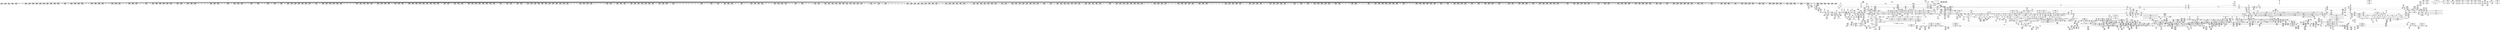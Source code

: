 digraph {
	CE0x5692330 [shape=record,shape=Mrecord,label="{CE0x5692330|2472:_%struct.cred*,_:_CRE_6640,6644_|*MultipleSource*|Function::task_sid&Arg::task::|Function::selinux_file_send_sigiotask&Arg::tsk::|security/selinux/hooks.c,208}"]
	CE0x5702150 [shape=record,shape=Mrecord,label="{CE0x5702150|i32_934|*Constant*}"]
	CE0x56627c0 [shape=record,shape=Mrecord,label="{CE0x56627c0|i8*_getelementptr_inbounds_(_25_x_i8_,_25_x_i8_*_.str3,_i32_0,_i32_0)|*Constant*|*SummSource*}"]
	CE0x561ca20 [shape=record,shape=Mrecord,label="{CE0x561ca20|__llvm_gcov_indirect_counter_increment:_tmp2}"]
	CE0x56dbca0 [shape=record,shape=Mrecord,label="{CE0x56dbca0|rcu_read_unlock:_tmp7|include/linux/rcupdate.h,933}"]
	CE0x56bef70 [shape=record,shape=Mrecord,label="{CE0x56bef70|GLOBAL:___preempt_count_add|*Constant*|*SummSink*}"]
	CE0x56b02b0 [shape=record,shape=Mrecord,label="{CE0x56b02b0|rcu_read_lock:_tmp11|include/linux/rcupdate.h,882|*SummSink*}"]
	CE0x568a5c0 [shape=record,shape=Mrecord,label="{CE0x568a5c0|2472:_%struct.cred*,_:_CRE_6317,6318_}"]
	CE0x56fc280 [shape=record,shape=Mrecord,label="{CE0x56fc280|rcu_lock_acquire:_tmp|*SummSink*}"]
	CE0x574c870 [shape=record,shape=Mrecord,label="{CE0x574c870|__preempt_count_add:_do.body|*SummSink*}"]
	CE0x5635d00 [shape=record,shape=Mrecord,label="{CE0x5635d00|i64*_getelementptr_inbounds_(_4_x_i64_,_4_x_i64_*___llvm_gcov_ctr129,_i64_0,_i64_2)|*Constant*}"]
	CE0x56fddd0 [shape=record,shape=Mrecord,label="{CE0x56fddd0|rcu_read_unlock:_if.end}"]
	CE0x570b0b0 [shape=record,shape=Mrecord,label="{CE0x570b0b0|__llvm_gcov_indirect_counter_increment:_pred|*SummSink*}"]
	CE0x566fa40 [shape=record,shape=Mrecord,label="{CE0x566fa40|2472:_%struct.cred*,_:_CRE_2288,2296_|*MultipleSource*|Function::task_sid&Arg::task::|Function::selinux_file_send_sigiotask&Arg::tsk::|security/selinux/hooks.c,208}"]
	CE0x560bb10 [shape=record,shape=Mrecord,label="{CE0x560bb10|%struct.common_audit_data*_null|*Constant*}"]
	CE0x56c7c10 [shape=record,shape=Mrecord,label="{CE0x56c7c10|rcu_lock_release:_tmp6|*SummSource*}"]
	CE0x5620140 [shape=record,shape=Mrecord,label="{CE0x5620140|selinux_file_send_sigiotask:_perm.0|*SummSink*}"]
	CE0x5677a80 [shape=record,shape=Mrecord,label="{CE0x5677a80|signal_to_av:_tmp3|security/selinux/hooks.c,1479}"]
	CE0x5741e30 [shape=record,shape=Mrecord,label="{CE0x5741e30|__rcu_read_lock:_tmp3|*SummSource*}"]
	CE0x567cca0 [shape=record,shape=Mrecord,label="{CE0x567cca0|2472:_%struct.cred*,_:_CRE_2944,2945_}"]
	CE0x567a620 [shape=record,shape=Mrecord,label="{CE0x567a620|2472:_%struct.cred*,_:_CRE_2907,2908_}"]
	CE0x57408e0 [shape=record,shape=Mrecord,label="{CE0x57408e0|i64*_getelementptr_inbounds_(_4_x_i64_,_4_x_i64_*___llvm_gcov_ctr133,_i64_0,_i64_0)|*Constant*}"]
	CE0x5638380 [shape=record,shape=Mrecord,label="{CE0x5638380|GLOBAL:___llvm_gcov_indirect_counter_increment|*Constant*|*SummSource*}"]
	CE0x56d8630 [shape=record,shape=Mrecord,label="{CE0x56d8630|__llvm_gcov_indirect_counter_increment:_tmp1|*SummSource*}"]
	CE0x5747210 [shape=record,shape=Mrecord,label="{CE0x5747210|i64*_getelementptr_inbounds_(_4_x_i64_,_4_x_i64_*___llvm_gcov_ctr135,_i64_0,_i64_0)|*Constant*}"]
	CE0x56edd90 [shape=record,shape=Mrecord,label="{CE0x56edd90|4:_i32,_:_CRE_4,8_|*MultipleSource*|security/selinux/hooks.c,196|security/selinux/hooks.c,197|*LoadInst*|security/selinux/hooks.c,196}"]
	CE0x572e910 [shape=record,shape=Mrecord,label="{CE0x572e910|GLOBAL:___preempt_count_sub|*Constant*|*SummSource*}"]
	CE0x568b2d0 [shape=record,shape=Mrecord,label="{CE0x568b2d0|2472:_%struct.cred*,_:_CRE_6328,6329_}"]
	CE0x5763f50 [shape=record,shape=Mrecord,label="{CE0x5763f50|i64*_getelementptr_inbounds_(_4_x_i64_,_4_x_i64_*___llvm_gcov_ctr134,_i64_0,_i64_0)|*Constant*}"]
	CE0x5632340 [shape=record,shape=Mrecord,label="{CE0x5632340|i64*_getelementptr_inbounds_(_10_x_i64_,_10_x_i64_*___llvm_gcov_ctr265,_i64_0,_i64_0)|*Constant*|*SummSource*}"]
	CE0x56b3760 [shape=record,shape=Mrecord,label="{CE0x56b3760|task_sid:_tobool|security/selinux/hooks.c,208|*SummSink*}"]
	CE0x56ad830 [shape=record,shape=Mrecord,label="{CE0x56ad830|task_sid:_tmp12|security/selinux/hooks.c,208|*SummSink*}"]
	CE0x567eb80 [shape=record,shape=Mrecord,label="{CE0x567eb80|2472:_%struct.cred*,_:_CRE_2970,2971_}"]
	CE0x567d620 [shape=record,shape=Mrecord,label="{CE0x567d620|2472:_%struct.cred*,_:_CRE_2952,2953_}"]
	CE0x567d880 [shape=record,shape=Mrecord,label="{CE0x567d880|2472:_%struct.cred*,_:_CRE_2954,2955_}"]
	CE0x5634f80 [shape=record,shape=Mrecord,label="{CE0x5634f80|GLOBAL:___llvm_gcov_ctr126|Global_var:__llvm_gcov_ctr126|*SummSource*}"]
	CE0x56d4fc0 [shape=record,shape=Mrecord,label="{CE0x56d4fc0|rcu_read_lock:_do.end}"]
	CE0x56b05e0 [shape=record,shape=Mrecord,label="{CE0x56b05e0|rcu_read_lock:_tmp12|include/linux/rcupdate.h,882|*SummSource*}"]
	CE0x5621760 [shape=record,shape=Mrecord,label="{CE0x5621760|selinux_file_send_sigiotask:_tmp11|security/selinux/hooks.c,3404|*SummSource*}"]
	CE0x56759e0 [shape=record,shape=Mrecord,label="{CE0x56759e0|2472:_%struct.cred*,_:_CRE_2696,2704_|*MultipleSource*|Function::task_sid&Arg::task::|Function::selinux_file_send_sigiotask&Arg::tsk::|security/selinux/hooks.c,208}"]
	CE0x5622f20 [shape=record,shape=Mrecord,label="{CE0x5622f20|selinux_file_send_sigiotask:_tmp2|security/selinux/hooks.c,3399}"]
	CE0x5692770 [shape=record,shape=Mrecord,label="{CE0x5692770|2472:_%struct.cred*,_:_CRE_6648,6656_|*MultipleSource*|Function::task_sid&Arg::task::|Function::selinux_file_send_sigiotask&Arg::tsk::|security/selinux/hooks.c,208}"]
	CE0x5657250 [shape=record,shape=Mrecord,label="{CE0x5657250|task_sid:_do.end}"]
	CE0x5637db0 [shape=record,shape=Mrecord,label="{CE0x5637db0|rcu_read_lock:_land.lhs.true}"]
	CE0x5608cf0 [shape=record,shape=Mrecord,label="{CE0x5608cf0|signal_to_av:_sw.bb2}"]
	CE0x5763890 [shape=record,shape=Mrecord,label="{CE0x5763890|i64*_getelementptr_inbounds_(_4_x_i64_,_4_x_i64_*___llvm_gcov_ctr129,_i64_0,_i64_1)|*Constant*|*SummSink*}"]
	CE0x565a110 [shape=record,shape=Mrecord,label="{CE0x565a110|2472:_%struct.cred*,_:_CRE_280,288_|*MultipleSource*|Function::task_sid&Arg::task::|Function::selinux_file_send_sigiotask&Arg::tsk::|security/selinux/hooks.c,208}"]
	CE0x56d23c0 [shape=record,shape=Mrecord,label="{CE0x56d23c0|rcu_read_unlock:_tmp15|include/linux/rcupdate.h,933|*SummSource*}"]
	CE0x5680e40 [shape=record,shape=Mrecord,label="{CE0x5680e40|2472:_%struct.cred*,_:_CRE_3088,3096_|*MultipleSource*|Function::task_sid&Arg::task::|Function::selinux_file_send_sigiotask&Arg::tsk::|security/selinux/hooks.c,208}"]
	CE0x566ffb0 [shape=record,shape=Mrecord,label="{CE0x566ffb0|2472:_%struct.cred*,_:_CRE_2312,2320_|*MultipleSource*|Function::task_sid&Arg::task::|Function::selinux_file_send_sigiotask&Arg::tsk::|security/selinux/hooks.c,208}"]
	CE0x560fb10 [shape=record,shape=Mrecord,label="{CE0x560fb10|task_sid:_bb|*SummSource*}"]
	CE0x56dc570 [shape=record,shape=Mrecord,label="{CE0x56dc570|rcu_lock_acquire:_tmp2|*SummSource*}"]
	CE0x568f880 [shape=record,shape=Mrecord,label="{CE0x568f880|2472:_%struct.cred*,_:_CRE_6480,6484_|*MultipleSource*|Function::task_sid&Arg::task::|Function::selinux_file_send_sigiotask&Arg::tsk::|security/selinux/hooks.c,208}"]
	CE0x5694f10 [shape=record,shape=Mrecord,label="{CE0x5694f10|2472:_%struct.cred*,_:_CRE_10604,10608_|*MultipleSource*|Function::task_sid&Arg::task::|Function::selinux_file_send_sigiotask&Arg::tsk::|security/selinux/hooks.c,208}"]
	CE0x56098c0 [shape=record,shape=Mrecord,label="{CE0x56098c0|i64*_getelementptr_inbounds_(_13_x_i64_,_13_x_i64_*___llvm_gcov_ctr126,_i64_0,_i64_8)|*Constant*}"]
	CE0x57445c0 [shape=record,shape=Mrecord,label="{CE0x57445c0|__preempt_count_add:_tmp5|./arch/x86/include/asm/preempt.h,72|*SummSource*}"]
	CE0x5620030 [shape=record,shape=Mrecord,label="{CE0x5620030|task_sid:_tmp9|security/selinux/hooks.c,208}"]
	CE0x56ac920 [shape=record,shape=Mrecord,label="{CE0x56ac920|i64_4|*Constant*|*SummSource*}"]
	CE0x56da630 [shape=record,shape=Mrecord,label="{CE0x56da630|rcu_read_lock:_land.lhs.true|*SummSink*}"]
	CE0x56f2370 [shape=record,shape=Mrecord,label="{CE0x56f2370|rcu_lock_release:_tmp2}"]
	CE0x5630000 [shape=record,shape=Mrecord,label="{CE0x5630000|2472:_%struct.cred*,_:_CRE_16,20_|*MultipleSource*|Function::task_sid&Arg::task::|Function::selinux_file_send_sigiotask&Arg::tsk::|security/selinux/hooks.c,208}"]
	CE0x568d1b0 [shape=record,shape=Mrecord,label="{CE0x568d1b0|2472:_%struct.cred*,_:_CRE_6354,6355_}"]
	CE0x56b9b10 [shape=record,shape=Mrecord,label="{CE0x56b9b10|i64*_getelementptr_inbounds_(_10_x_i64_,_10_x_i64_*___llvm_gcov_ctr265,_i64_0,_i64_7)|*Constant*|*SummSource*}"]
	CE0x560aa40 [shape=record,shape=Mrecord,label="{CE0x560aa40|avc_has_perm:_requested|Function::avc_has_perm&Arg::requested::|*SummSink*}"]
	CE0x5622eb0 [shape=record,shape=Mrecord,label="{CE0x5622eb0|_ret_i32_%call7,_!dbg_!27749|security/selinux/hooks.c,210}"]
	CE0x5694650 [shape=record,shape=Mrecord,label="{CE0x5694650|2472:_%struct.cred*,_:_CRE_10576,10584_|*MultipleSource*|Function::task_sid&Arg::task::|Function::selinux_file_send_sigiotask&Arg::tsk::|security/selinux/hooks.c,208}"]
	CE0x56d7b00 [shape=record,shape=Mrecord,label="{CE0x56d7b00|rcu_lock_acquire:_entry}"]
	CE0x56f9ac0 [shape=record,shape=Mrecord,label="{CE0x56f9ac0|rcu_read_unlock:_land.lhs.true|*SummSink*}"]
	CE0x573fe70 [shape=record,shape=Mrecord,label="{CE0x573fe70|i64_ptrtoint_(i8*_blockaddress(_rcu_lock_release,_%__here)_to_i64)|*Constant*}"]
	CE0x56c22a0 [shape=record,shape=Mrecord,label="{CE0x56c22a0|rcu_lock_release:_bb}"]
	CE0x560bbf0 [shape=record,shape=Mrecord,label="{CE0x560bbf0|avc_has_perm:_requested|Function::avc_has_perm&Arg::requested::}"]
	CE0x567f2a0 [shape=record,shape=Mrecord,label="{CE0x567f2a0|2472:_%struct.cred*,_:_CRE_2976,2980_|*MultipleSource*|Function::task_sid&Arg::task::|Function::selinux_file_send_sigiotask&Arg::tsk::|security/selinux/hooks.c,208}"]
	CE0x5620870 [shape=record,shape=Mrecord,label="{CE0x5620870|GLOBAL:_signal_to_av|*Constant*|*SummSource*}"]
	CE0x5670190 [shape=record,shape=Mrecord,label="{CE0x5670190|2472:_%struct.cred*,_:_CRE_2320,2328_|*MultipleSource*|Function::task_sid&Arg::task::|Function::selinux_file_send_sigiotask&Arg::tsk::|security/selinux/hooks.c,208}"]
	CE0x567e200 [shape=record,shape=Mrecord,label="{CE0x567e200|2472:_%struct.cred*,_:_CRE_2962,2963_}"]
	CE0x56bd9a0 [shape=record,shape=Mrecord,label="{CE0x56bd9a0|_call_void_mcount()_#3|*SummSink*}"]
	CE0x56b9d00 [shape=record,shape=Mrecord,label="{CE0x56b9d00|_call_void___llvm_gcov_indirect_counter_increment(i32*___llvm_gcov_global_state_pred267,_i64**_getelementptr_inbounds_(_4_x_i64*_,_4_x_i64*_*___llvm_gcda_edge_table266,_i64_0,_i64_3)),_!dbg_!27719|security/selinux/hooks.c,1487|*SummSource*}"]
	CE0x56a8a60 [shape=record,shape=Mrecord,label="{CE0x56a8a60|i64**_getelementptr_inbounds_(_4_x_i64*_,_4_x_i64*_*___llvm_gcda_edge_table266,_i64_0,_i64_1)|*Constant*}"]
	CE0x56132f0 [shape=record,shape=Mrecord,label="{CE0x56132f0|2472:_%struct.cred*,_:_CRE_368,376_|*MultipleSource*|Function::task_sid&Arg::task::|Function::selinux_file_send_sigiotask&Arg::tsk::|security/selinux/hooks.c,208}"]
	CE0x567bc00 [shape=record,shape=Mrecord,label="{CE0x567bc00|2472:_%struct.cred*,_:_CRE_2930,2931_}"]
	CE0x566c7a0 [shape=record,shape=Mrecord,label="{CE0x566c7a0|2472:_%struct.cred*,_:_CRE_2036,2040_|*MultipleSource*|Function::task_sid&Arg::task::|Function::selinux_file_send_sigiotask&Arg::tsk::|security/selinux/hooks.c,208}"]
	CE0x56878b0 [shape=record,shape=Mrecord,label="{CE0x56878b0|2472:_%struct.cred*,_:_CRE_6248,6256_|*MultipleSource*|Function::task_sid&Arg::task::|Function::selinux_file_send_sigiotask&Arg::tsk::|security/selinux/hooks.c,208}"]
	CE0x568fee0 [shape=record,shape=Mrecord,label="{CE0x568fee0|2472:_%struct.cred*,_:_CRE_6496,6504_|*MultipleSource*|Function::task_sid&Arg::task::|Function::selinux_file_send_sigiotask&Arg::tsk::|security/selinux/hooks.c,208}"]
	CE0x56c12c0 [shape=record,shape=Mrecord,label="{CE0x56c12c0|_call_void_asm_addl_$1,_%gs:$0_,_*m,ri,*m,_dirflag_,_fpsr_,_flags_(i32*___preempt_count,_i32_%sub,_i32*___preempt_count)_#3,_!dbg_!27717,_!srcloc_!27718|./arch/x86/include/asm/preempt.h,77|*SummSink*}"]
	CE0x56838c0 [shape=record,shape=Mrecord,label="{CE0x56838c0|2472:_%struct.cred*,_:_CRE_5888,5896_|*MultipleSource*|Function::task_sid&Arg::task::|Function::selinux_file_send_sigiotask&Arg::tsk::|security/selinux/hooks.c,208}"]
	CE0x56b2b30 [shape=record,shape=Mrecord,label="{CE0x56b2b30|task_sid:_tmp22|security/selinux/hooks.c,208}"]
	CE0x569b360 [shape=record,shape=Mrecord,label="{CE0x569b360|i32_4|*Constant*|*SummSink*}"]
	CE0x56827c0 [shape=record,shape=Mrecord,label="{CE0x56827c0|2472:_%struct.cred*,_:_CRE_3152,3160_|*MultipleSource*|Function::task_sid&Arg::task::|Function::selinux_file_send_sigiotask&Arg::tsk::|security/selinux/hooks.c,208}"]
	CE0x56f6500 [shape=record,shape=Mrecord,label="{CE0x56f6500|__rcu_read_lock:_tmp4|include/linux/rcupdate.h,239|*SummSource*}"]
	CE0x56a52a0 [shape=record,shape=Mrecord,label="{CE0x56a52a0|task_sid:_tmp26|security/selinux/hooks.c,208|*SummSink*}"]
	CE0x5638680 [shape=record,shape=Mrecord,label="{CE0x5638680|__llvm_gcov_indirect_counter_increment:_entry}"]
	CE0x565ea70 [shape=record,shape=Mrecord,label="{CE0x565ea70|cred_sid:_tmp3|*SummSink*}"]
	CE0x5678a60 [shape=record,shape=Mrecord,label="{CE0x5678a60|2472:_%struct.cred*,_:_CRE_2824,2832_|*MultipleSource*|Function::task_sid&Arg::task::|Function::selinux_file_send_sigiotask&Arg::tsk::|security/selinux/hooks.c,208}"]
	CE0x5667ec0 [shape=record,shape=Mrecord,label="{CE0x5667ec0|2472:_%struct.cred*,_:_CRE_700,701_}"]
	CE0x56b0af0 [shape=record,shape=Mrecord,label="{CE0x56b0af0|rcu_read_lock:_call3|include/linux/rcupdate.h,882}"]
	CE0x574bd60 [shape=record,shape=Mrecord,label="{CE0x574bd60|i64*_getelementptr_inbounds_(_4_x_i64_,_4_x_i64_*___llvm_gcov_ctr135,_i64_0,_i64_1)|*Constant*|*SummSink*}"]
	CE0x568ea00 [shape=record,shape=Mrecord,label="{CE0x568ea00|2472:_%struct.cred*,_:_CRE_6440,6448_|*MultipleSource*|Function::task_sid&Arg::task::|Function::selinux_file_send_sigiotask&Arg::tsk::|security/selinux/hooks.c,208}"]
	CE0x5666850 [shape=record,shape=Mrecord,label="{CE0x5666850|2472:_%struct.cred*,_:_CRE_648,652_|*MultipleSource*|Function::task_sid&Arg::task::|Function::selinux_file_send_sigiotask&Arg::tsk::|security/selinux/hooks.c,208}"]
	CE0x56315c0 [shape=record,shape=Mrecord,label="{CE0x56315c0|task_sid:_do.body|*SummSink*}"]
	CE0x56c7960 [shape=record,shape=Mrecord,label="{CE0x56c7960|rcu_lock_release:_tmp6}"]
	CE0x560e960 [shape=record,shape=Mrecord,label="{CE0x560e960|i32_29|*Constant*|*SummSink*}"]
	CE0x5689fd0 [shape=record,shape=Mrecord,label="{CE0x5689fd0|2472:_%struct.cred*,_:_CRE_6312,6313_}"]
	CE0x569b670 [shape=record,shape=Mrecord,label="{CE0x569b670|signal_to_av:_perm.0|*SummSink*}"]
	CE0x5673620 [shape=record,shape=Mrecord,label="{CE0x5673620|2472:_%struct.cred*,_:_CRE_2534,2535_}"]
	CE0x5691230 [shape=record,shape=Mrecord,label="{CE0x5691230|2472:_%struct.cred*,_:_CRE_6568,6576_|*MultipleSource*|Function::task_sid&Arg::task::|Function::selinux_file_send_sigiotask&Arg::tsk::|security/selinux/hooks.c,208}"]
	CE0x567d750 [shape=record,shape=Mrecord,label="{CE0x567d750|2472:_%struct.cred*,_:_CRE_2953,2954_}"]
	CE0x56dcce0 [shape=record,shape=Mrecord,label="{CE0x56dcce0|__llvm_gcov_indirect_counter_increment:_tmp|*SummSink*}"]
	CE0x568a6f0 [shape=record,shape=Mrecord,label="{CE0x568a6f0|2472:_%struct.cred*,_:_CRE_6318,6319_}"]
	CE0x5631a80 [shape=record,shape=Mrecord,label="{CE0x5631a80|COLLAPSED:_GCMRE___llvm_gcov_ctr265_internal_global_10_x_i64_zeroinitializer:_elem_0:default:}"]
	CE0x56ed520 [shape=record,shape=Mrecord,label="{CE0x56ed520|cred_sid:_tmp5|security/selinux/hooks.c,196|*SummSource*}"]
	CE0x57433b0 [shape=record,shape=Mrecord,label="{CE0x57433b0|void_(i32*,_i32,_i32*)*_asm_addl_$1,_%gs:$0_,_*m,ri,*m,_dirflag_,_fpsr_,_flags_|*SummSink*}"]
	CE0x56a5a40 [shape=record,shape=Mrecord,label="{CE0x56a5a40|task_sid:_tmp27|security/selinux/hooks.c,208|*SummSink*}"]
	CE0x572ea10 [shape=record,shape=Mrecord,label="{CE0x572ea10|__preempt_count_sub:_val|Function::__preempt_count_sub&Arg::val::|*SummSink*}"]
	CE0x5731950 [shape=record,shape=Mrecord,label="{CE0x5731950|rcu_lock_release:_tmp4|include/linux/rcupdate.h,423|*SummSource*}"]
	CE0x565ff10 [shape=record,shape=Mrecord,label="{CE0x565ff10|2472:_%struct.cred*,_:_CRE_120,128_|*MultipleSource*|Function::task_sid&Arg::task::|Function::selinux_file_send_sigiotask&Arg::tsk::|security/selinux/hooks.c,208}"]
	CE0x56a6660 [shape=record,shape=Mrecord,label="{CE0x56a6660|cred_sid:_entry}"]
	CE0x5606e20 [shape=record,shape=Mrecord,label="{CE0x5606e20|task_sid:_land.lhs.true2|*SummSource*}"]
	CE0x57057d0 [shape=record,shape=Mrecord,label="{CE0x57057d0|i64*_getelementptr_inbounds_(_11_x_i64_,_11_x_i64_*___llvm_gcov_ctr132,_i64_0,_i64_9)|*Constant*|*SummSink*}"]
	CE0x560fcc0 [shape=record,shape=Mrecord,label="{CE0x560fcc0|task_sid:_land.lhs.true}"]
	CE0x5708ea0 [shape=record,shape=Mrecord,label="{CE0x5708ea0|GLOBAL:___rcu_read_unlock|*Constant*}"]
	CE0x5659230 [shape=record,shape=Mrecord,label="{CE0x5659230|2472:_%struct.cred*,_:_CRE_200,208_|*MultipleSource*|Function::task_sid&Arg::task::|Function::selinux_file_send_sigiotask&Arg::tsk::|security/selinux/hooks.c,208}"]
	"CONST[source:1(input),value:2(dynamic)][purpose:{subject}]"
	CE0x572e5d0 [shape=record,shape=Mrecord,label="{CE0x572e5d0|_call_void_asm_addl_$1,_%gs:$0_,_*m,ri,*m,_dirflag_,_fpsr_,_flags_(i32*___preempt_count,_i32_%sub,_i32*___preempt_count)_#3,_!dbg_!27717,_!srcloc_!27718|./arch/x86/include/asm/preempt.h,77}"]
	CE0x56f8e60 [shape=record,shape=Mrecord,label="{CE0x56f8e60|rcu_read_unlock:_tmp12|include/linux/rcupdate.h,933|*SummSink*}"]
	CE0x572da50 [shape=record,shape=Mrecord,label="{CE0x572da50|i64_1|*Constant*}"]
	CE0x568e370 [shape=record,shape=Mrecord,label="{CE0x568e370|2472:_%struct.cred*,_:_CRE_6408,6424_|*MultipleSource*|Function::task_sid&Arg::task::|Function::selinux_file_send_sigiotask&Arg::tsk::|security/selinux/hooks.c,208}"]
	CE0x560a230 [shape=record,shape=Mrecord,label="{CE0x560a230|i32_(i32,_i32,_i16,_i32,_%struct.common_audit_data*)*_bitcast_(i32_(i32,_i32,_i16,_i32,_%struct.common_audit_data.495*)*_avc_has_perm_to_i32_(i32,_i32,_i16,_i32,_%struct.common_audit_data*)*)|*Constant*|*SummSink*}"]
	CE0x56a5fe0 [shape=record,shape=Mrecord,label="{CE0x56a5fe0|task_sid:_call7|security/selinux/hooks.c,208|*SummSink*}"]
	CE0x572dd40 [shape=record,shape=Mrecord,label="{CE0x572dd40|rcu_lock_release:_tmp1|*SummSource*}"]
	CE0x568c370 [shape=record,shape=Mrecord,label="{CE0x568c370|2472:_%struct.cred*,_:_CRE_6342,6343_}"]
	CE0x56dc500 [shape=record,shape=Mrecord,label="{CE0x56dc500|rcu_lock_acquire:_tmp2}"]
	CE0x5739330 [shape=record,shape=Mrecord,label="{CE0x5739330|i64*_getelementptr_inbounds_(_4_x_i64_,_4_x_i64_*___llvm_gcov_ctr134,_i64_0,_i64_1)|*Constant*|*SummSink*}"]
	CE0x56a9c20 [shape=record,shape=Mrecord,label="{CE0x56a9c20|GLOBAL:_rcu_read_unlock|*Constant*|*SummSource*}"]
	CE0x56efff0 [shape=record,shape=Mrecord,label="{CE0x56efff0|rcu_read_unlock:_tmp11|include/linux/rcupdate.h,933|*SummSink*}"]
	CE0x562fe90 [shape=record,shape=Mrecord,label="{CE0x562fe90|2472:_%struct.cred*,_:_CRE_8,16_|*MultipleSource*|Function::task_sid&Arg::task::|Function::selinux_file_send_sigiotask&Arg::tsk::|security/selinux/hooks.c,208}"]
	CE0x56ce600 [shape=record,shape=Mrecord,label="{CE0x56ce600|__preempt_count_sub:_tmp3|*SummSource*}"]
	CE0x567e0d0 [shape=record,shape=Mrecord,label="{CE0x567e0d0|2472:_%struct.cred*,_:_CRE_2961,2962_}"]
	CE0x5762f10 [shape=record,shape=Mrecord,label="{CE0x5762f10|i64_1|*Constant*}"]
	CE0x5632c80 [shape=record,shape=Mrecord,label="{CE0x5632c80|i32_77|*Constant*|*SummSource*}"]
	CE0x561a8b0 [shape=record,shape=Mrecord,label="{CE0x561a8b0|selinux_file_send_sigiotask:_tmp16|security/selinux/hooks.c,3408|*SummSink*}"]
	CE0x5632050 [shape=record,shape=Mrecord,label="{CE0x5632050|signal_to_av:_sw.default|*SummSource*}"]
	CE0x5605ba0 [shape=record,shape=Mrecord,label="{CE0x5605ba0|2472:_%struct.cred*,_:_CRE_2768,2776_|*MultipleSource*|Function::task_sid&Arg::task::|Function::selinux_file_send_sigiotask&Arg::tsk::|security/selinux/hooks.c,208}"]
	CE0x56a6770 [shape=record,shape=Mrecord,label="{CE0x56a6770|cred_sid:_entry|*SummSource*}"]
	CE0x568fcc0 [shape=record,shape=Mrecord,label="{CE0x568fcc0|2472:_%struct.cred*,_:_CRE_6488,6492_|*MultipleSource*|Function::task_sid&Arg::task::|Function::selinux_file_send_sigiotask&Arg::tsk::|security/selinux/hooks.c,208}"]
	CE0x5700240 [shape=record,shape=Mrecord,label="{CE0x5700240|__rcu_read_lock:_tmp5|include/linux/rcupdate.h,239|*SummSink*}"]
	CE0x56d4010 [shape=record,shape=Mrecord,label="{CE0x56d4010|rcu_read_lock:_bb|*SummSink*}"]
	CE0x5671fc0 [shape=record,shape=Mrecord,label="{CE0x5671fc0|2472:_%struct.cred*,_:_CRE_2488,2504_|*MultipleSource*|Function::task_sid&Arg::task::|Function::selinux_file_send_sigiotask&Arg::tsk::|security/selinux/hooks.c,208}"]
	CE0x5621df0 [shape=record,shape=Mrecord,label="{CE0x5621df0|selinux_file_send_sigiotask:_fown|Function::selinux_file_send_sigiotask&Arg::fown::|*SummSink*}"]
	CE0x570bf40 [shape=record,shape=Mrecord,label="{CE0x570bf40|__preempt_count_add:_tmp6|./arch/x86/include/asm/preempt.h,73|*SummSource*}"]
	CE0x5679540 [shape=record,shape=Mrecord,label="{CE0x5679540|2472:_%struct.cred*,_:_CRE_2872,2876_|*MultipleSource*|Function::task_sid&Arg::task::|Function::selinux_file_send_sigiotask&Arg::tsk::|security/selinux/hooks.c,208}"]
	CE0x568bb20 [shape=record,shape=Mrecord,label="{CE0x568bb20|2472:_%struct.cred*,_:_CRE_6335,6336_}"]
	CE0x562d680 [shape=record,shape=Mrecord,label="{CE0x562d680|i32_9|*Constant*|*SummSink*}"]
	CE0x56bf1b0 [shape=record,shape=Mrecord,label="{CE0x56bf1b0|__preempt_count_add:_val|Function::__preempt_count_add&Arg::val::|*SummSink*}"]
	CE0x56fb000 [shape=record,shape=Mrecord,label="{CE0x56fb000|i64*_getelementptr_inbounds_(_4_x_i64_,_4_x_i64_*___llvm_gcov_ctr128,_i64_0,_i64_2)|*Constant*|*SummSink*}"]
	CE0x5655a00 [shape=record,shape=Mrecord,label="{CE0x5655a00|task_sid:_tmp1}"]
	CE0x5740fc0 [shape=record,shape=Mrecord,label="{CE0x5740fc0|rcu_lock_acquire:_tmp7|*SummSource*}"]
	CE0x56b7f40 [shape=record,shape=Mrecord,label="{CE0x56b7f40|i64*_getelementptr_inbounds_(_10_x_i64_,_10_x_i64_*___llvm_gcov_ctr265,_i64_0,_i64_6)|*Constant*}"]
	CE0x56ec170 [shape=record,shape=Mrecord,label="{CE0x56ec170|rcu_read_lock:_tmp21|include/linux/rcupdate.h,884|*SummSink*}"]
	CE0x5695a00 [shape=record,shape=Mrecord,label="{CE0x5695a00|2472:_%struct.cred*,_:_CRE_10632,10640_|*MultipleSource*|Function::task_sid&Arg::task::|Function::selinux_file_send_sigiotask&Arg::tsk::|security/selinux/hooks.c,208}"]
	CE0x56c72d0 [shape=record,shape=Mrecord,label="{CE0x56c72d0|i64_ptrtoint_(i8*_blockaddress(_rcu_lock_release,_%__here)_to_i64)|*Constant*|*SummSink*}"]
	CE0x570ba70 [shape=record,shape=Mrecord,label="{CE0x570ba70|__rcu_read_lock:_tmp}"]
	CE0x5622ce0 [shape=record,shape=Mrecord,label="{CE0x5622ce0|task_sid:_task|Function::task_sid&Arg::task::|*SummSink*}"]
	CE0x5674ea0 [shape=record,shape=Mrecord,label="{CE0x5674ea0|2472:_%struct.cred*,_:_CRE_2656,2664_|*MultipleSource*|Function::task_sid&Arg::task::|Function::selinux_file_send_sigiotask&Arg::tsk::|security/selinux/hooks.c,208}"]
	CE0x567f170 [shape=record,shape=Mrecord,label="{CE0x567f170|2472:_%struct.cred*,_:_CRE_2975,2976_}"]
	CE0x566bff0 [shape=record,shape=Mrecord,label="{CE0x566bff0|2472:_%struct.cred*,_:_CRE_1984,2016_|*MultipleSource*|Function::task_sid&Arg::task::|Function::selinux_file_send_sigiotask&Arg::tsk::|security/selinux/hooks.c,208}"]
	CE0x561d260 [shape=record,shape=Mrecord,label="{CE0x561d260|rcu_read_lock:_tmp5|include/linux/rcupdate.h,882|*SummSource*}"]
	CE0x5670ee0 [shape=record,shape=Mrecord,label="{CE0x5670ee0|2472:_%struct.cred*,_:_CRE_2376,2384_|*MultipleSource*|Function::task_sid&Arg::task::|Function::selinux_file_send_sigiotask&Arg::tsk::|security/selinux/hooks.c,208}"]
	CE0x56dc9d0 [shape=record,shape=Mrecord,label="{CE0x56dc9d0|__preempt_count_sub:_entry|*SummSource*}"]
	CE0x56a5d50 [shape=record,shape=Mrecord,label="{CE0x56a5d50|task_sid:_call7|security/selinux/hooks.c,208}"]
	CE0x565bfc0 [shape=record,shape=Mrecord,label="{CE0x565bfc0|signal_to_av:_tmp1|*SummSource*}"]
	CE0x5658860 [shape=record,shape=Mrecord,label="{CE0x5658860|cred_sid:_tmp|*SummSink*}"]
	CE0x565df90 [shape=record,shape=Mrecord,label="{CE0x565df90|task_sid:_do.end6|*SummSink*}"]
	CE0x5679180 [shape=record,shape=Mrecord,label="{CE0x5679180|2472:_%struct.cred*,_:_CRE_2856,2864_|*MultipleSource*|Function::task_sid&Arg::task::|Function::selinux_file_send_sigiotask&Arg::tsk::|security/selinux/hooks.c,208}"]
	CE0x5683d00 [shape=record,shape=Mrecord,label="{CE0x5683d00|2472:_%struct.cred*,_:_CRE_5904,5912_|*MultipleSource*|Function::task_sid&Arg::task::|Function::selinux_file_send_sigiotask&Arg::tsk::|security/selinux/hooks.c,208}"]
	CE0x56fb2d0 [shape=record,shape=Mrecord,label="{CE0x56fb2d0|rcu_read_unlock:_call|include/linux/rcupdate.h,933|*SummSink*}"]
	CE0x56d1ce0 [shape=record,shape=Mrecord,label="{CE0x56d1ce0|rcu_read_unlock:_tmp14|include/linux/rcupdate.h,933}"]
	CE0x56acd70 [shape=record,shape=Mrecord,label="{CE0x56acd70|task_sid:_tmp10|security/selinux/hooks.c,208|*SummSink*}"]
	CE0x575f350 [shape=record,shape=Mrecord,label="{CE0x575f350|i64*_getelementptr_inbounds_(_4_x_i64_,_4_x_i64_*___llvm_gcov_ctr129,_i64_0,_i64_1)|*Constant*}"]
	CE0x560fd30 [shape=record,shape=Mrecord,label="{CE0x560fd30|task_sid:_land.lhs.true|*SummSource*}"]
	CE0x567f040 [shape=record,shape=Mrecord,label="{CE0x567f040|2472:_%struct.cred*,_:_CRE_2974,2975_}"]
	CE0x573f150 [shape=record,shape=Mrecord,label="{CE0x573f150|_call_void_lock_release(%struct.lockdep_map*_%map,_i32_1,_i64_ptrtoint_(i8*_blockaddress(_rcu_lock_release,_%__here)_to_i64))_#10,_!dbg_!27716|include/linux/rcupdate.h,423|*SummSource*}"]
	CE0x574c720 [shape=record,shape=Mrecord,label="{CE0x574c720|__preempt_count_sub:_tmp3|*SummSink*}"]
	CE0x56653f0 [shape=record,shape=Mrecord,label="{CE0x56653f0|2472:_%struct.cred*,_:_CRE_592,600_|*MultipleSource*|Function::task_sid&Arg::task::|Function::selinux_file_send_sigiotask&Arg::tsk::|security/selinux/hooks.c,208}"]
	CE0x5617e90 [shape=record,shape=Mrecord,label="{CE0x5617e90|selinux_file_send_sigiotask:_add.ptr|security/selinux/hooks.c,3399|*SummSink*}"]
	CE0x5746d30 [shape=record,shape=Mrecord,label="{CE0x5746d30|__preempt_count_sub:_bb|*SummSource*}"]
	CE0x566dc10 [shape=record,shape=Mrecord,label="{CE0x566dc10|2472:_%struct.cred*,_:_CRE_2096,2104_|*MultipleSource*|Function::task_sid&Arg::task::|Function::selinux_file_send_sigiotask&Arg::tsk::|security/selinux/hooks.c,208}"]
	CE0x56829e0 [shape=record,shape=Mrecord,label="{CE0x56829e0|2472:_%struct.cred*,_:_CRE_3160,3164_|*MultipleSource*|Function::task_sid&Arg::task::|Function::selinux_file_send_sigiotask&Arg::tsk::|security/selinux/hooks.c,208}"]
	CE0x56ae8a0 [shape=record,shape=Mrecord,label="{CE0x56ae8a0|task_sid:_tobool4|security/selinux/hooks.c,208|*SummSink*}"]
	CE0x5732a70 [shape=record,shape=Mrecord,label="{CE0x5732a70|i64*_getelementptr_inbounds_(_4_x_i64_,_4_x_i64_*___llvm_gcov_ctr130,_i64_0,_i64_0)|*Constant*}"]
	CE0x568aa80 [shape=record,shape=Mrecord,label="{CE0x568aa80|2472:_%struct.cred*,_:_CRE_6321,6322_}"]
	CE0x56c8490 [shape=record,shape=Mrecord,label="{CE0x56c8490|i8*_undef|*Constant*}"]
	CE0x5707d90 [shape=record,shape=Mrecord,label="{CE0x5707d90|_call_void_rcu_lock_release(%struct.lockdep_map*_rcu_lock_map)_#10,_!dbg_!27733|include/linux/rcupdate.h,935|*SummSink*}"]
	CE0x56c3080 [shape=record,shape=Mrecord,label="{CE0x56c3080|i64*_getelementptr_inbounds_(_4_x_i64_,_4_x_i64_*___llvm_gcov_ctr128,_i64_0,_i64_1)|*Constant*|*SummSource*}"]
	CE0x56e9be0 [shape=record,shape=Mrecord,label="{CE0x56e9be0|i8*_getelementptr_inbounds_(_42_x_i8_,_42_x_i8_*_.str46,_i32_0,_i32_0)|*Constant*|*SummSource*}"]
	CE0x56fe9e0 [shape=record,shape=Mrecord,label="{CE0x56fe9e0|rcu_lock_release:_tmp}"]
	CE0x7195ec0 [shape=record,shape=Mrecord,label="{CE0x7195ec0|selinux_file_send_sigiotask:_tmp1}"]
	CE0x561e4d0 [shape=record,shape=Mrecord,label="{CE0x561e4d0|rcu_read_lock:_tmp2|*SummSource*}"]
	CE0x56aa8e0 [shape=record,shape=Mrecord,label="{CE0x56aa8e0|signal_to_av:_bb|*SummSink*}"]
	CE0x56336c0 [shape=record,shape=Mrecord,label="{CE0x56336c0|2472:_%struct.cred*,_:_CRE_376,384_|*MultipleSource*|Function::task_sid&Arg::task::|Function::selinux_file_send_sigiotask&Arg::tsk::|security/selinux/hooks.c,208}"]
	CE0x56ea0d0 [shape=record,shape=Mrecord,label="{CE0x56ea0d0|i64*_getelementptr_inbounds_(_11_x_i64_,_11_x_i64_*___llvm_gcov_ctr127,_i64_0,_i64_9)|*Constant*|*SummSource*}"]
	CE0x567e920 [shape=record,shape=Mrecord,label="{CE0x567e920|2472:_%struct.cred*,_:_CRE_2968,2969_}"]
	CE0x56308f0 [shape=record,shape=Mrecord,label="{CE0x56308f0|rcu_read_lock:_entry|*SummSource*}"]
	CE0x56092b0 [shape=record,shape=Mrecord,label="{CE0x56092b0|_call_void_mcount()_#3|*SummSink*}"]
	CE0x56fca10 [shape=record,shape=Mrecord,label="{CE0x56fca10|rcu_read_unlock:_tobool1|include/linux/rcupdate.h,933}"]
	CE0x5704b80 [shape=record,shape=Mrecord,label="{CE0x5704b80|i32_934|*Constant*|*SummSink*}"]
	CE0x56f8770 [shape=record,shape=Mrecord,label="{CE0x56f8770|rcu_read_unlock:_tmp1|*SummSource*}"]
	CE0x57412f0 [shape=record,shape=Mrecord,label="{CE0x57412f0|i8*_undef|*Constant*}"]
	CE0x5638d80 [shape=record,shape=Mrecord,label="{CE0x5638d80|task_sid:_tmp8|security/selinux/hooks.c,208|*SummSource*}"]
	CE0x5639ec0 [shape=record,shape=Mrecord,label="{CE0x5639ec0|selinux_file_send_sigiotask:_tmp15|security/selinux/hooks.c,3408}"]
	CE0x56b9b80 [shape=record,shape=Mrecord,label="{CE0x56b9b80|_call_void___llvm_gcov_indirect_counter_increment(i32*___llvm_gcov_global_state_pred267,_i64**_getelementptr_inbounds_(_4_x_i64*_,_4_x_i64*_*___llvm_gcda_edge_table266,_i64_0,_i64_3)),_!dbg_!27719|security/selinux/hooks.c,1487}"]
	CE0x5687f10 [shape=record,shape=Mrecord,label="{CE0x5687f10|2472:_%struct.cred*,_:_CRE_6280,6284_|*MultipleSource*|Function::task_sid&Arg::task::|Function::selinux_file_send_sigiotask&Arg::tsk::|security/selinux/hooks.c,208}"]
	CE0x5688a70 [shape=record,shape=Mrecord,label="{CE0x5688a70|2472:_%struct.cred*,_:_CRE_6294,6295_}"]
	CE0x5602240 [shape=record,shape=Mrecord,label="{CE0x5602240|selinux_file_send_sigiotask:_bb|*SummSink*}"]
	CE0x56a13c0 [shape=record,shape=Mrecord,label="{CE0x56a13c0|i64*_getelementptr_inbounds_(_11_x_i64_,_11_x_i64_*___llvm_gcov_ctr127,_i64_0,_i64_8)|*Constant*|*SummSource*}"]
	CE0x56ef4c0 [shape=record,shape=Mrecord,label="{CE0x56ef4c0|i64*_getelementptr_inbounds_(_11_x_i64_,_11_x_i64_*___llvm_gcov_ctr132,_i64_0,_i64_1)|*Constant*}"]
	CE0x56887c0 [shape=record,shape=Mrecord,label="{CE0x56887c0|2472:_%struct.cred*,_:_CRE_6291,6292_}"]
	CE0x5677530 [shape=record,shape=Mrecord,label="{CE0x5677530|signal_to_av:_tmp2|security/selinux/hooks.c,1479|*SummSink*}"]
	CE0x5690ba0 [shape=record,shape=Mrecord,label="{CE0x5690ba0|2472:_%struct.cred*,_:_CRE_6544,6552_|*MultipleSource*|Function::task_sid&Arg::task::|Function::selinux_file_send_sigiotask&Arg::tsk::|security/selinux/hooks.c,208}"]
	CE0x5606140 [shape=record,shape=Mrecord,label="{CE0x5606140|2472:_%struct.cred*,_:_CRE_2792,2800_|*MultipleSource*|Function::task_sid&Arg::task::|Function::selinux_file_send_sigiotask&Arg::tsk::|security/selinux/hooks.c,208}"]
	CE0x56a86d0 [shape=record,shape=Mrecord,label="{CE0x56a86d0|__llvm_gcov_indirect_counter_increment:_counters|Function::__llvm_gcov_indirect_counter_increment&Arg::counters::}"]
	CE0x56547a0 [shape=record,shape=Mrecord,label="{CE0x56547a0|i32_9|*Constant*}"]
	CE0x56dd040 [shape=record,shape=Mrecord,label="{CE0x56dd040|0:_i64*,_array:_GCR___llvm_gcda_edge_table266_internal_unnamed_addr_constant_4_x_i64*_i64*_getelementptr_inbounds_(_10_x_i64_,_10_x_i64_*___llvm_gcov_ctr265,_i64_0,_i64_1),_i64*_getelementptr_inbounds_(_10_x_i64_,_10_x_i64_*___llvm_gcov_ctr265,_i64_0,_i64_2),_i64*_getelementptr_inbounds_(_10_x_i64_,_10_x_i64_*___llvm_gcov_ctr265,_i64_0,_i64_3),_i64*_getelementptr_inbounds_(_10_x_i64_,_10_x_i64_*___llvm_gcov_ctr265,_i64_0,_i64_4)_:_elem_0::}"]
	CE0x5638110 [shape=record,shape=Mrecord,label="{CE0x5638110|task_sid:_tmp7|security/selinux/hooks.c,208|*SummSource*}"]
	CE0x5636a70 [shape=record,shape=Mrecord,label="{CE0x5636a70|__preempt_count_sub:_val|Function::__preempt_count_sub&Arg::val::}"]
	CE0x56f8b30 [shape=record,shape=Mrecord,label="{CE0x56f8b30|__rcu_read_lock:_tmp5|include/linux/rcupdate.h,239|*SummSource*}"]
	CE0x56f04e0 [shape=record,shape=Mrecord,label="{CE0x56f04e0|__llvm_gcov_indirect_counter_increment:_tmp5|*SummSink*}"]
	CE0x5731300 [shape=record,shape=Mrecord,label="{CE0x5731300|i64*_getelementptr_inbounds_(_4_x_i64_,_4_x_i64_*___llvm_gcov_ctr133,_i64_0,_i64_2)|*Constant*|*SummSource*}"]
	CE0x5671270 [shape=record,shape=Mrecord,label="{CE0x5671270|2472:_%struct.cred*,_:_CRE_2392,2400_|*MultipleSource*|Function::task_sid&Arg::task::|Function::selinux_file_send_sigiotask&Arg::tsk::|security/selinux/hooks.c,208}"]
	CE0x5661e10 [shape=record,shape=Mrecord,label="{CE0x5661e10|_call_void_lockdep_rcu_suspicious(i8*_getelementptr_inbounds_(_25_x_i8_,_25_x_i8_*_.str3,_i32_0,_i32_0),_i32_208,_i8*_getelementptr_inbounds_(_41_x_i8_,_41_x_i8_*_.str44,_i32_0,_i32_0))_#10,_!dbg_!27732|security/selinux/hooks.c,208|*SummSink*}"]
	CE0x56ac8b0 [shape=record,shape=Mrecord,label="{CE0x56ac8b0|i64_4|*Constant*}"]
	CE0x5653cb0 [shape=record,shape=Mrecord,label="{CE0x5653cb0|rcu_read_lock:_tmp|*SummSink*}"]
	CE0x56f4930 [shape=record,shape=Mrecord,label="{CE0x56f4930|__rcu_read_lock:_tmp6|include/linux/rcupdate.h,240|*SummSink*}"]
	CE0x5674cc0 [shape=record,shape=Mrecord,label="{CE0x5674cc0|2472:_%struct.cred*,_:_CRE_2648,2656_|*MultipleSource*|Function::task_sid&Arg::task::|Function::selinux_file_send_sigiotask&Arg::tsk::|security/selinux/hooks.c,208}"]
	CE0x57395f0 [shape=record,shape=Mrecord,label="{CE0x57395f0|__preempt_count_add:_do.body}"]
	CE0x5690540 [shape=record,shape=Mrecord,label="{CE0x5690540|2472:_%struct.cred*,_:_CRE_6520,6528_|*MultipleSource*|Function::task_sid&Arg::task::|Function::selinux_file_send_sigiotask&Arg::tsk::|security/selinux/hooks.c,208}"]
	CE0x56d54f0 [shape=record,shape=Mrecord,label="{CE0x56d54f0|rcu_read_lock:_call|include/linux/rcupdate.h,882|*SummSink*}"]
	CE0x56ed2f0 [shape=record,shape=Mrecord,label="{CE0x56ed2f0|cred_sid:_tmp5|security/selinux/hooks.c,196}"]
	CE0x569bd00 [shape=record,shape=Mrecord,label="{CE0x569bd00|signal_to_av:_tmp11|security/selinux/hooks.c,1495}"]
	CE0x562a140 [shape=record,shape=Mrecord,label="{CE0x562a140|_call_void_rcu_read_lock()_#10,_!dbg_!27712|security/selinux/hooks.c,207|*SummSource*}"]
	CE0x56865c0 [shape=record,shape=Mrecord,label="{CE0x56865c0|2472:_%struct.cred*,_:_CRE_6184,6192_|*MultipleSource*|Function::task_sid&Arg::task::|Function::selinux_file_send_sigiotask&Arg::tsk::|security/selinux/hooks.c,208}"]
	CE0x565ccf0 [shape=record,shape=Mrecord,label="{CE0x565ccf0|_call_void_mcount()_#3}"]
	CE0x5683260 [shape=record,shape=Mrecord,label="{CE0x5683260|2472:_%struct.cred*,_:_CRE_5864,5872_|*MultipleSource*|Function::task_sid&Arg::task::|Function::selinux_file_send_sigiotask&Arg::tsk::|security/selinux/hooks.c,208}"]
	CE0x568d8d0 [shape=record,shape=Mrecord,label="{CE0x568d8d0|2472:_%struct.cred*,_:_CRE_6360,6368_|*MultipleSource*|Function::task_sid&Arg::task::|Function::selinux_file_send_sigiotask&Arg::tsk::|security/selinux/hooks.c,208}"]
	CE0x570bae0 [shape=record,shape=Mrecord,label="{CE0x570bae0|COLLAPSED:_GCMRE___llvm_gcov_ctr128_internal_global_4_x_i64_zeroinitializer:_elem_0:default:}"]
	CE0x5676190 [shape=record,shape=Mrecord,label="{CE0x5676190|2472:_%struct.cred*,_:_CRE_2724,2725_|*MultipleSource*|Function::task_sid&Arg::task::|Function::selinux_file_send_sigiotask&Arg::tsk::|security/selinux/hooks.c,208}"]
	CE0x56ed400 [shape=record,shape=Mrecord,label="{CE0x56ed400|i32_1|*Constant*}"]
	CE0x562ab60 [shape=record,shape=Mrecord,label="{CE0x562ab60|2472:_%struct.cred*,_:_CRE_416,424_|*MultipleSource*|Function::task_sid&Arg::task::|Function::selinux_file_send_sigiotask&Arg::tsk::|security/selinux/hooks.c,208}"]
	CE0x56123b0 [shape=record,shape=Mrecord,label="{CE0x56123b0|selinux_file_send_sigiotask:_bb}"]
	CE0x5783ab0 [shape=record,shape=Mrecord,label="{CE0x5783ab0|i64*_getelementptr_inbounds_(_4_x_i64_,_4_x_i64_*___llvm_gcov_ctr129,_i64_0,_i64_0)|*Constant*|*SummSource*}"]
	CE0x57318e0 [shape=record,shape=Mrecord,label="{CE0x57318e0|rcu_lock_release:_tmp4|include/linux/rcupdate.h,423}"]
	CE0x56671b0 [shape=record,shape=Mrecord,label="{CE0x56671b0|2472:_%struct.cred*,_:_CRE_680,688_|*MultipleSource*|Function::task_sid&Arg::task::|Function::selinux_file_send_sigiotask&Arg::tsk::|security/selinux/hooks.c,208}"]
	CE0x567c0c0 [shape=record,shape=Mrecord,label="{CE0x567c0c0|2472:_%struct.cred*,_:_CRE_2934,2935_}"]
	CE0x5636dc0 [shape=record,shape=Mrecord,label="{CE0x5636dc0|i64*_getelementptr_inbounds_(_4_x_i64_,_4_x_i64_*___llvm_gcov_ctr134,_i64_0,_i64_3)|*Constant*|*SummSource*}"]
	CE0x56ce110 [shape=record,shape=Mrecord,label="{CE0x56ce110|i64*_getelementptr_inbounds_(_4_x_i64_,_4_x_i64_*___llvm_gcov_ctr135,_i64_0,_i64_3)|*Constant*}"]
	CE0x5673440 [shape=record,shape=Mrecord,label="{CE0x5673440|2472:_%struct.cred*,_:_CRE_2532,2533_}"]
	CE0x5635ae0 [shape=record,shape=Mrecord,label="{CE0x5635ae0|__rcu_read_unlock:_tmp5|include/linux/rcupdate.h,244}"]
	CE0x5681f40 [shape=record,shape=Mrecord,label="{CE0x5681f40|2472:_%struct.cred*,_:_CRE_3136,3140_|*MultipleSource*|Function::task_sid&Arg::task::|Function::selinux_file_send_sigiotask&Arg::tsk::|security/selinux/hooks.c,208}"]
	CE0x5739660 [shape=record,shape=Mrecord,label="{CE0x5739660|__preempt_count_add:_do.end|*SummSource*}"]
	CE0x56ae210 [shape=record,shape=Mrecord,label="{CE0x56ae210|task_sid:_call3|security/selinux/hooks.c,208|*SummSink*}"]
	CE0x56be5d0 [shape=record,shape=Mrecord,label="{CE0x56be5d0|rcu_lock_acquire:_tmp5|include/linux/rcupdate.h,418|*SummSource*}"]
	CE0x56962b0 [shape=record,shape=Mrecord,label="{CE0x56962b0|task_sid:_tmp5|security/selinux/hooks.c,208}"]
	CE0x5671de0 [shape=record,shape=Mrecord,label="{CE0x5671de0|2472:_%struct.cred*,_:_CRE_2480,2488_|*MultipleSource*|Function::task_sid&Arg::task::|Function::selinux_file_send_sigiotask&Arg::tsk::|security/selinux/hooks.c,208}"]
	CE0x56816c0 [shape=record,shape=Mrecord,label="{CE0x56816c0|2472:_%struct.cred*,_:_CRE_3112,3116_|*MultipleSource*|Function::task_sid&Arg::task::|Function::selinux_file_send_sigiotask&Arg::tsk::|security/selinux/hooks.c,208}"]
	CE0x5675800 [shape=record,shape=Mrecord,label="{CE0x5675800|2472:_%struct.cred*,_:_CRE_2692,2696_|*MultipleSource*|Function::task_sid&Arg::task::|Function::selinux_file_send_sigiotask&Arg::tsk::|security/selinux/hooks.c,208}"]
	CE0x570b2d0 [shape=record,shape=Mrecord,label="{CE0x570b2d0|__llvm_gcov_indirect_counter_increment:_pred}"]
	CE0x562a980 [shape=record,shape=Mrecord,label="{CE0x562a980|2472:_%struct.cred*,_:_CRE_408,416_|*MultipleSource*|Function::task_sid&Arg::task::|Function::selinux_file_send_sigiotask&Arg::tsk::|security/selinux/hooks.c,208}"]
	CE0x562e440 [shape=record,shape=Mrecord,label="{CE0x562e440|2472:_%struct.cred*,_:_CRE_312,320_|*MultipleSource*|Function::task_sid&Arg::task::|Function::selinux_file_send_sigiotask&Arg::tsk::|security/selinux/hooks.c,208}"]
	CE0x56a7210 [shape=record,shape=Mrecord,label="{CE0x56a7210|i64*_getelementptr_inbounds_(_2_x_i64_,_2_x_i64_*___llvm_gcov_ctr131,_i64_0,_i64_0)|*Constant*}"]
	CE0x5617fc0 [shape=record,shape=Mrecord,label="{CE0x5617fc0|_ret_void,_!dbg_!27735|include/linux/rcupdate.h,884|*SummSource*}"]
	CE0x56bfef0 [shape=record,shape=Mrecord,label="{CE0x56bfef0|rcu_lock_acquire:_tmp6}"]
	CE0x56971b0 [shape=record,shape=Mrecord,label="{CE0x56971b0|i64**_getelementptr_inbounds_(_4_x_i64*_,_4_x_i64*_*___llvm_gcda_edge_table266,_i64_0,_i64_3)|*Constant*|*SummSink*}"]
	CE0x5621010 [shape=record,shape=Mrecord,label="{CE0x5621010|selinux_file_send_sigiotask:_tmp9|security/selinux/hooks.c,3403|*SummSink*}"]
	CE0x5730710 [shape=record,shape=Mrecord,label="{CE0x5730710|COLLAPSED:_GCMRE___llvm_gcov_ctr135_internal_global_4_x_i64_zeroinitializer:_elem_0:default:}"]
	CE0x5663bf0 [shape=record,shape=Mrecord,label="{CE0x5663bf0|2472:_%struct.cred*,_:_CRE_488,496_|*MultipleSource*|Function::task_sid&Arg::task::|Function::selinux_file_send_sigiotask&Arg::tsk::|security/selinux/hooks.c,208}"]
	CE0x569ed10 [shape=record,shape=Mrecord,label="{CE0x569ed10|task_sid:_tmp19|security/selinux/hooks.c,208}"]
	CE0x568e180 [shape=record,shape=Mrecord,label="{CE0x568e180|2472:_%struct.cred*,_:_CRE_6400,6408_|*MultipleSource*|Function::task_sid&Arg::task::|Function::selinux_file_send_sigiotask&Arg::tsk::|security/selinux/hooks.c,208}"]
	CE0x5621d00 [shape=record,shape=Mrecord,label="{CE0x5621d00|selinux_file_send_sigiotask:_call1|security/selinux/hooks.c,3404|*SummSource*}"]
	CE0x563aa30 [shape=record,shape=Mrecord,label="{CE0x563aa30|selinux_file_send_sigiotask:_fown_sid|security/selinux/hooks.c,3408}"]
	CE0x5681d20 [shape=record,shape=Mrecord,label="{CE0x5681d20|2472:_%struct.cred*,_:_CRE_3128,3136_|*MultipleSource*|Function::task_sid&Arg::task::|Function::selinux_file_send_sigiotask&Arg::tsk::|security/selinux/hooks.c,208}"]
	CE0x56d1180 [shape=record,shape=Mrecord,label="{CE0x56d1180|rcu_lock_acquire:_entry|*SummSource*}"]
	CE0x56317a0 [shape=record,shape=Mrecord,label="{CE0x56317a0|task_sid:_if.then|*SummSource*}"]
	CE0x56b21b0 [shape=record,shape=Mrecord,label="{CE0x56b21b0|task_sid:_tmp20|security/selinux/hooks.c,208}"]
	CE0x56e0640 [shape=record,shape=Mrecord,label="{CE0x56e0640|rcu_read_lock:_tmp10|include/linux/rcupdate.h,882|*SummSink*}"]
	CE0x5702940 [shape=record,shape=Mrecord,label="{CE0x5702940|_call_void_mcount()_#3|*SummSource*}"]
	CE0x56d5250 [shape=record,shape=Mrecord,label="{CE0x56d5250|cred_sid:_security|security/selinux/hooks.c,196|*SummSink*}"]
	CE0x56d0390 [shape=record,shape=Mrecord,label="{CE0x56d0390|GLOBAL:___preempt_count|Global_var:__preempt_count}"]
	CE0x5708690 [shape=record,shape=Mrecord,label="{CE0x5708690|rcu_lock_release:_entry}"]
	CE0x5623120 [shape=record,shape=Mrecord,label="{CE0x5623120|selinux_file_send_sigiotask:_tsk|Function::selinux_file_send_sigiotask&Arg::tsk::}"]
	CE0x5736840 [shape=record,shape=Mrecord,label="{CE0x5736840|__preempt_count_sub:_tmp4|./arch/x86/include/asm/preempt.h,77|*SummSource*}"]
	CE0x56d5930 [shape=record,shape=Mrecord,label="{CE0x56d5930|cred_sid:_security|security/selinux/hooks.c,196|*SummSource*}"]
	CE0x567fb80 [shape=record,shape=Mrecord,label="{CE0x567fb80|2472:_%struct.cred*,_:_CRE_3008,3024_|*MultipleSource*|Function::task_sid&Arg::task::|Function::selinux_file_send_sigiotask&Arg::tsk::|security/selinux/hooks.c,208}"]
	CE0x56a9fe0 [shape=record,shape=Mrecord,label="{CE0x56a9fe0|_ret_void,_!dbg_!27735|include/linux/rcupdate.h,938|*SummSink*}"]
	CE0x57092b0 [shape=record,shape=Mrecord,label="{CE0x57092b0|_call_void___rcu_read_unlock()_#10,_!dbg_!27734|include/linux/rcupdate.h,937|*SummSource*}"]
	CE0x56073d0 [shape=record,shape=Mrecord,label="{CE0x56073d0|selinux_file_send_sigiotask:_tmp}"]
	CE0x5673170 [shape=record,shape=Mrecord,label="{CE0x5673170|2472:_%struct.cred*,_:_CRE_2529,2530_}"]
	CE0x5620360 [shape=record,shape=Mrecord,label="{CE0x5620360|selinux_file_send_sigiotask:_call1|security/selinux/hooks.c,3404|*SummSink*}"]
	CE0x56eebd0 [shape=record,shape=Mrecord,label="{CE0x56eebd0|rcu_read_unlock:_do.body|*SummSource*}"]
	CE0x56d50e0 [shape=record,shape=Mrecord,label="{CE0x56d50e0|i32_22|*Constant*|*SummSource*}"]
	CE0x562d7f0 [shape=record,shape=Mrecord,label="{CE0x562d7f0|GLOBAL:___llvm_gcov_indirect_counter_increment|*Constant*|*SummSink*}"]
	CE0x566f4a0 [shape=record,shape=Mrecord,label="{CE0x566f4a0|2472:_%struct.cred*,_:_CRE_2264,2272_|*MultipleSource*|Function::task_sid&Arg::task::|Function::selinux_file_send_sigiotask&Arg::tsk::|security/selinux/hooks.c,208}"]
	CE0x5732b60 [shape=record,shape=Mrecord,label="{CE0x5732b60|i64*_getelementptr_inbounds_(_4_x_i64_,_4_x_i64_*___llvm_gcov_ctr130,_i64_0,_i64_0)|*Constant*|*SummSource*}"]
	CE0x560e510 [shape=record,shape=Mrecord,label="{CE0x560e510|signal_to_av:_entry|*SummSource*}"]
	CE0x5667600 [shape=record,shape=Mrecord,label="{CE0x5667600|2472:_%struct.cred*,_:_CRE_689,690_}"]
	CE0x56f74b0 [shape=record,shape=Mrecord,label="{CE0x56f74b0|__llvm_gcov_indirect_counter_increment:_tmp5}"]
	CE0x56a6590 [shape=record,shape=Mrecord,label="{CE0x56a6590|GLOBAL:_cred_sid|*Constant*|*SummSink*}"]
	CE0x5731100 [shape=record,shape=Mrecord,label="{CE0x5731100|i64*_getelementptr_inbounds_(_4_x_i64_,_4_x_i64_*___llvm_gcov_ctr129,_i64_0,_i64_3)|*Constant*}"]
	CE0x561f510 [shape=record,shape=Mrecord,label="{CE0x561f510|selinux_file_send_sigiotask:_tmp6|security/selinux/hooks.c,3403|*SummSink*}"]
	CE0x5702880 [shape=record,shape=Mrecord,label="{CE0x5702880|_call_void_mcount()_#3}"]
	CE0x5707bf0 [shape=record,shape=Mrecord,label="{CE0x5707bf0|GLOBAL:_rcu_lock_release|*Constant*}"]
	CE0x56c9310 [shape=record,shape=Mrecord,label="{CE0x56c9310|_ret_void,_!dbg_!27719|./arch/x86/include/asm/preempt.h,73|*SummSource*}"]
	CE0x5687aa0 [shape=record,shape=Mrecord,label="{CE0x5687aa0|2472:_%struct.cred*,_:_CRE_6256,6264_|*MultipleSource*|Function::task_sid&Arg::task::|Function::selinux_file_send_sigiotask&Arg::tsk::|security/selinux/hooks.c,208}"]
	CE0x5705540 [shape=record,shape=Mrecord,label="{CE0x5705540|i64*_getelementptr_inbounds_(_11_x_i64_,_11_x_i64_*___llvm_gcov_ctr132,_i64_0,_i64_9)|*Constant*}"]
	CE0x560fa70 [shape=record,shape=Mrecord,label="{CE0x560fa70|task_sid:_bb}"]
	CE0x56c80a0 [shape=record,shape=Mrecord,label="{CE0x56c80a0|rcu_lock_release:_tmp7}"]
	CE0x5764290 [shape=record,shape=Mrecord,label="{CE0x5764290|__preempt_count_add:_bb|*SummSource*}"]
	CE0x5687cf0 [shape=record,shape=Mrecord,label="{CE0x5687cf0|2472:_%struct.cred*,_:_CRE_6264,6280_|*MultipleSource*|Function::task_sid&Arg::task::|Function::selinux_file_send_sigiotask&Arg::tsk::|security/selinux/hooks.c,208}"]
	CE0x56fb400 [shape=record,shape=Mrecord,label="{CE0x56fb400|rcu_read_unlock:_tobool|include/linux/rcupdate.h,933|*SummSource*}"]
	CE0x572d9e0 [shape=record,shape=Mrecord,label="{CE0x572d9e0|i64*_getelementptr_inbounds_(_4_x_i64_,_4_x_i64_*___llvm_gcov_ctr133,_i64_0,_i64_1)|*Constant*|*SummSink*}"]
	CE0x5709900 [shape=record,shape=Mrecord,label="{CE0x5709900|GLOBAL:___rcu_read_unlock|*Constant*|*SummSink*}"]
	CE0x5691ca0 [shape=record,shape=Mrecord,label="{CE0x5691ca0|2472:_%struct.cred*,_:_CRE_6616,6624_|*MultipleSource*|Function::task_sid&Arg::task::|Function::selinux_file_send_sigiotask&Arg::tsk::|security/selinux/hooks.c,208}"]
	CE0x565ba20 [shape=record,shape=Mrecord,label="{CE0x565ba20|2472:_%struct.cred*,_:_CRE_88,92_|*MultipleSource*|Function::task_sid&Arg::task::|Function::selinux_file_send_sigiotask&Arg::tsk::|security/selinux/hooks.c,208}"]
	CE0x5782a60 [shape=record,shape=Mrecord,label="{CE0x5782a60|GLOBAL:___preempt_count|Global_var:__preempt_count}"]
	CE0x5667c20 [shape=record,shape=Mrecord,label="{CE0x5667c20|2472:_%struct.cred*,_:_CRE_696,697_}"]
	CE0x5688f30 [shape=record,shape=Mrecord,label="{CE0x5688f30|2472:_%struct.cred*,_:_CRE_6298,6299_}"]
	CE0x56b8560 [shape=record,shape=Mrecord,label="{CE0x56b8560|i64**_getelementptr_inbounds_(_4_x_i64*_,_4_x_i64*_*___llvm_gcda_edge_table266,_i64_0,_i64_2)|*Constant*}"]
	CE0x56d18f0 [shape=record,shape=Mrecord,label="{CE0x56d18f0|rcu_read_lock:_do.body}"]
	CE0x569bab0 [shape=record,shape=Mrecord,label="{CE0x569bab0|i64*_getelementptr_inbounds_(_10_x_i64_,_10_x_i64_*___llvm_gcov_ctr265,_i64_0,_i64_9)|*Constant*|*SummSource*}"]
	CE0x572d7a0 [shape=record,shape=Mrecord,label="{CE0x572d7a0|rcu_lock_acquire:_tmp3}"]
	CE0x57060f0 [shape=record,shape=Mrecord,label="{CE0x57060f0|rcu_read_unlock:_tmp19|include/linux/rcupdate.h,933|*SummSink*}"]
	CE0x565b7b0 [shape=record,shape=Mrecord,label="{CE0x565b7b0|GLOBAL:___llvm_gcov_global_state_pred267|Global_var:__llvm_gcov_global_state_pred267|*SummSource*}"]
	CE0x56bd790 [shape=record,shape=Mrecord,label="{CE0x56bd790|_call_void_mcount()_#3}"]
	CE0x57055b0 [shape=record,shape=Mrecord,label="{CE0x57055b0|i64*_getelementptr_inbounds_(_11_x_i64_,_11_x_i64_*___llvm_gcov_ctr132,_i64_0,_i64_9)|*Constant*|*SummSource*}"]
	CE0x5672530 [shape=record,shape=Mrecord,label="{CE0x5672530|2472:_%struct.cred*,_:_CRE_2512,2520_|*MultipleSource*|Function::task_sid&Arg::task::|Function::selinux_file_send_sigiotask&Arg::tsk::|security/selinux/hooks.c,208}"]
	CE0x68a3670 [shape=record,shape=Mrecord,label="{CE0x68a3670|selinux_file_send_sigiotask:_if.else|*SummSource*}"]
	CE0x56095b0 [shape=record,shape=Mrecord,label="{CE0x56095b0|task_sid:_tmp17|security/selinux/hooks.c,208|*SummSink*}"]
	CE0x574cb90 [shape=record,shape=Mrecord,label="{CE0x574cb90|__rcu_read_unlock:_tmp4|include/linux/rcupdate.h,244|*SummSink*}"]
	CE0x5678e20 [shape=record,shape=Mrecord,label="{CE0x5678e20|2472:_%struct.cred*,_:_CRE_2840,2848_|*MultipleSource*|Function::task_sid&Arg::task::|Function::selinux_file_send_sigiotask&Arg::tsk::|security/selinux/hooks.c,208}"]
	CE0x56c9680 [shape=record,shape=Mrecord,label="{CE0x56c9680|_call_void_asm_sideeffect_,_memory_,_dirflag_,_fpsr_,_flags_()_#3,_!dbg_!27714,_!srcloc_!27715|include/linux/rcupdate.h,239}"]
	CE0x67e6730 [shape=record,shape=Mrecord,label="{CE0x67e6730|selinux_file_send_sigiotask:_call|security/selinux/hooks.c,3394}"]
	CE0x56aa9c0 [shape=record,shape=Mrecord,label="{CE0x56aa9c0|i64*_getelementptr_inbounds_(_10_x_i64_,_10_x_i64_*___llvm_gcov_ctr265,_i64_0,_i64_0)|*Constant*|*SummSink*}"]
	CE0x56955a0 [shape=record,shape=Mrecord,label="{CE0x56955a0|2472:_%struct.cred*,_:_CRE_10624,10628_|*MultipleSource*|Function::task_sid&Arg::task::|Function::selinux_file_send_sigiotask&Arg::tsk::|security/selinux/hooks.c,208}"]
	CE0x5702a40 [shape=record,shape=Mrecord,label="{CE0x5702a40|__rcu_read_lock:_do.end}"]
	CE0x56c1100 [shape=record,shape=Mrecord,label="{CE0x56c1100|_call_void_asm_addl_$1,_%gs:$0_,_*m,ri,*m,_dirflag_,_fpsr_,_flags_(i32*___preempt_count,_i32_%sub,_i32*___preempt_count)_#3,_!dbg_!27717,_!srcloc_!27718|./arch/x86/include/asm/preempt.h,77|*SummSource*}"]
	CE0x560f820 [shape=record,shape=Mrecord,label="{CE0x560f820|i32_19|*Constant*|*SummSource*}"]
	CE0x5630580 [shape=record,shape=Mrecord,label="{CE0x5630580|GLOBAL:_rcu_read_lock|*Constant*|*SummSink*}"]
	CE0x5681b00 [shape=record,shape=Mrecord,label="{CE0x5681b00|2472:_%struct.cred*,_:_CRE_3120,3128_|*MultipleSource*|Function::task_sid&Arg::task::|Function::selinux_file_send_sigiotask&Arg::tsk::|security/selinux/hooks.c,208}"]
	CE0x5706340 [shape=record,shape=Mrecord,label="{CE0x5706340|rcu_read_unlock:_tmp20|include/linux/rcupdate.h,933}"]
	CE0x561a2c0 [shape=record,shape=Mrecord,label="{CE0x561a2c0|4:_i32,_:_CRE_12,16_|*MultipleSource*|security/selinux/hooks.c,3401|security/selinux/hooks.c,3401|security/selinux/hooks.c,3408}"]
	CE0x56a85a0 [shape=record,shape=Mrecord,label="{CE0x56a85a0|__llvm_gcov_indirect_counter_increment:_predecessor|Function::__llvm_gcov_indirect_counter_increment&Arg::predecessor::|*SummSink*}"]
	CE0x565ac60 [shape=record,shape=Mrecord,label="{CE0x565ac60|_ret_void,_!dbg_!27717|include/linux/rcupdate.h,240|*SummSink*}"]
	CE0x56d9f60 [shape=record,shape=Mrecord,label="{CE0x56d9f60|GLOBAL:___llvm_gcov_ctr127|Global_var:__llvm_gcov_ctr127|*SummSink*}"]
	CE0x5677450 [shape=record,shape=Mrecord,label="{CE0x5677450|signal_to_av:_tmp2|security/selinux/hooks.c,1479}"]
	CE0x569dc10 [shape=record,shape=Mrecord,label="{CE0x569dc10|rcu_read_lock:_if.then}"]
	CE0x56311d0 [shape=record,shape=Mrecord,label="{CE0x56311d0|i64*_getelementptr_inbounds_(_2_x_i64_,_2_x_i64_*___llvm_gcov_ctr131,_i64_0,_i64_1)|*Constant*|*SummSink*}"]
	CE0x568b9f0 [shape=record,shape=Mrecord,label="{CE0x568b9f0|2472:_%struct.cred*,_:_CRE_6334,6335_}"]
	CE0x562d3e0 [shape=record,shape=Mrecord,label="{CE0x562d3e0|task_sid:_real_cred|security/selinux/hooks.c,208}"]
	CE0x572e9a0 [shape=record,shape=Mrecord,label="{CE0x572e9a0|__preempt_count_sub:_entry}"]
	CE0x5662d80 [shape=record,shape=Mrecord,label="{CE0x5662d80|i32_208|*Constant*|*SummSink*}"]
	CE0x5740f00 [shape=record,shape=Mrecord,label="{CE0x5740f00|rcu_lock_acquire:_tmp7}"]
	CE0x5667420 [shape=record,shape=Mrecord,label="{CE0x5667420|2472:_%struct.cred*,_:_CRE_688,689_}"]
	CE0x56da500 [shape=record,shape=Mrecord,label="{CE0x56da500|rcu_read_unlock:_tmp6|include/linux/rcupdate.h,933}"]
	CE0x5666490 [shape=record,shape=Mrecord,label="{CE0x5666490|2472:_%struct.cred*,_:_CRE_640,644_|*MultipleSource*|Function::task_sid&Arg::task::|Function::selinux_file_send_sigiotask&Arg::tsk::|security/selinux/hooks.c,208}"]
	CE0x5678fd0 [shape=record,shape=Mrecord,label="{CE0x5678fd0|2472:_%struct.cred*,_:_CRE_2848,2856_|*MultipleSource*|Function::task_sid&Arg::task::|Function::selinux_file_send_sigiotask&Arg::tsk::|security/selinux/hooks.c,208}"]
	CE0x57021c0 [shape=record,shape=Mrecord,label="{CE0x57021c0|rcu_read_unlock:_tmp18|include/linux/rcupdate.h,933}"]
	CE0x56c8f60 [shape=record,shape=Mrecord,label="{CE0x56c8f60|_call_void_lock_acquire(%struct.lockdep_map*_%map,_i32_0,_i32_0,_i32_2,_i32_0,_%struct.lockdep_map*_null,_i64_ptrtoint_(i8*_blockaddress(_rcu_lock_acquire,_%__here)_to_i64))_#10,_!dbg_!27716|include/linux/rcupdate.h,418}"]
	CE0x5682e20 [shape=record,shape=Mrecord,label="{CE0x5682e20|2472:_%struct.cred*,_:_CRE_3168,5856_|*MultipleSource*|Function::task_sid&Arg::task::|Function::selinux_file_send_sigiotask&Arg::tsk::|security/selinux/hooks.c,208}"]
	CE0x572d5d0 [shape=record,shape=Mrecord,label="{CE0x572d5d0|i64*_getelementptr_inbounds_(_4_x_i64_,_4_x_i64_*___llvm_gcov_ctr130,_i64_0,_i64_2)|*Constant*}"]
	CE0x567c320 [shape=record,shape=Mrecord,label="{CE0x567c320|2472:_%struct.cred*,_:_CRE_2936,2937_}"]
	CE0x56ec1e0 [shape=record,shape=Mrecord,label="{CE0x56ec1e0|rcu_read_lock:_tmp22|include/linux/rcupdate.h,884|*SummSink*}"]
	CE0x5764bd0 [shape=record,shape=Mrecord,label="{CE0x5764bd0|__preempt_count_sub:_tmp7|./arch/x86/include/asm/preempt.h,78|*SummSource*}"]
	CE0x57413b0 [shape=record,shape=Mrecord,label="{CE0x57413b0|COLLAPSED:_GCMRE___llvm_gcov_ctr134_internal_global_4_x_i64_zeroinitializer:_elem_0:default:}"]
	CE0x567a690 [shape=record,shape=Mrecord,label="{CE0x567a690|2472:_%struct.cred*,_:_CRE_2908,2909_}"]
	CE0x56de390 [shape=record,shape=Mrecord,label="{CE0x56de390|rcu_read_lock:_tmp10|include/linux/rcupdate.h,882}"]
	CE0x57392a0 [shape=record,shape=Mrecord,label="{CE0x57392a0|__rcu_read_unlock:_tmp|*SummSink*}"]
	CE0x57306a0 [shape=record,shape=Mrecord,label="{CE0x57306a0|__preempt_count_sub:_tmp}"]
	CE0x567f3d0 [shape=record,shape=Mrecord,label="{CE0x567f3d0|2472:_%struct.cred*,_:_CRE_2980,2984_|*MultipleSource*|Function::task_sid&Arg::task::|Function::selinux_file_send_sigiotask&Arg::tsk::|security/selinux/hooks.c,208}"]
	CE0x5685ce0 [shape=record,shape=Mrecord,label="{CE0x5685ce0|2472:_%struct.cred*,_:_CRE_6144,6152_|*MultipleSource*|Function::task_sid&Arg::task::|Function::selinux_file_send_sigiotask&Arg::tsk::|security/selinux/hooks.c,208}"]
	CE0x5668370 [shape=record,shape=Mrecord,label="{CE0x5668370|2472:_%struct.cred*,_:_CRE_712,720_|*MultipleSource*|Function::task_sid&Arg::task::|Function::selinux_file_send_sigiotask&Arg::tsk::|security/selinux/hooks.c,208}"]
	CE0x569cda0 [shape=record,shape=Mrecord,label="{CE0x569cda0|rcu_read_lock:_tmp}"]
	CE0x568d670 [shape=record,shape=Mrecord,label="{CE0x568d670|2472:_%struct.cred*,_:_CRE_6358,6359_}"]
	CE0x574a850 [shape=record,shape=Mrecord,label="{CE0x574a850|i64*_getelementptr_inbounds_(_4_x_i64_,_4_x_i64_*___llvm_gcov_ctr135,_i64_0,_i64_1)|*Constant*|*SummSource*}"]
	CE0x5739170 [shape=record,shape=Mrecord,label="{CE0x5739170|__preempt_count_add:_bb}"]
	CE0x5689ea0 [shape=record,shape=Mrecord,label="{CE0x5689ea0|2472:_%struct.cred*,_:_CRE_6311,6312_}"]
	CE0x5632870 [shape=record,shape=Mrecord,label="{CE0x5632870|rcu_read_lock:_tmp2|*SummSink*}"]
	CE0x5664190 [shape=record,shape=Mrecord,label="{CE0x5664190|2472:_%struct.cred*,_:_CRE_512,520_|*MultipleSource*|Function::task_sid&Arg::task::|Function::selinux_file_send_sigiotask&Arg::tsk::|security/selinux/hooks.c,208}"]
	CE0x56ed080 [shape=record,shape=Mrecord,label="{CE0x56ed080|cred_sid:_bb|*SummSink*}"]
	CE0x56b35e0 [shape=record,shape=Mrecord,label="{CE0x56b35e0|task_sid:_call|security/selinux/hooks.c,208|*SummSink*}"]
	CE0x56aa3d0 [shape=record,shape=Mrecord,label="{CE0x56aa3d0|_ret_void,_!dbg_!27735|include/linux/rcupdate.h,938}"]
	CE0x5610e60 [shape=record,shape=Mrecord,label="{CE0x5610e60|selinux_file_send_sigiotask:_tobool|security/selinux/hooks.c,3403|*SummSink*}"]
	CE0x56b0750 [shape=record,shape=Mrecord,label="{CE0x56b0750|rcu_read_lock:_tmp12|include/linux/rcupdate.h,882|*SummSink*}"]
	CE0x56fa900 [shape=record,shape=Mrecord,label="{CE0x56fa900|__llvm_gcov_indirect_counter_increment:_tmp3|*SummSource*}"]
	CE0x561b470 [shape=record,shape=Mrecord,label="{CE0x561b470|selinux_file_send_sigiotask:_tmp4|security/selinux/hooks.c,3401|*SummSource*}"]
	CE0x5699590 [shape=record,shape=Mrecord,label="{CE0x5699590|i64**_getelementptr_inbounds_(_4_x_i64*_,_4_x_i64*_*___llvm_gcda_edge_table266,_i64_0,_i64_0)|*Constant*|*SummSink*}"]
	CE0x5699520 [shape=record,shape=Mrecord,label="{CE0x5699520|i64**_getelementptr_inbounds_(_4_x_i64*_,_4_x_i64*_*___llvm_gcda_edge_table266,_i64_0,_i64_0)|*Constant*|*SummSource*}"]
	CE0x569a750 [shape=record,shape=Mrecord,label="{CE0x569a750|i32_16|*Constant*}"]
	CE0x567aa20 [shape=record,shape=Mrecord,label="{CE0x567aa20|2472:_%struct.cred*,_:_CRE_2912,2913_}"]
	CE0x5655200 [shape=record,shape=Mrecord,label="{CE0x5655200|2472:_%struct.cred*,_:_CRE_48,56_|*MultipleSource*|Function::task_sid&Arg::task::|Function::selinux_file_send_sigiotask&Arg::tsk::|security/selinux/hooks.c,208}"]
	CE0x56fd470 [shape=record,shape=Mrecord,label="{CE0x56fd470|rcu_lock_acquire:_tmp|*SummSource*}"]
	CE0x5779af0 [shape=record,shape=Mrecord,label="{CE0x5779af0|__preempt_count_sub:_tmp1|*SummSink*}"]
	CE0x566d670 [shape=record,shape=Mrecord,label="{CE0x566d670|2472:_%struct.cred*,_:_CRE_2076,2080_|*MultipleSource*|Function::task_sid&Arg::task::|Function::selinux_file_send_sigiotask&Arg::tsk::|security/selinux/hooks.c,208}"]
	CE0x56142c0 [shape=record,shape=Mrecord,label="{CE0x56142c0|selinux_file_send_sigiotask:_tmp3|security/selinux/hooks.c,3399|*SummSink*}"]
	CE0x5741800 [shape=record,shape=Mrecord,label="{CE0x5741800|__rcu_read_unlock:_tmp}"]
	CE0x57450c0 [shape=record,shape=Mrecord,label="{CE0x57450c0|_call_void_mcount()_#3}"]
	CE0x560c310 [shape=record,shape=Mrecord,label="{CE0x560c310|avc_has_perm:_auditdata|Function::avc_has_perm&Arg::auditdata::|*SummSink*}"]
	CE0x56b2650 [shape=record,shape=Mrecord,label="{CE0x56b2650|task_sid:_tmp21|security/selinux/hooks.c,208}"]
	CE0x56107f0 [shape=record,shape=Mrecord,label="{CE0x56107f0|selinux_file_send_sigiotask:_tmp10|security/selinux/hooks.c,3404|*SummSink*}"]
	CE0x566b330 [shape=record,shape=Mrecord,label="{CE0x566b330|2472:_%struct.cred*,_:_CRE_1936,1944_|*MultipleSource*|Function::task_sid&Arg::task::|Function::selinux_file_send_sigiotask&Arg::tsk::|security/selinux/hooks.c,208}"]
	CE0x5686c20 [shape=record,shape=Mrecord,label="{CE0x5686c20|2472:_%struct.cred*,_:_CRE_6200,6208_|*MultipleSource*|Function::task_sid&Arg::task::|Function::selinux_file_send_sigiotask&Arg::tsk::|security/selinux/hooks.c,208}"]
	CE0x56af780 [shape=record,shape=Mrecord,label="{CE0x56af780|task_sid:_tmp15|security/selinux/hooks.c,208|*SummSource*}"]
	CE0x561ad70 [shape=record,shape=Mrecord,label="{CE0x561ad70|selinux_file_send_sigiotask:_call3|security/selinux/hooks.c,3408}"]
	CE0x56141c0 [shape=record,shape=Mrecord,label="{CE0x56141c0|selinux_file_send_sigiotask:_tmp3|security/selinux/hooks.c,3399|*SummSource*}"]
	CE0x5690980 [shape=record,shape=Mrecord,label="{CE0x5690980|2472:_%struct.cred*,_:_CRE_6536,6544_|*MultipleSource*|Function::task_sid&Arg::task::|Function::selinux_file_send_sigiotask&Arg::tsk::|security/selinux/hooks.c,208}"]
	CE0x5681060 [shape=record,shape=Mrecord,label="{CE0x5681060|2472:_%struct.cred*,_:_CRE_3096,3104_|*MultipleSource*|Function::task_sid&Arg::task::|Function::selinux_file_send_sigiotask&Arg::tsk::|security/selinux/hooks.c,208}"]
	CE0x562e9a0 [shape=record,shape=Mrecord,label="{CE0x562e9a0|signal_to_av:_sw.bb2|*SummSink*}"]
	CE0x56fdad0 [shape=record,shape=Mrecord,label="{CE0x56fdad0|__llvm_gcov_indirect_counter_increment:_tmp3|*SummSink*}"]
	CE0x56a5eb0 [shape=record,shape=Mrecord,label="{CE0x56a5eb0|task_sid:_call7|security/selinux/hooks.c,208|*SummSource*}"]
	CE0x56a2030 [shape=record,shape=Mrecord,label="{CE0x56a2030|rcu_read_lock:_tmp18|include/linux/rcupdate.h,882|*SummSource*}"]
	CE0x5739a80 [shape=record,shape=Mrecord,label="{CE0x5739a80|i64*_getelementptr_inbounds_(_4_x_i64_,_4_x_i64_*___llvm_gcov_ctr129,_i64_0,_i64_0)|*Constant*|*SummSink*}"]
	CE0x56a0770 [shape=record,shape=Mrecord,label="{CE0x56a0770|rcu_read_lock:_tmp15|include/linux/rcupdate.h,882}"]
	CE0x567acf0 [shape=record,shape=Mrecord,label="{CE0x567acf0|2472:_%struct.cred*,_:_CRE_2915,2916_}"]
	CE0x574c2a0 [shape=record,shape=Mrecord,label="{CE0x574c2a0|void_(i32*,_i32,_i32*)*_asm_addl_$1,_%gs:$0_,_*m,ri,*m,_dirflag_,_fpsr_,_flags_}"]
	CE0x56ebb10 [shape=record,shape=Mrecord,label="{CE0x56ebb10|i32_883|*Constant*|*SummSource*}"]
	CE0x56a6300 [shape=record,shape=Mrecord,label="{CE0x56a6300|GLOBAL:_cred_sid|*Constant*}"]
	CE0x5668280 [shape=record,shape=Mrecord,label="{CE0x5668280|2472:_%struct.cred*,_:_CRE_704,712_|*MultipleSource*|Function::task_sid&Arg::task::|Function::selinux_file_send_sigiotask&Arg::tsk::|security/selinux/hooks.c,208}"]
	CE0x5702460 [shape=record,shape=Mrecord,label="{CE0x5702460|rcu_read_unlock:_tmp18|include/linux/rcupdate.h,933|*SummSink*}"]
	CE0x56d8500 [shape=record,shape=Mrecord,label="{CE0x56d8500|__llvm_gcov_indirect_counter_increment:_tmp1}"]
	CE0x5707c60 [shape=record,shape=Mrecord,label="{CE0x5707c60|_call_void_rcu_lock_release(%struct.lockdep_map*_rcu_lock_map)_#10,_!dbg_!27733|include/linux/rcupdate.h,935|*SummSource*}"]
	CE0x5696090 [shape=record,shape=Mrecord,label="{CE0x5696090|task_sid:_tmp4|*LoadInst*|security/selinux/hooks.c,208|*SummSink*}"]
	CE0x5690320 [shape=record,shape=Mrecord,label="{CE0x5690320|2472:_%struct.cred*,_:_CRE_6512,6520_|*MultipleSource*|Function::task_sid&Arg::task::|Function::selinux_file_send_sigiotask&Arg::tsk::|security/selinux/hooks.c,208}"]
	CE0x561f6d0 [shape=record,shape=Mrecord,label="{CE0x561f6d0|selinux_file_send_sigiotask:_if.end|*SummSource*}"]
	CE0x56dcbd0 [shape=record,shape=Mrecord,label="{CE0x56dcbd0|_ret_void,_!dbg_!27720|./arch/x86/include/asm/preempt.h,78}"]
	CE0x568cf50 [shape=record,shape=Mrecord,label="{CE0x568cf50|2472:_%struct.cred*,_:_CRE_6352,6353_}"]
	CE0x566b6f0 [shape=record,shape=Mrecord,label="{CE0x566b6f0|2472:_%struct.cred*,_:_CRE_1952,1960_|*MultipleSource*|Function::task_sid&Arg::task::|Function::selinux_file_send_sigiotask&Arg::tsk::|security/selinux/hooks.c,208}"]
	CE0x565a2f0 [shape=record,shape=Mrecord,label="{CE0x565a2f0|2472:_%struct.cred*,_:_CRE_288,296_|*MultipleSource*|Function::task_sid&Arg::task::|Function::selinux_file_send_sigiotask&Arg::tsk::|security/selinux/hooks.c,208}"]
	CE0x56ab950 [shape=record,shape=Mrecord,label="{CE0x56ab950|GLOBAL:_rcu_read_lock.__warned|Global_var:rcu_read_lock.__warned|*SummSink*}"]
	CE0x56c79d0 [shape=record,shape=Mrecord,label="{CE0x56c79d0|i64*_getelementptr_inbounds_(_4_x_i64_,_4_x_i64_*___llvm_gcov_ctr133,_i64_0,_i64_3)|*Constant*|*SummSink*}"]
	CE0x574c660 [shape=record,shape=Mrecord,label="{CE0x574c660|i64*_getelementptr_inbounds_(_4_x_i64_,_4_x_i64_*___llvm_gcov_ctr135,_i64_0,_i64_2)|*Constant*}"]
	CE0x56fdc60 [shape=record,shape=Mrecord,label="{CE0x56fdc60|__llvm_gcov_indirect_counter_increment:_tmp3}"]
	CE0x5693840 [shape=record,shape=Mrecord,label="{CE0x5693840|2472:_%struct.cred*,_:_CRE_10536,10544_|*MultipleSource*|Function::task_sid&Arg::task::|Function::selinux_file_send_sigiotask&Arg::tsk::|security/selinux/hooks.c,208}"]
	CE0x5689190 [shape=record,shape=Mrecord,label="{CE0x5689190|2472:_%struct.cred*,_:_CRE_6300,6301_}"]
	"CONST[source:0(mediator),value:2(dynamic)][purpose:{subject}]"
	CE0x5699b90 [shape=record,shape=Mrecord,label="{CE0x5699b90|signal_to_av:_tmp8|security/selinux/hooks.c,1491|*SummSink*}"]
	CE0x57071d0 [shape=record,shape=Mrecord,label="{CE0x57071d0|rcu_read_unlock:_tmp22|include/linux/rcupdate.h,935|*SummSink*}"]
	CE0x562e910 [shape=record,shape=Mrecord,label="{CE0x562e910|signal_to_av:_sw.bb2|*SummSource*}"]
	CE0x5667d60 [shape=record,shape=Mrecord,label="{CE0x5667d60|2472:_%struct.cred*,_:_CRE_698,699_}"]
	CE0x5628850 [shape=record,shape=Mrecord,label="{CE0x5628850|selinux_file_send_sigiotask:_tmp7|security/selinux/hooks.c,3403|*SummSink*}"]
	CE0x5673710 [shape=record,shape=Mrecord,label="{CE0x5673710|2472:_%struct.cred*,_:_CRE_2535,2536_}"]
	CE0x55ffb60 [shape=record,shape=Mrecord,label="{CE0x55ffb60|task_sid:_entry|*SummSink*}"]
	CE0x56b3140 [shape=record,shape=Mrecord,label="{CE0x56b3140|i64*_getelementptr_inbounds_(_13_x_i64_,_13_x_i64_*___llvm_gcov_ctr126,_i64_0,_i64_10)|*Constant*|*SummSink*}"]
	CE0x568c960 [shape=record,shape=Mrecord,label="{CE0x568c960|2472:_%struct.cred*,_:_CRE_6347,6348_}"]
	CE0x5732e30 [shape=record,shape=Mrecord,label="{CE0x5732e30|_call_void_mcount()_#3|*SummSource*}"]
	CE0x56e9b20 [shape=record,shape=Mrecord,label="{CE0x56e9b20|i8*_getelementptr_inbounds_(_42_x_i8_,_42_x_i8_*_.str46,_i32_0,_i32_0)|*Constant*}"]
	CE0x56d8dd0 [shape=record,shape=Mrecord,label="{CE0x56d8dd0|i64_2|*Constant*}"]
	CE0x56d1e10 [shape=record,shape=Mrecord,label="{CE0x56d1e10|rcu_read_unlock:_tmp14|include/linux/rcupdate.h,933|*SummSource*}"]
	CE0x5614990 [shape=record,shape=Mrecord,label="{CE0x5614990|selinux_file_send_sigiotask:_tmp4|security/selinux/hooks.c,3401|*SummSink*}"]
	CE0x56f0230 [shape=record,shape=Mrecord,label="{CE0x56f0230|rcu_read_unlock:_tmp12|include/linux/rcupdate.h,933}"]
	CE0x5621b40 [shape=record,shape=Mrecord,label="{CE0x5621b40|selinux_file_send_sigiotask:_call1|security/selinux/hooks.c,3404}"]
	CE0x56999a0 [shape=record,shape=Mrecord,label="{CE0x56999a0|signal_to_av:_tmp8|security/selinux/hooks.c,1491|*SummSource*}"]
	CE0x56c2450 [shape=record,shape=Mrecord,label="{CE0x56c2450|rcu_lock_release:_bb|*SummSink*}"]
	CE0x56ab660 [shape=record,shape=Mrecord,label="{CE0x56ab660|GLOBAL:_rcu_read_lock.__warned|Global_var:rcu_read_lock.__warned}"]
	CE0x56dda90 [shape=record,shape=Mrecord,label="{CE0x56dda90|i64_4|*Constant*}"]
	CE0x5606320 [shape=record,shape=Mrecord,label="{CE0x5606320|2472:_%struct.cred*,_:_CRE_2800,2808_|*MultipleSource*|Function::task_sid&Arg::task::|Function::selinux_file_send_sigiotask&Arg::tsk::|security/selinux/hooks.c,208}"]
	CE0x572cf00 [shape=record,shape=Mrecord,label="{CE0x572cf00|GLOBAL:_lock_acquire|*Constant*|*SummSink*}"]
	CE0x56ed800 [shape=record,shape=Mrecord,label="{CE0x56ed800|cred_sid:_sid|security/selinux/hooks.c,197|*SummSink*}"]
	CE0x5675080 [shape=record,shape=Mrecord,label="{CE0x5675080|2472:_%struct.cred*,_:_CRE_2664,2672_|*MultipleSource*|Function::task_sid&Arg::task::|Function::selinux_file_send_sigiotask&Arg::tsk::|security/selinux/hooks.c,208}"]
	CE0x56a1f00 [shape=record,shape=Mrecord,label="{CE0x56a1f00|rcu_read_lock:_tmp18|include/linux/rcupdate.h,882}"]
	CE0x56362e0 [shape=record,shape=Mrecord,label="{CE0x56362e0|__preempt_count_add:_tmp2}"]
	CE0x5675440 [shape=record,shape=Mrecord,label="{CE0x5675440|2472:_%struct.cred*,_:_CRE_2680,2688_|*MultipleSource*|Function::task_sid&Arg::task::|Function::selinux_file_send_sigiotask&Arg::tsk::|security/selinux/hooks.c,208}"]
	CE0x5609a20 [shape=record,shape=Mrecord,label="{CE0x5609a20|i64*_getelementptr_inbounds_(_13_x_i64_,_13_x_i64_*___llvm_gcov_ctr126,_i64_0,_i64_8)|*Constant*|*SummSource*}"]
	CE0x56f2a30 [shape=record,shape=Mrecord,label="{CE0x56f2a30|rcu_read_unlock:_tmp13|include/linux/rcupdate.h,933|*SummSource*}"]
	CE0x5610ff0 [shape=record,shape=Mrecord,label="{CE0x5610ff0|i64_2|*Constant*}"]
	CE0x56adb40 [shape=record,shape=Mrecord,label="{CE0x56adb40|task_sid:_tmp13|security/selinux/hooks.c,208|*SummSource*}"]
	CE0x56193e0 [shape=record,shape=Mrecord,label="{CE0x56193e0|4:_i32,_:_CRE_0,4_|*MultipleSource*|security/selinux/hooks.c,3401|security/selinux/hooks.c,3401|security/selinux/hooks.c,3408}"]
	CE0x565ca60 [shape=record,shape=Mrecord,label="{CE0x565ca60|rcu_read_lock:_tmp3|*SummSink*}"]
	CE0x568d410 [shape=record,shape=Mrecord,label="{CE0x568d410|2472:_%struct.cred*,_:_CRE_6356,6357_}"]
	CE0x56f3a70 [shape=record,shape=Mrecord,label="{CE0x56f3a70|rcu_read_unlock:_call|include/linux/rcupdate.h,933}"]
	CE0x567de70 [shape=record,shape=Mrecord,label="{CE0x567de70|2472:_%struct.cred*,_:_CRE_2959,2960_}"]
	CE0x5621ad0 [shape=record,shape=Mrecord,label="{CE0x5621ad0|i64*_getelementptr_inbounds_(_6_x_i64_,_6_x_i64_*___llvm_gcov_ctr264,_i64_0,_i64_4)|*Constant*|*SummSink*}"]
	CE0x56c8cb0 [shape=record,shape=Mrecord,label="{CE0x56c8cb0|rcu_lock_acquire:_tmp4|include/linux/rcupdate.h,418|*SummSink*}"]
	CE0x56d5d30 [shape=record,shape=Mrecord,label="{CE0x56d5d30|rcu_read_lock:_tmp6|include/linux/rcupdate.h,882|*SummSink*}"]
	CE0x56d3550 [shape=record,shape=Mrecord,label="{CE0x56d3550|_call_void_mcount()_#3|*SummSink*}"]
	CE0x56c3010 [shape=record,shape=Mrecord,label="{CE0x56c3010|i64*_getelementptr_inbounds_(_4_x_i64_,_4_x_i64_*___llvm_gcov_ctr128,_i64_0,_i64_1)|*Constant*|*SummSink*}"]
	CE0x5665060 [shape=record,shape=Mrecord,label="{CE0x5665060|2472:_%struct.cred*,_:_CRE_576,584_|*MultipleSource*|Function::task_sid&Arg::task::|Function::selinux_file_send_sigiotask&Arg::tsk::|security/selinux/hooks.c,208}"]
	CE0x56a2610 [shape=record,shape=Mrecord,label="{CE0x56a2610|_call_void_lockdep_rcu_suspicious(i8*_getelementptr_inbounds_(_25_x_i8_,_25_x_i8_*_.str45,_i32_0,_i32_0),_i32_883,_i8*_getelementptr_inbounds_(_42_x_i8_,_42_x_i8_*_.str46,_i32_0,_i32_0))_#10,_!dbg_!27728|include/linux/rcupdate.h,882}"]
	CE0x5742be0 [shape=record,shape=Mrecord,label="{CE0x5742be0|rcu_lock_acquire:_indirectgoto|*SummSink*}"]
	CE0x56fde40 [shape=record,shape=Mrecord,label="{CE0x56fde40|rcu_read_unlock:_if.end|*SummSource*}"]
	CE0x560b540 [shape=record,shape=Mrecord,label="{CE0x560b540|i16_2|*Constant*|*SummSource*}"]
	CE0x5657320 [shape=record,shape=Mrecord,label="{CE0x5657320|task_sid:_do.end|*SummSource*}"]
	CE0x56a5630 [shape=record,shape=Mrecord,label="{CE0x56a5630|task_sid:_tmp27|security/selinux/hooks.c,208|*SummSource*}"]
	CE0x568bd80 [shape=record,shape=Mrecord,label="{CE0x568bd80|2472:_%struct.cred*,_:_CRE_6337,6338_}"]
	CE0x5765500 [shape=record,shape=Mrecord,label="{CE0x5765500|__preempt_count_add:_tmp4|./arch/x86/include/asm/preempt.h,72}"]
	CE0x5610c80 [shape=record,shape=Mrecord,label="{CE0x5610c80|GLOBAL:_task_sid|*Constant*}"]
	CE0x56f1500 [shape=record,shape=Mrecord,label="{CE0x56f1500|i64*_null|*Constant*}"]
	CE0x5678230 [shape=record,shape=Mrecord,label="{CE0x5678230|_call_void___llvm_gcov_indirect_counter_increment(i32*___llvm_gcov_global_state_pred267,_i64**_getelementptr_inbounds_(_4_x_i64*_,_4_x_i64*_*___llvm_gcda_edge_table266,_i64_0,_i64_2)),_!dbg_!27717|security/selinux/hooks.c,1483|*SummSink*}"]
	CE0x57426e0 [shape=record,shape=Mrecord,label="{CE0x57426e0|_call_void_asm_sideeffect_,_memory_,_dirflag_,_fpsr_,_flags_()_#3,_!dbg_!27711,_!srcloc_!27714|include/linux/rcupdate.h,244|*SummSink*}"]
	CE0x568f690 [shape=record,shape=Mrecord,label="{CE0x568f690|2472:_%struct.cred*,_:_CRE_6476,6480_|*MultipleSource*|Function::task_sid&Arg::task::|Function::selinux_file_send_sigiotask&Arg::tsk::|security/selinux/hooks.c,208}"]
	CE0x5709ad0 [shape=record,shape=Mrecord,label="{CE0x5709ad0|__rcu_read_unlock:_entry}"]
	CE0x57414c0 [shape=record,shape=Mrecord,label="{CE0x57414c0|i64*_getelementptr_inbounds_(_4_x_i64_,_4_x_i64_*___llvm_gcov_ctr128,_i64_0,_i64_0)|*Constant*|*SummSource*}"]
	CE0x56a9c90 [shape=record,shape=Mrecord,label="{CE0x56a9c90|rcu_read_unlock:_entry|*SummSource*}"]
	CE0x57633d0 [shape=record,shape=Mrecord,label="{CE0x57633d0|__preempt_count_add:_tmp4|./arch/x86/include/asm/preempt.h,72|*SummSink*}"]
	CE0x56da6a0 [shape=record,shape=Mrecord,label="{CE0x56da6a0|i64*_getelementptr_inbounds_(_11_x_i64_,_11_x_i64_*___llvm_gcov_ctr127,_i64_0,_i64_0)|*Constant*}"]
	CE0x572e460 [shape=record,shape=Mrecord,label="{CE0x572e460|__preempt_count_sub:_sub|./arch/x86/include/asm/preempt.h,77|*SummSink*}"]
	CE0x5659410 [shape=record,shape=Mrecord,label="{CE0x5659410|2472:_%struct.cred*,_:_CRE_208,216_|*MultipleSource*|Function::task_sid&Arg::task::|Function::selinux_file_send_sigiotask&Arg::tsk::|security/selinux/hooks.c,208}"]
	CE0x5611aa0 [shape=record,shape=Mrecord,label="{CE0x5611aa0|i64_-312|*Constant*|*SummSink*}"]
	CE0x56dbdd0 [shape=record,shape=Mrecord,label="{CE0x56dbdd0|rcu_read_unlock:_tmp7|include/linux/rcupdate.h,933|*SummSource*}"]
	CE0x56f38a0 [shape=record,shape=Mrecord,label="{CE0x56f38a0|rcu_read_unlock:_tmp2|*SummSource*}"]
	CE0x5684140 [shape=record,shape=Mrecord,label="{CE0x5684140|2472:_%struct.cred*,_:_CRE_5920,5928_|*MultipleSource*|Function::task_sid&Arg::task::|Function::selinux_file_send_sigiotask&Arg::tsk::|security/selinux/hooks.c,208}"]
	CE0x56f9c40 [shape=record,shape=Mrecord,label="{CE0x56f9c40|i64*_getelementptr_inbounds_(_11_x_i64_,_11_x_i64_*___llvm_gcov_ctr132,_i64_0,_i64_0)|*Constant*}"]
	CE0x56fc530 [shape=record,shape=Mrecord,label="{CE0x56fc530|rcu_lock_acquire:_tmp1|*SummSource*}"]
	CE0x5636200 [shape=record,shape=Mrecord,label="{CE0x5636200|__rcu_read_unlock:_tmp4|include/linux/rcupdate.h,244}"]
	CE0x56ce9a0 [shape=record,shape=Mrecord,label="{CE0x56ce9a0|__preempt_count_add:_tmp7|./arch/x86/include/asm/preempt.h,73}"]
	CE0x568d7a0 [shape=record,shape=Mrecord,label="{CE0x568d7a0|2472:_%struct.cred*,_:_CRE_6359,6360_}"]
	CE0x5667aa0 [shape=record,shape=Mrecord,label="{CE0x5667aa0|2472:_%struct.cred*,_:_CRE_693,694_}"]
	CE0x5627d70 [shape=record,shape=Mrecord,label="{CE0x5627d70|selinux_file_send_sigiotask:_signum|Function::selinux_file_send_sigiotask&Arg::signum::|*SummSource*}"]
	CE0x56d9df0 [shape=record,shape=Mrecord,label="{CE0x56d9df0|GLOBAL:___llvm_gcov_ctr127|Global_var:__llvm_gcov_ctr127|*SummSource*}"]
	CE0x5675620 [shape=record,shape=Mrecord,label="{CE0x5675620|2472:_%struct.cred*,_:_CRE_2688,2692_|*MultipleSource*|Function::task_sid&Arg::task::|Function::selinux_file_send_sigiotask&Arg::tsk::|security/selinux/hooks.c,208}"]
	CE0x5612610 [shape=record,shape=Mrecord,label="{CE0x5612610|selinux_file_send_sigiotask:_if.end|*SummSink*}"]
	CE0x5705040 [shape=record,shape=Mrecord,label="{CE0x5705040|i8*_getelementptr_inbounds_(_44_x_i8_,_44_x_i8_*_.str47,_i32_0,_i32_0)|*Constant*}"]
	CE0x569ee70 [shape=record,shape=Mrecord,label="{CE0x569ee70|task_sid:_tmp19|security/selinux/hooks.c,208|*SummSource*}"]
	CE0x56d5150 [shape=record,shape=Mrecord,label="{CE0x56d5150|i32_22|*Constant*|*SummSink*}"]
	CE0x560b6b0 [shape=record,shape=Mrecord,label="{CE0x560b6b0|i16_2|*Constant*|*SummSink*}"]
	CE0x56f9d70 [shape=record,shape=Mrecord,label="{CE0x56f9d70|i64*_getelementptr_inbounds_(_11_x_i64_,_11_x_i64_*___llvm_gcov_ctr132,_i64_0,_i64_0)|*Constant*|*SummSource*}"]
	CE0x567b1a0 [shape=record,shape=Mrecord,label="{CE0x567b1a0|2472:_%struct.cred*,_:_CRE_2920,2921_}"]
	CE0x566ba80 [shape=record,shape=Mrecord,label="{CE0x566ba80|2472:_%struct.cred*,_:_CRE_1968,1976_|*MultipleSource*|Function::task_sid&Arg::task::|Function::selinux_file_send_sigiotask&Arg::tsk::|security/selinux/hooks.c,208}"]
	CE0x5677ed0 [shape=record,shape=Mrecord,label="{CE0x5677ed0|i64*_getelementptr_inbounds_(_10_x_i64_,_10_x_i64_*___llvm_gcov_ctr265,_i64_0,_i64_6)|*Constant*|*SummSource*}"]
	CE0x5636b80 [shape=record,shape=Mrecord,label="{CE0x5636b80|__preempt_count_sub:_val|Function::__preempt_count_sub&Arg::val::|*SummSource*}"]
	CE0x56d3e60 [shape=record,shape=Mrecord,label="{CE0x56d3e60|rcu_read_lock:_bb}"]
	CE0x56eb290 [shape=record,shape=Mrecord,label="{CE0x56eb290|rcu_read_lock:_tmp21|include/linux/rcupdate.h,884}"]
	CE0x577e3e0 [shape=record,shape=Mrecord,label="{CE0x577e3e0|_call_void_mcount()_#3|*SummSink*}"]
	CE0x568c700 [shape=record,shape=Mrecord,label="{CE0x568c700|2472:_%struct.cred*,_:_CRE_6345,6346_}"]
	CE0x5689060 [shape=record,shape=Mrecord,label="{CE0x5689060|2472:_%struct.cred*,_:_CRE_6299,6300_}"]
	CE0x56a41e0 [shape=record,shape=Mrecord,label="{CE0x56a41e0|task_sid:_tmp26|security/selinux/hooks.c,208|*SummSource*}"]
	CE0x56db890 [shape=record,shape=Mrecord,label="{CE0x56db890|rcu_read_lock:_tobool|include/linux/rcupdate.h,882|*SummSource*}"]
	CE0x56856b0 [shape=record,shape=Mrecord,label="{CE0x56856b0|2472:_%struct.cred*,_:_CRE_6000,6008_|*MultipleSource*|Function::task_sid&Arg::task::|Function::selinux_file_send_sigiotask&Arg::tsk::|security/selinux/hooks.c,208}"]
	CE0x56f4580 [shape=record,shape=Mrecord,label="{CE0x56f4580|i64*_getelementptr_inbounds_(_4_x_i64_,_4_x_i64_*___llvm_gcov_ctr128,_i64_0,_i64_3)|*Constant*|*SummSink*}"]
	CE0x568ca90 [shape=record,shape=Mrecord,label="{CE0x568ca90|2472:_%struct.cred*,_:_CRE_6348,6349_}"]
	CE0x56eb530 [shape=record,shape=Mrecord,label="{CE0x56eb530|i64*_getelementptr_inbounds_(_11_x_i64_,_11_x_i64_*___llvm_gcov_ctr127,_i64_0,_i64_10)|*Constant*}"]
	CE0x56f48c0 [shape=record,shape=Mrecord,label="{CE0x56f48c0|__rcu_read_lock:_tmp6|include/linux/rcupdate.h,240|*SummSource*}"]
	CE0x56dc5e0 [shape=record,shape=Mrecord,label="{CE0x56dc5e0|rcu_lock_acquire:_tmp2|*SummSink*}"]
	CE0x563a3b0 [shape=record,shape=Mrecord,label="{CE0x563a3b0|selinux_file_send_sigiotask:_call3|security/selinux/hooks.c,3408|*SummSink*}"]
	CE0x565dcb0 [shape=record,shape=Mrecord,label="{CE0x565dcb0|task_sid:_land.lhs.true2|*SummSink*}"]
	CE0x56849f0 [shape=record,shape=Mrecord,label="{CE0x56849f0|2472:_%struct.cred*,_:_CRE_5952,5960_|*MultipleSource*|Function::task_sid&Arg::task::|Function::selinux_file_send_sigiotask&Arg::tsk::|security/selinux/hooks.c,208}"]
	CE0x56f0ec0 [shape=record,shape=Mrecord,label="{CE0x56f0ec0|__llvm_gcov_indirect_counter_increment:_tmp6|*SummSink*}"]
	CE0x5731370 [shape=record,shape=Mrecord,label="{CE0x5731370|i64*_getelementptr_inbounds_(_4_x_i64_,_4_x_i64_*___llvm_gcov_ctr133,_i64_0,_i64_2)|*Constant*|*SummSink*}"]
	CE0x56be950 [shape=record,shape=Mrecord,label="{CE0x56be950|_call_void_lock_acquire(%struct.lockdep_map*_%map,_i32_0,_i32_0,_i32_2,_i32_0,_%struct.lockdep_map*_null,_i64_ptrtoint_(i8*_blockaddress(_rcu_lock_acquire,_%__here)_to_i64))_#10,_!dbg_!27716|include/linux/rcupdate.h,418|*SummSource*}"]
	CE0x56e9330 [shape=record,shape=Mrecord,label="{CE0x56e9330|i8*_getelementptr_inbounds_(_25_x_i8_,_25_x_i8_*_.str45,_i32_0,_i32_0)|*Constant*}"]
	CE0x56fabc0 [shape=record,shape=Mrecord,label="{CE0x56fabc0|rcu_read_unlock:_do.body|*SummSink*}"]
	CE0x565b130 [shape=record,shape=Mrecord,label="{CE0x565b130|i32_17|*Constant*}"]
	CE0x5742ad0 [shape=record,shape=Mrecord,label="{CE0x5742ad0|rcu_lock_acquire:_indirectgoto|*SummSource*}"]
	CE0x568d2e0 [shape=record,shape=Mrecord,label="{CE0x568d2e0|2472:_%struct.cred*,_:_CRE_6355,6356_}"]
	CE0x5763bf0 [shape=record,shape=Mrecord,label="{CE0x5763bf0|__rcu_read_unlock:_bb|*SummSink*}"]
	CE0x561c630 [shape=record,shape=Mrecord,label="{CE0x561c630|selinux_file_send_sigiotask:_call2|security/selinux/hooks.c,3406|*SummSink*}"]
	CE0x5662bf0 [shape=record,shape=Mrecord,label="{CE0x5662bf0|i32_208|*Constant*|*SummSource*}"]
	CE0x561d670 [shape=record,shape=Mrecord,label="{CE0x561d670|rcu_read_lock:_tmp6|include/linux/rcupdate.h,882}"]
	CE0x5693b60 [shape=record,shape=Mrecord,label="{CE0x5693b60|2472:_%struct.cred*,_:_CRE_10544,10548_|*MultipleSource*|Function::task_sid&Arg::task::|Function::selinux_file_send_sigiotask&Arg::tsk::|security/selinux/hooks.c,208}"]
	CE0x56a6f20 [shape=record,shape=Mrecord,label="{CE0x56a6f20|_ret_i32_%tmp6,_!dbg_!27716|security/selinux/hooks.c,197|*SummSource*}"]
	CE0x56a01c0 [shape=record,shape=Mrecord,label="{CE0x56a01c0|rcu_read_lock:_tmp14|include/linux/rcupdate.h,882}"]
	CE0x56b28e0 [shape=record,shape=Mrecord,label="{CE0x56b28e0|task_sid:_tmp21|security/selinux/hooks.c,208|*SummSink*}"]
	CE0x5677f40 [shape=record,shape=Mrecord,label="{CE0x5677f40|_call_void___llvm_gcov_indirect_counter_increment(i32*___llvm_gcov_global_state_pred267,_i64**_getelementptr_inbounds_(_4_x_i64*_,_4_x_i64*_*___llvm_gcda_edge_table266,_i64_0,_i64_2)),_!dbg_!27717|security/selinux/hooks.c,1483}"]
	CE0x56adf80 [shape=record,shape=Mrecord,label="{CE0x56adf80|task_sid:_call3|security/selinux/hooks.c,208}"]
	CE0x5638610 [shape=record,shape=Mrecord,label="{CE0x5638610|i64**_getelementptr_inbounds_(_4_x_i64*_,_4_x_i64*_*___llvm_gcda_edge_table266,_i64_0,_i64_1)|*Constant*|*SummSource*}"]
	CE0x568ace0 [shape=record,shape=Mrecord,label="{CE0x568ace0|2472:_%struct.cred*,_:_CRE_6323,6324_}"]
	CE0x5666670 [shape=record,shape=Mrecord,label="{CE0x5666670|2472:_%struct.cred*,_:_CRE_644,648_|*MultipleSource*|Function::task_sid&Arg::task::|Function::selinux_file_send_sigiotask&Arg::tsk::|security/selinux/hooks.c,208}"]
	CE0x5634240 [shape=record,shape=Mrecord,label="{CE0x5634240|signal_to_av:_sw.epilog|*SummSource*}"]
	CE0x56801e0 [shape=record,shape=Mrecord,label="{CE0x56801e0|2472:_%struct.cred*,_:_CRE_3040,3048_|*MultipleSource*|Function::task_sid&Arg::task::|Function::selinux_file_send_sigiotask&Arg::tsk::|security/selinux/hooks.c,208}"]
	CE0x5659c00 [shape=record,shape=Mrecord,label="{CE0x5659c00|GLOBAL:___llvm_gcov_indirect_counter_increment|*Constant*}"]
	CE0x56053a0 [shape=record,shape=Mrecord,label="{CE0x56053a0|%struct.lockdep_map*_null|*Constant*|*SummSource*}"]
	CE0x5671090 [shape=record,shape=Mrecord,label="{CE0x5671090|2472:_%struct.cred*,_:_CRE_2384,2392_|*MultipleSource*|Function::task_sid&Arg::task::|Function::selinux_file_send_sigiotask&Arg::tsk::|security/selinux/hooks.c,208}"]
	"CONST[source:0(mediator),value:2(dynamic)][purpose:{object}]"
	CE0x566d850 [shape=record,shape=Mrecord,label="{CE0x566d850|2472:_%struct.cred*,_:_CRE_2080,2088_|*MultipleSource*|Function::task_sid&Arg::task::|Function::selinux_file_send_sigiotask&Arg::tsk::|security/selinux/hooks.c,208}"]
	CE0x57082f0 [shape=record,shape=Mrecord,label="{CE0x57082f0|GLOBAL:_rcu_lock_release|*Constant*|*SummSink*}"]
	CE0x572dac0 [shape=record,shape=Mrecord,label="{CE0x572dac0|rcu_lock_release:_tmp1}"]
	CE0x56fdf50 [shape=record,shape=Mrecord,label="{CE0x56fdf50|rcu_read_unlock:_if.end|*SummSink*}"]
	CE0x5782650 [shape=record,shape=Mrecord,label="{CE0x5782650|__preempt_count_sub:_tmp|*SummSource*}"]
	CE0x56f92d0 [shape=record,shape=Mrecord,label="{CE0x56f92d0|rcu_read_unlock:_call3|include/linux/rcupdate.h,933|*SummSource*}"]
	CE0x5656b40 [shape=record,shape=Mrecord,label="{CE0x5656b40|2472:_%struct.cred*,_:_CRE_152,160_|*MultipleSource*|Function::task_sid&Arg::task::|Function::selinux_file_send_sigiotask&Arg::tsk::|security/selinux/hooks.c,208}"]
	CE0x5655050 [shape=record,shape=Mrecord,label="{CE0x5655050|cred_sid:_tmp2|*SummSink*}"]
	CE0x560e2a0 [shape=record,shape=Mrecord,label="{CE0x560e2a0|GLOBAL:_signal_to_av|*Constant*|*SummSink*}"]
	CE0x5749f50 [shape=record,shape=Mrecord,label="{CE0x5749f50|__preempt_count_sub:_bb|*SummSink*}"]
	CE0x56662b0 [shape=record,shape=Mrecord,label="{CE0x56662b0|2472:_%struct.cred*,_:_CRE_632,640_|*MultipleSource*|Function::task_sid&Arg::task::|Function::selinux_file_send_sigiotask&Arg::tsk::|security/selinux/hooks.c,208}"]
	CE0x56aff70 [shape=record,shape=Mrecord,label="{CE0x56aff70|task_sid:_tmp17|security/selinux/hooks.c,208}"]
	CE0x55ff570 [shape=record,shape=Mrecord,label="{CE0x55ff570|i64*_getelementptr_inbounds_(_11_x_i64_,_11_x_i64_*___llvm_gcov_ctr127,_i64_0,_i64_1)|*Constant*|*SummSource*}"]
	CE0x566dfd0 [shape=record,shape=Mrecord,label="{CE0x566dfd0|2472:_%struct.cred*,_:_CRE_2112,2120_|*MultipleSource*|Function::task_sid&Arg::task::|Function::selinux_file_send_sigiotask&Arg::tsk::|security/selinux/hooks.c,208}"]
	CE0x5709750 [shape=record,shape=Mrecord,label="{CE0x5709750|GLOBAL:___rcu_read_unlock|*Constant*|*SummSource*}"]
	CE0x56f7d00 [shape=record,shape=Mrecord,label="{CE0x56f7d00|rcu_read_unlock:_tmp16|include/linux/rcupdate.h,933|*SummSink*}"]
	CE0x56b3370 [shape=record,shape=Mrecord,label="{CE0x56b3370|task_sid:_tobool|security/selinux/hooks.c,208}"]
	CE0x5672ce0 [shape=record,shape=Mrecord,label="{CE0x5672ce0|2472:_%struct.cred*,_:_CRE_2523,2524_}"]
	CE0x56b2dc0 [shape=record,shape=Mrecord,label="{CE0x56b2dc0|i64*_getelementptr_inbounds_(_13_x_i64_,_13_x_i64_*___llvm_gcov_ctr126,_i64_0,_i64_10)|*Constant*}"]
	CE0x570bed0 [shape=record,shape=Mrecord,label="{CE0x570bed0|__preempt_count_add:_tmp6|./arch/x86/include/asm/preempt.h,73}"]
	CE0x67e6810 [shape=record,shape=Mrecord,label="{CE0x67e6810|i64_1|*Constant*|*SummSource*}"]
	CE0x56596f0 [shape=record,shape=Mrecord,label="{CE0x56596f0|i64_1|*Constant*}"]
	CE0x5655100 [shape=record,shape=Mrecord,label="{CE0x5655100|2472:_%struct.cred*,_:_CRE_40,44_|*MultipleSource*|Function::task_sid&Arg::task::|Function::selinux_file_send_sigiotask&Arg::tsk::|security/selinux/hooks.c,208}"]
	CE0x5688130 [shape=record,shape=Mrecord,label="{CE0x5688130|2472:_%struct.cred*,_:_CRE_6288,6289_}"]
	CE0x568db30 [shape=record,shape=Mrecord,label="{CE0x568db30|2472:_%struct.cred*,_:_CRE_6376,6384_|*MultipleSource*|Function::task_sid&Arg::task::|Function::selinux_file_send_sigiotask&Arg::tsk::|security/selinux/hooks.c,208}"]
	CE0x55fde50 [shape=record,shape=Mrecord,label="{CE0x55fde50|COLLAPSED:_GCMRE___llvm_gcov_ctr126_internal_global_13_x_i64_zeroinitializer:_elem_0:default:}"]
	CE0x56346c0 [shape=record,shape=Mrecord,label="{CE0x56346c0|2472:_%struct.cred*,_:_CRE_184,192_|*MultipleSource*|Function::task_sid&Arg::task::|Function::selinux_file_send_sigiotask&Arg::tsk::|security/selinux/hooks.c,208}"]
	CE0x5684360 [shape=record,shape=Mrecord,label="{CE0x5684360|2472:_%struct.cred*,_:_CRE_5928,5936_|*MultipleSource*|Function::task_sid&Arg::task::|Function::selinux_file_send_sigiotask&Arg::tsk::|security/selinux/hooks.c,208}"]
	CE0x56d2290 [shape=record,shape=Mrecord,label="{CE0x56d2290|rcu_read_unlock:_tmp15|include/linux/rcupdate.h,933}"]
	CE0x56b9290 [shape=record,shape=Mrecord,label="{CE0x56b9290|signal_to_av:_tmp5|security/selinux/hooks.c,1483|*SummSink*}"]
	CE0x56da220 [shape=record,shape=Mrecord,label="{CE0x56da220|rcu_read_unlock:_tobool1|include/linux/rcupdate.h,933|*SummSink*}"]
	CE0x56d90c0 [shape=record,shape=Mrecord,label="{CE0x56d90c0|rcu_read_lock:_tmp4|include/linux/rcupdate.h,882|*SummSource*}"]
	CE0x577c970 [shape=record,shape=Mrecord,label="{CE0x577c970|__preempt_count_sub:_do.end|*SummSource*}"]
	CE0x56fe080 [shape=record,shape=Mrecord,label="{CE0x56fe080|rcu_read_unlock:_do.body}"]
	CE0x56a02f0 [shape=record,shape=Mrecord,label="{CE0x56a02f0|rcu_read_lock:_tmp14|include/linux/rcupdate.h,882|*SummSource*}"]
	CE0x56a2780 [shape=record,shape=Mrecord,label="{CE0x56a2780|_call_void_lockdep_rcu_suspicious(i8*_getelementptr_inbounds_(_25_x_i8_,_25_x_i8_*_.str45,_i32_0,_i32_0),_i32_883,_i8*_getelementptr_inbounds_(_42_x_i8_,_42_x_i8_*_.str46,_i32_0,_i32_0))_#10,_!dbg_!27728|include/linux/rcupdate.h,882|*SummSource*}"]
	CE0x5613970 [shape=record,shape=Mrecord,label="{CE0x5613970|selinux_file_send_sigiotask:_tmp12|security/selinux/hooks.c,3406}"]
	CE0x5706f70 [shape=record,shape=Mrecord,label="{CE0x5706f70|i64*_getelementptr_inbounds_(_11_x_i64_,_11_x_i64_*___llvm_gcov_ctr132,_i64_0,_i64_10)|*Constant*|*SummSink*}"]
	CE0x5732520 [shape=record,shape=Mrecord,label="{CE0x5732520|rcu_lock_acquire:_indirectgoto}"]
	CE0x562f6c0 [shape=record,shape=Mrecord,label="{CE0x562f6c0|cred_sid:_tmp|*SummSource*}"]
	CE0x5668810 [shape=record,shape=Mrecord,label="{CE0x5668810|2472:_%struct.cred*,_:_CRE_736,744_|*MultipleSource*|Function::task_sid&Arg::task::|Function::selinux_file_send_sigiotask&Arg::tsk::|security/selinux/hooks.c,208}"]
	CE0x56d7570 [shape=record,shape=Mrecord,label="{CE0x56d7570|__llvm_gcov_indirect_counter_increment:_tmp}"]
	CE0x574ca10 [shape=record,shape=Mrecord,label="{CE0x574ca10|__rcu_read_unlock:_tmp4|include/linux/rcupdate.h,244|*SummSource*}"]
	CE0x5779950 [shape=record,shape=Mrecord,label="{CE0x5779950|__preempt_count_sub:_tmp2|*SummSink*}"]
	CE0x577c850 [shape=record,shape=Mrecord,label="{CE0x577c850|__preempt_count_sub:_do.end}"]
	CE0x5698410 [shape=record,shape=Mrecord,label="{CE0x5698410|_call_void___llvm_gcov_indirect_counter_increment(i32*___llvm_gcov_global_state_pred267,_i64**_getelementptr_inbounds_(_4_x_i64*_,_4_x_i64*_*___llvm_gcda_edge_table266,_i64_0,_i64_0)),_!dbg_!27721|security/selinux/hooks.c,1491}"]
	CE0x56be8e0 [shape=record,shape=Mrecord,label="{CE0x56be8e0|i64*_getelementptr_inbounds_(_4_x_i64_,_4_x_i64_*___llvm_gcov_ctr130,_i64_0,_i64_3)|*Constant*}"]
	CE0x56ac760 [shape=record,shape=Mrecord,label="{CE0x56ac760|i64_5|*Constant*|*SummSink*}"]
	CE0x5691010 [shape=record,shape=Mrecord,label="{CE0x5691010|2472:_%struct.cred*,_:_CRE_6560,6568_|*MultipleSource*|Function::task_sid&Arg::task::|Function::selinux_file_send_sigiotask&Arg::tsk::|security/selinux/hooks.c,208}"]
	CE0x56e6680 [shape=record,shape=Mrecord,label="{CE0x56e6680|i64*_getelementptr_inbounds_(_4_x_i64_,_4_x_i64_*___llvm_gcov_ctr135,_i64_0,_i64_2)|*Constant*|*SummSink*}"]
	CE0x568e590 [shape=record,shape=Mrecord,label="{CE0x568e590|2472:_%struct.cred*,_:_CRE_6424,6432_|*MultipleSource*|Function::task_sid&Arg::task::|Function::selinux_file_send_sigiotask&Arg::tsk::|security/selinux/hooks.c,208}"]
	CE0x56297a0 [shape=record,shape=Mrecord,label="{CE0x56297a0|selinux_file_send_sigiotask:_f_security|security/selinux/hooks.c,3401|*SummSink*}"]
	CE0x562a700 [shape=record,shape=Mrecord,label="{CE0x562a700|signal_to_av:_sw.default}"]
	CE0x56d56b0 [shape=record,shape=Mrecord,label="{CE0x56d56b0|i32_0|*Constant*}"]
	CE0x567c910 [shape=record,shape=Mrecord,label="{CE0x567c910|2472:_%struct.cred*,_:_CRE_2941,2942_}"]
	CE0x569a6e0 [shape=record,shape=Mrecord,label="{CE0x569a6e0|i64*_getelementptr_inbounds_(_10_x_i64_,_10_x_i64_*___llvm_gcov_ctr265,_i64_0,_i64_9)|*Constant*|*SummSink*}"]
	CE0x5635380 [shape=record,shape=Mrecord,label="{CE0x5635380|task_sid:_tmp7|security/selinux/hooks.c,208}"]
	CE0x560f8f0 [shape=record,shape=Mrecord,label="{CE0x560f8f0|i32_19|*Constant*|*SummSink*}"]
	CE0x56b37f0 [shape=record,shape=Mrecord,label="{CE0x56b37f0|i64_2|*Constant*}"]
	CE0x5698b20 [shape=record,shape=Mrecord,label="{CE0x5698b20|i64*_getelementptr_inbounds_(_10_x_i64_,_10_x_i64_*___llvm_gcov_ctr265,_i64_0,_i64_8)|*Constant*}"]
	CE0x568cbc0 [shape=record,shape=Mrecord,label="{CE0x568cbc0|2472:_%struct.cred*,_:_CRE_6349,6350_}"]
	CE0x567ab10 [shape=record,shape=Mrecord,label="{CE0x567ab10|2472:_%struct.cred*,_:_CRE_2913,2914_}"]
	CE0x5689d70 [shape=record,shape=Mrecord,label="{CE0x5689d70|2472:_%struct.cred*,_:_CRE_6310,6311_}"]
	CE0x56ee710 [shape=record,shape=Mrecord,label="{CE0x56ee710|cred_sid:_tmp6|security/selinux/hooks.c,197}"]
	CE0x56544d0 [shape=record,shape=Mrecord,label="{CE0x56544d0|_switch_i32_%sig,_label_%sw.default_i32_17,_label_%sw.bb_i32_9,_label_%sw.bb1_i32_19,_label_%sw.bb2_,_!dbg_!27713|security/selinux/hooks.c,1476|*SummSink*}"]
	CE0x569ae50 [shape=record,shape=Mrecord,label="{CE0x569ae50|i32_64|*Constant*}"]
	CE0x569e770 [shape=record,shape=Mrecord,label="{CE0x569e770|task_sid:_tmp18|security/selinux/hooks.c,208}"]
	CE0x5666df0 [shape=record,shape=Mrecord,label="{CE0x5666df0|2472:_%struct.cred*,_:_CRE_664,672_|*MultipleSource*|Function::task_sid&Arg::task::|Function::selinux_file_send_sigiotask&Arg::tsk::|security/selinux/hooks.c,208}"]
	CE0x5669320 [shape=record,shape=Mrecord,label="{CE0x5669320|2472:_%struct.cred*,_:_CRE_784,1808_|*MultipleSource*|Function::task_sid&Arg::task::|Function::selinux_file_send_sigiotask&Arg::tsk::|security/selinux/hooks.c,208}"]
	CE0x565b900 [shape=record,shape=Mrecord,label="{CE0x565b900|GLOBAL:___llvm_gcov_global_state_pred267|Global_var:__llvm_gcov_global_state_pred267|*SummSink*}"]
	CE0x5699ea0 [shape=record,shape=Mrecord,label="{CE0x5699ea0|signal_to_av:_tmp9|security/selinux/hooks.c,1491|*SummSink*}"]
	CE0x55fe920 [shape=record,shape=Mrecord,label="{CE0x55fe920|_ret_void,_!dbg_!27717|include/linux/rcupdate.h,240|*SummSource*}"]
	CE0x56f6d90 [shape=record,shape=Mrecord,label="{CE0x56f6d90|rcu_lock_acquire:_tmp4|include/linux/rcupdate.h,418|*SummSource*}"]
	CE0x5654810 [shape=record,shape=Mrecord,label="{CE0x5654810|i32_9|*Constant*|*SummSource*}"]
	CE0x5665240 [shape=record,shape=Mrecord,label="{CE0x5665240|2472:_%struct.cred*,_:_CRE_584,592_|*MultipleSource*|Function::task_sid&Arg::task::|Function::selinux_file_send_sigiotask&Arg::tsk::|security/selinux/hooks.c,208}"]
	CE0x5664700 [shape=record,shape=Mrecord,label="{CE0x5664700|2472:_%struct.cred*,_:_CRE_536,544_|*MultipleSource*|Function::task_sid&Arg::task::|Function::selinux_file_send_sigiotask&Arg::tsk::|security/selinux/hooks.c,208}"]
	CE0x56f6f70 [shape=record,shape=Mrecord,label="{CE0x56f6f70|rcu_read_unlock:_tmp4|include/linux/rcupdate.h,933|*SummSink*}"]
	CE0x5690760 [shape=record,shape=Mrecord,label="{CE0x5690760|2472:_%struct.cred*,_:_CRE_6528,6536_|*MultipleSource*|Function::task_sid&Arg::task::|Function::selinux_file_send_sigiotask&Arg::tsk::|security/selinux/hooks.c,208}"]
	CE0x56a0ef0 [shape=record,shape=Mrecord,label="{CE0x56a0ef0|rcu_read_lock:_tmp16|include/linux/rcupdate.h,882|*SummSink*}"]
	CE0x56a84e0 [shape=record,shape=Mrecord,label="{CE0x56a84e0|__llvm_gcov_indirect_counter_increment:_predecessor|Function::__llvm_gcov_indirect_counter_increment&Arg::predecessor::|*SummSource*}"]
	CE0x56b3490 [shape=record,shape=Mrecord,label="{CE0x56b3490|task_sid:_call|security/selinux/hooks.c,208|*SummSource*}"]
	CE0x574ad90 [shape=record,shape=Mrecord,label="{CE0x574ad90|__preempt_count_sub:_tmp5|./arch/x86/include/asm/preempt.h,77|*SummSource*}"]
	CE0x573e0f0 [shape=record,shape=Mrecord,label="{CE0x573e0f0|i64_ptrtoint_(i8*_blockaddress(_rcu_lock_acquire,_%__here)_to_i64)|*Constant*}"]
	CE0x567a290 [shape=record,shape=Mrecord,label="{CE0x567a290|2472:_%struct.cred*,_:_CRE_2905,2906_}"]
	CE0x56f3190 [shape=record,shape=Mrecord,label="{CE0x56f3190|__rcu_read_lock:_tmp7|include/linux/rcupdate.h,240}"]
	CE0x57829f0 [shape=record,shape=Mrecord,label="{CE0x57829f0|GLOBAL:___preempt_count|Global_var:__preempt_count|*SummSource*}"]
	CE0x5678880 [shape=record,shape=Mrecord,label="{CE0x5678880|2472:_%struct.cred*,_:_CRE_2816,2824_|*MultipleSource*|Function::task_sid&Arg::task::|Function::selinux_file_send_sigiotask&Arg::tsk::|security/selinux/hooks.c,208}"]
	CE0x5699790 [shape=record,shape=Mrecord,label="{CE0x5699790|i64*_getelementptr_inbounds_(_10_x_i64_,_10_x_i64_*___llvm_gcov_ctr265,_i64_0,_i64_8)|*Constant*|*SummSink*}"]
	CE0x56d0980 [shape=record,shape=Mrecord,label="{CE0x56d0980|i64*_getelementptr_inbounds_(_4_x_i64_,_4_x_i64_*___llvm_gcov_ctr134,_i64_0,_i64_3)|*Constant*|*SummSink*}"]
	CE0x5675dd0 [shape=record,shape=Mrecord,label="{CE0x5675dd0|2472:_%struct.cred*,_:_CRE_2712,2720_|*MultipleSource*|Function::task_sid&Arg::task::|Function::selinux_file_send_sigiotask&Arg::tsk::|security/selinux/hooks.c,208}"]
	CE0x565c740 [shape=record,shape=Mrecord,label="{CE0x565c740|_switch_i32_%sig,_label_%sw.default_i32_17,_label_%sw.bb_i32_9,_label_%sw.bb1_i32_19,_label_%sw.bb2_,_!dbg_!27713|security/selinux/hooks.c,1476|*SummSource*}"]
	CE0x562c9d0 [shape=record,shape=Mrecord,label="{CE0x562c9d0|_call_void_mcount()_#3}"]
	CE0x56388f0 [shape=record,shape=Mrecord,label="{CE0x56388f0|__llvm_gcov_indirect_counter_increment:_entry|*SummSink*}"]
	CE0x562e8a0 [shape=record,shape=Mrecord,label="{CE0x562e8a0|2472:_%struct.cred*,_:_CRE_336,344_|*MultipleSource*|Function::task_sid&Arg::task::|Function::selinux_file_send_sigiotask&Arg::tsk::|security/selinux/hooks.c,208}"]
	CE0x560b410 [shape=record,shape=Mrecord,label="{CE0x560b410|i16_2|*Constant*}"]
	CE0x5675260 [shape=record,shape=Mrecord,label="{CE0x5675260|2472:_%struct.cred*,_:_CRE_2672,2680_|*MultipleSource*|Function::task_sid&Arg::task::|Function::selinux_file_send_sigiotask&Arg::tsk::|security/selinux/hooks.c,208}"]
	CE0x5667b10 [shape=record,shape=Mrecord,label="{CE0x5667b10|2472:_%struct.cred*,_:_CRE_694,695_}"]
	CE0x5693400 [shape=record,shape=Mrecord,label="{CE0x5693400|2472:_%struct.cred*,_:_CRE_6688,10528_|*MultipleSource*|Function::task_sid&Arg::task::|Function::selinux_file_send_sigiotask&Arg::tsk::|security/selinux/hooks.c,208}"]
	CE0x5622a80 [shape=record,shape=Mrecord,label="{CE0x5622a80|selinux_file_send_sigiotask:_fown|Function::selinux_file_send_sigiotask&Arg::fown::}"]
	CE0x573edd0 [shape=record,shape=Mrecord,label="{CE0x573edd0|rcu_lock_release:_tmp5|include/linux/rcupdate.h,423|*SummSource*}"]
	CE0x573eae0 [shape=record,shape=Mrecord,label="{CE0x573eae0|_call_void_lock_release(%struct.lockdep_map*_%map,_i32_1,_i64_ptrtoint_(i8*_blockaddress(_rcu_lock_release,_%__here)_to_i64))_#10,_!dbg_!27716|include/linux/rcupdate.h,423}"]
	CE0x562a040 [shape=record,shape=Mrecord,label="{CE0x562a040|_call_void_rcu_read_lock()_#10,_!dbg_!27712|security/selinux/hooks.c,207}"]
	CE0x5683040 [shape=record,shape=Mrecord,label="{CE0x5683040|2472:_%struct.cred*,_:_CRE_5856,5860_|*MultipleSource*|Function::task_sid&Arg::task::|Function::selinux_file_send_sigiotask&Arg::tsk::|security/selinux/hooks.c,208}"]
	CE0x5672350 [shape=record,shape=Mrecord,label="{CE0x5672350|2472:_%struct.cred*,_:_CRE_2508,2512_|*MultipleSource*|Function::task_sid&Arg::task::|Function::selinux_file_send_sigiotask&Arg::tsk::|security/selinux/hooks.c,208}"]
	CE0x56d55d0 [shape=record,shape=Mrecord,label="{CE0x56d55d0|rcu_read_lock:_tobool|include/linux/rcupdate.h,882|*SummSink*}"]
	CE0x5689c40 [shape=record,shape=Mrecord,label="{CE0x5689c40|2472:_%struct.cred*,_:_CRE_6309,6310_}"]
	CE0x57407a0 [shape=record,shape=Mrecord,label="{CE0x57407a0|rcu_lock_release:___here|*SummSink*}"]
	CE0x57692e0 [shape=record,shape=Mrecord,label="{CE0x57692e0|__rcu_read_unlock:_tmp7|include/linux/rcupdate.h,245|*SummSink*}"]
	CE0x56b2490 [shape=record,shape=Mrecord,label="{CE0x56b2490|task_sid:_tmp22|security/selinux/hooks.c,208|*SummSource*}"]
	CE0x5691670 [shape=record,shape=Mrecord,label="{CE0x5691670|2472:_%struct.cred*,_:_CRE_6584,6600_|*MultipleSource*|Function::task_sid&Arg::task::|Function::selinux_file_send_sigiotask&Arg::tsk::|security/selinux/hooks.c,208}"]
	CE0x56d4540 [shape=record,shape=Mrecord,label="{CE0x56d4540|_call_void___rcu_read_lock()_#10,_!dbg_!27710|include/linux/rcupdate.h,879}"]
	CE0x56dbb50 [shape=record,shape=Mrecord,label="{CE0x56dbb50|i64_3|*Constant*}"]
	CE0x56f4100 [shape=record,shape=Mrecord,label="{CE0x56f4100|rcu_read_unlock:_if.then|*SummSource*}"]
	CE0x566ef00 [shape=record,shape=Mrecord,label="{CE0x566ef00|2472:_%struct.cred*,_:_CRE_2240,2248_|*MultipleSource*|Function::task_sid&Arg::task::|Function::selinux_file_send_sigiotask&Arg::tsk::|security/selinux/hooks.c,208}"]
	CE0x5606b00 [shape=record,shape=Mrecord,label="{CE0x5606b00|task_sid:_if.end}"]
	CE0x56c0df0 [shape=record,shape=Mrecord,label="{CE0x56c0df0|rcu_lock_release:_indirectgoto|*SummSource*}"]
	CE0x5739900 [shape=record,shape=Mrecord,label="{CE0x5739900|__preempt_count_add:_do.body|*SummSource*}"]
	CE0x567fd70 [shape=record,shape=Mrecord,label="{CE0x567fd70|2472:_%struct.cred*,_:_CRE_3024,3032_|*MultipleSource*|Function::task_sid&Arg::task::|Function::selinux_file_send_sigiotask&Arg::tsk::|security/selinux/hooks.c,208}"]
	CE0x5669e60 [shape=record,shape=Mrecord,label="{CE0x5669e60|2472:_%struct.cred*,_:_CRE_1848,1856_|*MultipleSource*|Function::task_sid&Arg::task::|Function::selinux_file_send_sigiotask&Arg::tsk::|security/selinux/hooks.c,208}"]
	CE0x5635c50 [shape=record,shape=Mrecord,label="{CE0x5635c50|__rcu_read_unlock:_tmp5|include/linux/rcupdate.h,244|*SummSource*}"]
	CE0x5680840 [shape=record,shape=Mrecord,label="{CE0x5680840|2472:_%struct.cred*,_:_CRE_3064,3072_|*MultipleSource*|Function::task_sid&Arg::task::|Function::selinux_file_send_sigiotask&Arg::tsk::|security/selinux/hooks.c,208}"]
	CE0x5613590 [shape=record,shape=Mrecord,label="{CE0x5613590|i64*_getelementptr_inbounds_(_6_x_i64_,_6_x_i64_*___llvm_gcov_ctr264,_i64_0,_i64_4)|*Constant*|*SummSource*}"]
	CE0x56dd7d0 [shape=record,shape=Mrecord,label="{CE0x56dd7d0|rcu_read_lock:_tobool1|include/linux/rcupdate.h,882|*SummSource*}"]
	CE0x561cb80 [shape=record,shape=Mrecord,label="{CE0x561cb80|__llvm_gcov_indirect_counter_increment:_tmp2|*SummSource*}"]
	CE0x56f5940 [shape=record,shape=Mrecord,label="{CE0x56f5940|i64*_getelementptr_inbounds_(_4_x_i64_,_4_x_i64_*___llvm_gcov_ctr128,_i64_0,_i64_3)|*Constant*}"]
	CE0x56f41c0 [shape=record,shape=Mrecord,label="{CE0x56f41c0|rcu_read_unlock:_if.then|*SummSink*}"]
	CE0x56bea80 [shape=record,shape=Mrecord,label="{CE0x56bea80|_call_void_lock_acquire(%struct.lockdep_map*_%map,_i32_0,_i32_0,_i32_2,_i32_0,_%struct.lockdep_map*_null,_i64_ptrtoint_(i8*_blockaddress(_rcu_lock_acquire,_%__here)_to_i64))_#10,_!dbg_!27716|include/linux/rcupdate.h,418|*SummSink*}"]
	CE0x574c1b0 [shape=record,shape=Mrecord,label="{CE0x574c1b0|i64*_getelementptr_inbounds_(_4_x_i64_,_4_x_i64_*___llvm_gcov_ctr129,_i64_0,_i64_2)|*Constant*|*SummSink*}"]
	CE0x562e620 [shape=record,shape=Mrecord,label="{CE0x562e620|2472:_%struct.cred*,_:_CRE_320,328_|*MultipleSource*|Function::task_sid&Arg::task::|Function::selinux_file_send_sigiotask&Arg::tsk::|security/selinux/hooks.c,208}"]
	CE0x5658360 [shape=record,shape=Mrecord,label="{CE0x5658360|2472:_%struct.cred*,_:_CRE_84,88_|*MultipleSource*|Function::task_sid&Arg::task::|Function::selinux_file_send_sigiotask&Arg::tsk::|security/selinux/hooks.c,208}"]
	CE0x569ca30 [shape=record,shape=Mrecord,label="{CE0x569ca30|i64*_getelementptr_inbounds_(_11_x_i64_,_11_x_i64_*___llvm_gcov_ctr127,_i64_0,_i64_0)|*Constant*|*SummSink*}"]
	CE0x5655330 [shape=record,shape=Mrecord,label="{CE0x5655330|2472:_%struct.cred*,_:_CRE_56,64_|*MultipleSource*|Function::task_sid&Arg::task::|Function::selinux_file_send_sigiotask&Arg::tsk::|security/selinux/hooks.c,208}"]
	CE0x56d2600 [shape=record,shape=Mrecord,label="{CE0x56d2600|cred_sid:_tmp4|*LoadInst*|security/selinux/hooks.c,196}"]
	CE0x566da30 [shape=record,shape=Mrecord,label="{CE0x566da30|2472:_%struct.cred*,_:_CRE_2088,2096_|*MultipleSource*|Function::task_sid&Arg::task::|Function::selinux_file_send_sigiotask&Arg::tsk::|security/selinux/hooks.c,208}"]
	CE0x5709fe0 [shape=record,shape=Mrecord,label="{CE0x5709fe0|__llvm_gcov_indirect_counter_increment:_bb4}"]
	CE0x567e330 [shape=record,shape=Mrecord,label="{CE0x567e330|2472:_%struct.cred*,_:_CRE_2963,2964_}"]
	CE0x56980c0 [shape=record,shape=Mrecord,label="{CE0x56980c0|signal_to_av:_tmp7|security/selinux/hooks.c,1487|*SummSource*}"]
	CE0x56a4050 [shape=record,shape=Mrecord,label="{CE0x56a4050|i64*_getelementptr_inbounds_(_13_x_i64_,_13_x_i64_*___llvm_gcov_ctr126,_i64_0,_i64_11)|*Constant*|*SummSource*}"]
	CE0x567f770 [shape=record,shape=Mrecord,label="{CE0x567f770|2472:_%struct.cred*,_:_CRE_2992,3000_|*MultipleSource*|Function::task_sid&Arg::task::|Function::selinux_file_send_sigiotask&Arg::tsk::|security/selinux/hooks.c,208}"]
	CE0x5676c80 [shape=record,shape=Mrecord,label="{CE0x5676c80|_ret_void|*SummSink*}"]
	CE0x565a4d0 [shape=record,shape=Mrecord,label="{CE0x565a4d0|2472:_%struct.cred*,_:_CRE_296,304_|*MultipleSource*|Function::task_sid&Arg::task::|Function::selinux_file_send_sigiotask&Arg::tsk::|security/selinux/hooks.c,208}"]
	CE0x5765dd0 [shape=record,shape=Mrecord,label="{CE0x5765dd0|__preempt_count_sub:_do.body|*SummSource*}"]
	CE0x561f1e0 [shape=record,shape=Mrecord,label="{CE0x561f1e0|i64_2|*Constant*|*SummSink*}"]
	CE0x568a100 [shape=record,shape=Mrecord,label="{CE0x568a100|2472:_%struct.cred*,_:_CRE_6313,6314_}"]
	CE0x56d2a00 [shape=record,shape=Mrecord,label="{CE0x56d2a00|cred_sid:_tmp4|*LoadInst*|security/selinux/hooks.c,196|*SummSink*}"]
	CE0x5732780 [shape=record,shape=Mrecord,label="{CE0x5732780|GLOBAL:___preempt_count_sub|*Constant*}"]
	CE0x56ddc10 [shape=record,shape=Mrecord,label="{CE0x56ddc10|rcu_read_lock:_tmp9|include/linux/rcupdate.h,882}"]
	CE0x5663dd0 [shape=record,shape=Mrecord,label="{CE0x5663dd0|2472:_%struct.cred*,_:_CRE_496,504_|*MultipleSource*|Function::task_sid&Arg::task::|Function::selinux_file_send_sigiotask&Arg::tsk::|security/selinux/hooks.c,208}"]
	CE0x56393a0 [shape=record,shape=Mrecord,label="{CE0x56393a0|GLOBAL:_task_sid.__warned|Global_var:task_sid.__warned|*SummSink*}"]
	CE0x565c5e0 [shape=record,shape=Mrecord,label="{CE0x565c5e0|task_sid:_tmp2}"]
	CE0x5690100 [shape=record,shape=Mrecord,label="{CE0x5690100|2472:_%struct.cred*,_:_CRE_6504,6512_|*MultipleSource*|Function::task_sid&Arg::task::|Function::selinux_file_send_sigiotask&Arg::tsk::|security/selinux/hooks.c,208}"]
	CE0x56f5360 [shape=record,shape=Mrecord,label="{CE0x56f5360|rcu_read_unlock:_tmp3|*SummSink*}"]
	CE0x57368b0 [shape=record,shape=Mrecord,label="{CE0x57368b0|__preempt_count_sub:_tmp4|./arch/x86/include/asm/preempt.h,77|*SummSink*}"]
	CE0x569fe80 [shape=record,shape=Mrecord,label="{CE0x569fe80|rcu_read_lock:_tmp13|include/linux/rcupdate.h,882|*SummSink*}"]
	CE0x566b150 [shape=record,shape=Mrecord,label="{CE0x566b150|2472:_%struct.cred*,_:_CRE_1928,1936_|*MultipleSource*|Function::task_sid&Arg::task::|Function::selinux_file_send_sigiotask&Arg::tsk::|security/selinux/hooks.c,208}"]
	CE0x5654c80 [shape=record,shape=Mrecord,label="{CE0x5654c80|i64*_getelementptr_inbounds_(_13_x_i64_,_13_x_i64_*___llvm_gcov_ctr126,_i64_0,_i64_1)|*Constant*}"]
	CE0x56b3b30 [shape=record,shape=Mrecord,label="{CE0x56b3b30|i64_3|*Constant*|*SummSource*}"]
	CE0x56ad1f0 [shape=record,shape=Mrecord,label="{CE0x56ad1f0|task_sid:_tmp11|security/selinux/hooks.c,208|*SummSource*}"]
	CE0x560c540 [shape=record,shape=Mrecord,label="{CE0x560c540|avc_has_perm:_auditdata|Function::avc_has_perm&Arg::auditdata::}"]
	CE0x5764aa0 [shape=record,shape=Mrecord,label="{CE0x5764aa0|__preempt_count_add:_tmp|*SummSource*}"]
	CE0x56d78e0 [shape=record,shape=Mrecord,label="{CE0x56d78e0|__llvm_gcov_indirect_counter_increment:_tmp|*SummSource*}"]
	CE0x5661cf0 [shape=record,shape=Mrecord,label="{CE0x5661cf0|_call_void_lockdep_rcu_suspicious(i8*_getelementptr_inbounds_(_25_x_i8_,_25_x_i8_*_.str3,_i32_0,_i32_0),_i32_208,_i8*_getelementptr_inbounds_(_41_x_i8_,_41_x_i8_*_.str44,_i32_0,_i32_0))_#10,_!dbg_!27732|security/selinux/hooks.c,208}"]
	CE0x56b0140 [shape=record,shape=Mrecord,label="{CE0x56b0140|rcu_read_lock:_tmp11|include/linux/rcupdate.h,882|*SummSource*}"]
	CE0x567cdd0 [shape=record,shape=Mrecord,label="{CE0x567cdd0|2472:_%struct.cred*,_:_CRE_2945,2946_}"]
	CE0x56931e0 [shape=record,shape=Mrecord,label="{CE0x56931e0|2472:_%struct.cred*,_:_CRE_6680,6684_|*MultipleSource*|Function::task_sid&Arg::task::|Function::selinux_file_send_sigiotask&Arg::tsk::|security/selinux/hooks.c,208}"]
	CE0x56d1560 [shape=record,shape=Mrecord,label="{CE0x56d1560|__rcu_read_lock:_do.body|*SummSource*}"]
	CE0x56d0c30 [shape=record,shape=Mrecord,label="{CE0x56d0c30|__rcu_read_unlock:_tmp6|include/linux/rcupdate.h,245}"]
	CE0x5670370 [shape=record,shape=Mrecord,label="{CE0x5670370|2472:_%struct.cred*,_:_CRE_2328,2336_|*MultipleSource*|Function::task_sid&Arg::task::|Function::selinux_file_send_sigiotask&Arg::tsk::|security/selinux/hooks.c,208}"]
	CE0x56ab2e0 [shape=record,shape=Mrecord,label="{CE0x56ab2e0|_call_void_mcount()_#3|*SummSource*}"]
	CE0x5676520 [shape=record,shape=Mrecord,label="{CE0x5676520|2472:_%struct.cred*,_:_CRE_2736,2744_|*MultipleSource*|Function::task_sid&Arg::task::|Function::selinux_file_send_sigiotask&Arg::tsk::|security/selinux/hooks.c,208}"]
	CE0x570ad20 [shape=record,shape=Mrecord,label="{CE0x570ad20|__llvm_gcov_indirect_counter_increment:_exit|*SummSource*}"]
	CE0x5663830 [shape=record,shape=Mrecord,label="{CE0x5663830|2472:_%struct.cred*,_:_CRE_472,480_|*MultipleSource*|Function::task_sid&Arg::task::|Function::selinux_file_send_sigiotask&Arg::tsk::|security/selinux/hooks.c,208}"]
	CE0x56f0360 [shape=record,shape=Mrecord,label="{CE0x56f0360|rcu_read_unlock:_tmp12|include/linux/rcupdate.h,933|*SummSource*}"]
	CE0x56338a0 [shape=record,shape=Mrecord,label="{CE0x56338a0|2472:_%struct.cred*,_:_CRE_384,392_|*MultipleSource*|Function::task_sid&Arg::task::|Function::selinux_file_send_sigiotask&Arg::tsk::|security/selinux/hooks.c,208}"]
	CE0x56b36f0 [shape=record,shape=Mrecord,label="{CE0x56b36f0|i64_3|*Constant*}"]
	CE0x569acb0 [shape=record,shape=Mrecord,label="{CE0x569acb0|i32_8|*Constant*|*SummSource*}"]
	CE0x574c310 [shape=record,shape=Mrecord,label="{CE0x574c310|_call_void_asm_addl_$1,_%gs:$0_,_*m,ri,*m,_dirflag_,_fpsr_,_flags_(i32*___preempt_count,_i32_%val,_i32*___preempt_count)_#3,_!dbg_!27714,_!srcloc_!27717|./arch/x86/include/asm/preempt.h,72}"]
	CE0x5670d00 [shape=record,shape=Mrecord,label="{CE0x5670d00|2472:_%struct.cred*,_:_CRE_2368,2376_|*MultipleSource*|Function::task_sid&Arg::task::|Function::selinux_file_send_sigiotask&Arg::tsk::|security/selinux/hooks.c,208}"]
	CE0x565e6e0 [shape=record,shape=Mrecord,label="{CE0x565e6e0|2472:_%struct.cred*,_:_CRE_136,144_|*MultipleSource*|Function::task_sid&Arg::task::|Function::selinux_file_send_sigiotask&Arg::tsk::|security/selinux/hooks.c,208}"]
	CE0x561a6d0 [shape=record,shape=Mrecord,label="{CE0x561a6d0|selinux_file_send_sigiotask:_tmp16|security/selinux/hooks.c,3408|*SummSource*}"]
	CE0x568dd40 [shape=record,shape=Mrecord,label="{CE0x568dd40|2472:_%struct.cred*,_:_CRE_6384,6392_|*MultipleSource*|Function::task_sid&Arg::task::|Function::selinux_file_send_sigiotask&Arg::tsk::|security/selinux/hooks.c,208}"]
	CE0x56f23e0 [shape=record,shape=Mrecord,label="{CE0x56f23e0|rcu_lock_release:_tmp2|*SummSource*}"]
	CE0x573a340 [shape=record,shape=Mrecord,label="{CE0x573a340|__rcu_read_unlock:_tmp1}"]
	CE0x573fd40 [shape=record,shape=Mrecord,label="{CE0x573fd40|i32_1|*Constant*}"]
	CE0x56893f0 [shape=record,shape=Mrecord,label="{CE0x56893f0|2472:_%struct.cred*,_:_CRE_6302,6303_}"]
	CE0x56fc110 [shape=record,shape=Mrecord,label="{CE0x56fc110|i64*_getelementptr_inbounds_(_4_x_i64_,_4_x_i64_*___llvm_gcov_ctr128,_i64_0,_i64_0)|*Constant*}"]
	CE0x568f280 [shape=record,shape=Mrecord,label="{CE0x568f280|2472:_%struct.cred*,_:_CRE_6472,6474_|*MultipleSource*|Function::task_sid&Arg::task::|Function::selinux_file_send_sigiotask&Arg::tsk::|security/selinux/hooks.c,208}"]
	CE0x56c1a20 [shape=record,shape=Mrecord,label="{CE0x56c1a20|i32_0|*Constant*}"]
	CE0x56a0d80 [shape=record,shape=Mrecord,label="{CE0x56a0d80|rcu_read_lock:_tmp16|include/linux/rcupdate.h,882|*SummSource*}"]
	CE0x568beb0 [shape=record,shape=Mrecord,label="{CE0x568beb0|2472:_%struct.cred*,_:_CRE_6338,6339_}"]
	CE0x5661410 [shape=record,shape=Mrecord,label="{CE0x5661410|rcu_read_unlock:_tmp4|include/linux/rcupdate.h,933|*SummSource*}"]
	CE0x5669170 [shape=record,shape=Mrecord,label="{CE0x5669170|2472:_%struct.cred*,_:_CRE_776,780_|*MultipleSource*|Function::task_sid&Arg::task::|Function::selinux_file_send_sigiotask&Arg::tsk::|security/selinux/hooks.c,208}"]
	CE0x569e2b0 [shape=record,shape=Mrecord,label="{CE0x569e2b0|signal_to_av:_tmp11|security/selinux/hooks.c,1495|*SummSink*}"]
	CE0x5674540 [shape=record,shape=Mrecord,label="{CE0x5674540|2472:_%struct.cred*,_:_CRE_2598,2600_|*MultipleSource*|Function::task_sid&Arg::task::|Function::selinux_file_send_sigiotask&Arg::tsk::|security/selinux/hooks.c,208}"]
	CE0x56fbe60 [shape=record,shape=Mrecord,label="{CE0x56fbe60|_call_void_mcount()_#3}"]
	CE0x574c500 [shape=record,shape=Mrecord,label="{CE0x574c500|_call_void_asm_addl_$1,_%gs:$0_,_*m,ri,*m,_dirflag_,_fpsr_,_flags_(i32*___preempt_count,_i32_%val,_i32*___preempt_count)_#3,_!dbg_!27714,_!srcloc_!27717|./arch/x86/include/asm/preempt.h,72|*SummSource*}"]
	CE0x56e9c50 [shape=record,shape=Mrecord,label="{CE0x56e9c50|i8*_getelementptr_inbounds_(_42_x_i8_,_42_x_i8_*_.str46,_i32_0,_i32_0)|*Constant*|*SummSink*}"]
	CE0x568c5d0 [shape=record,shape=Mrecord,label="{CE0x568c5d0|2472:_%struct.cred*,_:_CRE_6344,6345_}"]
	CE0x569b250 [shape=record,shape=Mrecord,label="{CE0x569b250|i32_4|*Constant*|*SummSource*}"]
	CE0x56a0460 [shape=record,shape=Mrecord,label="{CE0x56a0460|rcu_read_lock:_tmp14|include/linux/rcupdate.h,882|*SummSink*}"]
	CE0x5687470 [shape=record,shape=Mrecord,label="{CE0x5687470|2472:_%struct.cred*,_:_CRE_6232,6240_|*MultipleSource*|Function::task_sid&Arg::task::|Function::selinux_file_send_sigiotask&Arg::tsk::|security/selinux/hooks.c,208}"]
	CE0x5695370 [shape=record,shape=Mrecord,label="{CE0x5695370|2472:_%struct.cred*,_:_CRE_10616,10624_|*MultipleSource*|Function::task_sid&Arg::task::|Function::selinux_file_send_sigiotask&Arg::tsk::|security/selinux/hooks.c,208}"]
	CE0x567a750 [shape=record,shape=Mrecord,label="{CE0x567a750|2472:_%struct.cred*,_:_CRE_2909,2910_}"]
	CE0x56a6850 [shape=record,shape=Mrecord,label="{CE0x56a6850|cred_sid:_entry|*SummSink*}"]
	CE0x56acc60 [shape=record,shape=Mrecord,label="{CE0x56acc60|task_sid:_tmp10|security/selinux/hooks.c,208|*SummSource*}"]
	CE0x5664e80 [shape=record,shape=Mrecord,label="{CE0x5664e80|2472:_%struct.cred*,_:_CRE_568,576_|*MultipleSource*|Function::task_sid&Arg::task::|Function::selinux_file_send_sigiotask&Arg::tsk::|security/selinux/hooks.c,208}"]
	CE0x5614030 [shape=record,shape=Mrecord,label="{CE0x5614030|selinux_file_send_sigiotask:_tmp3|security/selinux/hooks.c,3399}"]
	CE0x5605d80 [shape=record,shape=Mrecord,label="{CE0x5605d80|2472:_%struct.cred*,_:_CRE_2776,2784_|*MultipleSource*|Function::task_sid&Arg::task::|Function::selinux_file_send_sigiotask&Arg::tsk::|security/selinux/hooks.c,208}"]
	CE0x561f080 [shape=record,shape=Mrecord,label="{CE0x561f080|i64_2|*Constant*|*SummSource*}"]
	CE0x5635940 [shape=record,shape=Mrecord,label="{CE0x5635940|__rcu_read_unlock:_tmp5|include/linux/rcupdate.h,244|*SummSink*}"]
	CE0x56f9440 [shape=record,shape=Mrecord,label="{CE0x56f9440|rcu_read_unlock:_call3|include/linux/rcupdate.h,933|*SummSink*}"]
	CE0x5673dc0 [shape=record,shape=Mrecord,label="{CE0x5673dc0|2472:_%struct.cred*,_:_CRE_2584,2592_|*MultipleSource*|Function::task_sid&Arg::task::|Function::selinux_file_send_sigiotask&Arg::tsk::|security/selinux/hooks.c,208}"]
	CE0x569a8d0 [shape=record,shape=Mrecord,label="{CE0x569a8d0|i32_16|*Constant*|*SummSource*}"]
	CE0x56fd9f0 [shape=record,shape=Mrecord,label="{CE0x56fd9f0|i64*_null|*Constant*|*SummSink*}"]
	CE0x56b3c60 [shape=record,shape=Mrecord,label="{CE0x56b3c60|i64_3|*Constant*|*SummSink*}"]
	CE0x56375d0 [shape=record,shape=Mrecord,label="{CE0x56375d0|_call_void_asm_sideeffect_,_memory_,_dirflag_,_fpsr_,_flags_()_#3,_!dbg_!27711,_!srcloc_!27714|include/linux/rcupdate.h,244|*SummSource*}"]
	CE0x55ffac0 [shape=record,shape=Mrecord,label="{CE0x55ffac0|task_sid:_entry|*SummSource*}"]
	CE0x56ebaa0 [shape=record,shape=Mrecord,label="{CE0x56ebaa0|i32_883|*Constant*}"]
	CE0x56f7a60 [shape=record,shape=Mrecord,label="{CE0x56f7a60|rcu_read_unlock:_tmp16|include/linux/rcupdate.h,933}"]
	CE0x565af30 [shape=record,shape=Mrecord,label="{CE0x565af30|_call_void_mcount()_#3|*SummSource*}"]
	CE0x5709240 [shape=record,shape=Mrecord,label="{CE0x5709240|_call_void___rcu_read_unlock()_#10,_!dbg_!27734|include/linux/rcupdate.h,937}"]
	CE0x5668db0 [shape=record,shape=Mrecord,label="{CE0x5668db0|2472:_%struct.cred*,_:_CRE_768,772_|*MultipleSource*|Function::task_sid&Arg::task::|Function::selinux_file_send_sigiotask&Arg::tsk::|security/selinux/hooks.c,208}"]
	CE0x56c0d30 [shape=record,shape=Mrecord,label="{CE0x56c0d30|rcu_lock_release:_indirectgoto}"]
	CE0x5703aa0 [shape=record,shape=Mrecord,label="{CE0x5703aa0|i64*_getelementptr_inbounds_(_4_x_i64_,_4_x_i64_*___llvm_gcov_ctr130,_i64_0,_i64_2)|*Constant*|*SummSink*}"]
	CE0x566b510 [shape=record,shape=Mrecord,label="{CE0x566b510|2472:_%struct.cred*,_:_CRE_1944,1952_|*MultipleSource*|Function::task_sid&Arg::task::|Function::selinux_file_send_sigiotask&Arg::tsk::|security/selinux/hooks.c,208}"]
	CE0x5763b60 [shape=record,shape=Mrecord,label="{CE0x5763b60|__rcu_read_unlock:_bb|*SummSource*}"]
	CE0x5621210 [shape=record,shape=Mrecord,label="{CE0x5621210|selinux_file_send_sigiotask:_if.then|*SummSource*}"]
	CE0x56b31b0 [shape=record,shape=Mrecord,label="{CE0x56b31b0|task_sid:_tmp22|security/selinux/hooks.c,208|*SummSink*}"]
	CE0x56a5490 [shape=record,shape=Mrecord,label="{CE0x56a5490|task_sid:_tmp27|security/selinux/hooks.c,208}"]
	CE0x56ce6c0 [shape=record,shape=Mrecord,label="{CE0x56ce6c0|__preempt_count_sub:_tmp3}"]
	CE0x565c970 [shape=record,shape=Mrecord,label="{CE0x565c970|_switch_i32_%sig,_label_%sw.default_i32_17,_label_%sw.bb_i32_9,_label_%sw.bb1_i32_19,_label_%sw.bb2_,_!dbg_!27713|security/selinux/hooks.c,1476}"]
	CE0x566e780 [shape=record,shape=Mrecord,label="{CE0x566e780|2472:_%struct.cred*,_:_CRE_2144,2152_|*MultipleSource*|Function::task_sid&Arg::task::|Function::selinux_file_send_sigiotask&Arg::tsk::|security/selinux/hooks.c,208}"]
	CE0x561cd70 [shape=record,shape=Mrecord,label="{CE0x561cd70|rcu_read_unlock:_bb}"]
	CE0x56a1940 [shape=record,shape=Mrecord,label="{CE0x56a1940|rcu_read_lock:_tmp17|include/linux/rcupdate.h,882}"]
	CE0x5635730 [shape=record,shape=Mrecord,label="{CE0x5635730|__rcu_read_unlock:_tmp1|*SummSink*}"]
	CE0x5605630 [shape=record,shape=Mrecord,label="{CE0x5605630|2472:_%struct.cred*,_:_CRE_2744,2752_|*MultipleSource*|Function::task_sid&Arg::task::|Function::selinux_file_send_sigiotask&Arg::tsk::|security/selinux/hooks.c,208}"]
	CE0x5679ed0 [shape=record,shape=Mrecord,label="{CE0x5679ed0|2472:_%struct.cred*,_:_CRE_2900,2904_|*MultipleSource*|Function::task_sid&Arg::task::|Function::selinux_file_send_sigiotask&Arg::tsk::|security/selinux/hooks.c,208}"]
	CE0x5669aa0 [shape=record,shape=Mrecord,label="{CE0x5669aa0|2472:_%struct.cred*,_:_CRE_1832,1840_|*MultipleSource*|Function::task_sid&Arg::task::|Function::selinux_file_send_sigiotask&Arg::tsk::|security/selinux/hooks.c,208}"]
	CE0x561dc50 [shape=record,shape=Mrecord,label="{CE0x561dc50|task_sid:_tmp8|security/selinux/hooks.c,208|*SummSink*}"]
	CE0x56818e0 [shape=record,shape=Mrecord,label="{CE0x56818e0|2472:_%struct.cred*,_:_CRE_3116,3120_|*MultipleSource*|Function::task_sid&Arg::task::|Function::selinux_file_send_sigiotask&Arg::tsk::|security/selinux/hooks.c,208}"]
	CE0x5706ec0 [shape=record,shape=Mrecord,label="{CE0x5706ec0|i64*_getelementptr_inbounds_(_11_x_i64_,_11_x_i64_*___llvm_gcov_ctr132,_i64_0,_i64_10)|*Constant*|*SummSource*}"]
	CE0x56601c0 [shape=record,shape=Mrecord,label="{CE0x56601c0|_call_void_rcu_lock_acquire(%struct.lockdep_map*_rcu_lock_map)_#10,_!dbg_!27711|include/linux/rcupdate.h,881|*SummSource*}"]
	CE0x5619ed0 [shape=record,shape=Mrecord,label="{CE0x5619ed0|4:_i32,_:_CRE_8,12_|*MultipleSource*|security/selinux/hooks.c,3401|security/selinux/hooks.c,3401|security/selinux/hooks.c,3408}"]
	CE0x5662690 [shape=record,shape=Mrecord,label="{CE0x5662690|i8*_getelementptr_inbounds_(_25_x_i8_,_25_x_i8_*_.str3,_i32_0,_i32_0)|*Constant*}"]
	CE0x56774c0 [shape=record,shape=Mrecord,label="{CE0x56774c0|signal_to_av:_tmp2|security/selinux/hooks.c,1479|*SummSource*}"]
	CE0x56aeae0 [shape=record,shape=Mrecord,label="{CE0x56aeae0|i64_7|*Constant*}"]
	CE0x560b820 [shape=record,shape=Mrecord,label="{CE0x560b820|avc_has_perm:_tclass|Function::avc_has_perm&Arg::tclass::|*SummSource*}"]
	CE0x56648e0 [shape=record,shape=Mrecord,label="{CE0x56648e0|2472:_%struct.cred*,_:_CRE_544,552_|*MultipleSource*|Function::task_sid&Arg::task::|Function::selinux_file_send_sigiotask&Arg::tsk::|security/selinux/hooks.c,208}"]
	CE0x5632a50 [shape=record,shape=Mrecord,label="{CE0x5632a50|rcu_read_lock:_tmp3}"]
	CE0x568da00 [shape=record,shape=Mrecord,label="{CE0x568da00|2472:_%struct.cred*,_:_CRE_6368,6376_|*MultipleSource*|Function::task_sid&Arg::task::|Function::selinux_file_send_sigiotask&Arg::tsk::|security/selinux/hooks.c,208}"]
	CE0x568b070 [shape=record,shape=Mrecord,label="{CE0x568b070|2472:_%struct.cred*,_:_CRE_6326,6327_}"]
	CE0x567d160 [shape=record,shape=Mrecord,label="{CE0x567d160|2472:_%struct.cred*,_:_CRE_2948,2949_}"]
	CE0x56fcde0 [shape=record,shape=Mrecord,label="{CE0x56fcde0|rcu_lock_acquire:_bb}"]
	CE0x5706bf0 [shape=record,shape=Mrecord,label="{CE0x5706bf0|rcu_read_unlock:_tmp21|include/linux/rcupdate.h,935}"]
	CE0x56659f0 [shape=record,shape=Mrecord,label="{CE0x56659f0|__rcu_read_lock:_entry|*SummSource*}"]
	CE0x57017d0 [shape=record,shape=Mrecord,label="{CE0x57017d0|i64*_getelementptr_inbounds_(_11_x_i64_,_11_x_i64_*___llvm_gcov_ctr132,_i64_0,_i64_8)|*Constant*|*SummSink*}"]
	CE0x5783b70 [shape=record,shape=Mrecord,label="{CE0x5783b70|__preempt_count_sub:_tmp1}"]
	CE0x56d61c0 [shape=record,shape=Mrecord,label="{CE0x56d61c0|rcu_read_lock:_tmp7|include/linux/rcupdate.h,882|*SummSink*}"]
	CE0x569b460 [shape=record,shape=Mrecord,label="{CE0x569b460|signal_to_av:_perm.0}"]
	CE0x561eab0 [shape=record,shape=Mrecord,label="{CE0x561eab0|selinux_file_send_sigiotask:_tmp5|security/selinux/hooks.c,3401|*SummSink*}"]
	CE0x572e8a0 [shape=record,shape=Mrecord,label="{CE0x572e8a0|GLOBAL:___preempt_count_sub|*Constant*|*SummSink*}"]
	CE0x56ef2d0 [shape=record,shape=Mrecord,label="{CE0x56ef2d0|rcu_read_unlock:_land.lhs.true2|*SummSource*}"]
	CE0x5619d50 [shape=record,shape=Mrecord,label="{CE0x5619d50|4:_i32,_:_CRE_4,8_|*MultipleSource*|security/selinux/hooks.c,3401|security/selinux/hooks.c,3401|security/selinux/hooks.c,3408}"]
	CE0x5708f90 [shape=record,shape=Mrecord,label="{CE0x5708f90|_ret_void,_!dbg_!27717|include/linux/rcupdate.h,424}"]
	CE0x56ed700 [shape=record,shape=Mrecord,label="{CE0x56ed700|cred_sid:_sid|security/selinux/hooks.c,197|*SummSource*}"]
	CE0x5636350 [shape=record,shape=Mrecord,label="{CE0x5636350|__preempt_count_add:_tmp2|*SummSource*}"]
	CE0x567a840 [shape=record,shape=Mrecord,label="{CE0x567a840|2472:_%struct.cred*,_:_CRE_2910,2911_}"]
	CE0x562f3d0 [shape=record,shape=Mrecord,label="{CE0x562f3d0|2472:_%struct.cred*,_:_CRE_460,464_|*MultipleSource*|Function::task_sid&Arg::task::|Function::selinux_file_send_sigiotask&Arg::tsk::|security/selinux/hooks.c,208}"]
	CE0x56d6050 [shape=record,shape=Mrecord,label="{CE0x56d6050|rcu_read_lock:_tmp7|include/linux/rcupdate.h,882|*SummSource*}"]
	CE0x566a5e0 [shape=record,shape=Mrecord,label="{CE0x566a5e0|2472:_%struct.cred*,_:_CRE_1880,1888_|*MultipleSource*|Function::task_sid&Arg::task::|Function::selinux_file_send_sigiotask&Arg::tsk::|security/selinux/hooks.c,208}"]
	CE0x5687690 [shape=record,shape=Mrecord,label="{CE0x5687690|2472:_%struct.cred*,_:_CRE_6240,6248_|*MultipleSource*|Function::task_sid&Arg::task::|Function::selinux_file_send_sigiotask&Arg::tsk::|security/selinux/hooks.c,208}"]
	CE0x5692110 [shape=record,shape=Mrecord,label="{CE0x5692110|2472:_%struct.cred*,_:_CRE_6632,6640_|*MultipleSource*|Function::task_sid&Arg::task::|Function::selinux_file_send_sigiotask&Arg::tsk::|security/selinux/hooks.c,208}"]
	CE0x560acc0 [shape=record,shape=Mrecord,label="{CE0x560acc0|avc_has_perm:_ssid|Function::avc_has_perm&Arg::ssid::}"]
	CE0x560d0e0 [shape=record,shape=Mrecord,label="{CE0x560d0e0|_ret_i32_%call3,_!dbg_!27735|security/selinux/hooks.c,3408|*SummSink*}"]
	CE0x56e64a0 [shape=record,shape=Mrecord,label="{CE0x56e64a0|i64*_getelementptr_inbounds_(_4_x_i64_,_4_x_i64_*___llvm_gcov_ctr135,_i64_0,_i64_2)|*Constant*|*SummSource*}"]
	CE0x56f9ee0 [shape=record,shape=Mrecord,label="{CE0x56f9ee0|__rcu_read_unlock:_do.body}"]
	CE0x569a290 [shape=record,shape=Mrecord,label="{CE0x569a290|signal_to_av:_tmp9|security/selinux/hooks.c,1491}"]
	CE0x56ef900 [shape=record,shape=Mrecord,label="{CE0x56ef900|__llvm_gcov_indirect_counter_increment:_counter}"]
	CE0x5736230 [shape=record,shape=Mrecord,label="{CE0x5736230|__preempt_count_add:_tmp6|./arch/x86/include/asm/preempt.h,73|*SummSink*}"]
	CE0x56d6c30 [shape=record,shape=Mrecord,label="{CE0x56d6c30|GLOBAL:_rcu_lock_acquire|*Constant*|*SummSink*}"]
	CE0x56d2430 [shape=record,shape=Mrecord,label="{CE0x56d2430|rcu_read_unlock:_tmp15|include/linux/rcupdate.h,933|*SummSink*}"]
	CE0x561b790 [shape=record,shape=Mrecord,label="{CE0x561b790|selinux_file_send_sigiotask:_tmp8|security/selinux/hooks.c,3403}"]
	CE0x56899e0 [shape=record,shape=Mrecord,label="{CE0x56899e0|2472:_%struct.cred*,_:_CRE_6307,6308_}"]
	CE0x56dda20 [shape=record,shape=Mrecord,label="{CE0x56dda20|rcu_read_lock:_tmp9|include/linux/rcupdate.h,882|*SummSource*}"]
	CE0x56ec500 [shape=record,shape=Mrecord,label="{CE0x56ec500|rcu_read_lock:_tmp22|include/linux/rcupdate.h,884}"]
	CE0x567afc0 [shape=record,shape=Mrecord,label="{CE0x567afc0|2472:_%struct.cred*,_:_CRE_2918,2919_}"]
	CE0x567d030 [shape=record,shape=Mrecord,label="{CE0x567d030|2472:_%struct.cred*,_:_CRE_2947,2948_}"]
	CE0x568b1a0 [shape=record,shape=Mrecord,label="{CE0x568b1a0|2472:_%struct.cred*,_:_CRE_6327,6328_}"]
	CE0x56d05a0 [shape=record,shape=Mrecord,label="{CE0x56d05a0|i64*_getelementptr_inbounds_(_4_x_i64_,_4_x_i64_*___llvm_gcov_ctr135,_i64_0,_i64_3)|*Constant*|*SummSource*}"]
	CE0x56d14b0 [shape=record,shape=Mrecord,label="{CE0x56d14b0|__rcu_read_lock:_bb|*SummSink*}"]
	CE0x56a6a50 [shape=record,shape=Mrecord,label="{CE0x56a6a50|cred_sid:_cred|Function::cred_sid&Arg::cred::}"]
	CE0x5604ca0 [shape=record,shape=Mrecord,label="{CE0x5604ca0|i32_2|*Constant*}"]
	CE0x56af0f0 [shape=record,shape=Mrecord,label="{CE0x56af0f0|task_sid:_tmp14|security/selinux/hooks.c,208}"]
	CE0x5632130 [shape=record,shape=Mrecord,label="{CE0x5632130|signal_to_av:_sw.default|*SummSink*}"]
	CE0x5679cf0 [shape=record,shape=Mrecord,label="{CE0x5679cf0|2472:_%struct.cred*,_:_CRE_2896,2900_|*MultipleSource*|Function::task_sid&Arg::task::|Function::selinux_file_send_sigiotask&Arg::tsk::|security/selinux/hooks.c,208}"]
	CE0x5765be0 [shape=record,shape=Mrecord,label="{CE0x5765be0|__preempt_count_sub:_do.body}"]
	CE0x5610710 [shape=record,shape=Mrecord,label="{CE0x5610710|selinux_file_send_sigiotask:_tmp10|security/selinux/hooks.c,3404}"]
	CE0x562eac0 [shape=record,shape=Mrecord,label="{CE0x562eac0|signal_to_av:_sw.bb1}"]
	CE0x56563b0 [shape=record,shape=Mrecord,label="{CE0x56563b0|2472:_%struct.cred*,_:_CRE_76,80_|*MultipleSource*|Function::task_sid&Arg::task::|Function::selinux_file_send_sigiotask&Arg::tsk::|security/selinux/hooks.c,208}"]
	CE0x573e230 [shape=record,shape=Mrecord,label="{CE0x573e230|i64_ptrtoint_(i8*_blockaddress(_rcu_lock_acquire,_%__here)_to_i64)|*Constant*|*SummSource*}"]
	CE0x56bff60 [shape=record,shape=Mrecord,label="{CE0x56bff60|i64*_getelementptr_inbounds_(_4_x_i64_,_4_x_i64_*___llvm_gcov_ctr130,_i64_0,_i64_3)|*Constant*|*SummSink*}"]
	CE0x5638c30 [shape=record,shape=Mrecord,label="{CE0x5638c30|i64_5|*Constant*}"]
	CE0x572eeb0 [shape=record,shape=Mrecord,label="{CE0x572eeb0|_call_void___preempt_count_add(i32_1)_#10,_!dbg_!27711|include/linux/rcupdate.h,239}"]
	CE0x5661d60 [shape=record,shape=Mrecord,label="{CE0x5661d60|_call_void_lockdep_rcu_suspicious(i8*_getelementptr_inbounds_(_25_x_i8_,_25_x_i8_*_.str3,_i32_0,_i32_0),_i32_208,_i8*_getelementptr_inbounds_(_41_x_i8_,_41_x_i8_*_.str44,_i32_0,_i32_0))_#10,_!dbg_!27732|security/selinux/hooks.c,208|*SummSource*}"]
	CE0x56b8b90 [shape=record,shape=Mrecord,label="{CE0x56b8b90|signal_to_av:_tmp4|security/selinux/hooks.c,1483}"]
	CE0x5673530 [shape=record,shape=Mrecord,label="{CE0x5673530|2472:_%struct.cred*,_:_CRE_2533,2534_}"]
	CE0x5628600 [shape=record,shape=Mrecord,label="{CE0x5628600|selinux_file_send_sigiotask:_tmp7|security/selinux/hooks.c,3403}"]
	CE0x56adc70 [shape=record,shape=Mrecord,label="{CE0x56adc70|task_sid:_tmp13|security/selinux/hooks.c,208|*SummSink*}"]
	CE0x563a420 [shape=record,shape=Mrecord,label="{CE0x563a420|i32_1|*Constant*}"]
	CE0x56ea8f0 [shape=record,shape=Mrecord,label="{CE0x56ea8f0|rcu_read_lock:_tmp19|include/linux/rcupdate.h,882|*SummSource*}"]
	CE0x56d4b60 [shape=record,shape=Mrecord,label="{CE0x56d4b60|i32_-1|*Constant*|*SummSource*}"]
	CE0x5698590 [shape=record,shape=Mrecord,label="{CE0x5698590|_call_void___llvm_gcov_indirect_counter_increment(i32*___llvm_gcov_global_state_pred267,_i64**_getelementptr_inbounds_(_4_x_i64*_,_4_x_i64*_*___llvm_gcda_edge_table266,_i64_0,_i64_0)),_!dbg_!27721|security/selinux/hooks.c,1491|*SummSource*}"]
	CE0x566a400 [shape=record,shape=Mrecord,label="{CE0x566a400|2472:_%struct.cred*,_:_CRE_1872,1880_|*MultipleSource*|Function::task_sid&Arg::task::|Function::selinux_file_send_sigiotask&Arg::tsk::|security/selinux/hooks.c,208}"]
	CE0x56f4010 [shape=record,shape=Mrecord,label="{CE0x56f4010|rcu_read_unlock:_if.then}"]
	CE0x56139e0 [shape=record,shape=Mrecord,label="{CE0x56139e0|selinux_file_send_sigiotask:_tmp12|security/selinux/hooks.c,3406|*SummSource*}"]
	CE0x56c2930 [shape=record,shape=Mrecord,label="{CE0x56c2930|__preempt_count_add:_val|Function::__preempt_count_add&Arg::val::}"]
	CE0x56b04b0 [shape=record,shape=Mrecord,label="{CE0x56b04b0|rcu_read_lock:_tmp12|include/linux/rcupdate.h,882}"]
	CE0x5669c50 [shape=record,shape=Mrecord,label="{CE0x5669c50|2472:_%struct.cred*,_:_CRE_1840,1844_|*MultipleSource*|Function::task_sid&Arg::task::|Function::selinux_file_send_sigiotask&Arg::tsk::|security/selinux/hooks.c,208}"]
	CE0x56c2580 [shape=record,shape=Mrecord,label="{CE0x56c2580|__preempt_count_add:_entry|*SummSink*}"]
	CE0x565d9e0 [shape=record,shape=Mrecord,label="{CE0x565d9e0|__llvm_gcov_indirect_counter_increment:_predecessor|Function::__llvm_gcov_indirect_counter_increment&Arg::predecessor::}"]
	CE0x5706470 [shape=record,shape=Mrecord,label="{CE0x5706470|rcu_read_unlock:_tmp20|include/linux/rcupdate.h,933|*SummSource*}"]
	CE0x5655460 [shape=record,shape=Mrecord,label="{CE0x5655460|2472:_%struct.cred*,_:_CRE_64,72_|*MultipleSource*|Function::task_sid&Arg::task::|Function::selinux_file_send_sigiotask&Arg::tsk::|security/selinux/hooks.c,208}"]
	CE0x568a950 [shape=record,shape=Mrecord,label="{CE0x568a950|2472:_%struct.cred*,_:_CRE_6320,6321_}"]
	CE0x562a480 [shape=record,shape=Mrecord,label="{CE0x562a480|signal_to_av:_sw.bb|*SummSource*}"]
	CE0x5695140 [shape=record,shape=Mrecord,label="{CE0x5695140|2472:_%struct.cred*,_:_CRE_10608,10609_|*MultipleSource*|Function::task_sid&Arg::task::|Function::selinux_file_send_sigiotask&Arg::tsk::|security/selinux/hooks.c,208}"]
	CE0x568f470 [shape=record,shape=Mrecord,label="{CE0x568f470|2472:_%struct.cred*,_:_CRE_6474,6476_|*MultipleSource*|Function::task_sid&Arg::task::|Function::selinux_file_send_sigiotask&Arg::tsk::|security/selinux/hooks.c,208}"]
	CE0x560bd60 [shape=record,shape=Mrecord,label="{CE0x560bd60|avc_has_perm:_requested|Function::avc_has_perm&Arg::requested::|*SummSource*}"]
	CE0x56bf3b0 [shape=record,shape=Mrecord,label="{CE0x56bf3b0|__preempt_count_add:_entry|*SummSource*}"]
	CE0x565c370 [shape=record,shape=Mrecord,label="{CE0x565c370|i64*_getelementptr_inbounds_(_13_x_i64_,_13_x_i64_*___llvm_gcov_ctr126,_i64_0,_i64_0)|*Constant*}"]
	CE0x56dbf40 [shape=record,shape=Mrecord,label="{CE0x56dbf40|rcu_read_unlock:_tmp7|include/linux/rcupdate.h,933|*SummSink*}"]
	CE0x561afe0 [shape=record,shape=Mrecord,label="{CE0x561afe0|selinux_file_send_sigiotask:_tmp14|security/selinux/hooks.c,3408}"]
	CE0x566e5a0 [shape=record,shape=Mrecord,label="{CE0x566e5a0|2472:_%struct.cred*,_:_CRE_2136,2144_|*MultipleSource*|Function::task_sid&Arg::task::|Function::selinux_file_send_sigiotask&Arg::tsk::|security/selinux/hooks.c,208}"]
	CE0x56538a0 [shape=record,shape=Mrecord,label="{CE0x56538a0|i64*_getelementptr_inbounds_(_13_x_i64_,_13_x_i64_*___llvm_gcov_ctr126,_i64_0,_i64_1)|*Constant*|*SummSource*}"]
	CE0x5613f60 [shape=record,shape=Mrecord,label="{CE0x5613f60|COLLAPSED:_CRE:_elem_0::|security/selinux/hooks.c,3399}"]
	CE0x573a3b0 [shape=record,shape=Mrecord,label="{CE0x573a3b0|__rcu_read_unlock:_tmp1|*SummSource*}"]
	CE0x560f780 [shape=record,shape=Mrecord,label="{CE0x560f780|i32_19|*Constant*}"]
	CE0x5686e40 [shape=record,shape=Mrecord,label="{CE0x5686e40|2472:_%struct.cred*,_:_CRE_6208,6216_|*MultipleSource*|Function::task_sid&Arg::task::|Function::selinux_file_send_sigiotask&Arg::tsk::|security/selinux/hooks.c,208}"]
	CE0x56ac630 [shape=record,shape=Mrecord,label="{CE0x56ac630|i64_5|*Constant*|*SummSource*}"]
	CE0x5705160 [shape=record,shape=Mrecord,label="{CE0x5705160|i8*_getelementptr_inbounds_(_44_x_i8_,_44_x_i8_*_.str47,_i32_0,_i32_0)|*Constant*|*SummSink*}"]
	CE0x560e7b0 [shape=record,shape=Mrecord,label="{CE0x560e7b0|i32_29|*Constant*}"]
	CE0x5606cb0 [shape=record,shape=Mrecord,label="{CE0x5606cb0|task_sid:_if.end|*SummSink*}"]
	CE0x5659fc0 [shape=record,shape=Mrecord,label="{CE0x5659fc0|2472:_%struct.cred*,_:_CRE_272,280_|*MultipleSource*|Function::task_sid&Arg::task::|Function::selinux_file_send_sigiotask&Arg::tsk::|security/selinux/hooks.c,208}"]
	CE0x561b9e0 [shape=record,shape=Mrecord,label="{CE0x561b9e0|selinux_file_send_sigiotask:_tmp8|security/selinux/hooks.c,3403|*SummSource*}"]
	CE0x5685490 [shape=record,shape=Mrecord,label="{CE0x5685490|2472:_%struct.cred*,_:_CRE_5992,6000_|*MultipleSource*|Function::task_sid&Arg::task::|Function::selinux_file_send_sigiotask&Arg::tsk::|security/selinux/hooks.c,208}"]
	CE0x56f1770 [shape=record,shape=Mrecord,label="{CE0x56f1770|_call_void_mcount()_#3|*SummSink*}"]
	CE0x56739e0 [shape=record,shape=Mrecord,label="{CE0x56739e0|2472:_%struct.cred*,_:_CRE_2568,2576_|*MultipleSource*|Function::task_sid&Arg::task::|Function::selinux_file_send_sigiotask&Arg::tsk::|security/selinux/hooks.c,208}"]
	CE0x56da0f0 [shape=record,shape=Mrecord,label="{CE0x56da0f0|i64_0|*Constant*}"]
	CE0x56ceb60 [shape=record,shape=Mrecord,label="{CE0x56ceb60|__preempt_count_add:_tmp7|./arch/x86/include/asm/preempt.h,73|*SummSource*}"]
	CE0x567b9a0 [shape=record,shape=Mrecord,label="{CE0x567b9a0|2472:_%struct.cred*,_:_CRE_2928,2929_}"]
	CE0x56344e0 [shape=record,shape=Mrecord,label="{CE0x56344e0|2472:_%struct.cred*,_:_CRE_176,184_|*MultipleSource*|Function::task_sid&Arg::task::|Function::selinux_file_send_sigiotask&Arg::tsk::|security/selinux/hooks.c,208}"]
	CE0x573f0e0 [shape=record,shape=Mrecord,label="{CE0x573f0e0|GLOBAL:_lock_release|*Constant*}"]
	CE0x5782fd0 [shape=record,shape=Mrecord,label="{CE0x5782fd0|__preempt_count_add:_tmp1|*SummSource*}"]
	CE0x5694420 [shape=record,shape=Mrecord,label="{CE0x5694420|2472:_%struct.cred*,_:_CRE_10572,10576_|*MultipleSource*|Function::task_sid&Arg::task::|Function::selinux_file_send_sigiotask&Arg::tsk::|security/selinux/hooks.c,208}"]
	CE0x56f2ba0 [shape=record,shape=Mrecord,label="{CE0x56f2ba0|rcu_read_unlock:_tmp13|include/linux/rcupdate.h,933|*SummSink*}"]
	CE0x5684580 [shape=record,shape=Mrecord,label="{CE0x5684580|2472:_%struct.cred*,_:_CRE_5936,5944_|*MultipleSource*|Function::task_sid&Arg::task::|Function::selinux_file_send_sigiotask&Arg::tsk::|security/selinux/hooks.c,208}"]
	CE0x56d0610 [shape=record,shape=Mrecord,label="{CE0x56d0610|__preempt_count_sub:_tmp6|./arch/x86/include/asm/preempt.h,78}"]
	CE0x5632240 [shape=record,shape=Mrecord,label="{CE0x5632240|i64*_getelementptr_inbounds_(_10_x_i64_,_10_x_i64_*___llvm_gcov_ctr265,_i64_0,_i64_0)|*Constant*}"]
	CE0x567c580 [shape=record,shape=Mrecord,label="{CE0x567c580|2472:_%struct.cred*,_:_CRE_2938,2939_}"]
	CE0x566ab80 [shape=record,shape=Mrecord,label="{CE0x566ab80|2472:_%struct.cred*,_:_CRE_1904,1912_|*MultipleSource*|Function::task_sid&Arg::task::|Function::selinux_file_send_sigiotask&Arg::tsk::|security/selinux/hooks.c,208}"]
	CE0x5688970 [shape=record,shape=Mrecord,label="{CE0x5688970|2472:_%struct.cred*,_:_CRE_6293,6294_}"]
	CE0x56bfdd0 [shape=record,shape=Mrecord,label="{CE0x56bfdd0|i64*_getelementptr_inbounds_(_4_x_i64_,_4_x_i64_*___llvm_gcov_ctr130,_i64_0,_i64_3)|*Constant*|*SummSource*}"]
	CE0x57439b0 [shape=record,shape=Mrecord,label="{CE0x57439b0|GLOBAL:_lock_acquire|*Constant*}"]
	CE0x5653500 [shape=record,shape=Mrecord,label="{CE0x5653500|i32_17|*Constant*|*SummSource*}"]
	CE0x567b740 [shape=record,shape=Mrecord,label="{CE0x567b740|2472:_%struct.cred*,_:_CRE_2926,2927_}"]
	CE0x5654fe0 [shape=record,shape=Mrecord,label="{CE0x5654fe0|cred_sid:_tmp2|*SummSource*}"]
	CE0x567b380 [shape=record,shape=Mrecord,label="{CE0x567b380|2472:_%struct.cred*,_:_CRE_2922,2923_}"]
	CE0x56c9a00 [shape=record,shape=Mrecord,label="{CE0x56c9a00|i64*_getelementptr_inbounds_(_4_x_i64_,_4_x_i64_*___llvm_gcov_ctr128,_i64_0,_i64_0)|*Constant*|*SummSink*}"]
	CE0x5667b80 [shape=record,shape=Mrecord,label="{CE0x5667b80|2472:_%struct.cred*,_:_CRE_695,696_}"]
	CE0x573ac80 [shape=record,shape=Mrecord,label="{CE0x573ac80|__rcu_read_unlock:_tmp2|*SummSource*}"]
	CE0x562c610 [shape=record,shape=Mrecord,label="{CE0x562c610|i32_14|*Constant*|*SummSink*}"]
	CE0x56f4df0 [shape=record,shape=Mrecord,label="{CE0x56f4df0|rcu_read_unlock:_tmp3|*SummSource*}"]
	CE0x56c9500 [shape=record,shape=Mrecord,label="{CE0x56c9500|_ret_void,_!dbg_!27719|./arch/x86/include/asm/preempt.h,73|*SummSink*}"]
	CE0x56a5230 [shape=record,shape=Mrecord,label="{CE0x56a5230|i64*_getelementptr_inbounds_(_13_x_i64_,_13_x_i64_*___llvm_gcov_ctr126,_i64_0,_i64_12)|*Constant*|*SummSink*}"]
	CE0x5667cc0 [shape=record,shape=Mrecord,label="{CE0x5667cc0|2472:_%struct.cred*,_:_CRE_697,698_}"]
	CE0x567bd30 [shape=record,shape=Mrecord,label="{CE0x567bd30|2472:_%struct.cred*,_:_CRE_2931,2932_}"]
	CE0x56fcd70 [shape=record,shape=Mrecord,label="{CE0x56fcd70|i64*_getelementptr_inbounds_(_4_x_i64_,_4_x_i64_*___llvm_gcov_ctr130,_i64_0,_i64_0)|*Constant*|*SummSink*}"]
	CE0x5628410 [shape=record,shape=Mrecord,label="{CE0x5628410|GLOBAL:___llvm_gcov_ctr264|Global_var:__llvm_gcov_ctr264}"]
	CE0x573f830 [shape=record,shape=Mrecord,label="{CE0x573f830|GLOBAL:_lock_release|*Constant*|*SummSource*}"]
	CE0x560ff10 [shape=record,shape=Mrecord,label="{CE0x560ff10|selinux_file_send_sigiotask:_tmp|*SummSource*}"]
	CE0x56a3260 [shape=record,shape=Mrecord,label="{CE0x56a3260|task_sid:_tmp23|security/selinux/hooks.c,208}"]
	CE0x568abb0 [shape=record,shape=Mrecord,label="{CE0x568abb0|2472:_%struct.cred*,_:_CRE_6322,6323_}"]
	CE0x5705f00 [shape=record,shape=Mrecord,label="{CE0x5705f00|rcu_read_unlock:_tmp19|include/linux/rcupdate.h,933|*SummSource*}"]
	CE0x56a9610 [shape=record,shape=Mrecord,label="{CE0x56a9610|_call_void_rcu_read_unlock()_#10,_!dbg_!27748|security/selinux/hooks.c,209}"]
	CE0x56fad00 [shape=record,shape=Mrecord,label="{CE0x56fad00|rcu_read_unlock:_land.lhs.true}"]
	CE0x56ec9a0 [shape=record,shape=Mrecord,label="{CE0x56ec9a0|rcu_read_lock:_tmp22|include/linux/rcupdate.h,884|*SummSource*}"]
	CE0x56c09c0 [shape=record,shape=Mrecord,label="{CE0x56c09c0|i8*_undef|*Constant*|*SummSink*}"]
	CE0x567ea50 [shape=record,shape=Mrecord,label="{CE0x567ea50|2472:_%struct.cred*,_:_CRE_2969,2970_}"]
	CE0x5604e00 [shape=record,shape=Mrecord,label="{CE0x5604e00|i32_2|*Constant*|*SummSource*}"]
	CE0x566c590 [shape=record,shape=Mrecord,label="{CE0x566c590|2472:_%struct.cred*,_:_CRE_2032,2036_|*MultipleSource*|Function::task_sid&Arg::task::|Function::selinux_file_send_sigiotask&Arg::tsk::|security/selinux/hooks.c,208}"]
	CE0x56d8c30 [shape=record,shape=Mrecord,label="{CE0x56d8c30|rcu_read_unlock:_tmp5|include/linux/rcupdate.h,933|*SummSource*}"]
	CE0x567b560 [shape=record,shape=Mrecord,label="{CE0x567b560|2472:_%struct.cred*,_:_CRE_2924,2925_}"]
	CE0x56aec60 [shape=record,shape=Mrecord,label="{CE0x56aec60|i64_7|*Constant*|*SummSource*}"]
	CE0x56af1f0 [shape=record,shape=Mrecord,label="{CE0x56af1f0|task_sid:_tmp14|security/selinux/hooks.c,208|*SummSource*}"]
	CE0x565aa20 [shape=record,shape=Mrecord,label="{CE0x565aa20|__rcu_read_lock:_entry}"]
	CE0x5708c60 [shape=record,shape=Mrecord,label="{CE0x5708c60|rcu_lock_release:_map|Function::rcu_lock_release&Arg::map::|*SummSink*}"]
	CE0x5634e00 [shape=record,shape=Mrecord,label="{CE0x5634e00|task_sid:_tmp5|security/selinux/hooks.c,208|*SummSink*}"]
	CE0x560afd0 [shape=record,shape=Mrecord,label="{CE0x560afd0|avc_has_perm:_tsid|Function::avc_has_perm&Arg::tsid::}"]
	CE0x56f6570 [shape=record,shape=Mrecord,label="{CE0x56f6570|__rcu_read_lock:_tmp4|include/linux/rcupdate.h,239|*SummSink*}"]
	CE0x568a820 [shape=record,shape=Mrecord,label="{CE0x568a820|2472:_%struct.cred*,_:_CRE_6319,6320_}"]
	CE0x5680c50 [shape=record,shape=Mrecord,label="{CE0x5680c50|2472:_%struct.cred*,_:_CRE_3080,3084_|*MultipleSource*|Function::task_sid&Arg::task::|Function::selinux_file_send_sigiotask&Arg::tsk::|security/selinux/hooks.c,208}"]
	CE0x567be60 [shape=record,shape=Mrecord,label="{CE0x567be60|2472:_%struct.cred*,_:_CRE_2932,2933_}"]
	CE0x5674720 [shape=record,shape=Mrecord,label="{CE0x5674720|2472:_%struct.cred*,_:_CRE_2600,2608_|*MultipleSource*|Function::task_sid&Arg::task::|Function::selinux_file_send_sigiotask&Arg::tsk::|security/selinux/hooks.c,208}"]
	CE0x5676800 [shape=record,shape=Mrecord,label="{CE0x5676800|i64*_getelementptr_inbounds_(_10_x_i64_,_10_x_i64_*___llvm_gcov_ctr265,_i64_0,_i64_5)|*Constant*|*SummSource*}"]
	CE0x5763af0 [shape=record,shape=Mrecord,label="{CE0x5763af0|__preempt_count_add:_tmp|*SummSink*}"]
	CE0x56feac0 [shape=record,shape=Mrecord,label="{CE0x56feac0|rcu_lock_release:_tmp|*SummSource*}"]
	CE0x56312b0 [shape=record,shape=Mrecord,label="{CE0x56312b0|cred_sid:_tmp1|*SummSource*}"]
	CE0x56ad9e0 [shape=record,shape=Mrecord,label="{CE0x56ad9e0|task_sid:_tmp13|security/selinux/hooks.c,208}"]
	CE0x560ee70 [shape=record,shape=Mrecord,label="{CE0x560ee70|_ret_i32_%perm.0,_!dbg_!27724|security/selinux/hooks.c,1495}"]
	CE0x5673260 [shape=record,shape=Mrecord,label="{CE0x5673260|2472:_%struct.cred*,_:_CRE_2530,2531_}"]
	CE0x56b1ce0 [shape=record,shape=Mrecord,label="{CE0x56b1ce0|i64*_getelementptr_inbounds_(_13_x_i64_,_13_x_i64_*___llvm_gcov_ctr126,_i64_0,_i64_9)|*Constant*|*SummSink*}"]
	CE0x56d7240 [shape=record,shape=Mrecord,label="{CE0x56d7240|rcu_read_lock:_do.end|*SummSink*}"]
	CE0x5664ac0 [shape=record,shape=Mrecord,label="{CE0x5664ac0|2472:_%struct.cred*,_:_CRE_552,560_|*MultipleSource*|Function::task_sid&Arg::task::|Function::selinux_file_send_sigiotask&Arg::tsk::|security/selinux/hooks.c,208}"]
	CE0x566e3c0 [shape=record,shape=Mrecord,label="{CE0x566e3c0|2472:_%struct.cred*,_:_CRE_2128,2136_|*MultipleSource*|Function::task_sid&Arg::task::|Function::selinux_file_send_sigiotask&Arg::tsk::|security/selinux/hooks.c,208}"]
	CE0x569ad80 [shape=record,shape=Mrecord,label="{CE0x569ad80|i32_8|*Constant*|*SummSink*}"]
	CE0x5610970 [shape=record,shape=Mrecord,label="{CE0x5610970|selinux_file_send_sigiotask:_tmp11|security/selinux/hooks.c,3404|*SummSink*}"]
	CE0x5701c40 [shape=record,shape=Mrecord,label="{CE0x5701c40|rcu_read_unlock:_tmp17|include/linux/rcupdate.h,933}"]
	CE0x562e260 [shape=record,shape=Mrecord,label="{CE0x562e260|2472:_%struct.cred*,_:_CRE_304,312_|*MultipleSource*|Function::task_sid&Arg::task::|Function::selinux_file_send_sigiotask&Arg::tsk::|security/selinux/hooks.c,208}"]
	CE0x5635460 [shape=record,shape=Mrecord,label="{CE0x5635460|task_sid:_tmp6|security/selinux/hooks.c,208|*SummSource*}"]
	CE0x574a710 [shape=record,shape=Mrecord,label="{CE0x574a710|__preempt_count_sub:_do.end|*SummSink*}"]
	CE0x570a950 [shape=record,shape=Mrecord,label="{CE0x570a950|__llvm_gcov_indirect_counter_increment:_bb}"]
	CE0x5703cc0 [shape=record,shape=Mrecord,label="{CE0x5703cc0|i64*_getelementptr_inbounds_(_4_x_i64_,_4_x_i64_*___llvm_gcov_ctr130,_i64_0,_i64_2)|*Constant*|*SummSource*}"]
	CE0x567e590 [shape=record,shape=Mrecord,label="{CE0x567e590|2472:_%struct.cred*,_:_CRE_2965,2966_}"]
	CE0x5667fb0 [shape=record,shape=Mrecord,label="{CE0x5667fb0|2472:_%struct.cred*,_:_CRE_701,702_}"]
	CE0x561c9b0 [shape=record,shape=Mrecord,label="{CE0x561c9b0|__llvm_gcov_indirect_counter_increment:_counter|*SummSource*}"]
	CE0x56576d0 [shape=record,shape=Mrecord,label="{CE0x56576d0|i64*_getelementptr_inbounds_(_2_x_i64_,_2_x_i64_*___llvm_gcov_ctr131,_i64_0,_i64_1)|*Constant*|*SummSource*}"]
	CE0x5708a90 [shape=record,shape=Mrecord,label="{CE0x5708a90|rcu_lock_release:_map|Function::rcu_lock_release&Arg::map::}"]
	CE0x5639890 [shape=record,shape=Mrecord,label="{CE0x5639890|i64*_getelementptr_inbounds_(_6_x_i64_,_6_x_i64_*___llvm_gcov_ctr264,_i64_0,_i64_5)|*Constant*|*SummSource*}"]
	CE0x56af8b0 [shape=record,shape=Mrecord,label="{CE0x56af8b0|task_sid:_tmp15|security/selinux/hooks.c,208|*SummSink*}"]
	CE0x5736460 [shape=record,shape=Mrecord,label="{CE0x5736460|__preempt_count_add:_tmp7|./arch/x86/include/asm/preempt.h,73|*SummSink*}"]
	CE0x569ba40 [shape=record,shape=Mrecord,label="{CE0x569ba40|i64*_getelementptr_inbounds_(_10_x_i64_,_10_x_i64_*___llvm_gcov_ctr265,_i64_0,_i64_9)|*Constant*}"]
	CE0x5657010 [shape=record,shape=Mrecord,label="{CE0x5657010|i32_22|*Constant*}"]
	CE0x5687220 [shape=record,shape=Mrecord,label="{CE0x5687220|2472:_%struct.cred*,_:_CRE_6224,6232_|*MultipleSource*|Function::task_sid&Arg::task::|Function::selinux_file_send_sigiotask&Arg::tsk::|security/selinux/hooks.c,208}"]
	CE0x57065e0 [shape=record,shape=Mrecord,label="{CE0x57065e0|rcu_read_unlock:_tmp20|include/linux/rcupdate.h,933|*SummSink*}"]
	CE0x567ac00 [shape=record,shape=Mrecord,label="{CE0x567ac00|2472:_%struct.cred*,_:_CRE_2914,2915_}"]
	CE0x56d7160 [shape=record,shape=Mrecord,label="{CE0x56d7160|rcu_read_lock:_do.end|*SummSource*}"]
	CE0x56620c0 [shape=record,shape=Mrecord,label="{CE0x56620c0|GLOBAL:_lockdep_rcu_suspicious|*Constant*}"]
	CE0x574c940 [shape=record,shape=Mrecord,label="{CE0x574c940|i64*_getelementptr_inbounds_(_4_x_i64_,_4_x_i64_*___llvm_gcov_ctr134,_i64_0,_i64_0)|*Constant*|*SummSink*}"]
	CE0x56d3d20 [shape=record,shape=Mrecord,label="{CE0x56d3d20|rcu_read_lock:_if.end|*SummSink*}"]
	CE0x56e08c0 [shape=record,shape=Mrecord,label="{CE0x56e08c0|rcu_read_lock:_tmp11|include/linux/rcupdate.h,882}"]
	CE0x56f7440 [shape=record,shape=Mrecord,label="{CE0x56f7440|__llvm_gcov_indirect_counter_increment:_tmp6|*SummSource*}"]
	CE0x5688870 [shape=record,shape=Mrecord,label="{CE0x5688870|2472:_%struct.cred*,_:_CRE_6292,6293_}"]
	CE0x5629e60 [shape=record,shape=Mrecord,label="{CE0x5629e60|i32_0|*Constant*|*SummSource*}"]
	CE0x5656960 [shape=record,shape=Mrecord,label="{CE0x5656960|2472:_%struct.cred*,_:_CRE_144,152_|*MultipleSource*|Function::task_sid&Arg::task::|Function::selinux_file_send_sigiotask&Arg::tsk::|security/selinux/hooks.c,208}"]
	CE0x5680620 [shape=record,shape=Mrecord,label="{CE0x5680620|2472:_%struct.cred*,_:_CRE_3056,3064_|*MultipleSource*|Function::task_sid&Arg::task::|Function::selinux_file_send_sigiotask&Arg::tsk::|security/selinux/hooks.c,208}"]
	CE0x566f680 [shape=record,shape=Mrecord,label="{CE0x566f680|2472:_%struct.cred*,_:_CRE_2272,2280_|*MultipleSource*|Function::task_sid&Arg::task::|Function::selinux_file_send_sigiotask&Arg::tsk::|security/selinux/hooks.c,208}"]
	CE0x572ddf0 [shape=record,shape=Mrecord,label="{CE0x572ddf0|rcu_lock_acquire:___here|*SummSource*}"]
	CE0x56983a0 [shape=record,shape=Mrecord,label="{CE0x56983a0|i64*_getelementptr_inbounds_(_10_x_i64_,_10_x_i64_*___llvm_gcov_ctr265,_i64_0,_i64_8)|*Constant*|*SummSource*}"]
	CE0x570adb0 [shape=record,shape=Mrecord,label="{CE0x570adb0|i32_-1|*Constant*}"]
	CE0x566a7c0 [shape=record,shape=Mrecord,label="{CE0x566a7c0|2472:_%struct.cred*,_:_CRE_1888,1896_|*MultipleSource*|Function::task_sid&Arg::task::|Function::selinux_file_send_sigiotask&Arg::tsk::|security/selinux/hooks.c,208}"]
	CE0x573ec60 [shape=record,shape=Mrecord,label="{CE0x573ec60|rcu_lock_release:_tmp5|include/linux/rcupdate.h,423}"]
	CE0x56d76e0 [shape=record,shape=Mrecord,label="{CE0x56d76e0|__llvm_gcov_indirect_counter_increment:_tmp1|*SummSink*}"]
	CE0x5634150 [shape=record,shape=Mrecord,label="{CE0x5634150|signal_to_av:_sw.epilog}"]
	CE0x5661330 [shape=record,shape=Mrecord,label="{CE0x5661330|rcu_read_unlock:_tobool|include/linux/rcupdate.h,933|*SummSink*}"]
	CE0x56f3f10 [shape=record,shape=Mrecord,label="{CE0x56f3f10|rcu_read_unlock:_do.end|*SummSink*}"]
	CE0x5610ed0 [shape=record,shape=Mrecord,label="{CE0x5610ed0|selinux_file_send_sigiotask:_tobool|security/selinux/hooks.c,3403|*SummSource*}"]
	CE0x567dae0 [shape=record,shape=Mrecord,label="{CE0x567dae0|2472:_%struct.cred*,_:_CRE_2956,2957_}"]
	CE0x56ad320 [shape=record,shape=Mrecord,label="{CE0x56ad320|task_sid:_tmp11|security/selinux/hooks.c,208|*SummSink*}"]
	CE0x56a9e60 [shape=record,shape=Mrecord,label="{CE0x56a9e60|rcu_read_unlock:_entry|*SummSink*}"]
	CE0x5665980 [shape=record,shape=Mrecord,label="{CE0x5665980|GLOBAL:___rcu_read_lock|*Constant*|*SummSource*}"]
	CE0x56a4910 [shape=record,shape=Mrecord,label="{CE0x56a4910|task_sid:_tmp25|security/selinux/hooks.c,208|*SummSink*}"]
	CE0x5730f40 [shape=record,shape=Mrecord,label="{CE0x5730f40|GLOBAL:___preempt_count|Global_var:__preempt_count|*SummSink*}"]
	CE0x567b650 [shape=record,shape=Mrecord,label="{CE0x567b650|2472:_%struct.cred*,_:_CRE_2925,2926_}"]
	CE0x5783a20 [shape=record,shape=Mrecord,label="{CE0x5783a20|i64*_getelementptr_inbounds_(_4_x_i64_,_4_x_i64_*___llvm_gcov_ctr129,_i64_0,_i64_0)|*Constant*}"]
	CE0x56677e0 [shape=record,shape=Mrecord,label="{CE0x56677e0|2472:_%struct.cred*,_:_CRE_690,691_}"]
	CE0x5685f30 [shape=record,shape=Mrecord,label="{CE0x5685f30|2472:_%struct.cred*,_:_CRE_6152,6168_|*MultipleSource*|Function::task_sid&Arg::task::|Function::selinux_file_send_sigiotask&Arg::tsk::|security/selinux/hooks.c,208}"]
	CE0x56c2380 [shape=record,shape=Mrecord,label="{CE0x56c2380|rcu_lock_release:_bb|*SummSource*}"]
	CE0x5742d80 [shape=record,shape=Mrecord,label="{CE0x5742d80|__preempt_count_sub:_tmp6|./arch/x86/include/asm/preempt.h,78|*SummSource*}"]
	CE0x57093e0 [shape=record,shape=Mrecord,label="{CE0x57093e0|_call_void___rcu_read_unlock()_#10,_!dbg_!27734|include/linux/rcupdate.h,937|*SummSink*}"]
	CE0x5620ad0 [shape=record,shape=Mrecord,label="{CE0x5620ad0|selinux_file_send_sigiotask:_tmp8|security/selinux/hooks.c,3403|*SummSink*}"]
	CE0x5625700 [shape=record,shape=Mrecord,label="{CE0x5625700|_ret_i32_%call7,_!dbg_!27749|security/selinux/hooks.c,210|*SummSink*}"]
	CE0x56a3d80 [shape=record,shape=Mrecord,label="{CE0x56a3d80|i64*_getelementptr_inbounds_(_13_x_i64_,_13_x_i64_*___llvm_gcov_ctr126,_i64_0,_i64_11)|*Constant*}"]
	CE0x5684c10 [shape=record,shape=Mrecord,label="{CE0x5684c10|2472:_%struct.cred*,_:_CRE_5960,5968_|*MultipleSource*|Function::task_sid&Arg::task::|Function::selinux_file_send_sigiotask&Arg::tsk::|security/selinux/hooks.c,208}"]
	CE0x56b1490 [shape=record,shape=Mrecord,label="{CE0x56b1490|i8*_getelementptr_inbounds_(_41_x_i8_,_41_x_i8_*_.str44,_i32_0,_i32_0)|*Constant*}"]
	CE0x5671450 [shape=record,shape=Mrecord,label="{CE0x5671450|2472:_%struct.cred*,_:_CRE_2400,2408_|*MultipleSource*|Function::task_sid&Arg::task::|Function::selinux_file_send_sigiotask&Arg::tsk::|security/selinux/hooks.c,208}"]
	CE0x56090a0 [shape=record,shape=Mrecord,label="{CE0x56090a0|task_sid:_do.body|*SummSource*}"]
	CE0x5672170 [shape=record,shape=Mrecord,label="{CE0x5672170|2472:_%struct.cred*,_:_CRE_2504,2508_|*MultipleSource*|Function::task_sid&Arg::task::|Function::selinux_file_send_sigiotask&Arg::tsk::|security/selinux/hooks.c,208}"]
	CE0x569f600 [shape=record,shape=Mrecord,label="{CE0x569f600|rcu_read_unlock:_tmp10|include/linux/rcupdate.h,933}"]
	CE0x5635dd0 [shape=record,shape=Mrecord,label="{CE0x5635dd0|__preempt_count_add:_tmp3}"]
	CE0x56aef10 [shape=record,shape=Mrecord,label="{CE0x56aef10|i64_6|*Constant*|*SummSource*}"]
	CE0x57636f0 [shape=record,shape=Mrecord,label="{CE0x57636f0|__rcu_read_unlock:_do.body|*SummSink*}"]
	CE0x56387d0 [shape=record,shape=Mrecord,label="{CE0x56387d0|__llvm_gcov_indirect_counter_increment:_entry|*SummSource*}"]
	CE0x565cd90 [shape=record,shape=Mrecord,label="{CE0x565cd90|_call_void_mcount()_#3|*SummSource*}"]
	CE0x5606ba0 [shape=record,shape=Mrecord,label="{CE0x5606ba0|task_sid:_if.end|*SummSource*}"]
	CE0x56b3090 [shape=record,shape=Mrecord,label="{CE0x56b3090|i64*_getelementptr_inbounds_(_13_x_i64_,_13_x_i64_*___llvm_gcov_ctr126,_i64_0,_i64_10)|*Constant*|*SummSource*}"]
	CE0x56a24e0 [shape=record,shape=Mrecord,label="{CE0x56a24e0|i8_1|*Constant*}"]
	CE0x56885a0 [shape=record,shape=Mrecord,label="{CE0x56885a0|2472:_%struct.cred*,_:_CRE_6290,6291_}"]
	CE0x5689b10 [shape=record,shape=Mrecord,label="{CE0x5689b10|2472:_%struct.cred*,_:_CRE_6308,6309_}"]
	CE0x56ed770 [shape=record,shape=Mrecord,label="{CE0x56ed770|cred_sid:_sid|security/selinux/hooks.c,197}"]
	CE0x572d110 [shape=record,shape=Mrecord,label="{CE0x572d110|i32_0|*Constant*}"]
	CE0x5666a30 [shape=record,shape=Mrecord,label="{CE0x5666a30|2472:_%struct.cred*,_:_CRE_652,656_|*MultipleSource*|Function::task_sid&Arg::task::|Function::selinux_file_send_sigiotask&Arg::tsk::|security/selinux/hooks.c,208}"]
	CE0x573acf0 [shape=record,shape=Mrecord,label="{CE0x573acf0|__rcu_read_unlock:_tmp2|*SummSink*}"]
	CE0x56c2c20 [shape=record,shape=Mrecord,label="{CE0x56c2c20|rcu_lock_acquire:_tmp1|*SummSink*}"]
	CE0x56991d0 [shape=record,shape=Mrecord,label="{CE0x56991d0|i64**_getelementptr_inbounds_(_4_x_i64*_,_4_x_i64*_*___llvm_gcda_edge_table266,_i64_0,_i64_0)|*Constant*}"]
	CE0x568a490 [shape=record,shape=Mrecord,label="{CE0x568a490|2472:_%struct.cred*,_:_CRE_6316,6317_}"]
	CE0x5779870 [shape=record,shape=Mrecord,label="{CE0x5779870|__preempt_count_sub:_tmp2}"]
	CE0x5735e30 [shape=record,shape=Mrecord,label="{CE0x5735e30|__preempt_count_sub:_sub|./arch/x86/include/asm/preempt.h,77}"]
	CE0x5684e30 [shape=record,shape=Mrecord,label="{CE0x5684e30|2472:_%struct.cred*,_:_CRE_5968,5976_|*MultipleSource*|Function::task_sid&Arg::task::|Function::selinux_file_send_sigiotask&Arg::tsk::|security/selinux/hooks.c,208}"]
	CE0x56af300 [shape=record,shape=Mrecord,label="{CE0x56af300|task_sid:_tmp14|security/selinux/hooks.c,208|*SummSink*}"]
	CE0x56b96c0 [shape=record,shape=Mrecord,label="{CE0x56b96c0|signal_to_av:_tmp5|security/selinux/hooks.c,1483}"]
	CE0x561e540 [shape=record,shape=Mrecord,label="{CE0x561e540|GLOBAL:___rcu_read_lock|*Constant*}"]
	CE0x5740d60 [shape=record,shape=Mrecord,label="{CE0x5740d60|i64*_getelementptr_inbounds_(_4_x_i64_,_4_x_i64_*___llvm_gcov_ctr133,_i64_0,_i64_0)|*Constant*|*SummSink*}"]
	CE0x569a400 [shape=record,shape=Mrecord,label="{CE0x569a400|signal_to_av:_tmp9|security/selinux/hooks.c,1491|*SummSource*}"]
	CE0x569fdb0 [shape=record,shape=Mrecord,label="{CE0x569fdb0|rcu_read_lock:_tmp13|include/linux/rcupdate.h,882|*SummSource*}"]
	CE0x56f8700 [shape=record,shape=Mrecord,label="{CE0x56f8700|rcu_read_unlock:_tmp1}"]
	CE0x568d540 [shape=record,shape=Mrecord,label="{CE0x568d540|2472:_%struct.cred*,_:_CRE_6357,6358_}"]
	CE0x562daf0 [shape=record,shape=Mrecord,label="{CE0x562daf0|task_sid:_tmp3|*SummSource*}"]
	CE0x56b8d30 [shape=record,shape=Mrecord,label="{CE0x56b8d30|signal_to_av:_tmp4|security/selinux/hooks.c,1483|*SummSource*}"]
	CE0x5622d50 [shape=record,shape=Mrecord,label="{CE0x5622d50|task_sid:_task|Function::task_sid&Arg::task::|*SummSource*}"]
	CE0x568d080 [shape=record,shape=Mrecord,label="{CE0x568d080|2472:_%struct.cred*,_:_CRE_6353,6354_}"]
	CE0x5731b50 [shape=record,shape=Mrecord,label="{CE0x5731b50|rcu_lock_release:_tmp4|include/linux/rcupdate.h,423|*SummSink*}"]
	CE0x5602880 [shape=record,shape=Mrecord,label="{CE0x5602880|selinux_file_send_sigiotask:_entry}"]
	CE0x5697b20 [shape=record,shape=Mrecord,label="{CE0x5697b20|signal_to_av:_tmp7|security/selinux/hooks.c,1487|*SummSink*}"]
	CE0x568b660 [shape=record,shape=Mrecord,label="{CE0x568b660|2472:_%struct.cred*,_:_CRE_6331,6332_}"]
	CE0x5679720 [shape=record,shape=Mrecord,label="{CE0x5679720|2472:_%struct.cred*,_:_CRE_2876,2880_|*MultipleSource*|Function::task_sid&Arg::task::|Function::selinux_file_send_sigiotask&Arg::tsk::|security/selinux/hooks.c,208}"]
	CE0x565c680 [shape=record,shape=Mrecord,label="{CE0x565c680|i32_17|*Constant*|*SummSink*}"]
	CE0x5783910 [shape=record,shape=Mrecord,label="{CE0x5783910|__preempt_count_sub:_tmp1|*SummSource*}"]
	CE0x574bed0 [shape=record,shape=Mrecord,label="{CE0x574bed0|__preempt_count_add:_tmp}"]
	CE0x5630660 [shape=record,shape=Mrecord,label="{CE0x5630660|rcu_read_lock:_entry}"]
	CE0x56fe7a0 [shape=record,shape=Mrecord,label="{CE0x56fe7a0|GLOBAL:_rcu_read_unlock.__warned|Global_var:rcu_read_unlock.__warned}"]
	CE0x56fcf10 [shape=record,shape=Mrecord,label="{CE0x56fcf10|rcu_lock_acquire:_bb|*SummSource*}"]
	CE0x56211a0 [shape=record,shape=Mrecord,label="{CE0x56211a0|selinux_file_send_sigiotask:_if.then}"]
	CE0x5632460 [shape=record,shape=Mrecord,label="{CE0x5632460|task_sid:_tmp2|*SummSource*}"]
	CE0x5618d70 [shape=record,shape=Mrecord,label="{CE0x5618d70|selinux_file_send_sigiotask:_tmp13|security/selinux/hooks.c,3406|*SummSource*}"]
	CE0x5662950 [shape=record,shape=Mrecord,label="{CE0x5662950|i8*_getelementptr_inbounds_(_25_x_i8_,_25_x_i8_*_.str3,_i32_0,_i32_0)|*Constant*|*SummSink*}"]
	CE0x562dbc0 [shape=record,shape=Mrecord,label="{CE0x562dbc0|task_sid:_tmp3|*SummSink*}"]
	CE0x56561d0 [shape=record,shape=Mrecord,label="{CE0x56561d0|2472:_%struct.cred*,_:_CRE_72,76_|*MultipleSource*|Function::task_sid&Arg::task::|Function::selinux_file_send_sigiotask&Arg::tsk::|security/selinux/hooks.c,208}"]
	CE0x562caa0 [shape=record,shape=Mrecord,label="{CE0x562caa0|_call_void_mcount()_#3|*SummSource*}"]
	CE0x5672d50 [shape=record,shape=Mrecord,label="{CE0x5672d50|2472:_%struct.cred*,_:_CRE_2524,2525_}"]
	CE0x566cd10 [shape=record,shape=Mrecord,label="{CE0x566cd10|2472:_%struct.cred*,_:_CRE_2048,2052_|*MultipleSource*|Function::task_sid&Arg::task::|Function::selinux_file_send_sigiotask&Arg::tsk::|security/selinux/hooks.c,208}"]
	CE0x560c190 [shape=record,shape=Mrecord,label="{CE0x560c190|%struct.common_audit_data*_null|*Constant*|*SummSink*}"]
	CE0x5617c20 [shape=record,shape=Mrecord,label="{CE0x5617c20|selinux_file_send_sigiotask:_tmp2|security/selinux/hooks.c,3399|*SummSink*}"]
	CE0x566fc20 [shape=record,shape=Mrecord,label="{CE0x566fc20|2472:_%struct.cred*,_:_CRE_2296,2304_|*MultipleSource*|Function::task_sid&Arg::task::|Function::selinux_file_send_sigiotask&Arg::tsk::|security/selinux/hooks.c,208}"]
	CE0x566fdd0 [shape=record,shape=Mrecord,label="{CE0x566fdd0|2472:_%struct.cred*,_:_CRE_2304,2312_|*MultipleSource*|Function::task_sid&Arg::task::|Function::selinux_file_send_sigiotask&Arg::tsk::|security/selinux/hooks.c,208}"]
	CE0x56bc9b0 [shape=record,shape=Mrecord,label="{CE0x56bc9b0|_call_void_mcount()_#3|*SummSink*}"]
	CE0x5678c40 [shape=record,shape=Mrecord,label="{CE0x5678c40|2472:_%struct.cred*,_:_CRE_2832,2840_|*MultipleSource*|Function::task_sid&Arg::task::|Function::selinux_file_send_sigiotask&Arg::tsk::|security/selinux/hooks.c,208}"]
	CE0x56d5ed0 [shape=record,shape=Mrecord,label="{CE0x56d5ed0|rcu_read_lock:_tmp7|include/linux/rcupdate.h,882}"]
	CE0x569cb20 [shape=record,shape=Mrecord,label="{CE0x569cb20|i64*_getelementptr_inbounds_(_11_x_i64_,_11_x_i64_*___llvm_gcov_ctr127,_i64_0,_i64_0)|*Constant*|*SummSource*}"]
	CE0x5617c90 [shape=record,shape=Mrecord,label="{CE0x5617c90|selinux_file_send_sigiotask:_tmp2|security/selinux/hooks.c,3399|*SummSource*}"]
	CE0x5610a50 [shape=record,shape=Mrecord,label="{CE0x5610a50|task_sid:_task|Function::task_sid&Arg::task::}"]
	CE0x565be30 [shape=record,shape=Mrecord,label="{CE0x565be30|signal_to_av:_tmp1}"]
	CE0x55fdde0 [shape=record,shape=Mrecord,label="{CE0x55fdde0|task_sid:_tmp}"]
	CE0x5731de0 [shape=record,shape=Mrecord,label="{CE0x5731de0|i64*_getelementptr_inbounds_(_4_x_i64_,_4_x_i64_*___llvm_gcov_ctr128,_i64_0,_i64_1)|*Constant*}"]
	CE0x565c0d0 [shape=record,shape=Mrecord,label="{CE0x565c0d0|signal_to_av:_tmp1|*SummSink*}"]
	CE0x5697810 [shape=record,shape=Mrecord,label="{CE0x5697810|signal_to_av:_tmp6|security/selinux/hooks.c,1487|*SummSink*}"]
	CE0x5654280 [shape=record,shape=Mrecord,label="{CE0x5654280|GLOBAL:_rcu_read_lock|*Constant*|*SummSource*}"]
	CE0x5690df0 [shape=record,shape=Mrecord,label="{CE0x5690df0|2472:_%struct.cred*,_:_CRE_6552,6560_|*MultipleSource*|Function::task_sid&Arg::task::|Function::selinux_file_send_sigiotask&Arg::tsk::|security/selinux/hooks.c,208}"]
	CE0x5629350 [shape=record,shape=Mrecord,label="{CE0x5629350|selinux_file_send_sigiotask:_add.ptr|security/selinux/hooks.c,3399}"]
	CE0x5668630 [shape=record,shape=Mrecord,label="{CE0x5668630|2472:_%struct.cred*,_:_CRE_728,732_|*MultipleSource*|Function::task_sid&Arg::task::|Function::selinux_file_send_sigiotask&Arg::tsk::|security/selinux/hooks.c,208}"]
	CE0x56d7980 [shape=record,shape=Mrecord,label="{CE0x56d7980|GLOBAL:_rcu_lock_acquire|*Constant*|*SummSource*}"]
	CE0x566af40 [shape=record,shape=Mrecord,label="{CE0x566af40|2472:_%struct.cred*,_:_CRE_1920,1928_|*MultipleSource*|Function::task_sid&Arg::task::|Function::selinux_file_send_sigiotask&Arg::tsk::|security/selinux/hooks.c,208}"]
	CE0x562be70 [shape=record,shape=Mrecord,label="{CE0x562be70|i32_77|*Constant*}"]
	CE0x5666fd0 [shape=record,shape=Mrecord,label="{CE0x5666fd0|2472:_%struct.cred*,_:_CRE_672,680_|*MultipleSource*|Function::task_sid&Arg::task::|Function::selinux_file_send_sigiotask&Arg::tsk::|security/selinux/hooks.c,208}"]
	CE0x569dab0 [shape=record,shape=Mrecord,label="{CE0x569dab0|rcu_read_lock:_land.lhs.true2|*SummSource*}"]
	CE0x5703e40 [shape=record,shape=Mrecord,label="{CE0x5703e40|_call_void_lockdep_rcu_suspicious(i8*_getelementptr_inbounds_(_25_x_i8_,_25_x_i8_*_.str45,_i32_0,_i32_0),_i32_934,_i8*_getelementptr_inbounds_(_44_x_i8_,_44_x_i8_*_.str47,_i32_0,_i32_0))_#10,_!dbg_!27726|include/linux/rcupdate.h,933|*SummSource*}"]
	CE0x5626010 [shape=record,shape=Mrecord,label="{CE0x5626010|i64*_getelementptr_inbounds_(_6_x_i64_,_6_x_i64_*___llvm_gcov_ctr264,_i64_0,_i64_0)|*Constant*|*SummSink*}"]
	CE0x5610df0 [shape=record,shape=Mrecord,label="{CE0x5610df0|selinux_file_send_sigiotask:_tobool|security/selinux/hooks.c,3403}"]
	CE0x56f7b90 [shape=record,shape=Mrecord,label="{CE0x56f7b90|rcu_read_unlock:_tmp16|include/linux/rcupdate.h,933|*SummSource*}"]
	CE0x57410c0 [shape=record,shape=Mrecord,label="{CE0x57410c0|rcu_lock_acquire:_tmp7|*SummSink*}"]
	CE0x561a4f0 [shape=record,shape=Mrecord,label="{CE0x561a4f0|selinux_file_send_sigiotask:_tmp16|security/selinux/hooks.c,3408}"]
	CE0x56aa5e0 [shape=record,shape=Mrecord,label="{CE0x56aa5e0|signal_to_av:_bb}"]
	CE0x5692dd0 [shape=record,shape=Mrecord,label="{CE0x5692dd0|2472:_%struct.cred*,_:_CRE_6664,6668_|*MultipleSource*|Function::task_sid&Arg::task::|Function::selinux_file_send_sigiotask&Arg::tsk::|security/selinux/hooks.c,208}"]
	CE0x5692550 [shape=record,shape=Mrecord,label="{CE0x5692550|2472:_%struct.cred*,_:_CRE_6644,6648_|*MultipleSource*|Function::task_sid&Arg::task::|Function::selinux_file_send_sigiotask&Arg::tsk::|security/selinux/hooks.c,208}"]
	CE0x56ea960 [shape=record,shape=Mrecord,label="{CE0x56ea960|rcu_read_lock:_tmp19|include/linux/rcupdate.h,882|*SummSink*}"]
	CE0x56fea50 [shape=record,shape=Mrecord,label="{CE0x56fea50|COLLAPSED:_GCMRE___llvm_gcov_ctr133_internal_global_4_x_i64_zeroinitializer:_elem_0:default:}"]
	CE0x573ea70 [shape=record,shape=Mrecord,label="{CE0x573ea70|rcu_lock_release:_tmp5|include/linux/rcupdate.h,423|*SummSink*}"]
	CE0x56a6460 [shape=record,shape=Mrecord,label="{CE0x56a6460|GLOBAL:_cred_sid|*Constant*|*SummSource*}"]
	CE0x56f8690 [shape=record,shape=Mrecord,label="{CE0x56f8690|i64*_getelementptr_inbounds_(_11_x_i64_,_11_x_i64_*___llvm_gcov_ctr132,_i64_0,_i64_1)|*Constant*|*SummSink*}"]
	CE0x5637760 [shape=record,shape=Mrecord,label="{CE0x5637760|signal_to_av:_tmp11|security/selinux/hooks.c,1495|*SummSource*}"]
	CE0x562f040 [shape=record,shape=Mrecord,label="{CE0x562f040|2472:_%struct.cred*,_:_CRE_448,456_|*MultipleSource*|Function::task_sid&Arg::task::|Function::selinux_file_send_sigiotask&Arg::tsk::|security/selinux/hooks.c,208}"]
	CE0x567ef10 [shape=record,shape=Mrecord,label="{CE0x567ef10|2472:_%struct.cred*,_:_CRE_2973,2974_}"]
	CE0x567e460 [shape=record,shape=Mrecord,label="{CE0x567e460|2472:_%struct.cred*,_:_CRE_2964,2965_}"]
	CE0x56359b0 [shape=record,shape=Mrecord,label="{CE0x56359b0|_call_void_asm_sideeffect_,_memory_,_dirflag_,_fpsr_,_flags_()_#3,_!dbg_!27711,_!srcloc_!27714|include/linux/rcupdate.h,244}"]
	CE0x5696800 [shape=record,shape=Mrecord,label="{CE0x5696800|i64*_getelementptr_inbounds_(_10_x_i64_,_10_x_i64_*___llvm_gcov_ctr265,_i64_0,_i64_7)|*Constant*}"]
	CE0x5658980 [shape=record,shape=Mrecord,label="{CE0x5658980|_call_void___llvm_gcov_indirect_counter_increment(i32*___llvm_gcov_global_state_pred267,_i64**_getelementptr_inbounds_(_4_x_i64*_,_4_x_i64*_*___llvm_gcda_edge_table266,_i64_0,_i64_1)),_!dbg_!27714|security/selinux/hooks.c,1479}"]
	CE0x5605330 [shape=record,shape=Mrecord,label="{CE0x5605330|%struct.lockdep_map*_null|*Constant*}"]
	CE0x562cf80 [shape=record,shape=Mrecord,label="{CE0x562cf80|_ret_void,_!dbg_!27717|include/linux/rcupdate.h,419}"]
	CE0x56f5790 [shape=record,shape=Mrecord,label="{CE0x56f5790|_call_void_asm_sideeffect_,_memory_,_dirflag_,_fpsr_,_flags_()_#3,_!dbg_!27714,_!srcloc_!27715|include/linux/rcupdate.h,239|*SummSink*}"]
	CE0x5622b50 [shape=record,shape=Mrecord,label="{CE0x5622b50|selinux_file_send_sigiotask:_fown|Function::selinux_file_send_sigiotask&Arg::fown::|*SummSource*}"]
	CE0x5674ae0 [shape=record,shape=Mrecord,label="{CE0x5674ae0|2472:_%struct.cred*,_:_CRE_2616,2648_|*MultipleSource*|Function::task_sid&Arg::task::|Function::selinux_file_send_sigiotask&Arg::tsk::|security/selinux/hooks.c,208}"]
	CE0x56d3a60 [shape=record,shape=Mrecord,label="{CE0x56d3a60|rcu_read_unlock:_tmp6|include/linux/rcupdate.h,933|*SummSink*}"]
	CE0x5671c00 [shape=record,shape=Mrecord,label="{CE0x5671c00|2472:_%struct.cred*,_:_CRE_2472,2480_|*MultipleSource*|Function::task_sid&Arg::task::|Function::selinux_file_send_sigiotask&Arg::tsk::|security/selinux/hooks.c,208}"]
	CE0x56c8160 [shape=record,shape=Mrecord,label="{CE0x56c8160|rcu_lock_release:_tmp7|*SummSource*}"]
	CE0x56fbc10 [shape=record,shape=Mrecord,label="{CE0x56fbc10|i64*_getelementptr_inbounds_(_4_x_i64_,_4_x_i64_*___llvm_gcov_ctr134,_i64_0,_i64_2)|*Constant*}"]
	CE0x560c820 [shape=record,shape=Mrecord,label="{CE0x560c820|_ret_i32_%call3,_!dbg_!27735|security/selinux/hooks.c,3408}"]
	CE0x561f3a0 [shape=record,shape=Mrecord,label="{CE0x561f3a0|selinux_file_send_sigiotask:_tmp6|security/selinux/hooks.c,3403}"]
	CE0x56feeb0 [shape=record,shape=Mrecord,label="{CE0x56feeb0|rcu_read_unlock:_tmp8|include/linux/rcupdate.h,933}"]
	CE0x56ea880 [shape=record,shape=Mrecord,label="{CE0x56ea880|rcu_read_lock:_tmp19|include/linux/rcupdate.h,882}"]
	CE0x56b9e70 [shape=record,shape=Mrecord,label="{CE0x56b9e70|_call_void___llvm_gcov_indirect_counter_increment(i32*___llvm_gcov_global_state_pred267,_i64**_getelementptr_inbounds_(_4_x_i64*_,_4_x_i64*_*___llvm_gcda_edge_table266,_i64_0,_i64_3)),_!dbg_!27719|security/selinux/hooks.c,1487|*SummSink*}"]
	CE0x566a040 [shape=record,shape=Mrecord,label="{CE0x566a040|2472:_%struct.cred*,_:_CRE_1856,1864_|*MultipleSource*|Function::task_sid&Arg::task::|Function::selinux_file_send_sigiotask&Arg::tsk::|security/selinux/hooks.c,208}"]
	CE0x5675fb0 [shape=record,shape=Mrecord,label="{CE0x5675fb0|2472:_%struct.cred*,_:_CRE_2720,2724_|*MultipleSource*|Function::task_sid&Arg::task::|Function::selinux_file_send_sigiotask&Arg::tsk::|security/selinux/hooks.c,208}"]
	CE0x5680400 [shape=record,shape=Mrecord,label="{CE0x5680400|2472:_%struct.cred*,_:_CRE_3048,3056_|*MultipleSource*|Function::task_sid&Arg::task::|Function::selinux_file_send_sigiotask&Arg::tsk::|security/selinux/hooks.c,208}"]
	CE0x5624b70 [shape=record,shape=Mrecord,label="{CE0x5624b70|i64_0|*Constant*}"]
	CE0x5765c50 [shape=record,shape=Mrecord,label="{CE0x5765c50|i64*_getelementptr_inbounds_(_4_x_i64_,_4_x_i64_*___llvm_gcov_ctr135,_i64_0,_i64_0)|*Constant*|*SummSink*}"]
	CE0x55ff660 [shape=record,shape=Mrecord,label="{CE0x55ff660|task_sid:_if.then|*SummSink*}"]
	CE0x56f6490 [shape=record,shape=Mrecord,label="{CE0x56f6490|__rcu_read_lock:_tmp4|include/linux/rcupdate.h,239}"]
	CE0x56c7840 [shape=record,shape=Mrecord,label="{CE0x56c7840|i64*_getelementptr_inbounds_(_4_x_i64_,_4_x_i64_*___llvm_gcov_ctr133,_i64_0,_i64_3)|*Constant*|*SummSource*}"]
	CE0x56a4170 [shape=record,shape=Mrecord,label="{CE0x56a4170|task_sid:_tmp24|security/selinux/hooks.c,208|*SummSink*}"]
	CE0x569c500 [shape=record,shape=Mrecord,label="{CE0x569c500|rcu_read_lock:_tobool|include/linux/rcupdate.h,882}"]
	CE0x5631a10 [shape=record,shape=Mrecord,label="{CE0x5631a10|signal_to_av:_tmp}"]
	CE0x56e0c50 [shape=record,shape=Mrecord,label="{CE0x56e0c50|_call_void_mcount()_#3|*SummSource*}"]
	CE0x57005a0 [shape=record,shape=Mrecord,label="{CE0x57005a0|__rcu_read_lock:_tmp5|include/linux/rcupdate.h,239}"]
	CE0x56a94d0 [shape=record,shape=Mrecord,label="{CE0x56a94d0|GLOBAL:_rcu_read_unlock|*Constant*}"]
	CE0x56f3910 [shape=record,shape=Mrecord,label="{CE0x56f3910|rcu_read_unlock:_tmp2|*SummSink*}"]
	CE0x563aaa0 [shape=record,shape=Mrecord,label="{CE0x563aaa0|selinux_file_send_sigiotask:_fown_sid|security/selinux/hooks.c,3408|*SummSource*}"]
	CE0x56aeea0 [shape=record,shape=Mrecord,label="{CE0x56aeea0|i64_6|*Constant*}"]
	CE0x573ac10 [shape=record,shape=Mrecord,label="{CE0x573ac10|__rcu_read_unlock:_tmp2}"]
	CE0x560c040 [shape=record,shape=Mrecord,label="{CE0x560c040|%struct.common_audit_data*_null|*Constant*|*SummSource*}"]
	CE0x5664370 [shape=record,shape=Mrecord,label="{CE0x5664370|2472:_%struct.cred*,_:_CRE_520,524_|*MultipleSource*|Function::task_sid&Arg::task::|Function::selinux_file_send_sigiotask&Arg::tsk::|security/selinux/hooks.c,208}"]
	CE0x5733160 [shape=record,shape=Mrecord,label="{CE0x5733160|i64*_getelementptr_inbounds_(_4_x_i64_,_4_x_i64_*___llvm_gcov_ctr133,_i64_0,_i64_0)|*Constant*|*SummSource*}"]
	CE0x561c240 [shape=record,shape=Mrecord,label="{CE0x561c240|i64*_getelementptr_inbounds_(_6_x_i64_,_6_x_i64_*___llvm_gcov_ctr264,_i64_0,_i64_5)|*Constant*|*SummSink*}"]
	CE0x56b88b0 [shape=record,shape=Mrecord,label="{CE0x56b88b0|i64**_getelementptr_inbounds_(_4_x_i64*_,_4_x_i64*_*___llvm_gcda_edge_table266,_i64_0,_i64_2)|*Constant*|*SummSource*}"]
	CE0x562f650 [shape=record,shape=Mrecord,label="{CE0x562f650|COLLAPSED:_GCMRE___llvm_gcov_ctr131_internal_global_2_x_i64_zeroinitializer:_elem_0:default:}"]
	CE0x570a680 [shape=record,shape=Mrecord,label="{CE0x570a680|__llvm_gcov_indirect_counter_increment:_bb4|*SummSource*}"]
	CE0x5663a10 [shape=record,shape=Mrecord,label="{CE0x5663a10|2472:_%struct.cred*,_:_CRE_480,488_|*MultipleSource*|Function::task_sid&Arg::task::|Function::selinux_file_send_sigiotask&Arg::tsk::|security/selinux/hooks.c,208}"]
	CE0x5625fa0 [shape=record,shape=Mrecord,label="{CE0x5625fa0|selinux_file_send_sigiotask:_entry|*SummSink*}"]
	CE0x568c240 [shape=record,shape=Mrecord,label="{CE0x568c240|2472:_%struct.cred*,_:_CRE_6341,6342_}"]
	CE0x5609ef0 [shape=record,shape=Mrecord,label="{CE0x5609ef0|i32_(i32,_i32,_i16,_i32,_%struct.common_audit_data*)*_bitcast_(i32_(i32,_i32,_i16,_i32,_%struct.common_audit_data.495*)*_avc_has_perm_to_i32_(i32,_i32,_i16,_i32,_%struct.common_audit_data*)*)|*Constant*}"]
	CE0x56b2340 [shape=record,shape=Mrecord,label="{CE0x56b2340|task_sid:_tmp20|security/selinux/hooks.c,208|*SummSink*}"]
	CE0x57425e0 [shape=record,shape=Mrecord,label="{CE0x57425e0|void_(i32*,_i32,_i32*)*_asm_addl_$1,_%gs:$0_,_*m,ri,*m,_dirflag_,_fpsr_,_flags_|*SummSource*}"]
	CE0x568c4a0 [shape=record,shape=Mrecord,label="{CE0x568c4a0|2472:_%struct.cred*,_:_CRE_6343,6344_}"]
	CE0x56ec100 [shape=record,shape=Mrecord,label="{CE0x56ec100|i64*_getelementptr_inbounds_(_11_x_i64_,_11_x_i64_*___llvm_gcov_ctr127,_i64_0,_i64_10)|*Constant*|*SummSink*}"]
	CE0x5663fb0 [shape=record,shape=Mrecord,label="{CE0x5663fb0|2472:_%struct.cred*,_:_CRE_504,512_|*MultipleSource*|Function::task_sid&Arg::task::|Function::selinux_file_send_sigiotask&Arg::tsk::|security/selinux/hooks.c,208}"]
	CE0x56a19b0 [shape=record,shape=Mrecord,label="{CE0x56a19b0|rcu_read_lock:_tmp17|include/linux/rcupdate.h,882|*SummSource*}"]
	CE0x565e9a0 [shape=record,shape=Mrecord,label="{CE0x565e9a0|cred_sid:_tmp3|*SummSource*}"]
	CE0x56becc0 [shape=record,shape=Mrecord,label="{CE0x56becc0|__rcu_read_lock:_tmp1}"]
	CE0x56efce0 [shape=record,shape=Mrecord,label="{CE0x56efce0|_call_void_lockdep_rcu_suspicious(i8*_getelementptr_inbounds_(_25_x_i8_,_25_x_i8_*_.str45,_i32_0,_i32_0),_i32_934,_i8*_getelementptr_inbounds_(_44_x_i8_,_44_x_i8_*_.str47,_i32_0,_i32_0))_#10,_!dbg_!27726|include/linux/rcupdate.h,933}"]
	CE0x57050b0 [shape=record,shape=Mrecord,label="{CE0x57050b0|i8*_getelementptr_inbounds_(_44_x_i8_,_44_x_i8_*_.str47,_i32_0,_i32_0)|*Constant*|*SummSource*}"]
	CE0x56eacb0 [shape=record,shape=Mrecord,label="{CE0x56eacb0|rcu_read_lock:_tmp20|include/linux/rcupdate.h,882}"]
	CE0x560a5e0 [shape=record,shape=Mrecord,label="{CE0x560a5e0|avc_has_perm:_entry|*SummSource*}"]
	CE0x560a0b0 [shape=record,shape=Mrecord,label="{CE0x560a0b0|i32_(i32,_i32,_i16,_i32,_%struct.common_audit_data*)*_bitcast_(i32_(i32,_i32,_i16,_i32,_%struct.common_audit_data.495*)*_avc_has_perm_to_i32_(i32,_i32,_i16,_i32,_%struct.common_audit_data*)*)|*Constant*|*SummSource*}"]
	CE0x5693d90 [shape=record,shape=Mrecord,label="{CE0x5693d90|2472:_%struct.cred*,_:_CRE_10552,10560_|*MultipleSource*|Function::task_sid&Arg::task::|Function::selinux_file_send_sigiotask&Arg::tsk::|security/selinux/hooks.c,208}"]
	CE0x5631c40 [shape=record,shape=Mrecord,label="{CE0x5631c40|2472:_%struct.cred*,_:_CRE_400,408_|*MultipleSource*|Function::task_sid&Arg::task::|Function::selinux_file_send_sigiotask&Arg::tsk::|security/selinux/hooks.c,208}"]
	CE0x5620e50 [shape=record,shape=Mrecord,label="{CE0x5620e50|selinux_file_send_sigiotask:_tmp9|security/selinux/hooks.c,3403|*SummSource*}"]
	CE0x56b1500 [shape=record,shape=Mrecord,label="{CE0x56b1500|i8*_getelementptr_inbounds_(_41_x_i8_,_41_x_i8_*_.str44,_i32_0,_i32_0)|*Constant*|*SummSource*}"]
	CE0x5639ac0 [shape=record,shape=Mrecord,label="{CE0x5639ac0|selinux_file_send_sigiotask:_tmp15|security/selinux/hooks.c,3408|*SummSink*}"]
	CE0x5732f40 [shape=record,shape=Mrecord,label="{CE0x5732f40|_call_void_mcount()_#3|*SummSink*}"]
	CE0x5636e30 [shape=record,shape=Mrecord,label="{CE0x5636e30|_ret_void,_!dbg_!27720|./arch/x86/include/asm/preempt.h,78|*SummSource*}"]
	CE0x56ef530 [shape=record,shape=Mrecord,label="{CE0x56ef530|i64*_getelementptr_inbounds_(_11_x_i64_,_11_x_i64_*___llvm_gcov_ctr132,_i64_0,_i64_1)|*Constant*|*SummSource*}"]
	CE0x5769480 [shape=record,shape=Mrecord,label="{CE0x5769480|__rcu_read_unlock:_tmp7|include/linux/rcupdate.h,245}"]
	CE0x5742310 [shape=record,shape=Mrecord,label="{CE0x5742310|_call_void_asm_addl_$1,_%gs:$0_,_*m,ri,*m,_dirflag_,_fpsr_,_flags_(i32*___preempt_count,_i32_%val,_i32*___preempt_count)_#3,_!dbg_!27714,_!srcloc_!27717|./arch/x86/include/asm/preempt.h,72|*SummSink*}"]
	CE0x56ae770 [shape=record,shape=Mrecord,label="{CE0x56ae770|task_sid:_tobool4|security/selinux/hooks.c,208|*SummSource*}"]
	CE0x56e9400 [shape=record,shape=Mrecord,label="{CE0x56e9400|i8*_getelementptr_inbounds_(_25_x_i8_,_25_x_i8_*_.str45,_i32_0,_i32_0)|*Constant*|*SummSource*}"]
	CE0x5628480 [shape=record,shape=Mrecord,label="{CE0x5628480|GLOBAL:___llvm_gcov_ctr264|Global_var:__llvm_gcov_ctr264|*SummSource*}"]
	CE0x560ead0 [shape=record,shape=Mrecord,label="{CE0x560ead0|signal_to_av:_sig|Function::signal_to_av&Arg::sig::}"]
	CE0x5693620 [shape=record,shape=Mrecord,label="{CE0x5693620|2472:_%struct.cred*,_:_CRE_10528,10536_|*MultipleSource*|Function::task_sid&Arg::task::|Function::selinux_file_send_sigiotask&Arg::tsk::|security/selinux/hooks.c,208}"]
	CE0x5763fc0 [shape=record,shape=Mrecord,label="{CE0x5763fc0|i64*_getelementptr_inbounds_(_4_x_i64_,_4_x_i64_*___llvm_gcov_ctr134,_i64_0,_i64_0)|*Constant*|*SummSource*}"]
	CE0x5703070 [shape=record,shape=Mrecord,label="{CE0x5703070|i64*_getelementptr_inbounds_(_11_x_i64_,_11_x_i64_*___llvm_gcov_ctr132,_i64_0,_i64_8)|*Constant*}"]
	CE0x565e900 [shape=record,shape=Mrecord,label="{CE0x565e900|cred_sid:_tmp3}"]
	CE0x56a8dc0 [shape=record,shape=Mrecord,label="{CE0x56a8dc0|i64**_getelementptr_inbounds_(_4_x_i64*_,_4_x_i64*_*___llvm_gcda_edge_table266,_i64_0,_i64_1)|*Constant*|*SummSink*}"]
	CE0x5683ae0 [shape=record,shape=Mrecord,label="{CE0x5683ae0|2472:_%struct.cred*,_:_CRE_5896,5904_|*MultipleSource*|Function::task_sid&Arg::task::|Function::selinux_file_send_sigiotask&Arg::tsk::|security/selinux/hooks.c,208}"]
	CE0x565de80 [shape=record,shape=Mrecord,label="{CE0x565de80|task_sid:_do.end6|*SummSource*}"]
	CE0x568c110 [shape=record,shape=Mrecord,label="{CE0x568c110|2472:_%struct.cred*,_:_CRE_6340,6341_}"]
	CE0x569b560 [shape=record,shape=Mrecord,label="{CE0x569b560|signal_to_av:_perm.0|*SummSource*}"]
	CE0x56091f0 [shape=record,shape=Mrecord,label="{CE0x56091f0|_call_void_mcount()_#3|*SummSource*}"]
	CE0x567c6b0 [shape=record,shape=Mrecord,label="{CE0x567c6b0|2472:_%struct.cred*,_:_CRE_2939,2940_}"]
	CE0x5628740 [shape=record,shape=Mrecord,label="{CE0x5628740|selinux_file_send_sigiotask:_tmp7|security/selinux/hooks.c,3403|*SummSource*}"]
	CE0x567ffc0 [shape=record,shape=Mrecord,label="{CE0x567ffc0|2472:_%struct.cred*,_:_CRE_3032,3036_|*MultipleSource*|Function::task_sid&Arg::task::|Function::selinux_file_send_sigiotask&Arg::tsk::|security/selinux/hooks.c,208}"]
	CE0x5762e40 [shape=record,shape=Mrecord,label="{CE0x5762e40|__rcu_read_unlock:_do.body|*SummSource*}"]
	CE0x5707050 [shape=record,shape=Mrecord,label="{CE0x5707050|rcu_read_unlock:_tmp21|include/linux/rcupdate.h,935|*SummSink*}"]
	CE0x5629150 [shape=record,shape=Mrecord,label="{CE0x5629150|selinux_file_send_sigiotask:_call|security/selinux/hooks.c,3394|*SummSink*}"]
	CE0x560ceb0 [shape=record,shape=Mrecord,label="{CE0x560ceb0|_ret_i32_%call3,_!dbg_!27735|security/selinux/hooks.c,3408|*SummSource*}"]
	CE0x561fdc0 [shape=record,shape=Mrecord,label="{CE0x561fdc0|task_sid:_tmp9|security/selinux/hooks.c,208|*SummSource*}"]
	CE0x561cf50 [shape=record,shape=Mrecord,label="{CE0x561cf50|rcu_read_unlock:_bb|*SummSink*}"]
	CE0x562ccd0 [shape=record,shape=Mrecord,label="{CE0x562ccd0|rcu_lock_acquire:_map|Function::rcu_lock_acquire&Arg::map::|*SummSink*}"]
	CE0x5702c10 [shape=record,shape=Mrecord,label="{CE0x5702c10|__rcu_read_lock:_tmp2}"]
	CE0x5634870 [shape=record,shape=Mrecord,label="{CE0x5634870|2472:_%struct.cred*,_:_CRE_192,200_|*MultipleSource*|Function::task_sid&Arg::task::|Function::selinux_file_send_sigiotask&Arg::tsk::|security/selinux/hooks.c,208}"]
	CE0x56595f0 [shape=record,shape=Mrecord,label="{CE0x56595f0|2472:_%struct.cred*,_:_CRE_216,224_|*MultipleSource*|Function::task_sid&Arg::task::|Function::selinux_file_send_sigiotask&Arg::tsk::|security/selinux/hooks.c,208}"]
	CE0x56ef070 [shape=record,shape=Mrecord,label="{CE0x56ef070|cred_sid:_tmp6|security/selinux/hooks.c,197|*SummSink*}"]
	CE0x5653310 [shape=record,shape=Mrecord,label="{CE0x5653310|2472:_%struct.cred*,_:_CRE_32,40_|*MultipleSource*|Function::task_sid&Arg::task::|Function::selinux_file_send_sigiotask&Arg::tsk::|security/selinux/hooks.c,208}"]
	CE0x56836a0 [shape=record,shape=Mrecord,label="{CE0x56836a0|2472:_%struct.cred*,_:_CRE_5880,5888_|*MultipleSource*|Function::task_sid&Arg::task::|Function::selinux_file_send_sigiotask&Arg::tsk::|security/selinux/hooks.c,208}"]
	CE0x560fc00 [shape=record,shape=Mrecord,label="{CE0x560fc00|task_sid:_bb|*SummSink*}"]
	CE0x562cb70 [shape=record,shape=Mrecord,label="{CE0x562cb70|_call_void_mcount()_#3|*SummSink*}"]
	CE0x5605140 [shape=record,shape=Mrecord,label="{CE0x5605140|i32_2|*Constant*|*SummSink*}"]
	CE0x56f1d50 [shape=record,shape=Mrecord,label="{CE0x56f1d50|__rcu_read_lock:_bb|*SummSource*}"]
	CE0x56c16f0 [shape=record,shape=Mrecord,label="{CE0x56c16f0|rcu_lock_release:_tmp3}"]
	CE0x56573e0 [shape=record,shape=Mrecord,label="{CE0x56573e0|task_sid:_do.end|*SummSink*}"]
	CE0x5685270 [shape=record,shape=Mrecord,label="{CE0x5685270|2472:_%struct.cred*,_:_CRE_5984,5992_|*MultipleSource*|Function::task_sid&Arg::task::|Function::selinux_file_send_sigiotask&Arg::tsk::|security/selinux/hooks.c,208}"]
	CE0x566cb60 [shape=record,shape=Mrecord,label="{CE0x566cb60|2472:_%struct.cred*,_:_CRE_2044,2048_|*MultipleSource*|Function::task_sid&Arg::task::|Function::selinux_file_send_sigiotask&Arg::tsk::|security/selinux/hooks.c,208}"]
	CE0x572d860 [shape=record,shape=Mrecord,label="{CE0x572d860|rcu_lock_acquire:_tmp3|*SummSource*}"]
	CE0x5702cf0 [shape=record,shape=Mrecord,label="{CE0x5702cf0|__rcu_read_lock:_tmp2|*SummSink*}"]
	CE0x5602120 [shape=record,shape=Mrecord,label="{CE0x5602120|selinux_file_send_sigiotask:_entry|*SummSource*}"]
	CE0x5703220 [shape=record,shape=Mrecord,label="{CE0x5703220|rcu_read_unlock:_tmp9|include/linux/rcupdate.h,933|*SummSink*}"]
	CE0x5743d20 [shape=record,shape=Mrecord,label="{CE0x5743d20|GLOBAL:_lock_acquire|*Constant*|*SummSource*}"]
	CE0x56c7c80 [shape=record,shape=Mrecord,label="{CE0x56c7c80|rcu_lock_release:_tmp6|*SummSink*}"]
	CE0x57367d0 [shape=record,shape=Mrecord,label="{CE0x57367d0|__preempt_count_sub:_tmp4|./arch/x86/include/asm/preempt.h,77}"]
	CE0x56f8620 [shape=record,shape=Mrecord,label="{CE0x56f8620|rcu_read_unlock:_tmp|*SummSink*}"]
	CE0x56d98c0 [shape=record,shape=Mrecord,label="{CE0x56d98c0|128:_i8*,_:_CRE_128,136_|*MultipleSource*|Function::cred_sid&Arg::cred::|*LoadInst*|security/selinux/hooks.c,208|security/selinux/hooks.c,196}"]
	CE0x5638e10 [shape=record,shape=Mrecord,label="{CE0x5638e10|GLOBAL:_task_sid.__warned|Global_var:task_sid.__warned}"]
	CE0x56bbd90 [shape=record,shape=Mrecord,label="{CE0x56bbd90|_call_void_mcount()_#3|*SummSource*}"]
	CE0x567c450 [shape=record,shape=Mrecord,label="{CE0x567c450|2472:_%struct.cred*,_:_CRE_2937,2938_}"]
	CE0x5731250 [shape=record,shape=Mrecord,label="{CE0x5731250|i64*_getelementptr_inbounds_(_4_x_i64_,_4_x_i64_*___llvm_gcov_ctr129,_i64_0,_i64_3)|*Constant*|*SummSink*}"]
	CE0x57405f0 [shape=record,shape=Mrecord,label="{CE0x57405f0|rcu_lock_release:___here}"]
	CE0x56bc8c0 [shape=record,shape=Mrecord,label="{CE0x56bc8c0|_call_void_mcount()_#3|*SummSource*}"]
	CE0x56f69b0 [shape=record,shape=Mrecord,label="{CE0x56f69b0|COLLAPSED:_GCMRE___llvm_gcov_ctr132_internal_global_11_x_i64_zeroinitializer:_elem_0:default:}"]
	CE0x5685ac0 [shape=record,shape=Mrecord,label="{CE0x5685ac0|2472:_%struct.cred*,_:_CRE_6136,6140_|*MultipleSource*|Function::task_sid&Arg::task::|Function::selinux_file_send_sigiotask&Arg::tsk::|security/selinux/hooks.c,208}"]
	CE0x5612710 [shape=record,shape=Mrecord,label="{CE0x5612710|__rcu_read_lock:_tmp|*SummSource*}"]
	CE0x5741420 [shape=record,shape=Mrecord,label="{CE0x5741420|__rcu_read_unlock:_tmp|*SummSource*}"]
	CE0x5682c00 [shape=record,shape=Mrecord,label="{CE0x5682c00|2472:_%struct.cred*,_:_CRE_3164,3168_|*MultipleSource*|Function::task_sid&Arg::task::|Function::selinux_file_send_sigiotask&Arg::tsk::|security/selinux/hooks.c,208}"]
	CE0x56c17b0 [shape=record,shape=Mrecord,label="{CE0x56c17b0|rcu_lock_release:_tmp3|*SummSource*}"]
	CE0x5701f40 [shape=record,shape=Mrecord,label="{CE0x5701f40|rcu_read_unlock:_tmp17|include/linux/rcupdate.h,933|*SummSink*}"]
	CE0x5672b00 [shape=record,shape=Mrecord,label="{CE0x5672b00|2472:_%struct.cred*,_:_CRE_2522,2523_}"]
	CE0x562c480 [shape=record,shape=Mrecord,label="{CE0x562c480|i32_14|*Constant*|*SummSource*}"]
	CE0x56d2e10 [shape=record,shape=Mrecord,label="{CE0x56d2e10|rcu_lock_acquire:_map|Function::rcu_lock_acquire&Arg::map::}"]
	CE0x56fd080 [shape=record,shape=Mrecord,label="{CE0x56fd080|rcu_lock_acquire:_bb|*SummSink*}"]
	CE0x5742160 [shape=record,shape=Mrecord,label="{CE0x5742160|i64*_getelementptr_inbounds_(_4_x_i64_,_4_x_i64_*___llvm_gcov_ctr134,_i64_0,_i64_1)|*Constant*}"]
	CE0x56973b0 [shape=record,shape=Mrecord,label="{CE0x56973b0|i64*_getelementptr_inbounds_(_10_x_i64_,_10_x_i64_*___llvm_gcov_ctr265,_i64_0,_i64_7)|*Constant*|*SummSink*}"]
	CE0x5622700 [shape=record,shape=Mrecord,label="{CE0x5622700|selinux_file_send_sigiotask:_call|security/selinux/hooks.c,3394|*SummSource*}"]
	CE0x568faa0 [shape=record,shape=Mrecord,label="{CE0x568faa0|2472:_%struct.cred*,_:_CRE_6484,6488_|*MultipleSource*|Function::task_sid&Arg::task::|Function::selinux_file_send_sigiotask&Arg::tsk::|security/selinux/hooks.c,208}"]
	CE0x56d9cc0 [shape=record,shape=Mrecord,label="{CE0x56d9cc0|GLOBAL:___llvm_gcov_ctr127|Global_var:__llvm_gcov_ctr127}"]
	CE0x569db60 [shape=record,shape=Mrecord,label="{CE0x569db60|rcu_read_lock:_land.lhs.true2|*SummSink*}"]
	CE0x563ad20 [shape=record,shape=Mrecord,label="{CE0x563ad20|__rcu_read_lock:_tmp1|*SummSource*}"]
	CE0x56f9fb0 [shape=record,shape=Mrecord,label="{CE0x56f9fb0|__rcu_read_unlock:_tmp3|*SummSink*}"]
	CE0x561dd90 [shape=record,shape=Mrecord,label="{CE0x561dd90|selinux_file_send_sigiotask:_perm.0}"]
	CE0x5671630 [shape=record,shape=Mrecord,label="{CE0x5671630|2472:_%struct.cred*,_:_CRE_2408,2416_|*MultipleSource*|Function::task_sid&Arg::task::|Function::selinux_file_send_sigiotask&Arg::tsk::|security/selinux/hooks.c,208}"]
	CE0x565aa90 [shape=record,shape=Mrecord,label="{CE0x565aa90|__rcu_read_lock:_entry|*SummSink*}"]
	CE0x56f6a20 [shape=record,shape=Mrecord,label="{CE0x56f6a20|rcu_read_unlock:_tmp|*SummSource*}"]
	CE0x560e440 [shape=record,shape=Mrecord,label="{CE0x560e440|signal_to_av:_entry}"]
	CE0x565f6f0 [shape=record,shape=Mrecord,label="{CE0x565f6f0|2472:_%struct.cred*,_:_CRE_168,176_|*MultipleSource*|Function::task_sid&Arg::task::|Function::selinux_file_send_sigiotask&Arg::tsk::|security/selinux/hooks.c,208}"]
	CE0x5679b10 [shape=record,shape=Mrecord,label="{CE0x5679b10|2472:_%struct.cred*,_:_CRE_2888,2896_|*MultipleSource*|Function::task_sid&Arg::task::|Function::selinux_file_send_sigiotask&Arg::tsk::|security/selinux/hooks.c,208}"]
	CE0x5621130 [shape=record,shape=Mrecord,label="{CE0x5621130|selinux_file_send_sigiotask:_if.else|*SummSink*}"]
	CE0x5671810 [shape=record,shape=Mrecord,label="{CE0x5671810|2472:_%struct.cred*,_:_CRE_2416,2424_|*MultipleSource*|Function::task_sid&Arg::task::|Function::selinux_file_send_sigiotask&Arg::tsk::|security/selinux/hooks.c,208}"]
	CE0x566f860 [shape=record,shape=Mrecord,label="{CE0x566f860|2472:_%struct.cred*,_:_CRE_2280,2288_|*MultipleSource*|Function::task_sid&Arg::task::|Function::selinux_file_send_sigiotask&Arg::tsk::|security/selinux/hooks.c,208}"]
	CE0x560b8f0 [shape=record,shape=Mrecord,label="{CE0x560b8f0|avc_has_perm:_tclass|Function::avc_has_perm&Arg::tclass::|*SummSink*}"]
	CE0x56efb30 [shape=record,shape=Mrecord,label="{CE0x56efb30|i64_1|*Constant*}"]
	CE0x566e1e0 [shape=record,shape=Mrecord,label="{CE0x566e1e0|2472:_%struct.cred*,_:_CRE_2120,2128_|*MultipleSource*|Function::task_sid&Arg::task::|Function::selinux_file_send_sigiotask&Arg::tsk::|security/selinux/hooks.c,208}"]
	CE0x5692990 [shape=record,shape=Mrecord,label="{CE0x5692990|2472:_%struct.cred*,_:_CRE_6656,6660_|*MultipleSource*|Function::task_sid&Arg::task::|Function::selinux_file_send_sigiotask&Arg::tsk::|security/selinux/hooks.c,208}"]
	CE0x56b0d90 [shape=record,shape=Mrecord,label="{CE0x56b0d90|i64_7|*Constant*}"]
	CE0x55ff980 [shape=record,shape=Mrecord,label="{CE0x55ff980|GLOBAL:_task_sid|*Constant*|*SummSink*}"]
	CE0x56a9b00 [shape=record,shape=Mrecord,label="{CE0x56a9b00|GLOBAL:_rcu_read_unlock|*Constant*|*SummSink*}"]
	CE0x56c7f00 [shape=record,shape=Mrecord,label="{CE0x56c7f00|__rcu_read_unlock:_do.end|*SummSink*}"]
	CE0x565f120 [shape=record,shape=Mrecord,label="{CE0x565f120|signal_to_av:_tmp|*SummSink*}"]
	CE0x5667e00 [shape=record,shape=Mrecord,label="{CE0x5667e00|2472:_%struct.cred*,_:_CRE_699,700_}"]
	CE0x56858d0 [shape=record,shape=Mrecord,label="{CE0x56858d0|2472:_%struct.cred*,_:_CRE_6008,6136_|*MultipleSource*|Function::task_sid&Arg::task::|Function::selinux_file_send_sigiotask&Arg::tsk::|security/selinux/hooks.c,208}"]
	CE0x56247f0 [shape=record,shape=Mrecord,label="{CE0x56247f0|i64*_getelementptr_inbounds_(_6_x_i64_,_6_x_i64_*___llvm_gcov_ctr264,_i64_0,_i64_3)|*Constant*|*SummSource*}"]
	CE0x573f280 [shape=record,shape=Mrecord,label="{CE0x573f280|_call_void_lock_release(%struct.lockdep_map*_%map,_i32_1,_i64_ptrtoint_(i8*_blockaddress(_rcu_lock_release,_%__here)_to_i64))_#10,_!dbg_!27716|include/linux/rcupdate.h,423|*SummSink*}"]
	CE0x567cf00 [shape=record,shape=Mrecord,label="{CE0x567cf00|2472:_%struct.cred*,_:_CRE_2946,2947_}"]
	CE0x5610170 [shape=record,shape=Mrecord,label="{CE0x5610170|i64*_getelementptr_inbounds_(_6_x_i64_,_6_x_i64_*___llvm_gcov_ctr264,_i64_0,_i64_0)|*Constant*|*SummSource*}"]
	CE0x5703390 [shape=record,shape=Mrecord,label="{CE0x5703390|rcu_read_unlock:_tmp10|include/linux/rcupdate.h,933|*SummSink*}"]
	CE0x560ec00 [shape=record,shape=Mrecord,label="{CE0x560ec00|signal_to_av:_sig|Function::signal_to_av&Arg::sig::|*SummSink*}"]
	CE0x5634f10 [shape=record,shape=Mrecord,label="{CE0x5634f10|GLOBAL:___llvm_gcov_ctr126|Global_var:__llvm_gcov_ctr126|*SummSink*}"]
	CE0x5608620 [shape=record,shape=Mrecord,label="{CE0x5608620|2472:_%struct.cred*,_:_CRE_248,256_|*MultipleSource*|Function::task_sid&Arg::task::|Function::selinux_file_send_sigiotask&Arg::tsk::|security/selinux/hooks.c,208}"]
	CE0x568a230 [shape=record,shape=Mrecord,label="{CE0x568a230|2472:_%struct.cred*,_:_CRE_6314,6315_}"]
	CE0x56d73b0 [shape=record,shape=Mrecord,label="{CE0x56d73b0|rcu_read_lock:_if.end}"]
	CE0x56faae0 [shape=record,shape=Mrecord,label="{CE0x56faae0|i64*_getelementptr_inbounds_(_11_x_i64_,_11_x_i64_*___llvm_gcov_ctr132,_i64_0,_i64_0)|*Constant*|*SummSink*}"]
	CE0x5707370 [shape=record,shape=Mrecord,label="{CE0x5707370|_call_void_rcu_lock_release(%struct.lockdep_map*_rcu_lock_map)_#10,_!dbg_!27733|include/linux/rcupdate.h,935}"]
	CE0x566be40 [shape=record,shape=Mrecord,label="{CE0x566be40|2472:_%struct.cred*,_:_CRE_1980,1984_|*MultipleSource*|Function::task_sid&Arg::task::|Function::selinux_file_send_sigiotask&Arg::tsk::|security/selinux/hooks.c,208}"]
	CE0x565d3c0 [shape=record,shape=Mrecord,label="{CE0x565d3c0|2472:_%struct.cred*,_:_CRE_224,232_|*MultipleSource*|Function::task_sid&Arg::task::|Function::selinux_file_send_sigiotask&Arg::tsk::|security/selinux/hooks.c,208}"]
	CE0x57428a0 [shape=record,shape=Mrecord,label="{CE0x57428a0|_call_void___preempt_count_sub(i32_1)_#10,_!dbg_!27715|include/linux/rcupdate.h,244}"]
	CE0x5742220 [shape=record,shape=Mrecord,label="{CE0x5742220|i64*_getelementptr_inbounds_(_4_x_i64_,_4_x_i64_*___llvm_gcov_ctr134,_i64_0,_i64_1)|*Constant*|*SummSource*}"]
	CE0x5691450 [shape=record,shape=Mrecord,label="{CE0x5691450|2472:_%struct.cred*,_:_CRE_6576,6584_|*MultipleSource*|Function::task_sid&Arg::task::|Function::selinux_file_send_sigiotask&Arg::tsk::|security/selinux/hooks.c,208}"]
	CE0x5708510 [shape=record,shape=Mrecord,label="{CE0x5708510|GLOBAL:_rcu_lock_release|*Constant*|*SummSource*}"]
	CE0x56941f0 [shape=record,shape=Mrecord,label="{CE0x56941f0|2472:_%struct.cred*,_:_CRE_10568,10572_|*MultipleSource*|Function::task_sid&Arg::task::|Function::selinux_file_send_sigiotask&Arg::tsk::|security/selinux/hooks.c,208}"]
	CE0x5675bf0 [shape=record,shape=Mrecord,label="{CE0x5675bf0|2472:_%struct.cred*,_:_CRE_2704,2712_|*MultipleSource*|Function::task_sid&Arg::task::|Function::selinux_file_send_sigiotask&Arg::tsk::|security/selinux/hooks.c,208}"]
	CE0x56696b0 [shape=record,shape=Mrecord,label="{CE0x56696b0|2472:_%struct.cred*,_:_CRE_1816,1817_|*MultipleSource*|Function::task_sid&Arg::task::|Function::selinux_file_send_sigiotask&Arg::tsk::|security/selinux/hooks.c,208}"]
	CE0x5662560 [shape=record,shape=Mrecord,label="{CE0x5662560|GLOBAL:_lockdep_rcu_suspicious|*Constant*|*SummSink*}"]
	CE0x5657b60 [shape=record,shape=Mrecord,label="{CE0x5657b60|task_sid:_tmp|*SummSink*}"]
	CE0x5668f90 [shape=record,shape=Mrecord,label="{CE0x5668f90|2472:_%struct.cred*,_:_CRE_772,776_|*MultipleSource*|Function::task_sid&Arg::task::|Function::selinux_file_send_sigiotask&Arg::tsk::|security/selinux/hooks.c,208}"]
	CE0x574a070 [shape=record,shape=Mrecord,label="{CE0x574a070|__preempt_count_sub:_do.body|*SummSink*}"]
	CE0x568ce20 [shape=record,shape=Mrecord,label="{CE0x568ce20|2472:_%struct.cred*,_:_CRE_6351,6352_}"]
	CE0x55ff4d0 [shape=record,shape=Mrecord,label="{CE0x55ff4d0|i64*_getelementptr_inbounds_(_11_x_i64_,_11_x_i64_*___llvm_gcov_ctr127,_i64_0,_i64_1)|*Constant*}"]
	CE0x56d5480 [shape=record,shape=Mrecord,label="{CE0x56d5480|cred_sid:_security|security/selinux/hooks.c,196}"]
	CE0x56d17b0 [shape=record,shape=Mrecord,label="{CE0x56d17b0|__rcu_read_lock:_do.end|*SummSource*}"]
	CE0x5740b60 [shape=record,shape=Mrecord,label="{CE0x5740b60|rcu_lock_acquire:_tmp6|*SummSink*}"]
	CE0x56a4eb0 [shape=record,shape=Mrecord,label="{CE0x56a4eb0|i64*_getelementptr_inbounds_(_13_x_i64_,_13_x_i64_*___llvm_gcov_ctr126,_i64_0,_i64_12)|*Constant*}"]
	CE0x56ac1f0 [shape=record,shape=Mrecord,label="{CE0x56ac1f0|i64*_getelementptr_inbounds_(_13_x_i64_,_13_x_i64_*___llvm_gcov_ctr126,_i64_0,_i64_8)|*Constant*|*SummSink*}"]
	CE0x56d4af0 [shape=record,shape=Mrecord,label="{CE0x56d4af0|i32_-1|*Constant*|*SummSink*}"]
	CE0x569d270 [shape=record,shape=Mrecord,label="{CE0x569d270|_ret_void,_!dbg_!27717|include/linux/rcupdate.h,419|*SummSource*}"]
	CE0x56477c0 [shape=record,shape=Mrecord,label="{CE0x56477c0|rcu_lock_acquire:___here}"]
	CE0x5665860 [shape=record,shape=Mrecord,label="{CE0x5665860|GLOBAL:___rcu_read_lock|*Constant*|*SummSink*}"]
	CE0x5665bf0 [shape=record,shape=Mrecord,label="{CE0x5665bf0|2472:_%struct.cred*,_:_CRE_600,608_|*MultipleSource*|Function::task_sid&Arg::task::|Function::selinux_file_send_sigiotask&Arg::tsk::|security/selinux/hooks.c,208}"]
	CE0x562ce30 [shape=record,shape=Mrecord,label="{CE0x562ce30|rcu_read_lock:_call|include/linux/rcupdate.h,882}"]
	CE0x5605810 [shape=record,shape=Mrecord,label="{CE0x5605810|2472:_%struct.cred*,_:_CRE_2752,2760_|*MultipleSource*|Function::task_sid&Arg::task::|Function::selinux_file_send_sigiotask&Arg::tsk::|security/selinux/hooks.c,208}"]
	CE0x562fd60 [shape=record,shape=Mrecord,label="{CE0x562fd60|2472:_%struct.cred*,_:_CRE_0,8_|*MultipleSource*|Function::task_sid&Arg::task::|Function::selinux_file_send_sigiotask&Arg::tsk::|security/selinux/hooks.c,208}"]
	CE0x5670910 [shape=record,shape=Mrecord,label="{CE0x5670910|2472:_%struct.cred*,_:_CRE_2352,2360_|*MultipleSource*|Function::task_sid&Arg::task::|Function::selinux_file_send_sigiotask&Arg::tsk::|security/selinux/hooks.c,208}"]
	CE0x56fa150 [shape=record,shape=Mrecord,label="{CE0x56fa150|__rcu_read_unlock:_tmp3|*SummSource*}"]
	CE0x56b8920 [shape=record,shape=Mrecord,label="{CE0x56b8920|i64**_getelementptr_inbounds_(_4_x_i64*_,_4_x_i64*_*___llvm_gcda_edge_table266,_i64_0,_i64_2)|*Constant*|*SummSink*}"]
	CE0x568f060 [shape=record,shape=Mrecord,label="{CE0x568f060|2472:_%struct.cred*,_:_CRE_6464,6472_|*MultipleSource*|Function::task_sid&Arg::task::|Function::selinux_file_send_sigiotask&Arg::tsk::|security/selinux/hooks.c,208}"]
	CE0x560c650 [shape=record,shape=Mrecord,label="{CE0x560c650|avc_has_perm:_auditdata|Function::avc_has_perm&Arg::auditdata::|*SummSource*}"]
	CE0x567cb70 [shape=record,shape=Mrecord,label="{CE0x567cb70|2472:_%struct.cred*,_:_CRE_2943,2944_}"]
	CE0x567b290 [shape=record,shape=Mrecord,label="{CE0x567b290|2472:_%struct.cred*,_:_CRE_2921,2922_}"]
	CE0x570a6f0 [shape=record,shape=Mrecord,label="{CE0x570a6f0|__llvm_gcov_indirect_counter_increment:_bb4|*SummSink*}"]
	CE0x56f4850 [shape=record,shape=Mrecord,label="{CE0x56f4850|__rcu_read_lock:_tmp6|include/linux/rcupdate.h,240}"]
	CE0x5673fa0 [shape=record,shape=Mrecord,label="{CE0x5673fa0|2472:_%struct.cred*,_:_CRE_2592,2594_|*MultipleSource*|Function::task_sid&Arg::task::|Function::selinux_file_send_sigiotask&Arg::tsk::|security/selinux/hooks.c,208}"]
	CE0x56ff680 [shape=record,shape=Mrecord,label="{CE0x56ff680|GLOBAL:_rcu_read_unlock.__warned|Global_var:rcu_read_unlock.__warned|*SummSink*}"]
	CE0x56599f0 [shape=record,shape=Mrecord,label="{CE0x56599f0|rcu_read_lock:_tmp1|*SummSource*}"]
	CE0x567ede0 [shape=record,shape=Mrecord,label="{CE0x567ede0|2472:_%struct.cred*,_:_CRE_2972,2973_}"]
	CE0x5764a30 [shape=record,shape=Mrecord,label="{CE0x5764a30|COLLAPSED:_GCMRE___llvm_gcov_ctr129_internal_global_4_x_i64_zeroinitializer:_elem_0:default:}"]
	CE0x56d9190 [shape=record,shape=Mrecord,label="{CE0x56d9190|rcu_read_lock:_tmp4|include/linux/rcupdate.h,882|*SummSink*}"]
	CE0x56eade0 [shape=record,shape=Mrecord,label="{CE0x56eade0|rcu_read_lock:_tmp20|include/linux/rcupdate.h,882|*SummSource*}"]
	CE0x566c1d0 [shape=record,shape=Mrecord,label="{CE0x566c1d0|2472:_%struct.cred*,_:_CRE_2016,2020_|*MultipleSource*|Function::task_sid&Arg::task::|Function::selinux_file_send_sigiotask&Arg::tsk::|security/selinux/hooks.c,208}"]
	CE0x55ffa20 [shape=record,shape=Mrecord,label="{CE0x55ffa20|task_sid:_entry}"]
	CE0x56b22d0 [shape=record,shape=Mrecord,label="{CE0x56b22d0|task_sid:_tmp20|security/selinux/hooks.c,208|*SummSource*}"]
	CE0x56a5310 [shape=record,shape=Mrecord,label="{CE0x56a5310|_call_void_rcu_read_unlock()_#10,_!dbg_!27748|security/selinux/hooks.c,209|*SummSink*}"]
	CE0x56324d0 [shape=record,shape=Mrecord,label="{CE0x56324d0|task_sid:_tmp2|*SummSink*}"]
	CE0x561c470 [shape=record,shape=Mrecord,label="{CE0x561c470|selinux_file_send_sigiotask:_call2|security/selinux/hooks.c,3406|*SummSource*}"]
	CE0x5601670 [shape=record,shape=Mrecord,label="{CE0x5601670|selinux_file_send_sigiotask:_if.end}"]
	CE0x566d490 [shape=record,shape=Mrecord,label="{CE0x566d490|2472:_%struct.cred*,_:_CRE_2072,2076_|*MultipleSource*|Function::task_sid&Arg::task::|Function::selinux_file_send_sigiotask&Arg::tsk::|security/selinux/hooks.c,208}"]
	CE0x569df30 [shape=record,shape=Mrecord,label="{CE0x569df30|signal_to_av:_tmp10|security/selinux/hooks.c,1495|*SummSource*}"]
	CE0x5612fe0 [shape=record,shape=Mrecord,label="{CE0x5612fe0|2472:_%struct.cred*,_:_CRE_352,360_|*MultipleSource*|Function::task_sid&Arg::task::|Function::selinux_file_send_sigiotask&Arg::tsk::|security/selinux/hooks.c,208}"]
	CE0x56c92a0 [shape=record,shape=Mrecord,label="{CE0x56c92a0|_call_void_asm_sideeffect_,_memory_,_dirflag_,_fpsr_,_flags_()_#3,_!dbg_!27714,_!srcloc_!27715|include/linux/rcupdate.h,239|*SummSource*}"]
	CE0x56de4c0 [shape=record,shape=Mrecord,label="{CE0x56de4c0|rcu_read_lock:_tmp10|include/linux/rcupdate.h,882|*SummSource*}"]
	CE0x562eb60 [shape=record,shape=Mrecord,label="{CE0x562eb60|signal_to_av:_sw.bb1|*SummSource*}"]
	CE0x5707f00 [shape=record,shape=Mrecord,label="{CE0x5707f00|rcu_lock_release:_entry|*SummSource*}"]
	CE0x56b00d0 [shape=record,shape=Mrecord,label="{CE0x56b00d0|task_sid:_tmp17|security/selinux/hooks.c,208|*SummSource*}"]
	CE0x55fe810 [shape=record,shape=Mrecord,label="{CE0x55fe810|_ret_void,_!dbg_!27717|include/linux/rcupdate.h,240}"]
	CE0x5686a00 [shape=record,shape=Mrecord,label="{CE0x5686a00|2472:_%struct.cred*,_:_CRE_6196,6200_|*MultipleSource*|Function::task_sid&Arg::task::|Function::selinux_file_send_sigiotask&Arg::tsk::|security/selinux/hooks.c,208}"]
	CE0x565e0c0 [shape=record,shape=Mrecord,label="{CE0x565e0c0|i64*_getelementptr_inbounds_(_4_x_i64_,_4_x_i64_*___llvm_gcov_ctr133,_i64_0,_i64_1)|*Constant*|*SummSource*}"]
	CE0x566cef0 [shape=record,shape=Mrecord,label="{CE0x566cef0|2472:_%struct.cred*,_:_CRE_2052,2056_|*MultipleSource*|Function::task_sid&Arg::task::|Function::selinux_file_send_sigiotask&Arg::tsk::|security/selinux/hooks.c,208}"]
	CE0x5606500 [shape=record,shape=Mrecord,label="{CE0x5606500|2472:_%struct.cred*,_:_CRE_2808,2816_|*MultipleSource*|Function::task_sid&Arg::task::|Function::selinux_file_send_sigiotask&Arg::tsk::|security/selinux/hooks.c,208}"]
	CE0x5607440 [shape=record,shape=Mrecord,label="{CE0x5607440|COLLAPSED:_GCMRE___llvm_gcov_ctr264_internal_global_6_x_i64_zeroinitializer:_elem_0:default:}"]
	CE0x5709b40 [shape=record,shape=Mrecord,label="{CE0x5709b40|__rcu_read_unlock:_entry|*SummSource*}"]
	CE0x5691a80 [shape=record,shape=Mrecord,label="{CE0x5691a80|2472:_%struct.cred*,_:_CRE_6608,6616_|*MultipleSource*|Function::task_sid&Arg::task::|Function::selinux_file_send_sigiotask&Arg::tsk::|security/selinux/hooks.c,208}"]
	CE0x565f510 [shape=record,shape=Mrecord,label="{CE0x565f510|2472:_%struct.cred*,_:_CRE_160,164_|*MultipleSource*|Function::task_sid&Arg::task::|Function::selinux_file_send_sigiotask&Arg::tsk::|security/selinux/hooks.c,208}"]
	CE0x567ade0 [shape=record,shape=Mrecord,label="{CE0x567ade0|2472:_%struct.cred*,_:_CRE_2916,2917_}"]
	CE0x56bbcc0 [shape=record,shape=Mrecord,label="{CE0x56bbcc0|_call_void_mcount()_#3}"]
	CE0x567c1f0 [shape=record,shape=Mrecord,label="{CE0x567c1f0|2472:_%struct.cred*,_:_CRE_2935,2936_}"]
	CE0x56b32b0 [shape=record,shape=Mrecord,label="{CE0x56b32b0|task_sid:_call|security/selinux/hooks.c,208}"]
	CE0x568ccf0 [shape=record,shape=Mrecord,label="{CE0x568ccf0|2472:_%struct.cred*,_:_CRE_6350,6351_}"]
	CE0x5676ea0 [shape=record,shape=Mrecord,label="{CE0x5676ea0|i64*_getelementptr_inbounds_(_10_x_i64_,_10_x_i64_*___llvm_gcov_ctr265,_i64_0,_i64_5)|*Constant*}"]
	CE0x5611c70 [shape=record,shape=Mrecord,label="{CE0x5611c70|selinux_file_send_sigiotask:_if.then|*SummSink*}"]
	CE0x56f3830 [shape=record,shape=Mrecord,label="{CE0x56f3830|rcu_read_unlock:_tmp2}"]
	CE0x566eb40 [shape=record,shape=Mrecord,label="{CE0x566eb40|2472:_%struct.cred*,_:_CRE_2160,2168_|*MultipleSource*|Function::task_sid&Arg::task::|Function::selinux_file_send_sigiotask&Arg::tsk::|security/selinux/hooks.c,208}"]
	CE0x5692bb0 [shape=record,shape=Mrecord,label="{CE0x5692bb0|2472:_%struct.cred*,_:_CRE_6660,6664_|*MultipleSource*|Function::task_sid&Arg::task::|Function::selinux_file_send_sigiotask&Arg::tsk::|security/selinux/hooks.c,208}"]
	CE0x5607bd0 [shape=record,shape=Mrecord,label="{CE0x5607bd0|2472:_%struct.cred*,_:_CRE_20,24_|*MultipleSource*|Function::task_sid&Arg::task::|Function::selinux_file_send_sigiotask&Arg::tsk::|security/selinux/hooks.c,208}"]
	CE0x56975c0 [shape=record,shape=Mrecord,label="{CE0x56975c0|signal_to_av:_tmp6|security/selinux/hooks.c,1487|*SummSource*}"]
	CE0x56b0c20 [shape=record,shape=Mrecord,label="{CE0x56b0c20|rcu_read_lock:_call3|include/linux/rcupdate.h,882|*SummSink*}"]
	CE0x56249b0 [shape=record,shape=Mrecord,label="{CE0x56249b0|i64*_getelementptr_inbounds_(_6_x_i64_,_6_x_i64_*___llvm_gcov_ctr264,_i64_0,_i64_3)|*Constant*|*SummSink*}"]
	CE0x5662aa0 [shape=record,shape=Mrecord,label="{CE0x5662aa0|i32_208|*Constant*}"]
	CE0x56a0c50 [shape=record,shape=Mrecord,label="{CE0x56a0c50|rcu_read_lock:_tmp16|include/linux/rcupdate.h,882}"]
	CE0x570a510 [shape=record,shape=Mrecord,label="{CE0x570a510|_ret_void,_!dbg_!27717|include/linux/rcupdate.h,245|*SummSource*}"]
	CE0x56f6d20 [shape=record,shape=Mrecord,label="{CE0x56f6d20|rcu_lock_acquire:_tmp4|include/linux/rcupdate.h,418}"]
	CE0x565dd80 [shape=record,shape=Mrecord,label="{CE0x565dd80|task_sid:_do.end6}"]
	CE0x56ad700 [shape=record,shape=Mrecord,label="{CE0x56ad700|task_sid:_tmp12|security/selinux/hooks.c,208|*SummSource*}"]
	CE0x5739790 [shape=record,shape=Mrecord,label="{CE0x5739790|__preempt_count_add:_do.end|*SummSink*}"]
	CE0x560e850 [shape=record,shape=Mrecord,label="{CE0x560e850|i32_29|*Constant*|*SummSource*}"]
	CE0x56392d0 [shape=record,shape=Mrecord,label="{CE0x56392d0|GLOBAL:_task_sid.__warned|Global_var:task_sid.__warned|*SummSource*}"]
	CE0x56fae00 [shape=record,shape=Mrecord,label="{CE0x56fae00|rcu_read_unlock:_land.lhs.true|*SummSource*}"]
	CE0x566bc60 [shape=record,shape=Mrecord,label="{CE0x566bc60|2472:_%struct.cred*,_:_CRE_1976,1977_|*MultipleSource*|Function::task_sid&Arg::task::|Function::selinux_file_send_sigiotask&Arg::tsk::|security/selinux/hooks.c,208}"]
	CE0x56a4c20 [shape=record,shape=Mrecord,label="{CE0x56a4c20|task_sid:_tmp26|security/selinux/hooks.c,208}"]
	CE0x5769350 [shape=record,shape=Mrecord,label="{CE0x5769350|__preempt_count_add:_do.end}"]
	CE0x56f8540 [shape=record,shape=Mrecord,label="{CE0x56f8540|GLOBAL:___preempt_count_add|*Constant*}"]
	CE0x56ef1d0 [shape=record,shape=Mrecord,label="{CE0x56ef1d0|rcu_read_unlock:_land.lhs.true2|*SummSink*}"]
	CE0x57048c0 [shape=record,shape=Mrecord,label="{CE0x57048c0|i32_934|*Constant*|*SummSource*}"]
	CE0x5624f80 [shape=record,shape=Mrecord,label="{CE0x5624f80|i64_0|*Constant*|*SummSink*}"]
	CE0x5610d50 [shape=record,shape=Mrecord,label="{CE0x5610d50|GLOBAL:_task_sid|*Constant*|*SummSource*}"]
	CE0x56efe80 [shape=record,shape=Mrecord,label="{CE0x56efe80|rcu_read_unlock:_tmp11|include/linux/rcupdate.h,933|*SummSource*}"]
	CE0x5677620 [shape=record,shape=Mrecord,label="{CE0x5677620|signal_to_av:_tmp3|security/selinux/hooks.c,1479|*SummSink*}"]
	CE0x56b1ac0 [shape=record,shape=Mrecord,label="{CE0x56b1ac0|i64*_getelementptr_inbounds_(_13_x_i64_,_13_x_i64_*___llvm_gcov_ctr126,_i64_0,_i64_9)|*Constant*|*SummSource*}"]
	CE0x5672ed0 [shape=record,shape=Mrecord,label="{CE0x5672ed0|2472:_%struct.cred*,_:_CRE_2526,2527_}"]
	CE0x56b9830 [shape=record,shape=Mrecord,label="{CE0x56b9830|signal_to_av:_tmp5|security/selinux/hooks.c,1483|*SummSource*}"]
	CE0x567d290 [shape=record,shape=Mrecord,label="{CE0x567d290|2472:_%struct.cred*,_:_CRE_2949,2950_}"]
	CE0x567e6c0 [shape=record,shape=Mrecord,label="{CE0x567e6c0|2472:_%struct.cred*,_:_CRE_2966,2967_}"]
	CE0x5659760 [shape=record,shape=Mrecord,label="{CE0x5659760|rcu_read_lock:_tmp1}"]
	CE0x5683480 [shape=record,shape=Mrecord,label="{CE0x5683480|2472:_%struct.cred*,_:_CRE_5872,5880_|*MultipleSource*|Function::task_sid&Arg::task::|Function::selinux_file_send_sigiotask&Arg::tsk::|security/selinux/hooks.c,208}"]
	CE0x5670730 [shape=record,shape=Mrecord,label="{CE0x5670730|2472:_%struct.cred*,_:_CRE_2344,2352_|*MultipleSource*|Function::task_sid&Arg::task::|Function::selinux_file_send_sigiotask&Arg::tsk::|security/selinux/hooks.c,208}"]
	CE0x56d2800 [shape=record,shape=Mrecord,label="{CE0x56d2800|cred_sid:_tmp4|*LoadInst*|security/selinux/hooks.c,196|*SummSource*}"]
	CE0x560b270 [shape=record,shape=Mrecord,label="{CE0x560b270|avc_has_perm:_tsid|Function::avc_has_perm&Arg::tsid::|*SummSink*}"]
	CE0x56b8f80 [shape=record,shape=Mrecord,label="{CE0x56b8f80|signal_to_av:_tmp4|security/selinux/hooks.c,1483|*SummSink*}"]
	CE0x56c19b0 [shape=record,shape=Mrecord,label="{CE0x56c19b0|void_(i32*,_i32,_i32*)*_asm_addl_$1,_%gs:$0_,_*m,ri,*m,_dirflag_,_fpsr_,_flags_}"]
	CE0x566f2c0 [shape=record,shape=Mrecord,label="{CE0x566f2c0|2472:_%struct.cred*,_:_CRE_2256,2264_|*MultipleSource*|Function::task_sid&Arg::task::|Function::selinux_file_send_sigiotask&Arg::tsk::|security/selinux/hooks.c,208}"]
	CE0x56215e0 [shape=record,shape=Mrecord,label="{CE0x56215e0|selinux_file_send_sigiotask:_tmp11|security/selinux/hooks.c,3404}"]
	CE0x5658b50 [shape=record,shape=Mrecord,label="{CE0x5658b50|_call_void___llvm_gcov_indirect_counter_increment(i32*___llvm_gcov_global_state_pred267,_i64**_getelementptr_inbounds_(_4_x_i64*_,_4_x_i64*_*___llvm_gcda_edge_table266,_i64_0,_i64_1)),_!dbg_!27714|security/selinux/hooks.c,1479|*SummSink*}"]
	CE0x56ec050 [shape=record,shape=Mrecord,label="{CE0x56ec050|i64*_getelementptr_inbounds_(_11_x_i64_,_11_x_i64_*___llvm_gcov_ctr127,_i64_0,_i64_10)|*Constant*|*SummSource*}"]
	CE0x56d1a10 [shape=record,shape=Mrecord,label="{CE0x56d1a10|rcu_read_lock:_do.body|*SummSource*}"]
	CE0x570b3e0 [shape=record,shape=Mrecord,label="{CE0x570b3e0|__llvm_gcov_indirect_counter_increment:_pred|*SummSource*}"]
	CE0x56c2820 [shape=record,shape=Mrecord,label="{CE0x56c2820|_ret_void,_!dbg_!27719|./arch/x86/include/asm/preempt.h,73}"]
	CE0x5744990 [shape=record,shape=Mrecord,label="{CE0x5744990|i64*_getelementptr_inbounds_(_4_x_i64_,_4_x_i64_*___llvm_gcov_ctr129,_i64_0,_i64_1)|*Constant*|*SummSource*}"]
	CE0x565c240 [shape=record,shape=Mrecord,label="{CE0x565c240|task_sid:_land.lhs.true|*SummSink*}"]
	CE0x5708740 [shape=record,shape=Mrecord,label="{CE0x5708740|rcu_lock_release:_entry|*SummSink*}"]
	CE0x56957d0 [shape=record,shape=Mrecord,label="{CE0x56957d0|2472:_%struct.cred*,_:_CRE_10628,10632_|*MultipleSource*|Function::task_sid&Arg::task::|Function::selinux_file_send_sigiotask&Arg::tsk::|security/selinux/hooks.c,208}"]
	CE0x56fe1c0 [shape=record,shape=Mrecord,label="{CE0x56fe1c0|_call_void_mcount()_#3|*SummSink*}"]
	CE0x56a8e30 [shape=record,shape=Mrecord,label="{CE0x56a8e30|__llvm_gcov_indirect_counter_increment:_counters|Function::__llvm_gcov_indirect_counter_increment&Arg::counters::|*SummSink*}"]
	CE0x567f500 [shape=record,shape=Mrecord,label="{CE0x567f500|2472:_%struct.cred*,_:_CRE_2984,2988_|*MultipleSource*|Function::task_sid&Arg::task::|Function::selinux_file_send_sigiotask&Arg::tsk::|security/selinux/hooks.c,208}"]
	CE0x5672710 [shape=record,shape=Mrecord,label="{CE0x5672710|2472:_%struct.cred*,_:_CRE_2520,2521_}"]
	CE0x5664550 [shape=record,shape=Mrecord,label="{CE0x5664550|2472:_%struct.cred*,_:_CRE_528,536_|*MultipleSource*|Function::task_sid&Arg::task::|Function::selinux_file_send_sigiotask&Arg::tsk::|security/selinux/hooks.c,208}"]
	CE0x560bfd0 [shape=record,shape=Mrecord,label="{CE0x560bfd0|_ret_i32_%retval.0,_!dbg_!27728|security/selinux/avc.c,775}"]
	CE0x56780c0 [shape=record,shape=Mrecord,label="{CE0x56780c0|_call_void___llvm_gcov_indirect_counter_increment(i32*___llvm_gcov_global_state_pred267,_i64**_getelementptr_inbounds_(_4_x_i64*_,_4_x_i64*_*___llvm_gcda_edge_table266,_i64_0,_i64_2)),_!dbg_!27717|security/selinux/hooks.c,1483|*SummSource*}"]
	CE0x5609150 [shape=record,shape=Mrecord,label="{CE0x5609150|selinux_file_send_sigiotask:_tmp1|*SummSource*}"]
	CE0x574b780 [shape=record,shape=Mrecord,label="{CE0x574b780|__preempt_count_add:_tmp3|*SummSource*}"]
	CE0x561e460 [shape=record,shape=Mrecord,label="{CE0x561e460|rcu_read_lock:_tmp2}"]
	CE0x563a7a0 [shape=record,shape=Mrecord,label="{CE0x563a7a0|i32_1|*Constant*|*SummSink*}"]
	CE0x5680a60 [shape=record,shape=Mrecord,label="{CE0x5680a60|2472:_%struct.cred*,_:_CRE_3072,3080_|*MultipleSource*|Function::task_sid&Arg::task::|Function::selinux_file_send_sigiotask&Arg::tsk::|security/selinux/hooks.c,208}"]
	CE0x5628510 [shape=record,shape=Mrecord,label="{CE0x5628510|GLOBAL:___llvm_gcov_ctr264|Global_var:__llvm_gcov_ctr264|*SummSink*}"]
	CE0x56a21a0 [shape=record,shape=Mrecord,label="{CE0x56a21a0|rcu_read_lock:_tmp18|include/linux/rcupdate.h,882|*SummSink*}"]
	CE0x5668460 [shape=record,shape=Mrecord,label="{CE0x5668460|2472:_%struct.cred*,_:_CRE_720,728_|*MultipleSource*|Function::task_sid&Arg::task::|Function::selinux_file_send_sigiotask&Arg::tsk::|security/selinux/hooks.c,208}"]
	CE0x567c7e0 [shape=record,shape=Mrecord,label="{CE0x567c7e0|2472:_%struct.cred*,_:_CRE_2940,2941_}"]
	CE0x56dcae0 [shape=record,shape=Mrecord,label="{CE0x56dcae0|__preempt_count_sub:_entry|*SummSink*}"]
	CE0x5688ba0 [shape=record,shape=Mrecord,label="{CE0x5688ba0|2472:_%struct.cred*,_:_CRE_6295,6296_}"]
	CE0x56187e0 [shape=record,shape=Mrecord,label="{CE0x56187e0|selinux_file_send_sigiotask:_if.else}"]
	CE0x568b790 [shape=record,shape=Mrecord,label="{CE0x568b790|2472:_%struct.cred*,_:_CRE_6332,6333_}"]
	CE0x56efa30 [shape=record,shape=Mrecord,label="{CE0x56efa30|__llvm_gcov_indirect_counter_increment:_counter|*SummSink*}"]
	CE0x561e870 [shape=record,shape=Mrecord,label="{CE0x561e870|selinux_file_send_sigiotask:_tmp5|security/selinux/hooks.c,3401|*SummSource*}"]
	CE0x56f2900 [shape=record,shape=Mrecord,label="{CE0x56f2900|rcu_read_unlock:_tmp13|include/linux/rcupdate.h,933}"]
	CE0x56f75c0 [shape=record,shape=Mrecord,label="{CE0x56f75c0|__llvm_gcov_indirect_counter_increment:_tmp5|*SummSource*}"]
	CE0x56e0be0 [shape=record,shape=Mrecord,label="{CE0x56e0be0|_call_void_mcount()_#3}"]
	CE0x567ca40 [shape=record,shape=Mrecord,label="{CE0x567ca40|2472:_%struct.cred*,_:_CRE_2942,2943_}"]
	CE0x567dc10 [shape=record,shape=Mrecord,label="{CE0x567dc10|2472:_%struct.cred*,_:_CRE_2957,2958_}"]
	CE0x569b030 [shape=record,shape=Mrecord,label="{CE0x569b030|i32_64|*Constant*|*SummSink*}"]
	CE0x56a4100 [shape=record,shape=Mrecord,label="{CE0x56a4100|i64*_getelementptr_inbounds_(_13_x_i64_,_13_x_i64_*___llvm_gcov_ctr126,_i64_0,_i64_11)|*Constant*|*SummSink*}"]
	CE0x56aa4e0 [shape=record,shape=Mrecord,label="{CE0x56aa4e0|_ret_void,_!dbg_!27735|include/linux/rcupdate.h,938|*SummSource*}"]
	CE0x56363c0 [shape=record,shape=Mrecord,label="{CE0x56363c0|__preempt_count_add:_tmp2|*SummSink*}"]
	CE0x562d340 [shape=record,shape=Mrecord,label="{CE0x562d340|i32_0|*Constant*}"]
	CE0x56a7050 [shape=record,shape=Mrecord,label="{CE0x56a7050|_ret_i32_%tmp6,_!dbg_!27716|security/selinux/hooks.c,197|*SummSink*}"]
	CE0x56f6940 [shape=record,shape=Mrecord,label="{CE0x56f6940|rcu_read_unlock:_tmp}"]
	CE0x5633a80 [shape=record,shape=Mrecord,label="{CE0x5633a80|2472:_%struct.cred*,_:_CRE_392,400_|*MultipleSource*|Function::task_sid&Arg::task::|Function::selinux_file_send_sigiotask&Arg::tsk::|security/selinux/hooks.c,208}"]
	CE0x5686150 [shape=record,shape=Mrecord,label="{CE0x5686150|2472:_%struct.cred*,_:_CRE_6168,6176_|*MultipleSource*|Function::task_sid&Arg::task::|Function::selinux_file_send_sigiotask&Arg::tsk::|security/selinux/hooks.c,208}"]
	CE0x565d780 [shape=record,shape=Mrecord,label="{CE0x565d780|2472:_%struct.cred*,_:_CRE_240,248_|*MultipleSource*|Function::task_sid&Arg::task::|Function::selinux_file_send_sigiotask&Arg::tsk::|security/selinux/hooks.c,208}"]
	CE0x569f1b0 [shape=record,shape=Mrecord,label="{CE0x569f1b0|i64*_getelementptr_inbounds_(_11_x_i64_,_11_x_i64_*___llvm_gcov_ctr127,_i64_0,_i64_8)|*Constant*|*SummSink*}"]
	CE0x5696450 [shape=record,shape=Mrecord,label="{CE0x5696450|task_sid:_tmp5|security/selinux/hooks.c,208|*SummSource*}"]
	CE0x560c890 [shape=record,shape=Mrecord,label="{CE0x560c890|_ret_i32_%retval.0,_!dbg_!27728|security/selinux/avc.c,775|*SummSource*}"]
	CE0x56a37e0 [shape=record,shape=Mrecord,label="{CE0x56a37e0|task_sid:_tmp23|security/selinux/hooks.c,208|*SummSink*}"]
	CE0x5696e20 [shape=record,shape=Mrecord,label="{CE0x5696e20|i64**_getelementptr_inbounds_(_4_x_i64*_,_4_x_i64*_*___llvm_gcda_edge_table266,_i64_0,_i64_3)|*Constant*}"]
	CE0x5692fc0 [shape=record,shape=Mrecord,label="{CE0x5692fc0|2472:_%struct.cred*,_:_CRE_6672,6680_|*MultipleSource*|Function::task_sid&Arg::task::|Function::selinux_file_send_sigiotask&Arg::tsk::|security/selinux/hooks.c,208}"]
	CE0x5624630 [shape=record,shape=Mrecord,label="{CE0x5624630|i64*_getelementptr_inbounds_(_6_x_i64_,_6_x_i64_*___llvm_gcov_ctr264,_i64_0,_i64_3)|*Constant*}"]
	CE0x5674360 [shape=record,shape=Mrecord,label="{CE0x5674360|2472:_%struct.cred*,_:_CRE_2596,2598_|*MultipleSource*|Function::task_sid&Arg::task::|Function::selinux_file_send_sigiotask&Arg::tsk::|security/selinux/hooks.c,208}"]
	CE0x5613a50 [shape=record,shape=Mrecord,label="{CE0x5613a50|selinux_file_send_sigiotask:_tmp12|security/selinux/hooks.c,3406|*SummSink*}"]
	CE0x56dd330 [shape=record,shape=Mrecord,label="{CE0x56dd330|rcu_read_lock:_tmp8|include/linux/rcupdate.h,882|*SummSink*}"]
	CE0x561d110 [shape=record,shape=Mrecord,label="{CE0x561d110|rcu_read_lock:_tmp5|include/linux/rcupdate.h,882}"]
	CE0x562ec20 [shape=record,shape=Mrecord,label="{CE0x562ec20|signal_to_av:_sw.bb1|*SummSink*}"]
	CE0x56b1a50 [shape=record,shape=Mrecord,label="{CE0x56b1a50|i64*_getelementptr_inbounds_(_13_x_i64_,_13_x_i64_*___llvm_gcov_ctr126,_i64_0,_i64_9)|*Constant*}"]
	CE0x56d1f80 [shape=record,shape=Mrecord,label="{CE0x56d1f80|rcu_read_unlock:_tmp14|include/linux/rcupdate.h,933|*SummSink*}"]
	CE0x567aed0 [shape=record,shape=Mrecord,label="{CE0x567aed0|2472:_%struct.cred*,_:_CRE_2917,2918_}"]
	CE0x56f4370 [shape=record,shape=Mrecord,label="{CE0x56f4370|i64*_getelementptr_inbounds_(_4_x_i64_,_4_x_i64_*___llvm_gcov_ctr128,_i64_0,_i64_3)|*Constant*|*SummSource*}"]
	CE0x57030e0 [shape=record,shape=Mrecord,label="{CE0x57030e0|rcu_read_unlock:_tmp9|include/linux/rcupdate.h,933|*SummSource*}"]
	CE0x568af40 [shape=record,shape=Mrecord,label="{CE0x568af40|2472:_%struct.cred*,_:_CRE_6325,6326_}"]
	CE0x56089e0 [shape=record,shape=Mrecord,label="{CE0x56089e0|2472:_%struct.cred*,_:_CRE_264,272_|*MultipleSource*|Function::task_sid&Arg::task::|Function::selinux_file_send_sigiotask&Arg::tsk::|security/selinux/hooks.c,208}"]
	CE0x56fbf00 [shape=record,shape=Mrecord,label="{CE0x56fbf00|__rcu_read_lock:_do.end|*SummSink*}"]
	CE0x561d3c0 [shape=record,shape=Mrecord,label="{CE0x561d3c0|rcu_read_lock:_tmp5|include/linux/rcupdate.h,882|*SummSink*}"]
	CE0x56ea260 [shape=record,shape=Mrecord,label="{CE0x56ea260|i64*_getelementptr_inbounds_(_11_x_i64_,_11_x_i64_*___llvm_gcov_ctr127,_i64_0,_i64_9)|*Constant*|*SummSink*}"]
	CE0x56367a0 [shape=record,shape=Mrecord,label="{CE0x56367a0|i64*_getelementptr_inbounds_(_4_x_i64_,_4_x_i64_*___llvm_gcov_ctr134,_i64_0,_i64_3)|*Constant*}"]
	CE0x5636620 [shape=record,shape=Mrecord,label="{CE0x5636620|_ret_void,_!dbg_!27720|./arch/x86/include/asm/preempt.h,78|*SummSink*}"]
	CE0x5676340 [shape=record,shape=Mrecord,label="{CE0x5676340|2472:_%struct.cred*,_:_CRE_2728,2736_|*MultipleSource*|Function::task_sid&Arg::task::|Function::selinux_file_send_sigiotask&Arg::tsk::|security/selinux/hooks.c,208}"]
	CE0x5627b30 [shape=record,shape=Mrecord,label="{CE0x5627b30|selinux_file_send_sigiotask:_signum|Function::selinux_file_send_sigiotask&Arg::signum::}"]
	CE0x56c8a10 [shape=record,shape=Mrecord,label="{CE0x56c8a10|__rcu_read_unlock:_do.end|*SummSource*}"]
	CE0x5779c10 [shape=record,shape=Mrecord,label="{CE0x5779c10|i64*_getelementptr_inbounds_(_4_x_i64_,_4_x_i64_*___llvm_gcov_ctr135,_i64_0,_i64_1)|*Constant*}"]
	CE0x56ddd80 [shape=record,shape=Mrecord,label="{CE0x56ddd80|i64_6|*Constant*}"]
	CE0x570ac10 [shape=record,shape=Mrecord,label="{CE0x570ac10|__llvm_gcov_indirect_counter_increment:_exit}"]
	CE0x56f1bf0 [shape=record,shape=Mrecord,label="{CE0x56f1bf0|__rcu_read_lock:_bb}"]
	CE0x560f1a0 [shape=record,shape=Mrecord,label="{CE0x560f1a0|_ret_i32_%perm.0,_!dbg_!27724|security/selinux/hooks.c,1495|*SummSink*}"]
	CE0x56bf140 [shape=record,shape=Mrecord,label="{CE0x56bf140|__preempt_count_add:_entry}"]
	CE0x5664ca0 [shape=record,shape=Mrecord,label="{CE0x5664ca0|2472:_%struct.cred*,_:_CRE_560,568_|*MultipleSource*|Function::task_sid&Arg::task::|Function::selinux_file_send_sigiotask&Arg::tsk::|security/selinux/hooks.c,208}"]
	CE0x56da710 [shape=record,shape=Mrecord,label="{CE0x56da710|rcu_read_lock:_land.lhs.true2}"]
	CE0x56afb30 [shape=record,shape=Mrecord,label="{CE0x56afb30|task_sid:_tmp16|security/selinux/hooks.c,208}"]
	CE0x56afc90 [shape=record,shape=Mrecord,label="{CE0x56afc90|task_sid:_tmp16|security/selinux/hooks.c,208|*SummSource*}"]
	CE0x56ea060 [shape=record,shape=Mrecord,label="{CE0x56ea060|i64*_getelementptr_inbounds_(_11_x_i64_,_11_x_i64_*___llvm_gcov_ctr127,_i64_0,_i64_9)|*Constant*}"]
	CE0x561fa90 [shape=record,shape=Mrecord,label="{CE0x561fa90|task_sid:_tobool1|security/selinux/hooks.c,208}"]
	CE0x5623260 [shape=record,shape=Mrecord,label="{CE0x5623260|selinux_file_send_sigiotask:_tsk|Function::selinux_file_send_sigiotask&Arg::tsk::|*SummSink*}"]
	CE0x5695e60 [shape=record,shape=Mrecord,label="{CE0x5695e60|task_sid:_tmp4|*LoadInst*|security/selinux/hooks.c,208|*SummSource*}"]
	CE0x5783df0 [shape=record,shape=Mrecord,label="{CE0x5783df0|__preempt_count_sub:_tmp|*SummSink*}"]
	CE0x5706a80 [shape=record,shape=Mrecord,label="{CE0x5706a80|i64*_getelementptr_inbounds_(_11_x_i64_,_11_x_i64_*___llvm_gcov_ctr132,_i64_0,_i64_10)|*Constant*}"]
	CE0x561d7a0 [shape=record,shape=Mrecord,label="{CE0x561d7a0|rcu_read_lock:_tmp6|include/linux/rcupdate.h,882|*SummSource*}"]
	CE0x562f1f0 [shape=record,shape=Mrecord,label="{CE0x562f1f0|2472:_%struct.cred*,_:_CRE_456,460_|*MultipleSource*|Function::task_sid&Arg::task::|Function::selinux_file_send_sigiotask&Arg::tsk::|security/selinux/hooks.c,208}"]
	CE0x561b3a0 [shape=record,shape=Mrecord,label="{CE0x561b3a0|selinux_file_send_sigiotask:_tmp4|security/selinux/hooks.c,3401}"]
	CE0x5688e00 [shape=record,shape=Mrecord,label="{CE0x5688e00|2472:_%struct.cred*,_:_CRE_6297,6298_}"]
	CE0x561ce40 [shape=record,shape=Mrecord,label="{CE0x561ce40|rcu_read_unlock:_bb|*SummSource*}"]
	CE0x56548e0 [shape=record,shape=Mrecord,label="{CE0x56548e0|task_sid:_tmp1|*SummSource*}"]
	CE0x56d1260 [shape=record,shape=Mrecord,label="{CE0x56d1260|GLOBAL:_rcu_lock_acquire|*Constant*}"]
	CE0x56680a0 [shape=record,shape=Mrecord,label="{CE0x56680a0|2472:_%struct.cred*,_:_CRE_702,703_}"]
	CE0x56698c0 [shape=record,shape=Mrecord,label="{CE0x56698c0|2472:_%struct.cred*,_:_CRE_1824,1832_|*MultipleSource*|Function::task_sid&Arg::task::|Function::selinux_file_send_sigiotask&Arg::tsk::|security/selinux/hooks.c,208}"]
	CE0x56d4700 [shape=record,shape=Mrecord,label="{CE0x56d4700|_call_void___rcu_read_lock()_#10,_!dbg_!27710|include/linux/rcupdate.h,879|*SummSink*}"]
	CE0x56293f0 [shape=record,shape=Mrecord,label="{CE0x56293f0|selinux_file_send_sigiotask:_add.ptr|security/selinux/hooks.c,3399|*SummSource*}"]
	CE0x56ebc90 [shape=record,shape=Mrecord,label="{CE0x56ebc90|i32_883|*Constant*|*SummSink*}"]
	CE0x56d4d80 [shape=record,shape=Mrecord,label="{CE0x56d4d80|rcu_read_lock:_if.then|*SummSource*}"]
	CE0x56d45b0 [shape=record,shape=Mrecord,label="{CE0x56d45b0|_call_void___rcu_read_lock()_#10,_!dbg_!27710|include/linux/rcupdate.h,879|*SummSource*}"]
	CE0x56bfae0 [shape=record,shape=Mrecord,label="{CE0x56bfae0|rcu_lock_release:_tmp|*SummSink*}"]
	CE0x560ccb0 [shape=record,shape=Mrecord,label="{CE0x560ccb0|task_sid:_do.body}"]
	CE0x5627ec0 [shape=record,shape=Mrecord,label="{CE0x5627ec0|selinux_file_send_sigiotask:_signum|Function::selinux_file_send_sigiotask&Arg::signum::|*SummSink*}"]
	CE0x560a7d0 [shape=record,shape=Mrecord,label="{CE0x560a7d0|avc_has_perm:_entry|*SummSink*}"]
	CE0x56f91a0 [shape=record,shape=Mrecord,label="{CE0x56f91a0|rcu_read_unlock:_call3|include/linux/rcupdate.h,933}"]
	CE0x5611910 [shape=record,shape=Mrecord,label="{CE0x5611910|i64_-312|*Constant*|*SummSource*}"]
	CE0x56dd5d0 [shape=record,shape=Mrecord,label="{CE0x56dd5d0|i64_5|*Constant*}"]
	CE0x575f230 [shape=record,shape=Mrecord,label="{CE0x575f230|__preempt_count_add:_tmp1|*SummSink*}"]
	CE0x56a1a20 [shape=record,shape=Mrecord,label="{CE0x56a1a20|rcu_read_lock:_tmp17|include/linux/rcupdate.h,882|*SummSink*}"]
	CE0x565ecf0 [shape=record,shape=Mrecord,label="{CE0x565ecf0|2472:_%struct.cred*,_:_CRE_96,104_|*MultipleSource*|Function::task_sid&Arg::task::|Function::selinux_file_send_sigiotask&Arg::tsk::|security/selinux/hooks.c,208}"]
	CE0x569e850 [shape=record,shape=Mrecord,label="{CE0x569e850|task_sid:_tmp18|security/selinux/hooks.c,208|*SummSink*}"]
	CE0x5741d90 [shape=record,shape=Mrecord,label="{CE0x5741d90|__rcu_read_lock:_tmp3}"]
	CE0x567f990 [shape=record,shape=Mrecord,label="{CE0x567f990|2472:_%struct.cred*,_:_CRE_3000,3008_|*MultipleSource*|Function::task_sid&Arg::task::|Function::selinux_file_send_sigiotask&Arg::tsk::|security/selinux/hooks.c,208}"]
	CE0x56aca30 [shape=record,shape=Mrecord,label="{CE0x56aca30|i64_4|*Constant*|*SummSink*}"]
	CE0x5702c80 [shape=record,shape=Mrecord,label="{CE0x5702c80|__rcu_read_lock:_tmp2|*SummSource*}"]
	CE0x5679360 [shape=record,shape=Mrecord,label="{CE0x5679360|2472:_%struct.cred*,_:_CRE_2864,2872_|*MultipleSource*|Function::task_sid&Arg::task::|Function::selinux_file_send_sigiotask&Arg::tsk::|security/selinux/hooks.c,208}"]
	CE0x56f1260 [shape=record,shape=Mrecord,label="{CE0x56f1260|__llvm_gcov_indirect_counter_increment:_tmp2|*SummSink*}"]
	"CONST[source:0(mediator),value:0(static)][purpose:{operation}]"
	CE0x56fb260 [shape=record,shape=Mrecord,label="{CE0x56fb260|i64*_getelementptr_inbounds_(_4_x_i64_,_4_x_i64_*___llvm_gcov_ctr128,_i64_0,_i64_2)|*Constant*|*SummSource*}"]
	CE0x569aa40 [shape=record,shape=Mrecord,label="{CE0x569aa40|i32_16|*Constant*|*SummSink*}"]
	CE0x568ec20 [shape=record,shape=Mrecord,label="{CE0x568ec20|2472:_%struct.cred*,_:_CRE_6448,6456_|*MultipleSource*|Function::task_sid&Arg::task::|Function::selinux_file_send_sigiotask&Arg::tsk::|security/selinux/hooks.c,208}"]
	CE0x5655990 [shape=record,shape=Mrecord,label="{CE0x5655990|i64_1|*Constant*}"]
	CE0x562f5e0 [shape=record,shape=Mrecord,label="{CE0x562f5e0|cred_sid:_tmp}"]
	CE0x567a0b0 [shape=record,shape=Mrecord,label="{CE0x567a0b0|2472:_%struct.cred*,_:_CRE_2904,2905_}"]
	CE0x562a590 [shape=record,shape=Mrecord,label="{CE0x562a590|signal_to_av:_sw.bb|*SummSink*}"]
	CE0x568b8c0 [shape=record,shape=Mrecord,label="{CE0x568b8c0|2472:_%struct.cred*,_:_CRE_6333,6334_}"]
	CE0x56f7090 [shape=record,shape=Mrecord,label="{CE0x56f7090|rcu_read_unlock:_tmp5|include/linux/rcupdate.h,933|*SummSink*}"]
	CE0x562e800 [shape=record,shape=Mrecord,label="{CE0x562e800|2472:_%struct.cred*,_:_CRE_328,336_|*MultipleSource*|Function::task_sid&Arg::task::|Function::selinux_file_send_sigiotask&Arg::tsk::|security/selinux/hooks.c,208}"]
	CE0x5768dc0 [shape=record,shape=Mrecord,label="{CE0x5768dc0|__preempt_count_add:_tmp5|./arch/x86/include/asm/preempt.h,72}"]
	CE0x567ecb0 [shape=record,shape=Mrecord,label="{CE0x567ecb0|2472:_%struct.cred*,_:_CRE_2971,2972_}"]
	CE0x565b0c0 [shape=record,shape=Mrecord,label="{CE0x565b0c0|_call_void_mcount()_#3|*SummSink*}"]
	CE0x573dea0 [shape=record,shape=Mrecord,label="{CE0x573dea0|%struct.lockdep_map*_null|*Constant*|*SummSink*}"]
	CE0x5682380 [shape=record,shape=Mrecord,label="{CE0x5682380|2472:_%struct.cred*,_:_CRE_3144,3148_|*MultipleSource*|Function::task_sid&Arg::task::|Function::selinux_file_send_sigiotask&Arg::tsk::|security/selinux/hooks.c,208}"]
	CE0x573fb30 [shape=record,shape=Mrecord,label="{CE0x573fb30|GLOBAL:_lock_release|*Constant*|*SummSink*}"]
	CE0x5783810 [shape=record,shape=Mrecord,label="{CE0x5783810|__preempt_count_add:_bb|*SummSink*}"]
	CE0x56ef240 [shape=record,shape=Mrecord,label="{CE0x56ef240|rcu_read_unlock:_land.lhs.true2}"]
	CE0x5697f50 [shape=record,shape=Mrecord,label="{CE0x5697f50|signal_to_av:_tmp7|security/selinux/hooks.c,1487}"]
	CE0x567b0b0 [shape=record,shape=Mrecord,label="{CE0x567b0b0|2472:_%struct.cred*,_:_CRE_2919,2920_}"]
	CE0x56eaad0 [shape=record,shape=Mrecord,label="{CE0x56eaad0|rcu_read_lock:_tmp21|include/linux/rcupdate.h,884|*SummSource*}"]
	CE0x5691ec0 [shape=record,shape=Mrecord,label="{CE0x5691ec0|2472:_%struct.cred*,_:_CRE_6624,6632_|*MultipleSource*|Function::task_sid&Arg::task::|Function::selinux_file_send_sigiotask&Arg::tsk::|security/selinux/hooks.c,208}"]
	CE0x55fe750 [shape=record,shape=Mrecord,label="{CE0x55fe750|_call_void_rcu_lock_acquire(%struct.lockdep_map*_rcu_lock_map)_#10,_!dbg_!27711|include/linux/rcupdate.h,881}"]
	CE0x5702630 [shape=record,shape=Mrecord,label="{CE0x5702630|rcu_lock_acquire:_tmp3|*SummSink*}"]
	CE0x5662490 [shape=record,shape=Mrecord,label="{CE0x5662490|GLOBAL:_lockdep_rcu_suspicious|*Constant*|*SummSource*}"]
	CE0x561b050 [shape=record,shape=Mrecord,label="{CE0x561b050|selinux_file_send_sigiotask:_tmp14|security/selinux/hooks.c,3408|*SummSource*}"]
	CE0x56b27b0 [shape=record,shape=Mrecord,label="{CE0x56b27b0|task_sid:_tmp21|security/selinux/hooks.c,208|*SummSource*}"]
	CE0x5765570 [shape=record,shape=Mrecord,label="{CE0x5765570|__preempt_count_add:_tmp4|./arch/x86/include/asm/preempt.h,72|*SummSource*}"]
	CE0x56ac120 [shape=record,shape=Mrecord,label="{CE0x56ac120|task_sid:_tobool1|security/selinux/hooks.c,208|*SummSink*}"]
	CE0x5634350 [shape=record,shape=Mrecord,label="{CE0x5634350|signal_to_av:_sw.epilog|*SummSink*}"]
	CE0x5764500 [shape=record,shape=Mrecord,label="{CE0x5764500|__preempt_count_sub:_tmp5|./arch/x86/include/asm/preempt.h,77|*SummSink*}"]
	CE0x5614860 [shape=record,shape=Mrecord,label="{CE0x5614860|selinux_file_send_sigiotask:_f_security|security/selinux/hooks.c,3401|*SummSource*}"]
	CE0x568b530 [shape=record,shape=Mrecord,label="{CE0x568b530|2472:_%struct.cred*,_:_CRE_6330,6331_}"]
	CE0x57695f0 [shape=record,shape=Mrecord,label="{CE0x57695f0|__rcu_read_unlock:_tmp7|include/linux/rcupdate.h,245|*SummSource*}"]
	CE0x5696350 [shape=record,shape=Mrecord,label="{CE0x5696350|i64_0|*Constant*}"]
	CE0x56abd10 [shape=record,shape=Mrecord,label="{CE0x56abd10|rcu_read_lock:_tmp8|include/linux/rcupdate.h,882}"]
	CE0x56a4500 [shape=record,shape=Mrecord,label="{CE0x56a4500|task_sid:_tmp25|security/selinux/hooks.c,208|*SummSource*}"]
	CE0x5657660 [shape=record,shape=Mrecord,label="{CE0x5657660|i64*_getelementptr_inbounds_(_2_x_i64_,_2_x_i64_*___llvm_gcov_ctr131,_i64_0,_i64_1)|*Constant*}"]
	CE0x5673bb0 [shape=record,shape=Mrecord,label="{CE0x5673bb0|2472:_%struct.cred*,_:_CRE_2576,2584_|*MultipleSource*|Function::task_sid&Arg::task::|Function::selinux_file_send_sigiotask&Arg::tsk::|security/selinux/hooks.c,208}"]
	CE0x56e9720 [shape=record,shape=Mrecord,label="{CE0x56e9720|i8*_getelementptr_inbounds_(_25_x_i8_,_25_x_i8_*_.str45,_i32_0,_i32_0)|*Constant*|*SummSink*}"]
	CE0x56694d0 [shape=record,shape=Mrecord,label="{CE0x56694d0|2472:_%struct.cred*,_:_CRE_1808,1816_|*MultipleSource*|Function::task_sid&Arg::task::|Function::selinux_file_send_sigiotask&Arg::tsk::|security/selinux/hooks.c,208}"]
	CE0x5624dc0 [shape=record,shape=Mrecord,label="{CE0x5624dc0|i64_0|*Constant*|*SummSource*}"]
	CE0x56bec50 [shape=record,shape=Mrecord,label="{CE0x56bec50|i64_1|*Constant*}"]
	CE0x56250a0 [shape=record,shape=Mrecord,label="{CE0x56250a0|_call_void_mcount()_#3}"]
	CE0x565c460 [shape=record,shape=Mrecord,label="{CE0x565c460|i64*_getelementptr_inbounds_(_13_x_i64_,_13_x_i64_*___llvm_gcov_ctr126,_i64_0,_i64_0)|*Constant*|*SummSource*}"]
	CE0x56fa6e0 [shape=record,shape=Mrecord,label="{CE0x56fa6e0|__rcu_read_lock:_tmp1|*SummSink*}"]
	CE0x56f0d50 [shape=record,shape=Mrecord,label="{CE0x56f0d50|__llvm_gcov_indirect_counter_increment:_tmp6}"]
	CE0x5673800 [shape=record,shape=Mrecord,label="{CE0x5673800|2472:_%struct.cred*,_:_CRE_2536,2544_|*MultipleSource*|Function::task_sid&Arg::task::|Function::selinux_file_send_sigiotask&Arg::tsk::|security/selinux/hooks.c,208}"]
	CE0x56847a0 [shape=record,shape=Mrecord,label="{CE0x56847a0|2472:_%struct.cred*,_:_CRE_5944,5952_|*MultipleSource*|Function::task_sid&Arg::task::|Function::selinux_file_send_sigiotask&Arg::tsk::|security/selinux/hooks.c,208}"]
	CE0x560ae20 [shape=record,shape=Mrecord,label="{CE0x560ae20|avc_has_perm:_ssid|Function::avc_has_perm&Arg::ssid::|*SummSink*}"]
	CE0x5613bd0 [shape=record,shape=Mrecord,label="{CE0x5613bd0|selinux_file_send_sigiotask:_tmp13|security/selinux/hooks.c,3406|*SummSink*}"]
	CE0x55ff320 [shape=record,shape=Mrecord,label="{CE0x55ff320|rcu_read_lock:_tmp1|*SummSink*}"]
	CE0x5605f60 [shape=record,shape=Mrecord,label="{CE0x5605f60|2472:_%struct.cred*,_:_CRE_2784,2792_|*MultipleSource*|Function::task_sid&Arg::task::|Function::selinux_file_send_sigiotask&Arg::tsk::|security/selinux/hooks.c,208}"]
	CE0x56ecd70 [shape=record,shape=Mrecord,label="{CE0x56ecd70|i64*_getelementptr_inbounds_(_2_x_i64_,_2_x_i64_*___llvm_gcov_ctr131,_i64_0,_i64_0)|*Constant*|*SummSink*}"]
	CE0x56f83d0 [shape=record,shape=Mrecord,label="{CE0x56f83d0|_call_void___preempt_count_add(i32_1)_#10,_!dbg_!27711|include/linux/rcupdate.h,239|*SummSink*}"]
	CE0x56f1650 [shape=record,shape=Mrecord,label="{CE0x56f1650|_call_void_mcount()_#3|*SummSource*}"]
	CE0x56d1b20 [shape=record,shape=Mrecord,label="{CE0x56d1b20|rcu_read_lock:_do.body|*SummSink*}"]
	CE0x568c830 [shape=record,shape=Mrecord,label="{CE0x568c830|2472:_%struct.cred*,_:_CRE_6346,6347_}"]
	CE0x5665f20 [shape=record,shape=Mrecord,label="{CE0x5665f20|2472:_%struct.cred*,_:_CRE_616,624_|*MultipleSource*|Function::task_sid&Arg::task::|Function::selinux_file_send_sigiotask&Arg::tsk::|security/selinux/hooks.c,208}"]
	CE0x56867e0 [shape=record,shape=Mrecord,label="{CE0x56867e0|2472:_%struct.cred*,_:_CRE_6192,6196_|*MultipleSource*|Function::task_sid&Arg::task::|Function::selinux_file_send_sigiotask&Arg::tsk::|security/selinux/hooks.c,208}"]
	CE0x567d3c0 [shape=record,shape=Mrecord,label="{CE0x567d3c0|2472:_%struct.cred*,_:_CRE_2950,2951_}"]
	CE0x569abf0 [shape=record,shape=Mrecord,label="{CE0x569abf0|i32_8|*Constant*}"]
	CE0x5631af0 [shape=record,shape=Mrecord,label="{CE0x5631af0|signal_to_av:_tmp|*SummSource*}"]
	CE0x565f190 [shape=record,shape=Mrecord,label="{CE0x565f190|0:_i32,_:_GCMR___llvm_gcov_global_state_pred267_internal_unnamed_addr_global_i32_-1:_elem_0:default:}"]
	CE0x57311e0 [shape=record,shape=Mrecord,label="{CE0x57311e0|i64*_getelementptr_inbounds_(_4_x_i64_,_4_x_i64_*___llvm_gcov_ctr129,_i64_0,_i64_3)|*Constant*|*SummSource*}"]
	CE0x572de60 [shape=record,shape=Mrecord,label="{CE0x572de60|rcu_lock_acquire:___here|*SummSink*}"]
	CE0x5696240 [shape=record,shape=Mrecord,label="{CE0x5696240|GLOBAL:___llvm_gcov_ctr126|Global_var:__llvm_gcov_ctr126}"]
	CE0x56a4360 [shape=record,shape=Mrecord,label="{CE0x56a4360|task_sid:_tmp25|security/selinux/hooks.c,208}"]
	CE0x7195e20 [shape=record,shape=Mrecord,label="{CE0x7195e20|i64_1|*Constant*|*SummSink*}"]
	CE0x56a5180 [shape=record,shape=Mrecord,label="{CE0x56a5180|i64*_getelementptr_inbounds_(_13_x_i64_,_13_x_i64_*___llvm_gcov_ctr126,_i64_0,_i64_12)|*Constant*|*SummSource*}"]
	CE0x567b870 [shape=record,shape=Mrecord,label="{CE0x567b870|2472:_%struct.cred*,_:_CRE_2927,2928_}"]
	CE0x56ed5f0 [shape=record,shape=Mrecord,label="{CE0x56ed5f0|cred_sid:_tmp5|security/selinux/hooks.c,196|*SummSink*}"]
	CE0x568bfe0 [shape=record,shape=Mrecord,label="{CE0x568bfe0|2472:_%struct.cred*,_:_CRE_6339,6340_}"]
	CE0x56b8b20 [shape=record,shape=Mrecord,label="{CE0x56b8b20|i64*_getelementptr_inbounds_(_10_x_i64_,_10_x_i64_*___llvm_gcov_ctr265,_i64_0,_i64_6)|*Constant*|*SummSink*}"]
	CE0x573a010 [shape=record,shape=Mrecord,label="{CE0x573a010|__preempt_count_add:_tmp5|./arch/x86/include/asm/preempt.h,72|*SummSink*}"]
	CE0x569e7e0 [shape=record,shape=Mrecord,label="{CE0x569e7e0|task_sid:_tmp18|security/selinux/hooks.c,208|*SummSource*}"]
	CE0x56c26d0 [shape=record,shape=Mrecord,label="{CE0x56c26d0|i32_1|*Constant*}"]
	CE0x56190a0 [shape=record,shape=Mrecord,label="{CE0x56190a0|selinux_file_send_sigiotask:_fown_sid|security/selinux/hooks.c,3408|*SummSink*}"]
	CE0x5639260 [shape=record,shape=Mrecord,label="{CE0x5639260|task_sid:_tmp9|security/selinux/hooks.c,208|*SummSink*}"]
	CE0x569dfa0 [shape=record,shape=Mrecord,label="{CE0x569dfa0|signal_to_av:_tmp10|security/selinux/hooks.c,1495|*SummSink*}"]
	CE0x56d7e10 [shape=record,shape=Mrecord,label="{CE0x56d7e10|rcu_read_unlock:_tmp8|include/linux/rcupdate.h,933|*SummSource*}"]
	CE0x566e960 [shape=record,shape=Mrecord,label="{CE0x566e960|2472:_%struct.cred*,_:_CRE_2152,2160_|*MultipleSource*|Function::task_sid&Arg::task::|Function::selinux_file_send_sigiotask&Arg::tsk::|security/selinux/hooks.c,208}"]
	CE0x5635270 [shape=record,shape=Mrecord,label="{CE0x5635270|task_sid:_tmp6|security/selinux/hooks.c,208}"]
	CE0x566d0d0 [shape=record,shape=Mrecord,label="{CE0x566d0d0|2472:_%struct.cred*,_:_CRE_2056,2057_|*MultipleSource*|Function::task_sid&Arg::task::|Function::selinux_file_send_sigiotask&Arg::tsk::|security/selinux/hooks.c,208}"]
	CE0x567d4f0 [shape=record,shape=Mrecord,label="{CE0x567d4f0|2472:_%struct.cred*,_:_CRE_2951,2952_}"]
	CE0x56a0a10 [shape=record,shape=Mrecord,label="{CE0x56a0a10|rcu_read_lock:_tmp15|include/linux/rcupdate.h,882|*SummSink*}"]
	CE0x56f2450 [shape=record,shape=Mrecord,label="{CE0x56f2450|rcu_lock_release:_tmp2|*SummSink*}"]
	CE0x56e0d60 [shape=record,shape=Mrecord,label="{CE0x56e0d60|_call_void_mcount()_#3|*SummSink*}"]
	CE0x5613460 [shape=record,shape=Mrecord,label="{CE0x5613460|i64*_getelementptr_inbounds_(_6_x_i64_,_6_x_i64_*___llvm_gcov_ctr264,_i64_0,_i64_4)|*Constant*}"]
	CE0x5657da0 [shape=record,shape=Mrecord,label="{CE0x5657da0|rcu_read_lock:_tmp|*SummSource*}"]
	CE0x567dd40 [shape=record,shape=Mrecord,label="{CE0x567dd40|2472:_%struct.cred*,_:_CRE_2958,2959_}"]
	CE0x5617e20 [shape=record,shape=Mrecord,label="{CE0x5617e20|i64_-312|*Constant*}"]
	CE0x56728f0 [shape=record,shape=Mrecord,label="{CE0x56728f0|2472:_%struct.cred*,_:_CRE_2521,2522_}"]
	CE0x5697420 [shape=record,shape=Mrecord,label="{CE0x5697420|signal_to_av:_tmp6|security/selinux/hooks.c,1487}"]
	CE0x56814a0 [shape=record,shape=Mrecord,label="{CE0x56814a0|2472:_%struct.cred*,_:_CRE_3108,3112_|*MultipleSource*|Function::task_sid&Arg::task::|Function::selinux_file_send_sigiotask&Arg::tsk::|security/selinux/hooks.c,208}"]
	CE0x5672e10 [shape=record,shape=Mrecord,label="{CE0x5672e10|2472:_%struct.cred*,_:_CRE_2525,2526_}"]
	CE0x5631cb0 [shape=record,shape=Mrecord,label="{CE0x5631cb0|task_sid:_real_cred|security/selinux/hooks.c,208|*SummSink*}"]
	CE0x56c0870 [shape=record,shape=Mrecord,label="{CE0x56c0870|i8*_undef|*Constant*|*SummSource*}"]
	CE0x563a5e0 [shape=record,shape=Mrecord,label="{CE0x563a5e0|i32_1|*Constant*|*SummSource*}"]
	CE0x565bc00 [shape=record,shape=Mrecord,label="{CE0x565bc00|2472:_%struct.cred*,_:_CRE_92,96_|*MultipleSource*|Function::task_sid&Arg::task::|Function::selinux_file_send_sigiotask&Arg::tsk::|security/selinux/hooks.c,208}"]
	CE0x566a220 [shape=record,shape=Mrecord,label="{CE0x566a220|2472:_%struct.cred*,_:_CRE_1864,1872_|*MultipleSource*|Function::task_sid&Arg::task::|Function::selinux_file_send_sigiotask&Arg::tsk::|security/selinux/hooks.c,208}"]
	CE0x569d440 [shape=record,shape=Mrecord,label="{CE0x569d440|rcu_read_lock:_call|include/linux/rcupdate.h,882|*SummSource*}"]
	CE0x56ff070 [shape=record,shape=Mrecord,label="{CE0x56ff070|0:_i8,_:_GCMR_rcu_read_unlock.__warned_internal_global_i8_0,_section_.data.unlikely_,_align_1:_elem_0:default:}"]
	CE0x56f2090 [shape=record,shape=Mrecord,label="{CE0x56f2090|rcu_read_unlock:_tmp4|include/linux/rcupdate.h,933}"]
	CE0x570a0e0 [shape=record,shape=Mrecord,label="{CE0x570a0e0|_ret_void,_!dbg_!27717|include/linux/rcupdate.h,245}"]
	"CONST[source:1(input),value:2(dynamic)][purpose:{operation}]"
	CE0x5657d30 [shape=record,shape=Mrecord,label="{CE0x5657d30|COLLAPSED:_GCMRE___llvm_gcov_ctr127_internal_global_11_x_i64_zeroinitializer:_elem_0:default:}"]
	CE0x56f80a0 [shape=record,shape=Mrecord,label="{CE0x56f80a0|i64*_getelementptr_inbounds_(_11_x_i64_,_11_x_i64_*___llvm_gcov_ctr132,_i64_0,_i64_8)|*Constant*|*SummSource*}"]
	CE0x5606d50 [shape=record,shape=Mrecord,label="{CE0x5606d50|task_sid:_land.lhs.true2}"]
	CE0x570ae20 [shape=record,shape=Mrecord,label="{CE0x570ae20|__llvm_gcov_indirect_counter_increment:_bb|*SummSource*}"]
	CE0x56fe8d0 [shape=record,shape=Mrecord,label="{CE0x56fe8d0|GLOBAL:_rcu_read_unlock.__warned|Global_var:rcu_read_unlock.__warned|*SummSource*}"]
	CE0x570a870 [shape=record,shape=Mrecord,label="{CE0x570a870|__llvm_gcov_indirect_counter_increment:_exit|*SummSink*}"]
	CE0x569f770 [shape=record,shape=Mrecord,label="{CE0x569f770|rcu_read_unlock:_tmp10|include/linux/rcupdate.h,933|*SummSource*}"]
	CE0x56f4a20 [shape=record,shape=Mrecord,label="{CE0x56f4a20|__rcu_read_lock:_tmp7|include/linux/rcupdate.h,240|*SummSink*}"]
	CE0x5661810 [shape=record,shape=Mrecord,label="{CE0x5661810|i8_1|*Constant*|*SummSource*}"]
	CE0x566c3b0 [shape=record,shape=Mrecord,label="{CE0x566c3b0|2472:_%struct.cred*,_:_CRE_2020,2032_|*MultipleSource*|Function::task_sid&Arg::task::|Function::selinux_file_send_sigiotask&Arg::tsk::|security/selinux/hooks.c,208}"]
	CE0x566ddf0 [shape=record,shape=Mrecord,label="{CE0x566ddf0|2472:_%struct.cred*,_:_CRE_2104,2112_|*MultipleSource*|Function::task_sid&Arg::task::|Function::selinux_file_send_sigiotask&Arg::tsk::|security/selinux/hooks.c,208}"]
	CE0x5740690 [shape=record,shape=Mrecord,label="{CE0x5740690|rcu_lock_release:___here|*SummSource*}"]
	CE0x5709e40 [shape=record,shape=Mrecord,label="{CE0x5709e40|__rcu_read_unlock:_entry|*SummSink*}"]
	CE0x5694880 [shape=record,shape=Mrecord,label="{CE0x5694880|2472:_%struct.cred*,_:_CRE_10584,10592_|*MultipleSource*|Function::task_sid&Arg::task::|Function::selinux_file_send_sigiotask&Arg::tsk::|security/selinux/hooks.c,208}"]
	CE0x56b15b0 [shape=record,shape=Mrecord,label="{CE0x56b15b0|i8*_getelementptr_inbounds_(_41_x_i8_,_41_x_i8_*_.str44,_i32_0,_i32_0)|*Constant*|*SummSink*}"]
	CE0x561b0c0 [shape=record,shape=Mrecord,label="{CE0x561b0c0|selinux_file_send_sigiotask:_tmp14|security/selinux/hooks.c,3408|*SummSink*}"]
	CE0x5668bd0 [shape=record,shape=Mrecord,label="{CE0x5668bd0|2472:_%struct.cred*,_:_CRE_760,768_|*MultipleSource*|Function::task_sid&Arg::task::|Function::selinux_file_send_sigiotask&Arg::tsk::|security/selinux/hooks.c,208}"]
	CE0x56825a0 [shape=record,shape=Mrecord,label="{CE0x56825a0|2472:_%struct.cred*,_:_CRE_3148,3152_|*MultipleSource*|Function::task_sid&Arg::task::|Function::selinux_file_send_sigiotask&Arg::tsk::|security/selinux/hooks.c,208}"]
	CE0x56d8b20 [shape=record,shape=Mrecord,label="{CE0x56d8b20|rcu_read_unlock:_tmp5|include/linux/rcupdate.h,933}"]
	CE0x5673080 [shape=record,shape=Mrecord,label="{CE0x5673080|2472:_%struct.cred*,_:_CRE_2528,2529_}"]
	CE0x565afa0 [shape=record,shape=Mrecord,label="{CE0x565afa0|_call_void_mcount()_#3}"]
	CE0x5637aa0 [shape=record,shape=Mrecord,label="{CE0x5637aa0|rcu_read_lock:_land.lhs.true|*SummSource*}"]
	CE0x56a6dc0 [shape=record,shape=Mrecord,label="{CE0x56a6dc0|_ret_i32_%tmp6,_!dbg_!27716|security/selinux/hooks.c,197}"]
	CE0x56d7be0 [shape=record,shape=Mrecord,label="{CE0x56d7be0|rcu_lock_acquire:_entry|*SummSink*}"]
	CE0x56f5670 [shape=record,shape=Mrecord,label="{CE0x56f5670|_call_void_mcount()_#3}"]
	CE0x5694ce0 [shape=record,shape=Mrecord,label="{CE0x5694ce0|2472:_%struct.cred*,_:_CRE_10600,10604_|*MultipleSource*|Function::task_sid&Arg::task::|Function::selinux_file_send_sigiotask&Arg::tsk::|security/selinux/hooks.c,208}"]
	CE0x5688320 [shape=record,shape=Mrecord,label="{CE0x5688320|2472:_%struct.cred*,_:_CRE_6289,6290_}"]
	CE0x56a6b90 [shape=record,shape=Mrecord,label="{CE0x56a6b90|cred_sid:_cred|Function::cred_sid&Arg::cred::|*SummSink*}"]
	CE0x5637560 [shape=record,shape=Mrecord,label="{CE0x5637560|_call_void___preempt_count_sub(i32_1)_#10,_!dbg_!27715|include/linux/rcupdate.h,244|*SummSource*}"]
	CE0x5631470 [shape=record,shape=Mrecord,label="{CE0x5631470|cred_sid:_tmp1|*SummSink*}"]
	CE0x56a30e0 [shape=record,shape=Mrecord,label="{CE0x56a30e0|task_sid:_tmp24|security/selinux/hooks.c,208|*SummSource*}"]
	CE0x56c0eb0 [shape=record,shape=Mrecord,label="{CE0x56c0eb0|rcu_lock_release:_indirectgoto|*SummSink*}"]
	CE0x569b130 [shape=record,shape=Mrecord,label="{CE0x569b130|i32_4|*Constant*}"]
	CE0x56aed90 [shape=record,shape=Mrecord,label="{CE0x56aed90|i64_7|*Constant*|*SummSink*}"]
	CE0x567bf90 [shape=record,shape=Mrecord,label="{CE0x567bf90|2472:_%struct.cred*,_:_CRE_2933,2934_}"]
	CE0x5763900 [shape=record,shape=Mrecord,label="{CE0x5763900|__rcu_read_unlock:_bb}"]
	CE0x5741f40 [shape=record,shape=Mrecord,label="{CE0x5741f40|__rcu_read_lock:_tmp3|*SummSink*}"]
	CE0x5742df0 [shape=record,shape=Mrecord,label="{CE0x5742df0|__preempt_count_sub:_tmp6|./arch/x86/include/asm/preempt.h,78|*SummSink*}"]
	CE0x56fc670 [shape=record,shape=Mrecord,label="{CE0x56fc670|__rcu_read_lock:_do.body|*SummSink*}"]
	CE0x56c86a0 [shape=record,shape=Mrecord,label="{CE0x56c86a0|__rcu_read_unlock:_do.end}"]
	CE0x56c2f50 [shape=record,shape=Mrecord,label="{CE0x56c2f50|i64*_getelementptr_inbounds_(_4_x_i64_,_4_x_i64_*___llvm_gcov_ctr130,_i64_0,_i64_1)|*Constant*|*SummSource*}"]
	CE0x5672f90 [shape=record,shape=Mrecord,label="{CE0x5672f90|2472:_%struct.cred*,_:_CRE_2527,2528_}"]
	CE0x56305f0 [shape=record,shape=Mrecord,label="{CE0x56305f0|_ret_void,_!dbg_!27735|include/linux/rcupdate.h,884|*SummSink*}"]
	CE0x56143d0 [shape=record,shape=Mrecord,label="{CE0x56143d0|i32_14|*Constant*}"]
	CE0x56fc740 [shape=record,shape=Mrecord,label="{CE0x56fc740|rcu_read_unlock:_tmp8|include/linux/rcupdate.h,933|*SummSink*}"]
	CE0x5666c10 [shape=record,shape=Mrecord,label="{CE0x5666c10|2472:_%struct.cred*,_:_CRE_656,660_|*MultipleSource*|Function::task_sid&Arg::task::|Function::selinux_file_send_sigiotask&Arg::tsk::|security/selinux/hooks.c,208}"]
	CE0x5694ab0 [shape=record,shape=Mrecord,label="{CE0x5694ab0|2472:_%struct.cred*,_:_CRE_10592,10600_|*MultipleSource*|Function::task_sid&Arg::task::|Function::selinux_file_send_sigiotask&Arg::tsk::|security/selinux/hooks.c,208}"]
	CE0x56e90e0 [shape=record,shape=Mrecord,label="{CE0x56e90e0|GLOBAL:_lockdep_rcu_suspicious|*Constant*}"]
	CE0x5709970 [shape=record,shape=Mrecord,label="{CE0x5709970|_ret_void,_!dbg_!27717|include/linux/rcupdate.h,245|*SummSink*}"]
	CE0x56316a0 [shape=record,shape=Mrecord,label="{CE0x56316a0|task_sid:_if.then}"]
	CE0x5670550 [shape=record,shape=Mrecord,label="{CE0x5670550|2472:_%struct.cred*,_:_CRE_2336,2344_|*MultipleSource*|Function::task_sid&Arg::task::|Function::selinux_file_send_sigiotask&Arg::tsk::|security/selinux/hooks.c,208}"]
	CE0x56ae0e0 [shape=record,shape=Mrecord,label="{CE0x56ae0e0|task_sid:_call3|security/selinux/hooks.c,208|*SummSource*}"]
	CE0x5693fc0 [shape=record,shape=Mrecord,label="{CE0x5693fc0|2472:_%struct.cred*,_:_CRE_10560,10568_|*MultipleSource*|Function::task_sid&Arg::task::|Function::selinux_file_send_sigiotask&Arg::tsk::|security/selinux/hooks.c,208}"]
	CE0x56689f0 [shape=record,shape=Mrecord,label="{CE0x56689f0|2472:_%struct.cred*,_:_CRE_744,760_|*MultipleSource*|Function::task_sid&Arg::task::|Function::selinux_file_send_sigiotask&Arg::tsk::|security/selinux/hooks.c,208}"]
	CE0x5612e00 [shape=record,shape=Mrecord,label="{CE0x5612e00|2472:_%struct.cred*,_:_CRE_344,352_|*MultipleSource*|Function::task_sid&Arg::task::|Function::selinux_file_send_sigiotask&Arg::tsk::|security/selinux/hooks.c,208}"]
	CE0x5623190 [shape=record,shape=Mrecord,label="{CE0x5623190|selinux_file_send_sigiotask:_tsk|Function::selinux_file_send_sigiotask&Arg::tsk::|*SummSource*}"]
	CE0x565b710 [shape=record,shape=Mrecord,label="{CE0x565b710|GLOBAL:___llvm_gcov_global_state_pred267|Global_var:__llvm_gcov_global_state_pred267}"]
	CE0x5668190 [shape=record,shape=Mrecord,label="{CE0x5668190|2472:_%struct.cred*,_:_CRE_703,704_}"]
	CE0x5699800 [shape=record,shape=Mrecord,label="{CE0x5699800|signal_to_av:_tmp8|security/selinux/hooks.c,1491}"]
	CE0x56d3f00 [shape=record,shape=Mrecord,label="{CE0x56d3f00|rcu_read_lock:_bb|*SummSource*}"]
	CE0x56ab270 [shape=record,shape=Mrecord,label="{CE0x56ab270|_call_void_mcount()_#3}"]
	CE0x56059c0 [shape=record,shape=Mrecord,label="{CE0x56059c0|2472:_%struct.cred*,_:_CRE_2760,2768_|*MultipleSource*|Function::task_sid&Arg::task::|Function::selinux_file_send_sigiotask&Arg::tsk::|security/selinux/hooks.c,208}"]
	CE0x5631630 [shape=record,shape=Mrecord,label="{CE0x5631630|i64*_getelementptr_inbounds_(_13_x_i64_,_13_x_i64_*___llvm_gcov_ctr126,_i64_0,_i64_0)|*Constant*|*SummSink*}"]
	CE0x56a8b80 [shape=record,shape=Mrecord,label="{CE0x56a8b80|__llvm_gcov_indirect_counter_increment:_counters|Function::__llvm_gcov_indirect_counter_increment&Arg::counters::|*SummSource*}"]
	CE0x5610780 [shape=record,shape=Mrecord,label="{CE0x5610780|selinux_file_send_sigiotask:_tmp10|security/selinux/hooks.c,3404|*SummSource*}"]
	CE0x569fc50 [shape=record,shape=Mrecord,label="{CE0x569fc50|rcu_read_lock:_tmp13|include/linux/rcupdate.h,882}"]
	CE0x562a390 [shape=record,shape=Mrecord,label="{CE0x562a390|signal_to_av:_sw.bb}"]
	CE0x560ad60 [shape=record,shape=Mrecord,label="{CE0x560ad60|avc_has_perm:_ssid|Function::avc_has_perm&Arg::ssid::|*SummSource*}"]
	CE0x5677bf0 [shape=record,shape=Mrecord,label="{CE0x5677bf0|signal_to_av:_tmp3|security/selinux/hooks.c,1479|*SummSource*}"]
	CE0x56a08a0 [shape=record,shape=Mrecord,label="{CE0x56a08a0|rcu_read_lock:_tmp15|include/linux/rcupdate.h,882|*SummSource*}"]
	CE0x56fd390 [shape=record,shape=Mrecord,label="{CE0x56fd390|rcu_lock_acquire:_tmp}"]
	CE0x56898b0 [shape=record,shape=Mrecord,label="{CE0x56898b0|2472:_%struct.cred*,_:_CRE_6306,6307_}"]
	CE0x56aefc0 [shape=record,shape=Mrecord,label="{CE0x56aefc0|i64_6|*Constant*|*SummSink*}"]
	CE0x5703f70 [shape=record,shape=Mrecord,label="{CE0x5703f70|_call_void_lockdep_rcu_suspicious(i8*_getelementptr_inbounds_(_25_x_i8_,_25_x_i8_*_.str45,_i32_0,_i32_0),_i32_934,_i8*_getelementptr_inbounds_(_44_x_i8_,_44_x_i8_*_.str47,_i32_0,_i32_0))_#10,_!dbg_!27726|include/linux/rcupdate.h,933|*SummSink*}"]
	CE0x5611d30 [shape=record,shape=Mrecord,label="{CE0x5611d30|i64*_getelementptr_inbounds_(_6_x_i64_,_6_x_i64_*___llvm_gcov_ctr264,_i64_0,_i64_0)|*Constant*}"]
	CE0x562ee60 [shape=record,shape=Mrecord,label="{CE0x562ee60|2472:_%struct.cred*,_:_CRE_440,448_|*MultipleSource*|Function::task_sid&Arg::task::|Function::selinux_file_send_sigiotask&Arg::tsk::|security/selinux/hooks.c,208}"]
	CE0x5676920 [shape=record,shape=Mrecord,label="{CE0x5676920|_ret_void|*SummSource*}"]
	CE0x5620cf0 [shape=record,shape=Mrecord,label="{CE0x5620cf0|selinux_file_send_sigiotask:_tmp9|security/selinux/hooks.c,3403}"]
	CE0x56ddfc0 [shape=record,shape=Mrecord,label="{CE0x56ddfc0|rcu_read_lock:_tmp9|include/linux/rcupdate.h,882|*SummSink*}"]
	CE0x567b470 [shape=record,shape=Mrecord,label="{CE0x567b470|2472:_%struct.cred*,_:_CRE_2923,2924_}"]
	CE0x56863a0 [shape=record,shape=Mrecord,label="{CE0x56863a0|2472:_%struct.cred*,_:_CRE_6176,6180_|*MultipleSource*|Function::task_sid&Arg::task::|Function::selinux_file_send_sigiotask&Arg::tsk::|security/selinux/hooks.c,208}"]
	CE0x56d1050 [shape=record,shape=Mrecord,label="{CE0x56d1050|_call_void_rcu_lock_acquire(%struct.lockdep_map*_rcu_lock_map)_#10,_!dbg_!27711|include/linux/rcupdate.h,881|*SummSink*}"]
	CE0x56289a0 [shape=record,shape=Mrecord,label="{CE0x56289a0|selinux_file_send_sigiotask:_tmp1|*SummSink*}"]
	CE0x57404c0 [shape=record,shape=Mrecord,label="{CE0x57404c0|_call_void___preempt_count_sub(i32_1)_#10,_!dbg_!27715|include/linux/rcupdate.h,244|*SummSink*}"]
	CE0x56be240 [shape=record,shape=Mrecord,label="{CE0x56be240|i64*_getelementptr_inbounds_(_4_x_i64_,_4_x_i64_*___llvm_gcov_ctr134,_i64_0,_i64_2)|*Constant*|*SummSource*}"]
	CE0x5681280 [shape=record,shape=Mrecord,label="{CE0x5681280|2472:_%struct.cred*,_:_CRE_3104,3108_|*MultipleSource*|Function::task_sid&Arg::task::|Function::selinux_file_send_sigiotask&Arg::tsk::|security/selinux/hooks.c,208}"]
	CE0x5707820 [shape=record,shape=Mrecord,label="{CE0x5707820|rcu_read_unlock:_tmp22|include/linux/rcupdate.h,935|*SummSource*}"]
	CE0x56564e0 [shape=record,shape=Mrecord,label="{CE0x56564e0|2472:_%struct.cred*,_:_CRE_80,84_|*MultipleSource*|Function::task_sid&Arg::task::|Function::selinux_file_send_sigiotask&Arg::tsk::|security/selinux/hooks.c,208}"]
	CE0x56eed10 [shape=record,shape=Mrecord,label="{CE0x56eed10|rcu_read_unlock:_do.end|*SummSource*}"]
	CE0x56296b0 [shape=record,shape=Mrecord,label="{CE0x56296b0|i32_0|*Constant*|*SummSink*}"]
	CE0x566d2b0 [shape=record,shape=Mrecord,label="{CE0x566d2b0|2472:_%struct.cred*,_:_CRE_2064,2072_|*MultipleSource*|Function::task_sid&Arg::task::|Function::selinux_file_send_sigiotask&Arg::tsk::|security/selinux/hooks.c,208}"]
	CE0x562a250 [shape=record,shape=Mrecord,label="{CE0x562a250|_call_void_rcu_read_lock()_#10,_!dbg_!27712|security/selinux/hooks.c,207|*SummSink*}"]
	CE0x5689650 [shape=record,shape=Mrecord,label="{CE0x5689650|2472:_%struct.cred*,_:_CRE_6304,6305_}"]
	CE0x57087b0 [shape=record,shape=Mrecord,label="{CE0x57087b0|_ret_void,_!dbg_!27717|include/linux/rcupdate.h,424|*SummSink*}"]
	CE0x569dec0 [shape=record,shape=Mrecord,label="{CE0x569dec0|signal_to_av:_tmp10|security/selinux/hooks.c,1495}"]
	CE0x569af20 [shape=record,shape=Mrecord,label="{CE0x569af20|i32_64|*Constant*|*SummSource*}"]
	CE0x56f82a0 [shape=record,shape=Mrecord,label="{CE0x56f82a0|_call_void___preempt_count_add(i32_1)_#10,_!dbg_!27711|include/linux/rcupdate.h,239|*SummSource*}"]
	CE0x573ffd0 [shape=record,shape=Mrecord,label="{CE0x573ffd0|i64_ptrtoint_(i8*_blockaddress(_rcu_lock_release,_%__here)_to_i64)|*Constant*|*SummSource*}"]
	CE0x56d8f20 [shape=record,shape=Mrecord,label="{CE0x56d8f20|rcu_read_lock:_tmp4|include/linux/rcupdate.h,882}"]
	CE0x5679900 [shape=record,shape=Mrecord,label="{CE0x5679900|2472:_%struct.cred*,_:_CRE_2880,2884_|*MultipleSource*|Function::task_sid&Arg::task::|Function::selinux_file_send_sigiotask&Arg::tsk::|security/selinux/hooks.c,208}"]
	CE0x561f440 [shape=record,shape=Mrecord,label="{CE0x561f440|selinux_file_send_sigiotask:_tmp6|security/selinux/hooks.c,3403|*SummSource*}"]
	CE0x5698700 [shape=record,shape=Mrecord,label="{CE0x5698700|_call_void___llvm_gcov_indirect_counter_increment(i32*___llvm_gcov_global_state_pred267,_i64**_getelementptr_inbounds_(_4_x_i64*_,_4_x_i64*_*___llvm_gcda_edge_table266,_i64_0,_i64_0)),_!dbg_!27721|security/selinux/hooks.c,1491|*SummSink*}"]
	CE0x561fbf0 [shape=record,shape=Mrecord,label="{CE0x561fbf0|task_sid:_tobool1|security/selinux/hooks.c,208|*SummSource*}"]
	CE0x56892c0 [shape=record,shape=Mrecord,label="{CE0x56892c0|2472:_%struct.cred*,_:_CRE_6301,6302_}"]
	CE0x565eed0 [shape=record,shape=Mrecord,label="{CE0x565eed0|2472:_%struct.cred*,_:_CRE_104,112_|*MultipleSource*|Function::task_sid&Arg::task::|Function::selinux_file_send_sigiotask&Arg::tsk::|security/selinux/hooks.c,208}"]
	CE0x56ad5a0 [shape=record,shape=Mrecord,label="{CE0x56ad5a0|task_sid:_tmp12|security/selinux/hooks.c,208}"]
	CE0x56a9df0 [shape=record,shape=Mrecord,label="{CE0x56a9df0|rcu_read_unlock:_entry}"]
	CE0x568ae10 [shape=record,shape=Mrecord,label="{CE0x568ae10|2472:_%struct.cred*,_:_CRE_6324,6325_}"]
	CE0x56c2e90 [shape=record,shape=Mrecord,label="{CE0x56c2e90|i64*_getelementptr_inbounds_(_4_x_i64_,_4_x_i64_*___llvm_gcov_ctr130,_i64_0,_i64_1)|*Constant*}"]
	CE0x560f030 [shape=record,shape=Mrecord,label="{CE0x560f030|_ret_i32_%perm.0,_!dbg_!27724|security/selinux/hooks.c,1495|*SummSource*}"]
	CE0x5632540 [shape=record,shape=Mrecord,label="{CE0x5632540|GLOBAL:_rcu_read_lock|*Constant*}"]
	CE0x5685050 [shape=record,shape=Mrecord,label="{CE0x5685050|2472:_%struct.cred*,_:_CRE_5976,5984_|*MultipleSource*|Function::task_sid&Arg::task::|Function::selinux_file_send_sigiotask&Arg::tsk::|security/selinux/hooks.c,208}"]
	CE0x56a3af0 [shape=record,shape=Mrecord,label="{CE0x56a3af0|task_sid:_tmp24|security/selinux/hooks.c,208}"]
	CE0x56c8ef0 [shape=record,shape=Mrecord,label="{CE0x56c8ef0|rcu_lock_acquire:_tmp5|include/linux/rcupdate.h,418|*SummSink*}"]
	CE0x561df50 [shape=record,shape=Mrecord,label="{CE0x561df50|selinux_file_send_sigiotask:_perm.0|*SummSource*}"]
	CE0x56f1150 [shape=record,shape=Mrecord,label="{CE0x56f1150|rcu_read_unlock:_do.end}"]
	"CONST[source:1(input),value:2(dynamic)][purpose:{object}]"
	CE0x56fcb80 [shape=record,shape=Mrecord,label="{CE0x56fcb80|rcu_read_unlock:_tobool1|include/linux/rcupdate.h,933|*SummSource*}"]
	CE0x56dc370 [shape=record,shape=Mrecord,label="{CE0x56dc370|GLOBAL:_rcu_lock_map|Global_var:rcu_lock_map|*SummSource*}"]
	CE0x566ad60 [shape=record,shape=Mrecord,label="{CE0x566ad60|2472:_%struct.cred*,_:_CRE_1912,1920_|*MultipleSource*|Function::task_sid&Arg::task::|Function::selinux_file_send_sigiotask&Arg::tsk::|security/selinux/hooks.c,208}"]
	CE0x566f0e0 [shape=record,shape=Mrecord,label="{CE0x566f0e0|2472:_%struct.cred*,_:_CRE_2248,2256_|*MultipleSource*|Function::task_sid&Arg::task::|Function::selinux_file_send_sigiotask&Arg::tsk::|security/selinux/hooks.c,208}"]
	CE0x560eb90 [shape=record,shape=Mrecord,label="{CE0x560eb90|signal_to_av:_sig|Function::signal_to_av&Arg::sig::|*SummSource*}"]
	CE0x56af620 [shape=record,shape=Mrecord,label="{CE0x56af620|task_sid:_tmp15|security/selinux/hooks.c,208}"]
	CE0x5673350 [shape=record,shape=Mrecord,label="{CE0x5673350|2472:_%struct.cred*,_:_CRE_2531,2532_}"]
	CE0x56ab7e0 [shape=record,shape=Mrecord,label="{CE0x56ab7e0|GLOBAL:_rcu_read_lock.__warned|Global_var:rcu_read_lock.__warned|*SummSource*}"]
	CE0x56fb5e0 [shape=record,shape=Mrecord,label="{CE0x56fb5e0|rcu_read_unlock:_call|include/linux/rcupdate.h,933|*SummSource*}"]
	CE0x56f3300 [shape=record,shape=Mrecord,label="{CE0x56f3300|__rcu_read_lock:_tmp7|include/linux/rcupdate.h,240|*SummSource*}"]
	CE0x5655920 [shape=record,shape=Mrecord,label="{CE0x5655920|i64*_getelementptr_inbounds_(_13_x_i64_,_13_x_i64_*___llvm_gcov_ctr126,_i64_0,_i64_1)|*Constant*|*SummSink*}"]
	CE0x56bd070 [shape=record,shape=Mrecord,label="{CE0x56bd070|i64*_getelementptr_inbounds_(_4_x_i64_,_4_x_i64_*___llvm_gcov_ctr135,_i64_0,_i64_3)|*Constant*|*SummSink*}"]
	CE0x5612420 [shape=record,shape=Mrecord,label="{CE0x5612420|selinux_file_send_sigiotask:_bb|*SummSource*}"]
	CE0x56fd400 [shape=record,shape=Mrecord,label="{CE0x56fd400|COLLAPSED:_GCMRE___llvm_gcov_ctr130_internal_global_4_x_i64_zeroinitializer:_elem_0:default:}"]
	CE0x56c90e0 [shape=record,shape=Mrecord,label="{CE0x56c90e0|rcu_lock_acquire:_tmp5|include/linux/rcupdate.h,418}"]
	CE0x56ff510 [shape=record,shape=Mrecord,label="{CE0x56ff510|i64*_getelementptr_inbounds_(_4_x_i64_,_4_x_i64_*___llvm_gcov_ctr133,_i64_0,_i64_1)|*Constant*}"]
	CE0x560b7b0 [shape=record,shape=Mrecord,label="{CE0x560b7b0|avc_has_perm:_tclass|Function::avc_has_perm&Arg::tclass::}"]
	CE0x5705e90 [shape=record,shape=Mrecord,label="{CE0x5705e90|rcu_read_unlock:_tmp19|include/linux/rcupdate.h,933}"]
	CE0x573f3f0 [shape=record,shape=Mrecord,label="{CE0x573f3f0|i64*_getelementptr_inbounds_(_4_x_i64_,_4_x_i64_*___llvm_gcov_ctr133,_i64_0,_i64_3)|*Constant*}"]
	CE0x5670b20 [shape=record,shape=Mrecord,label="{CE0x5670b20|2472:_%struct.cred*,_:_CRE_2360,2368_|*MultipleSource*|Function::task_sid&Arg::task::|Function::selinux_file_send_sigiotask&Arg::tsk::|security/selinux/hooks.c,208}"]
	CE0x56dd660 [shape=record,shape=Mrecord,label="{CE0x56dd660|rcu_read_lock:_tobool1|include/linux/rcupdate.h,882}"]
	CE0x56fc360 [shape=record,shape=Mrecord,label="{CE0x56fc360|rcu_lock_acquire:_tmp1}"]
	CE0x56d7450 [shape=record,shape=Mrecord,label="{CE0x56d7450|rcu_read_lock:_if.end|*SummSource*}"]
	CE0x56206b0 [shape=record,shape=Mrecord,label="{CE0x56206b0|GLOBAL:_signal_to_av|*Constant*}"]
	CE0x563a040 [shape=record,shape=Mrecord,label="{CE0x563a040|selinux_file_send_sigiotask:_tmp15|security/selinux/hooks.c,3408|*SummSource*}"]
	CE0x567dfa0 [shape=record,shape=Mrecord,label="{CE0x567dfa0|2472:_%struct.cred*,_:_CRE_2960,2961_}"]
	CE0x56a3400 [shape=record,shape=Mrecord,label="{CE0x56a3400|task_sid:_tmp23|security/selinux/hooks.c,208|*SummSource*}"]
	CE0x57076b0 [shape=record,shape=Mrecord,label="{CE0x57076b0|rcu_read_unlock:_tmp22|include/linux/rcupdate.h,935}"]
	CE0x567d9b0 [shape=record,shape=Mrecord,label="{CE0x567d9b0|2472:_%struct.cred*,_:_CRE_2955,2956_}"]
	CE0x560ca70 [shape=record,shape=Mrecord,label="{CE0x560ca70|_ret_i32_%retval.0,_!dbg_!27728|security/selinux/avc.c,775|*SummSink*}"]
	CE0x5635fa0 [shape=record,shape=Mrecord,label="{CE0x5635fa0|i64*_getelementptr_inbounds_(_4_x_i64_,_4_x_i64_*___llvm_gcov_ctr134,_i64_0,_i64_2)|*Constant*|*SummSink*}"]
	CE0x56fc980 [shape=record,shape=Mrecord,label="{CE0x56fc980|rcu_read_unlock:_tmp9|include/linux/rcupdate.h,933}"]
	CE0x56616b0 [shape=record,shape=Mrecord,label="{CE0x56616b0|i8_1|*Constant*}"]
	CE0x56d4ef0 [shape=record,shape=Mrecord,label="{CE0x56d4ef0|rcu_read_lock:_if.then|*SummSink*}"]
	CE0x562bc60 [shape=record,shape=Mrecord,label="{CE0x562bc60|rcu_read_lock:_entry|*SummSink*}"]
	CE0x5762f80 [shape=record,shape=Mrecord,label="{CE0x5762f80|__preempt_count_add:_tmp1}"]
	CE0x568ee40 [shape=record,shape=Mrecord,label="{CE0x568ee40|2472:_%struct.cred*,_:_CRE_6456,6464_|*MultipleSource*|Function::task_sid&Arg::task::|Function::selinux_file_send_sigiotask&Arg::tsk::|security/selinux/hooks.c,208}"]
	CE0x56ecf10 [shape=record,shape=Mrecord,label="{CE0x56ecf10|cred_sid:_bb|*SummSource*}"]
	CE0x56bd850 [shape=record,shape=Mrecord,label="{CE0x56bd850|_call_void_mcount()_#3|*SummSource*}"]
	CE0x5657180 [shape=record,shape=Mrecord,label="{CE0x5657180|task_sid:_do.body5|*SummSink*}"]
	CE0x5658a40 [shape=record,shape=Mrecord,label="{CE0x5658a40|_call_void___llvm_gcov_indirect_counter_increment(i32*___llvm_gcov_global_state_pred267,_i64**_getelementptr_inbounds_(_4_x_i64*_,_4_x_i64*_*___llvm_gcda_edge_table266,_i64_0,_i64_1)),_!dbg_!27714|security/selinux/hooks.c,1479|*SummSource*}"]
	CE0x5618bb0 [shape=record,shape=Mrecord,label="{CE0x5618bb0|selinux_file_send_sigiotask:_tmp13|security/selinux/hooks.c,3406}"]
	CE0x5654b20 [shape=record,shape=Mrecord,label="{CE0x5654b20|task_sid:_tmp1|*SummSink*}"]
	CE0x56a1290 [shape=record,shape=Mrecord,label="{CE0x56a1290|i64*_getelementptr_inbounds_(_11_x_i64_,_11_x_i64_*___llvm_gcov_ctr127,_i64_0,_i64_8)|*Constant*}"]
	CE0x5629dc0 [shape=record,shape=Mrecord,label="{CE0x5629dc0|i32_0|*Constant*}"]
	CE0x5637f90 [shape=record,shape=Mrecord,label="{CE0x5637f90|task_sid:_tmp6|security/selinux/hooks.c,208|*SummSink*}"]
	CE0x561d920 [shape=record,shape=Mrecord,label="{CE0x561d920|0:_i8,_:_GCMR_task_sid.__warned_internal_global_i8_0,_section_.data.unlikely_,_align_1:_elem_0:default:}"]
	CE0x5687030 [shape=record,shape=Mrecord,label="{CE0x5687030|2472:_%struct.cred*,_:_CRE_6216,6224_|*MultipleSource*|Function::task_sid&Arg::task::|Function::selinux_file_send_sigiotask&Arg::tsk::|security/selinux/hooks.c,208}"]
	CE0x56afdc0 [shape=record,shape=Mrecord,label="{CE0x56afdc0|task_sid:_tmp16|security/selinux/hooks.c,208|*SummSink*}"]
	CE0x56befe0 [shape=record,shape=Mrecord,label="{CE0x56befe0|GLOBAL:___preempt_count_add|*Constant*|*SummSource*}"]
	CE0x568b400 [shape=record,shape=Mrecord,label="{CE0x568b400|2472:_%struct.cred*,_:_CRE_6329,6330_}"]
	CE0x56a6ac0 [shape=record,shape=Mrecord,label="{CE0x56a6ac0|cred_sid:_cred|Function::cred_sid&Arg::cred::|*SummSource*}"]
	CE0x5653d40 [shape=record,shape=Mrecord,label="{CE0x5653d40|i64*_getelementptr_inbounds_(_11_x_i64_,_11_x_i64_*___llvm_gcov_ctr127,_i64_0,_i64_1)|*Constant*|*SummSink*}"]
	CE0x566c980 [shape=record,shape=Mrecord,label="{CE0x566c980|2472:_%struct.cred*,_:_CRE_2040,2044_|*MultipleSource*|Function::task_sid&Arg::task::|Function::selinux_file_send_sigiotask&Arg::tsk::|security/selinux/hooks.c,208}"]
	CE0x5702de0 [shape=record,shape=Mrecord,label="{CE0x5702de0|i64*_getelementptr_inbounds_(_4_x_i64_,_4_x_i64_*___llvm_gcov_ctr128,_i64_0,_i64_2)|*Constant*}"]
	CE0x56fa5b0 [shape=record,shape=Mrecord,label="{CE0x56fa5b0|GLOBAL:___llvm_gcov_ctr132|Global_var:__llvm_gcov_ctr132|*SummSink*}"]
	CE0x5663650 [shape=record,shape=Mrecord,label="{CE0x5663650|2472:_%struct.cred*,_:_CRE_464,472_|*MultipleSource*|Function::task_sid&Arg::task::|Function::selinux_file_send_sigiotask&Arg::tsk::|security/selinux/hooks.c,208}"]
	CE0x56131c0 [shape=record,shape=Mrecord,label="{CE0x56131c0|2472:_%struct.cred*,_:_CRE_360,368_|*MultipleSource*|Function::task_sid&Arg::task::|Function::selinux_file_send_sigiotask&Arg::tsk::|security/selinux/hooks.c,208}"]
	CE0x5625570 [shape=record,shape=Mrecord,label="{CE0x5625570|_ret_i32_%call7,_!dbg_!27749|security/selinux/hooks.c,210|*SummSource*}"]
	CE0x5765b70 [shape=record,shape=Mrecord,label="{CE0x5765b70|__preempt_count_sub:_bb}"]
	CE0x56c8260 [shape=record,shape=Mrecord,label="{CE0x56c8260|rcu_lock_release:_tmp7|*SummSink*}"]
	CE0x567a930 [shape=record,shape=Mrecord,label="{CE0x567a930|2472:_%struct.cred*,_:_CRE_2911,2912_}"]
	CE0x56f4d80 [shape=record,shape=Mrecord,label="{CE0x56f4d80|rcu_read_unlock:_tmp3}"]
	CE0x5677210 [shape=record,shape=Mrecord,label="{CE0x5677210|i64*_getelementptr_inbounds_(_10_x_i64_,_10_x_i64_*___llvm_gcov_ctr265,_i64_0,_i64_5)|*Constant*|*SummSink*}"]
	CE0x57798e0 [shape=record,shape=Mrecord,label="{CE0x57798e0|__preempt_count_sub:_tmp2|*SummSource*}"]
	CE0x56660d0 [shape=record,shape=Mrecord,label="{CE0x56660d0|2472:_%struct.cred*,_:_CRE_624,632_|*MultipleSource*|Function::task_sid&Arg::task::|Function::selinux_file_send_sigiotask&Arg::tsk::|security/selinux/hooks.c,208}"]
	CE0x56dc2b0 [shape=record,shape=Mrecord,label="{CE0x56dc2b0|GLOBAL:_rcu_lock_map|Global_var:rcu_lock_map}"]
	CE0x56bd4c0 [shape=record,shape=Mrecord,label="{CE0x56bd4c0|rcu_lock_release:_tmp3|*SummSink*}"]
	CE0x5654f70 [shape=record,shape=Mrecord,label="{CE0x5654f70|cred_sid:_tmp2}"]
	CE0x56ae610 [shape=record,shape=Mrecord,label="{CE0x56ae610|task_sid:_tobool4|security/selinux/hooks.c,208}"]
	CE0x568a360 [shape=record,shape=Mrecord,label="{CE0x568a360|2472:_%struct.cred*,_:_CRE_6315,6316_}"]
	CE0x56d2f90 [shape=record,shape=Mrecord,label="{CE0x56d2f90|rcu_lock_acquire:_map|Function::rcu_lock_acquire&Arg::map::|*SummSource*}"]
	CE0x56dbae0 [shape=record,shape=Mrecord,label="{CE0x56dbae0|rcu_read_lock:_tobool1|include/linux/rcupdate.h,882|*SummSink*}"]
	CE0x56acb60 [shape=record,shape=Mrecord,label="{CE0x56acb60|task_sid:_tmp10|security/selinux/hooks.c,208}"]
	CE0x56abf60 [shape=record,shape=Mrecord,label="{CE0x56abf60|0:_i8,_:_GCMR_rcu_read_lock.__warned_internal_global_i8_0,_section_.data.unlikely_,_align_1:_elem_0:default:}"]
	CE0x56ff3d0 [shape=record,shape=Mrecord,label="{CE0x56ff3d0|rcu_lock_release:_tmp1|*SummSink*}"]
	CE0x67e67a0 [shape=record,shape=Mrecord,label="{CE0x67e67a0|i64_1|*Constant*}"]
	CE0x5674180 [shape=record,shape=Mrecord,label="{CE0x5674180|2472:_%struct.cred*,_:_CRE_2594,2596_|*MultipleSource*|Function::task_sid&Arg::task::|Function::selinux_file_send_sigiotask&Arg::tsk::|security/selinux/hooks.c,208}"]
	CE0x5682160 [shape=record,shape=Mrecord,label="{CE0x5682160|2472:_%struct.cred*,_:_CRE_3140,3144_|*MultipleSource*|Function::task_sid&Arg::task::|Function::selinux_file_send_sigiotask&Arg::tsk::|security/selinux/hooks.c,208}"]
	CE0x56380a0 [shape=record,shape=Mrecord,label="{CE0x56380a0|task_sid:_tmp7|security/selinux/hooks.c,208|*SummSink*}"]
	CE0x56ab3f0 [shape=record,shape=Mrecord,label="{CE0x56ab3f0|_call_void_mcount()_#3|*SummSink*}"]
	CE0x55ff780 [shape=record,shape=Mrecord,label="{CE0x55ff780|task_sid:_do.body5}"]
	CE0x56d6670 [shape=record,shape=Mrecord,label="{CE0x56d6670|rcu_read_unlock:_tmp1|*SummSink*}"]
	CE0x56fc2f0 [shape=record,shape=Mrecord,label="{CE0x56fc2f0|i64*_getelementptr_inbounds_(_4_x_i64_,_4_x_i64_*___llvm_gcov_ctr130,_i64_0,_i64_1)|*Constant*|*SummSink*}"]
	CE0x56531e0 [shape=record,shape=Mrecord,label="{CE0x56531e0|2472:_%struct.cred*,_:_CRE_24,28_|*MultipleSource*|Function::task_sid&Arg::task::|Function::selinux_file_send_sigiotask&Arg::tsk::|security/selinux/hooks.c,208}"]
	CE0x56d7c50 [shape=record,shape=Mrecord,label="{CE0x56d7c50|_ret_void,_!dbg_!27717|include/linux/rcupdate.h,419|*SummSink*}"]
	CE0x56b10e0 [shape=record,shape=Mrecord,label="{CE0x56b10e0|rcu_read_lock:_call3|include/linux/rcupdate.h,882|*SummSource*}"]
	CE0x562ad40 [shape=record,shape=Mrecord,label="{CE0x562ad40|2472:_%struct.cred*,_:_CRE_424,428_|*MultipleSource*|Function::task_sid&Arg::task::|Function::selinux_file_send_sigiotask&Arg::tsk::|security/selinux/hooks.c,208}"]
	CE0x5674900 [shape=record,shape=Mrecord,label="{CE0x5674900|2472:_%struct.cred*,_:_CRE_2608,2616_|*MultipleSource*|Function::task_sid&Arg::task::|Function::selinux_file_send_sigiotask&Arg::tsk::|security/selinux/hooks.c,208}"]
	CE0x565fd30 [shape=record,shape=Mrecord,label="{CE0x565fd30|2472:_%struct.cred*,_:_CRE_112,116_|*MultipleSource*|Function::task_sid&Arg::task::|Function::selinux_file_send_sigiotask&Arg::tsk::|security/selinux/hooks.c,208}"]
	CE0x5667a30 [shape=record,shape=Mrecord,label="{CE0x5667a30|2472:_%struct.cred*,_:_CRE_692,693_}"]
	CE0x5689780 [shape=record,shape=Mrecord,label="{CE0x5689780|2472:_%struct.cred*,_:_CRE_6305,6306_}"]
	CE0x56f51c0 [shape=record,shape=Mrecord,label="{CE0x56f51c0|i64*_null|*Constant*|*SummSource*}"]
	CE0x566ed20 [shape=record,shape=Mrecord,label="{CE0x566ed20|2472:_%struct.cred*,_:_CRE_2168,2240_|*MultipleSource*|Function::task_sid&Arg::task::|Function::selinux_file_send_sigiotask&Arg::tsk::|security/selinux/hooks.c,208}"]
	CE0x562a7a0 [shape=record,shape=Mrecord,label="{CE0x562a7a0|task_sid:_tobool|security/selinux/hooks.c,208|*SummSource*}"]
	CE0x5688cd0 [shape=record,shape=Mrecord,label="{CE0x5688cd0|2472:_%struct.cred*,_:_CRE_6296,6297_}"]
	CE0x5768f20 [shape=record,shape=Mrecord,label="{CE0x5768f20|__rcu_read_unlock:_tmp6|include/linux/rcupdate.h,245|*SummSource*}"]
	CE0x56613a0 [shape=record,shape=Mrecord,label="{CE0x56613a0|GLOBAL:___llvm_gcov_ctr132|Global_var:__llvm_gcov_ctr132}"]
	CE0x5632af0 [shape=record,shape=Mrecord,label="{CE0x5632af0|rcu_read_lock:_tmp3|*SummSource*}"]
	CE0x57022f0 [shape=record,shape=Mrecord,label="{CE0x57022f0|rcu_read_unlock:_tmp18|include/linux/rcupdate.h,933|*SummSource*}"]
	CE0x55ff850 [shape=record,shape=Mrecord,label="{CE0x55ff850|task_sid:_do.body5|*SummSource*}"]
	CE0x56ad090 [shape=record,shape=Mrecord,label="{CE0x56ad090|task_sid:_tmp11|security/selinux/hooks.c,208}"]
	CE0x566a9a0 [shape=record,shape=Mrecord,label="{CE0x566a9a0|2472:_%struct.cred*,_:_CRE_1896,1900_|*MultipleSource*|Function::task_sid&Arg::task::|Function::selinux_file_send_sigiotask&Arg::tsk::|security/selinux/hooks.c,208}"]
	CE0x56a7280 [shape=record,shape=Mrecord,label="{CE0x56a7280|i64*_getelementptr_inbounds_(_2_x_i64_,_2_x_i64_*___llvm_gcov_ctr131,_i64_0,_i64_0)|*Constant*|*SummSource*}"]
	CE0x56dd110 [shape=record,shape=Mrecord,label="{CE0x56dd110|rcu_read_lock:_tmp8|include/linux/rcupdate.h,882|*SummSource*}"]
	CE0x5661940 [shape=record,shape=Mrecord,label="{CE0x5661940|i8_1|*Constant*|*SummSink*}"]
	CE0x5608800 [shape=record,shape=Mrecord,label="{CE0x5608800|2472:_%struct.cred*,_:_CRE_256,264_|*MultipleSource*|Function::task_sid&Arg::task::|Function::selinux_file_send_sigiotask&Arg::tsk::|security/selinux/hooks.c,208}"]
	CE0x5609480 [shape=record,shape=Mrecord,label="{CE0x5609480|selinux_file_send_sigiotask:_call3|security/selinux/hooks.c,3408|*SummSource*}"]
	CE0x5743100 [shape=record,shape=Mrecord,label="{CE0x5743100|__preempt_count_sub:_tmp7|./arch/x86/include/asm/preempt.h,78|*SummSink*}"]
	CE0x5671a20 [shape=record,shape=Mrecord,label="{CE0x5671a20|2472:_%struct.cred*,_:_CRE_2424,2472_|*MultipleSource*|Function::task_sid&Arg::task::|Function::selinux_file_send_sigiotask&Arg::tsk::|security/selinux/hooks.c,208}"]
	CE0x56f1b80 [shape=record,shape=Mrecord,label="{CE0x56f1b80|__rcu_read_lock:_do.body}"]
	CE0x5691860 [shape=record,shape=Mrecord,label="{CE0x5691860|2472:_%struct.cred*,_:_CRE_6600,6608_|*MultipleSource*|Function::task_sid&Arg::task::|Function::selinux_file_send_sigiotask&Arg::tsk::|security/selinux/hooks.c,208}"]
	CE0x67e66c0 [shape=record,shape=Mrecord,label="{CE0x67e66c0|selinux_file_send_sigiotask:_tmp|*SummSink*}"]
	CE0x569efa0 [shape=record,shape=Mrecord,label="{CE0x569efa0|task_sid:_tmp19|security/selinux/hooks.c,208|*SummSink*}"]
	CE0x574c050 [shape=record,shape=Mrecord,label="{CE0x574c050|i64*_getelementptr_inbounds_(_4_x_i64_,_4_x_i64_*___llvm_gcov_ctr129,_i64_0,_i64_2)|*Constant*|*SummSource*}"]
	CE0x570af80 [shape=record,shape=Mrecord,label="{CE0x570af80|__llvm_gcov_indirect_counter_increment:_bb|*SummSink*}"]
	CE0x56fa090 [shape=record,shape=Mrecord,label="{CE0x56fa090|__rcu_read_unlock:_tmp3}"]
	CE0x5632e50 [shape=record,shape=Mrecord,label="{CE0x5632e50|task_sid:_real_cred|security/selinux/hooks.c,208|*SummSource*}"]
	CE0x574abd0 [shape=record,shape=Mrecord,label="{CE0x574abd0|__preempt_count_sub:_tmp5|./arch/x86/include/asm/preempt.h,77}"]
	CE0x56d38f0 [shape=record,shape=Mrecord,label="{CE0x56d38f0|rcu_read_unlock:_tmp6|include/linux/rcupdate.h,933|*SummSource*}"]
	CE0x56efd50 [shape=record,shape=Mrecord,label="{CE0x56efd50|rcu_read_unlock:_tmp11|include/linux/rcupdate.h,933}"]
	CE0x565d5a0 [shape=record,shape=Mrecord,label="{CE0x565d5a0|2472:_%struct.cred*,_:_CRE_232,240_|*MultipleSource*|Function::task_sid&Arg::task::|Function::selinux_file_send_sigiotask&Arg::tsk::|security/selinux/hooks.c,208}"]
	CE0x5708b50 [shape=record,shape=Mrecord,label="{CE0x5708b50|rcu_lock_release:_map|Function::rcu_lock_release&Arg::map::|*SummSource*}"]
	CE0x55fdec0 [shape=record,shape=Mrecord,label="{CE0x55fdec0|task_sid:_tmp|*SummSource*}"]
	CE0x56eaf50 [shape=record,shape=Mrecord,label="{CE0x56eaf50|rcu_read_lock:_tmp20|include/linux/rcupdate.h,882|*SummSink*}"]
	CE0x567bad0 [shape=record,shape=Mrecord,label="{CE0x567bad0|2472:_%struct.cred*,_:_CRE_2929,2930_}"]
	CE0x5735fb0 [shape=record,shape=Mrecord,label="{CE0x5735fb0|__preempt_count_sub:_sub|./arch/x86/include/asm/preempt.h,77|*SummSource*}"]
	CE0x56ecde0 [shape=record,shape=Mrecord,label="{CE0x56ecde0|cred_sid:_bb}"]
	CE0x574b860 [shape=record,shape=Mrecord,label="{CE0x574b860|__preempt_count_add:_tmp3|*SummSink*}"]
	CE0x5689520 [shape=record,shape=Mrecord,label="{CE0x5689520|2472:_%struct.cred*,_:_CRE_6303,6304_}"]
	CE0x561c2b0 [shape=record,shape=Mrecord,label="{CE0x561c2b0|selinux_file_send_sigiotask:_call2|security/selinux/hooks.c,3406}"]
	CE0x56397a0 [shape=record,shape=Mrecord,label="{CE0x56397a0|i64*_getelementptr_inbounds_(_6_x_i64_,_6_x_i64_*___llvm_gcov_ctr264,_i64_0,_i64_5)|*Constant*}"]
	CE0x562bee0 [shape=record,shape=Mrecord,label="{CE0x562bee0|_ret_void,_!dbg_!27735|include/linux/rcupdate.h,884}"]
	CE0x562d900 [shape=record,shape=Mrecord,label="{CE0x562d900|task_sid:_tmp3}"]
	CE0x56f2170 [shape=record,shape=Mrecord,label="{CE0x56f2170|rcu_read_unlock:_tobool|include/linux/rcupdate.h,933}"]
	CE0x560e620 [shape=record,shape=Mrecord,label="{CE0x560e620|signal_to_av:_entry|*SummSink*}"]
	CE0x56fa440 [shape=record,shape=Mrecord,label="{CE0x56fa440|GLOBAL:___llvm_gcov_ctr132|Global_var:__llvm_gcov_ctr132|*SummSource*}"]
	CE0x565e4d0 [shape=record,shape=Mrecord,label="{CE0x565e4d0|2472:_%struct.cred*,_:_CRE_128,136_|*MultipleSource*|Function::task_sid&Arg::task::|Function::selinux_file_send_sigiotask&Arg::tsk::|security/selinux/hooks.c,208}"]
	CE0x5625e40 [shape=record,shape=Mrecord,label="{CE0x5625e40|selinux_file_send_sigiotask:_f_security|security/selinux/hooks.c,3401}"]
	CE0x5676790 [shape=record,shape=Mrecord,label="{CE0x5676790|_ret_void}"]
	CE0x5695c30 [shape=record,shape=Mrecord,label="{CE0x5695c30|task_sid:_tmp4|*LoadInst*|security/selinux/hooks.c,208}"]
	CE0x57690a0 [shape=record,shape=Mrecord,label="{CE0x57690a0|__rcu_read_unlock:_tmp6|include/linux/rcupdate.h,245|*SummSink*}"]
	CE0x574bdd0 [shape=record,shape=Mrecord,label="{CE0x574bdd0|i64_1|*Constant*}"]
	CE0x5614b70 [shape=record,shape=Mrecord,label="{CE0x5614b70|selinux_file_send_sigiotask:_tmp5|security/selinux/hooks.c,3401}"]
	CE0x56679c0 [shape=record,shape=Mrecord,label="{CE0x56679c0|2472:_%struct.cred*,_:_CRE_691,692_}"]
	CE0x5731d50 [shape=record,shape=Mrecord,label="{CE0x5731d50|__rcu_read_lock:_tmp|*SummSink*}"]
	CE0x5701cb0 [shape=record,shape=Mrecord,label="{CE0x5701cb0|rcu_read_unlock:_tmp17|include/linux/rcupdate.h,933|*SummSource*}"]
	CE0x560b100 [shape=record,shape=Mrecord,label="{CE0x560b100|avc_has_perm:_tsid|Function::avc_has_perm&Arg::tsid::|*SummSource*}"]
	CE0x56c2ac0 [shape=record,shape=Mrecord,label="{CE0x56c2ac0|__preempt_count_add:_val|Function::__preempt_count_add&Arg::val::|*SummSource*}"]
	CE0x5631240 [shape=record,shape=Mrecord,label="{CE0x5631240|cred_sid:_tmp1}"]
	CE0x5683f20 [shape=record,shape=Mrecord,label="{CE0x5683f20|2472:_%struct.cred*,_:_CRE_5912,5920_|*MultipleSource*|Function::task_sid&Arg::task::|Function::selinux_file_send_sigiotask&Arg::tsk::|security/selinux/hooks.c,208}"]
	CE0x5706fe0 [shape=record,shape=Mrecord,label="{CE0x5706fe0|rcu_read_unlock:_tmp21|include/linux/rcupdate.h,935|*SummSource*}"]
	CE0x573e390 [shape=record,shape=Mrecord,label="{CE0x573e390|i64_ptrtoint_(i8*_blockaddress(_rcu_lock_acquire,_%__here)_to_i64)|*Constant*|*SummSink*}"]
	CE0x5709100 [shape=record,shape=Mrecord,label="{CE0x5709100|_ret_void,_!dbg_!27717|include/linux/rcupdate.h,424|*SummSource*}"]
	CE0x5635010 [shape=record,shape=Mrecord,label="{CE0x5635010|task_sid:_tmp8|security/selinux/hooks.c,208}"]
	CE0x572fe40 [shape=record,shape=Mrecord,label="{CE0x572fe40|i64*_getelementptr_inbounds_(_4_x_i64_,_4_x_i64_*___llvm_gcov_ctr135,_i64_0,_i64_0)|*Constant*|*SummSource*}"]
	CE0x566b8d0 [shape=record,shape=Mrecord,label="{CE0x566b8d0|2472:_%struct.cred*,_:_CRE_1960,1968_|*MultipleSource*|Function::task_sid&Arg::task::|Function::selinux_file_send_sigiotask&Arg::tsk::|security/selinux/hooks.c,208}"]
	CE0x567e7f0 [shape=record,shape=Mrecord,label="{CE0x567e7f0|2472:_%struct.cred*,_:_CRE_2967,2968_}"]
	CE0x567a440 [shape=record,shape=Mrecord,label="{CE0x567a440|2472:_%struct.cred*,_:_CRE_2906,2907_}"]
	CE0x5744e40 [shape=record,shape=Mrecord,label="{CE0x5744e40|__preempt_count_sub:_tmp7|./arch/x86/include/asm/preempt.h,78}"]
	CE0x562af20 [shape=record,shape=Mrecord,label="{CE0x562af20|2472:_%struct.cred*,_:_CRE_432,440_|*MultipleSource*|Function::task_sid&Arg::task::|Function::selinux_file_send_sigiotask&Arg::tsk::|security/selinux/hooks.c,208}"]
	CE0x5665d40 [shape=record,shape=Mrecord,label="{CE0x5665d40|2472:_%struct.cred*,_:_CRE_608,616_|*MultipleSource*|Function::task_sid&Arg::task::|Function::selinux_file_send_sigiotask&Arg::tsk::|security/selinux/hooks.c,208}"]
	CE0x56a96f0 [shape=record,shape=Mrecord,label="{CE0x56a96f0|_call_void_rcu_read_unlock()_#10,_!dbg_!27748|security/selinux/hooks.c,209|*SummSource*}"]
	CE0x56eead0 [shape=record,shape=Mrecord,label="{CE0x56eead0|cred_sid:_tmp6|security/selinux/hooks.c,197|*SummSource*}"]
	CE0x56aa650 [shape=record,shape=Mrecord,label="{CE0x56aa650|signal_to_av:_bb|*SummSource*}"]
	CE0x5632cf0 [shape=record,shape=Mrecord,label="{CE0x5632cf0|i32_77|*Constant*|*SummSink*}"]
	CE0x56d2cc0 [shape=record,shape=Mrecord,label="{CE0x56d2cc0|GLOBAL:_rcu_lock_map|Global_var:rcu_lock_map|*SummSink*}"]
	CE0x56c1580 [shape=record,shape=Mrecord,label="{CE0x56c1580|i64*_getelementptr_inbounds_(_4_x_i64_,_4_x_i64_*___llvm_gcov_ctr133,_i64_0,_i64_2)|*Constant*}"]
	CE0x5609d00 [shape=record,shape=Mrecord,label="{CE0x5609d00|avc_has_perm:_entry}"]
	CE0x56738f0 [shape=record,shape=Mrecord,label="{CE0x56738f0|2472:_%struct.cred*,_:_CRE_2544,2568_|*MultipleSource*|Function::task_sid&Arg::task::|Function::selinux_file_send_sigiotask&Arg::tsk::|security/selinux/hooks.c,208}"]
	CE0x5740af0 [shape=record,shape=Mrecord,label="{CE0x5740af0|rcu_lock_acquire:_tmp6|*SummSource*}"]
	CE0x568df60 [shape=record,shape=Mrecord,label="{CE0x568df60|2472:_%struct.cred*,_:_CRE_6392,6400_|*MultipleSource*|Function::task_sid&Arg::task::|Function::selinux_file_send_sigiotask&Arg::tsk::|security/selinux/hooks.c,208}"]
	CE0x568bc50 [shape=record,shape=Mrecord,label="{CE0x568bc50|2472:_%struct.cred*,_:_CRE_6336,6337_}"]
	CE0x56a2b40 [shape=record,shape=Mrecord,label="{CE0x56a2b40|_call_void_lockdep_rcu_suspicious(i8*_getelementptr_inbounds_(_25_x_i8_,_25_x_i8_*_.str45,_i32_0,_i32_0),_i32_883,_i8*_getelementptr_inbounds_(_42_x_i8_,_42_x_i8_*_.str46,_i32_0,_i32_0))_#10,_!dbg_!27728|include/linux/rcupdate.h,882|*SummSink*}"]
	CE0x5697140 [shape=record,shape=Mrecord,label="{CE0x5697140|i64**_getelementptr_inbounds_(_4_x_i64*_,_4_x_i64*_*___llvm_gcda_edge_table266,_i64_0,_i64_3)|*Constant*|*SummSource*}"]
	CE0x568e7e0 [shape=record,shape=Mrecord,label="{CE0x568e7e0|2472:_%struct.cred*,_:_CRE_6432,6436_|*MultipleSource*|Function::task_sid&Arg::task::|Function::selinux_file_send_sigiotask&Arg::tsk::|security/selinux/hooks.c,208}"]
	CE0x56f8b30 -> CE0x57005a0
	CE0x56d7b00 -> CE0x56fcde0
	"CONST[source:1(input),value:2(dynamic)][purpose:{object}]" -> CE0x567aa20
	CE0x5732a70 -> CE0x56fd390
	CE0x5676790 -> CE0x56b9b80
	CE0x56ff510 -> CE0x56f2370
	CE0x574bdd0 -> CE0x56ce6c0
	CE0x56aa5e0 -> CE0x5608cf0
	CE0x56f1150 -> CE0x5709ad0
	"CONST[source:1(input),value:2(dynamic)][purpose:{object}]" -> CE0x5667600
	CE0x562daf0 -> CE0x562d900
	CE0x56ac8b0 -> CE0x56aca30
	CE0x5706470 -> CE0x5706340
	CE0x56efd50 -> CE0x56efff0
	CE0x5611d30 -> CE0x5607440
	CE0x56fddd0 -> CE0x5706340
	"CONST[source:1(input),value:2(dynamic)][purpose:{object}]" -> CE0x568af40
	CE0x56d73b0 -> CE0x5657d30
	CE0x5740f00 -> CE0x57410c0
	CE0x56b0af0 -> CE0x569fc50
	CE0x574bdd0 -> CE0x7195e20
	CE0x573ffd0 -> CE0x573fe70
	CE0x56477c0 -> CE0x56c8f60
	CE0x5629350 -> CE0x5614030
	CE0x56a1940 -> CE0x56a1a20
	CE0x56e9400 -> CE0x56e9330
	CE0x5606d50 -> CE0x56adf80
	CE0x5627d70 -> CE0x5627b30
	CE0x56983a0 -> CE0x5698b20
	CE0x572ddf0 -> CE0x56477c0
	CE0x56c22a0 -> CE0x56c16f0
	CE0x5769480 -> CE0x57692e0
	CE0x56b8560 -> CE0x56b8920
	CE0x5762f10 -> CE0x56ce9a0
	"CONST[source:1(input),value:2(dynamic)][purpose:{object}]" -> CE0x5693d90
	CE0x5632240 -> CE0x56aa9c0
	CE0x5744e40 -> CE0x5743100
	"CONST[source:1(input),value:2(dynamic)][purpose:{object}]" -> CE0x5693620
	CE0x560ead0 -> CE0x5608cf0
	CE0x56fc110 -> CE0x570ba70
	CE0x56da6a0 -> CE0x569ca30
	CE0x5732b60 -> CE0x5732a70
	CE0x5695e60 -> CE0x5695c30
	CE0x5601670 -> CE0x5609d00
	CE0x56d18f0 -> CE0x561d110
	CE0x56211a0 -> CE0x5611c70
	CE0x561cd70 -> CE0x561cf50
	"CONST[source:1(input),value:2(dynamic)][purpose:{object}]" -> CE0x5691010
	"CONST[source:1(input),value:2(dynamic)][purpose:{object}]" -> CE0x567ab10
	CE0x565b130 -> CE0x565c970
	"CONST[source:1(input),value:2(dynamic)][purpose:{object}]" -> CE0x568d080
	CE0x5654f70 -> CE0x565e900
	CE0x574bdd0 -> CE0x574abd0
	"CONST[source:1(input),value:2(dynamic)][purpose:{object}]" -> CE0x567e0d0
	"CONST[source:1(input),value:2(dynamic)][purpose:{object}]" -> CE0x567bf90
	CE0x560fb10 -> CE0x560fa70
	CE0x57413b0 -> CE0x573ac10
	CE0x56a9df0 -> CE0x56a9e60
	CE0x56098c0 -> CE0x569e770
	CE0x56ed770 -> CE0x56ed800
	CE0x57076b0 -> CE0x56f69b0
	CE0x562cf80 -> CE0x56d7c50
	CE0x56596f0 -> CE0x57076b0
	CE0x56f9ee0 -> CE0x5635ae0
	CE0x5768f20 -> CE0x56d0c30
	CE0x562a390 -> CE0x562a590
	CE0x5765be0 -> CE0x5730710
	CE0x56b10e0 -> CE0x56b0af0
	CE0x56d7570 -> CE0x5709fe0
	CE0x5635c50 -> CE0x5635ae0
	CE0x56123b0 -> CE0x5610df0
	CE0x56596f0 -> CE0x7195e20
	CE0x5610ed0 -> CE0x5610df0
	CE0x569ed10 -> CE0x569efa0
	CE0x569a8d0 -> CE0x569a750
	CE0x5741d90 -> CE0x5741f40
	CE0x5620030 -> CE0x5639260
	CE0x56123b0 -> CE0x5607440
	CE0x5606d50 -> CE0x55fde50
	CE0x56d1180 -> CE0x56d7b00
	CE0x5606b00 -> CE0x56b21b0
	CE0x55ff780 -> CE0x56a4360
	CE0x5661cf0 -> CE0x5661e10
	CE0x55fde50 -> CE0x569e770
	CE0x56f69b0 -> CE0x56da500
	"CONST[source:1(input),value:2(dynamic)][purpose:{object}]" -> CE0x56887c0
	"CONST[source:1(input),value:2(dynamic)][purpose:{object}]" -> CE0x5669e60
	"CONST[source:1(input),value:2(dynamic)][purpose:{object}]" -> CE0x5689c40
	"CONST[source:1(input),value:2(dynamic)][purpose:{object}]" -> CE0x567e330
	CE0x5744990 -> CE0x575f350
	CE0x5705540 -> CE0x57057d0
	"CONST[source:1(input),value:2(dynamic)][purpose:{object}]" -> CE0x5689780
	"CONST[source:1(input),value:2(dynamic)][purpose:{object}]" -> CE0x5691ca0
	"CONST[source:1(input),value:2(dynamic)][purpose:{object}]" -> CE0x568ee40
	"CONST[source:1(input),value:2(dynamic)][purpose:{object}]" -> CE0x567bc00
	"CONST[source:1(input),value:2(dynamic)][purpose:{object}]" -> CE0x56677e0
	CE0x56a19b0 -> CE0x56a1940
	"CONST[source:1(input),value:2(dynamic)][purpose:{object}]" -> CE0x568c240
	CE0x572d7a0 -> CE0x56fd400
	"CONST[source:1(input),value:2(dynamic)][purpose:{object}]" -> CE0x567ecb0
	CE0x56befe0 -> CE0x56f8540
	CE0x5677450 -> CE0x5677a80
	CE0x5638e10 -> CE0x561d920
	CE0x56d4fc0 -> CE0x5657d30
	CE0x565c370 -> CE0x55fde50
	CE0x5638680 -> CE0x570b2d0
	CE0x57425e0 -> CE0x574c2a0
	CE0x573f3f0 -> CE0x56c79d0
	CE0x56d7b00 -> CE0x56fc360
	CE0x5699520 -> CE0x56991d0
	CE0x561f3a0 -> CE0x561f510
	CE0x5639ec0 -> CE0x5639ac0
	CE0x573f830 -> CE0x573f0e0
	CE0x5632540 -> CE0x5630660
	CE0x56312b0 -> CE0x5631240
	CE0x5676ea0 -> CE0x5677210
	"CONST[source:1(input),value:2(dynamic)][purpose:{object}]" -> CE0x567b870
	CE0x5637560 -> CE0x57428a0
	CE0x5662490 -> CE0x56620c0
	CE0x574abd0 -> CE0x5764500
	CE0x55ffa20 -> CE0x5606d50
	CE0x5742160 -> CE0x5739330
	"CONST[source:1(input),value:2(dynamic)][purpose:{object}]" -> CE0x5685ac0
	CE0x56f5940 -> CE0x56f4580
	CE0x5604e00 -> CE0x5604ca0
	CE0x56fa900 -> CE0x56fdc60
	CE0x56fe9e0 -> CE0x56bfae0
	CE0x569dec0 -> CE0x569bd00
	CE0x56f1b80 -> CE0x56c9680
	CE0x56eb290 -> CE0x56ec170
	CE0x5708690 -> CE0x5708740
	CE0x5657660 -> CE0x56311d0
	CE0x560c040 -> CE0x560bb10
	CE0x56187e0 -> CE0x5621130
	CE0x5747210 -> CE0x5765c50
	CE0x56fa090 -> CE0x56f9fb0
	"CONST[source:1(input),value:2(dynamic)][purpose:{object}]" -> CE0x5630000
	CE0x56d0c30 -> CE0x57690a0
	"CONST[source:1(input),value:2(dynamic)][purpose:{object}]" -> CE0x5692110
	CE0x56bfef0 -> CE0x5740b60
	"CONST[source:1(input),value:2(dynamic)][purpose:{object}]" -> CE0x56671b0
	CE0x560ccb0 -> CE0x56316a0
	CE0x56538a0 -> CE0x5654c80
	CE0x56f6490 -> CE0x57005a0
	CE0x5662aa0 -> CE0x5662d80
	CE0x55fe810 -> CE0x565ac60
	CE0x5621b40 -> CE0x5620360
	CE0x5631240 -> CE0x5631470
	"CONST[source:1(input),value:2(dynamic)][purpose:{object}]" -> CE0x5606320
	"CONST[source:1(input),value:2(dynamic)][purpose:{object}]" -> CE0x56595f0
	CE0x5625570 -> CE0x5622eb0
	CE0x5629dc0 -> CE0x5625e40
	"CONST[source:1(input),value:2(dynamic)][purpose:{object}]" -> CE0x568a230
	CE0x573e0f0 -> CE0x573e390
	CE0x5610710 -> CE0x56107f0
	CE0x561cb80 -> CE0x561ca20
	CE0x562eac0 -> CE0x56b96c0
	CE0x56123b0 -> CE0x56211a0
	CE0x5671c00 -> CE0x5695c30
	CE0x569cda0 -> CE0x5653cb0
	CE0x5739170 -> CE0x56362e0
	CE0x56fc980 -> CE0x569f600
	CE0x572da50 -> CE0x7195e20
	CE0x5657010 -> CE0x56d5150
	CE0x56f9c40 -> CE0x56f69b0
	CE0x5707820 -> CE0x57076b0
	CE0x56d7450 -> CE0x56d73b0
	CE0x5742160 -> CE0x57413b0
	CE0x56eebd0 -> CE0x56fe080
	"CONST[source:1(input),value:2(dynamic)][purpose:{object}]" -> CE0x562ad40
	CE0x5629dc0 -> CE0x5610df0
	CE0x56b2650 -> CE0x55fde50
	"CONST[source:1(input),value:2(dynamic)][purpose:{object}]" -> CE0x567ef10
	CE0x56dbca0 -> CE0x56dbf40
	"CONST[source:1(input),value:2(dynamic)][purpose:{object}]" -> CE0x56941f0
	CE0x56f4010 -> CE0x56f69b0
	"CONST[source:1(input),value:2(dynamic)][purpose:{object}]" -> CE0x5671630
	CE0x5631a80 -> CE0x5631a10
	CE0x56477c0 -> CE0x56fd400
	"CONST[source:1(input),value:2(dynamic)][purpose:{object}]" -> CE0x567c1f0
	"CONST[source:1(input),value:2(dynamic)][purpose:{object}]" -> CE0x568b2d0
	CE0x57413b0 -> CE0x5636200
	CE0x56f0360 -> CE0x56f0230
	CE0x565b710 -> CE0x565d9e0
	CE0x55fde50 -> CE0x56a3af0
	"CONST[source:1(input),value:2(dynamic)][purpose:{object}]" -> CE0x565a2f0
	CE0x56adf80 -> CE0x56ae610
	"CONST[source:1(input),value:2(dynamic)][purpose:{object}]" -> CE0x5673620
	CE0x56d56b0 -> CE0x56296b0
	CE0x56be8e0 -> CE0x56bfef0
	CE0x5655990 -> CE0x5677a80
	CE0x56b1a50 -> CE0x56b21b0
	CE0x56962b0 -> CE0x5635270
	CE0x56bbd90 -> CE0x56bbcc0
	CE0x565b130 -> CE0x562a390
	CE0x56ce6c0 -> CE0x574c720
	"CONST[source:1(input),value:2(dynamic)][purpose:{object}]" -> CE0x566ffb0
	CE0x5629dc0 -> CE0x56296b0
	CE0x56211a0 -> CE0x56215e0
	CE0x5677bf0 -> CE0x5677a80
	CE0x56b96c0 -> CE0x5631a80
	CE0x5765b70 -> CE0x5749f50
	CE0x56d0610 -> CE0x5744e40
	CE0x5696240 -> CE0x5635270
	CE0x56d3e60 -> CE0x55fe750
	"CONST[source:1(input),value:2(dynamic)][purpose:{object}]" -> CE0x566ad60
	CE0x56ab660 -> CE0x56abd10
	CE0x56a6a50 -> CE0x56a6b90
	CE0x569b560 -> CE0x569b460
	CE0x56ef900 -> CE0x56fdc60
	CE0x5658a40 -> CE0x5658980
	CE0x5705e90 -> CE0x5706340
	CE0x56c17b0 -> CE0x56c16f0
	CE0x5638680 -> CE0x570a950
	CE0x56f1150 -> CE0x5706bf0
	CE0x562d340 -> CE0x56b3370
	CE0x56aef10 -> CE0x56ddd80
	CE0x5610a50 -> CE0x5622ce0
	CE0x5709fe0 -> CE0x56f0d50
	CE0x569f600 -> CE0x5703390
	CE0x56d2600 -> CE0x56ed2f0
	CE0x5765b70 -> CE0x56bbcc0
	CE0x563a5e0 -> CE0x573fd40
	"CONST[source:1(input),value:2(dynamic)][purpose:{object}]" -> CE0x5687f10
	CE0x56fae00 -> CE0x56fad00
	"CONST[source:1(input),value:2(dynamic)][purpose:{object}]" -> CE0x562e260
	"CONST[source:1(input),value:2(dynamic)][purpose:{object}]" -> CE0x56679c0
	CE0x57395f0 -> CE0x574c870
	CE0x565dd80 -> CE0x56a9df0
	CE0x56b9b10 -> CE0x5696800
	CE0x56da0f0 -> CE0x561d110
	"CONST[source:1(input),value:2(dynamic)][purpose:{object}]" -> CE0x5674360
	CE0x56a02f0 -> CE0x56a01c0
	"CONST[source:1(input),value:2(dynamic)][purpose:{object}]" -> CE0x568df60
	CE0x57395f0 -> CE0x574c310
	CE0x5658980 -> CE0x5658b50
	CE0x562eac0 -> CE0x56b8b90
	CE0x5708ea0 -> CE0x5709ad0
	CE0x56f4d80 -> CE0x56f5360
	CE0x565aa20 -> CE0x570ba70
	"CONST[source:1(input),value:2(dynamic)][purpose:{object}]" -> CE0x568e590
	CE0x56b2b30 -> CE0x56a3260
	CE0x56596f0 -> CE0x5632a50
	CE0x56a4360 -> CE0x56a4910
	"CONST[source:1(input),value:2(dynamic)][purpose:{object}]" -> CE0x5670d00
	CE0x56d3e60 -> CE0x5657d30
	CE0x67e6810 -> CE0x572da50
	CE0x560ee70 -> CE0x5621b40
	CE0x56123b0 -> CE0x5614b70
	"CONST[source:1(input),value:2(dynamic)][purpose:{object}]" -> CE0x568ea00
	CE0x5632a50 -> CE0x565ca60
	CE0x56b8d30 -> CE0x56b8b90
	CE0x56c22a0 -> CE0x56bd790
	CE0x5743d20 -> CE0x57439b0
	CE0x56362e0 -> CE0x56363c0
	CE0x56af620 -> CE0x55fde50
	CE0x5630660 -> CE0x56da710
	CE0x570adb0 -> CE0x56d4af0
	CE0x5637db0 -> CE0x56ddc10
	CE0x5614030 -> CE0x56142c0
	CE0x55fdec0 -> CE0x55fdde0
	CE0x573ec60 -> CE0x56fea50
	CE0x560e850 -> CE0x560e7b0
	CE0x56acb60 -> CE0x56acd70
	CE0x569a400 -> CE0x569a290
	CE0x5655a00 -> CE0x55fde50
	CE0x56c2e90 -> CE0x56fc2f0
	"CONST[source:1(input),value:2(dynamic)][purpose:{object}]" -> CE0x5667ec0
	"CONST[source:1(input),value:2(dynamic)][purpose:{object}]" -> CE0x5667e00
	CE0x56a6f20 -> CE0x56a6dc0
	CE0x56b9830 -> CE0x56b96c0
	CE0x5637760 -> CE0x569bd00
	CE0x5613460 -> CE0x5621ad0
	CE0x56d8b20 -> CE0x56f69b0
	CE0x569ee70 -> CE0x569ed10
	CE0x5696450 -> CE0x56962b0
	CE0x56a9df0 -> CE0x561cd70
	"CONST[source:1(input),value:2(dynamic)][purpose:{object}]" -> CE0x5666490
	CE0x5636200 -> CE0x574cb90
	"CONST[source:1(input),value:2(dynamic)][purpose:{object}]" -> CE0x567a620
	"CONST[source:1(input),value:2(dynamic)][purpose:{object}]" -> CE0x562fd60
	CE0x5601670 -> CE0x563aa30
	CE0x56c8f60 -> CE0x56bea80
	CE0x561ad70 -> CE0x563a3b0
	CE0x57405f0 -> CE0x56fea50
	"CONST[source:1(input),value:2(dynamic)][purpose:{object}]" -> CE0x5689060
	CE0x57306a0 -> CE0x5783b70
	"CONST[source:1(input),value:2(dynamic)][purpose:{object}]" -> CE0x5656b40
	CE0x560e440 -> CE0x562a390
	CE0x56da710 -> CE0x569fc50
	CE0x56a6a50 -> CE0x56d5480
	CE0x565e0c0 -> CE0x56ff510
	CE0x560bb10 -> CE0x560c190
	CE0x5657d30 -> CE0x56a1940
	CE0x56ad5a0 -> CE0x56ad830
	CE0x560e440 -> CE0x5608cf0
	CE0x570b2d0 -> CE0x570b0b0
	"CONST[source:1(input),value:2(dynamic)][purpose:{object}]" -> CE0x568b400
	CE0x56f1bf0 -> CE0x570bae0
	CE0x56c9310 -> CE0x56c2820
	"CONST[source:1(input),value:2(dynamic)][purpose:{object}]" -> CE0x5675800
	CE0x56ad9e0 -> CE0x56adc70
	"CONST[source:1(input),value:2(dynamic)][purpose:{object}]" -> CE0x568c830
	CE0x56a4c20 -> CE0x56a52a0
	CE0x565c370 -> CE0x55fdde0
	"CONST[source:1(input),value:2(dynamic)][purpose:{object}]" -> CE0x5673170
	CE0x56392d0 -> CE0x5638e10
	CE0x56aeae0 -> CE0x56af0f0
	CE0x560fcc0 -> CE0x56ad9e0
	CE0x5637db0 -> CE0x56abd10
	CE0x5628600 -> CE0x5607440
	CE0x560fcc0 -> CE0x5606d50
	CE0x5739170 -> CE0x5635dd0
	CE0x56dc2b0 -> CE0x56d2e10
	CE0x56dda90 -> CE0x56aca30
	CE0x67e6810 -> CE0x56596f0
	CE0x5732520 -> CE0x5740f00
	CE0x56bec50 -> CE0x57005a0
	"CONST[source:1(input),value:2(dynamic)][purpose:{object}]" -> CE0x565d780
	CE0x573f3f0 -> CE0x56fea50
	CE0x56fad00 -> CE0x56f4010
	CE0x56a86d0 -> CE0x56a8e30
	CE0x5769480 -> CE0x57413b0
	"CONST[source:1(input),value:2(dynamic)][purpose:{object}]" -> CE0x568ec20
	CE0x56b2dc0 -> CE0x56b3140
	CE0x573edd0 -> CE0x573ec60
	CE0x5739170 -> CE0x57450c0
	CE0x5705040 -> CE0x5705160
	CE0x56da0f0 -> CE0x56d1ce0
	CE0x56c26d0 -> CE0x563a7a0
	"CONST[source:1(input),value:2(dynamic)][purpose:{object}]" -> CE0x562a980
	CE0x561e460 -> CE0x5632a50
	CE0x560c650 -> CE0x560c540
	CE0x56d8f20 -> CE0x561d110
	CE0x5657d30 -> CE0x56a0770
	CE0x56f1150 -> CE0x57076b0
	CE0x56aff70 -> CE0x55fde50
	CE0x56a7280 -> CE0x56a7210
	CE0x56f8700 -> CE0x56f69b0
	CE0x562ce30 -> CE0x56d54f0
	CE0x56d1260 -> CE0x56d6c30
	CE0x56dd5d0 -> CE0x56ac760
	CE0x5703cc0 -> CE0x572d5d0
	CE0x574bed0 -> CE0x5762f80
	CE0x57408e0 -> CE0x56fea50
	CE0x5769350 -> CE0x56ce9a0
	CE0x5662690 -> CE0x5662950
	CE0x56a1f00 -> CE0x56a21a0
	CE0x56b2dc0 -> CE0x56b2b30
	CE0x56ab270 -> CE0x56ab3f0
	CE0x5677a80 -> CE0x5677620
	CE0x5627b30 -> CE0x560ead0
	CE0x56a4500 -> CE0x56a4360
	CE0x5708ea0 -> CE0x5709900
	CE0x56f2170 -> CE0x56f2090
	"CONST[source:1(input),value:2(dynamic)][purpose:{object}]" -> CE0x5666df0
	CE0x56a7210 -> CE0x562f5e0
	CE0x56ce9a0 -> CE0x5764a30
	"CONST[source:1(input),value:2(dynamic)][purpose:{object}]" -> CE0x567ede0
	CE0x56fca10 -> CE0x56fc980
	CE0x56ecde0 -> CE0x565e900
	CE0x56fbc10 -> CE0x5635fa0
	"CONST[source:1(input),value:2(dynamic)][purpose:{object}]" -> CE0x5695370
	CE0x56d78e0 -> CE0x56d7570
	CE0x56a9df0 -> CE0x56fddd0
	"CONST[source:1(input),value:2(dynamic)][purpose:{object}]" -> CE0x5689fd0
	CE0x56ef900 -> CE0x56f74b0
	"CONST[source:1(input),value:2(dynamic)][purpose:{object}]" -> CE0x566f860
	"CONST[source:1(input),value:2(dynamic)][purpose:{object}]" -> CE0x568c4a0
	CE0x5613970 -> CE0x5613a50
	"CONST[source:1(input),value:2(dynamic)][purpose:{object}]" -> CE0x5668810
	"CONST[source:1(input),value:2(dynamic)][purpose:{object}]" -> CE0x565e4d0
	CE0x5632340 -> CE0x5632240
	CE0x5696350 -> CE0x56ad090
	CE0x56f1150 -> CE0x5708690
	CE0x560b540 -> CE0x560b410
	CE0x56f9ee0 -> CE0x572e9a0
	"CONST[source:1(input),value:2(dynamic)][purpose:{object}]" -> CE0x5670550
	"CONST[source:1(input),value:2(dynamic)][purpose:{object}]" -> CE0x568c700
	CE0x55ff570 -> CE0x55ff4d0
	"CONST[source:1(input),value:2(dynamic)][purpose:{object}]" -> CE0x567cdd0
	CE0x5610df0 -> CE0x561f3a0
	CE0x56de390 -> CE0x5657d30
	CE0x5630660 -> CE0x56d4fc0
	"CONST[source:1(input),value:2(dynamic)][purpose:{object}]" -> CE0x56662b0
	CE0x56a9df0 -> CE0x56f1150
	CE0x5609a20 -> CE0x56098c0
	CE0x56ea0d0 -> CE0x56ea060
	CE0x5620cf0 -> CE0x5607440
	CE0x5709100 -> CE0x5708f90
	CE0x569dc10 -> CE0x56d4ef0
	CE0x5655990 -> CE0x569a290
	"CONST[source:1(input),value:2(dynamic)][purpose:{object}]" -> CE0x567d750
	CE0x5764290 -> CE0x5739170
	CE0x570bae0 -> CE0x56f4850
	CE0x5657d30 -> CE0x56eb290
	CE0x56f8700 -> CE0x56d6670
	CE0x565dd80 -> CE0x56a9610
	CE0x5610780 -> CE0x5610710
	CE0x67e6810 -> CE0x5762f10
	CE0x575f350 -> CE0x5764a30
	CE0x67e6730 -> CE0x5629150
	CE0x5602880 -> CE0x5607440
	CE0x565b7b0 -> CE0x565b710
	CE0x5637db0 -> CE0x569dc10
	CE0x565dd80 -> CE0x56a5490
	CE0x56397a0 -> CE0x561c240
	CE0x5605330 -> CE0x573dea0
	CE0x56c7840 -> CE0x573f3f0
	CE0x56dcbd0 -> CE0x57428a0
	"CONST[source:1(input),value:2(dynamic)][purpose:{object}]" -> CE0x567b0b0
	CE0x560e440 -> CE0x5631a10
	CE0x5733160 -> CE0x57408e0
	"CONST[source:1(input),value:2(dynamic)][purpose:{object}]" -> CE0x5690540
	"CONST[source:1(input),value:2(dynamic)][purpose:{object}]" -> CE0x5665d40
	"CONST[source:1(input),value:2(dynamic)][purpose:{object}]" -> CE0x5687470
	CE0x569b460 -> CE0x569b670
	CE0x56dbb50 -> CE0x56d8f20
	CE0x560fa70 -> CE0x562c9d0
	CE0x561c2b0 -> CE0x561c630
	"CONST[source:1(input),value:2(dynamic)][purpose:{object}]" -> CE0x566e5a0
	CE0x560e440 -> CE0x565be30
	CE0x56d2800 -> CE0x56d2600
	CE0x560b410 -> CE0x560b7b0
	CE0x56f4010 -> CE0x57021c0
	CE0x56b8b90 -> CE0x56b96c0
	CE0x56d3e60 -> CE0x561e460
	"CONST[source:1(input),value:2(dynamic)][purpose:{object}]" -> CE0x568beb0
	CE0x56073d0 -> CE0x7195ec0
	CE0x56123b0 -> CE0x56187e0
	CE0x57055b0 -> CE0x5705540
	"CONST[source:1(input),value:2(dynamic)][purpose:{object}]" -> CE0x5664370
	CE0x56b9d00 -> CE0x56b9b80
	"CONST[source:1(input),value:2(dynamic)][purpose:{object}]" -> CE0x5679180
	CE0x577c850 -> CE0x5744e40
	"CONST[source:1(input),value:2(dynamic)][purpose:{object}]" -> CE0x5669aa0
	CE0x67e6810 -> CE0x574bdd0
	CE0x55ff4d0 -> CE0x5657d30
	CE0x5677ed0 -> CE0x56b7f40
	CE0x56d7e10 -> CE0x56feeb0
	"CONST[source:1(input),value:2(dynamic)][purpose:{object}]" -> CE0x5681060
	CE0x560e440 -> CE0x560e620
	CE0x560bd60 -> CE0x560bbf0
	CE0x5620030 -> CE0x561fa90
	CE0x56fddd0 -> CE0x56f69b0
	CE0x56123b0 -> CE0x5622f20
	CE0x5621210 -> CE0x56211a0
	CE0x562a7a0 -> CE0x56b3370
	CE0x560ead0 -> CE0x560ec00
	"CONST[source:1(input),value:2(dynamic)][purpose:{object}]" -> CE0x567c580
	CE0x56ddd80 -> CE0x56f2900
	CE0x560ccb0 -> CE0x5606d50
	CE0x56c16f0 -> CE0x56fea50
	"CONST[source:1(input),value:2(dynamic)][purpose:{object}]" -> CE0x5671810
	CE0x5638680 -> CE0x56d7570
	"CONST[source:1(input),value:2(dynamic)][purpose:{object}]" -> CE0x5694f10
	"CONST[source:1(input),value:2(dynamic)][purpose:{object}]" -> CE0x568d540
	CE0x56d3e60 -> CE0x56d4010
	"CONST[source:1(input),value:2(dynamic)][purpose:{object}]" -> CE0x5675dd0
	CE0x572da50 -> CE0x56c80a0
	CE0x56fb260 -> CE0x5702de0
	CE0x56c8160 -> CE0x56c80a0
	CE0x5621b40 -> CE0x561dd90
	CE0x56a3d80 -> CE0x56a3af0
	CE0x56f2370 -> CE0x56c16f0
	CE0x5732a70 -> CE0x56fcd70
	CE0x5746d30 -> CE0x5765b70
	CE0x5703e40 -> CE0x56efce0
	CE0x56f9ee0 -> CE0x5636200
	CE0x56d8dd0 -> CE0x56d8f20
	CE0x56c0d30 -> CE0x56c7960
	CE0x56f4d80 -> CE0x56f69b0
	CE0x5638680 -> CE0x5709fe0
	"CONST[source:1(input),value:2(dynamic)][purpose:{object}]" -> CE0x566c1d0
	"CONST[source:1(input),value:2(dynamic)][purpose:{object}]" -> CE0x567e6c0
	"CONST[source:1(input),value:2(dynamic)][purpose:{object}]" -> CE0x5671c00
	CE0x5621d00 -> CE0x5621b40
	CE0x5606ba0 -> CE0x5606b00
	CE0x569c500 -> CE0x56d55d0
	"CONST[source:1(input),value:2(dynamic)][purpose:{object}]" -> CE0x5692bb0
	CE0x569ed10 -> CE0x55fde50
	CE0x560ff10 -> CE0x56073d0
	CE0x5622700 -> CE0x67e6730
	CE0x56c2e90 -> CE0x56dc500
	CE0x56becc0 -> CE0x570bae0
	CE0x56ef240 -> CE0x56f2900
	CE0x56efd50 -> CE0x56f0230
	CE0x56fad00 -> CE0x56feeb0
	"CONST[source:1(input),value:2(dynamic)][purpose:{object}]" -> CE0x56132f0
	CE0x569c500 -> CE0x56d8f20
	CE0x56a6660 -> CE0x5631240
	CE0x5661810 -> CE0x56a24e0
	"CONST[source:1(input),value:2(dynamic)][purpose:{object}]" -> CE0x566da30
	CE0x5618bb0 -> CE0x5613bd0
	CE0x5697140 -> CE0x5696e20
	CE0x5653500 -> CE0x565b130
	"CONST[source:1(input),value:2(dynamic)][purpose:{object}]" -> CE0x5679540
	CE0x56f0d50 -> CE0x56f0ec0
	CE0x56aa3d0 -> CE0x56a9fe0
	"CONST[source:1(input),value:2(dynamic)][purpose:{object}]" -> CE0x5694ce0
	CE0x56a3d80 -> CE0x56a4100
	CE0x56308f0 -> CE0x5630660
	CE0x55fde50 -> CE0x56b21b0
	CE0x560e440 -> CE0x56aa5e0
	CE0x570b2d0 -> CE0x56d8500
	CE0x67e67a0 -> CE0x56215e0
	CE0x56f91a0 -> CE0x56f9440
	CE0x5629350 -> CE0x5617e90
	CE0x565c5e0 -> CE0x56324d0
	CE0x560ccb0 -> CE0x56315c0
	CE0x56ea060 -> CE0x56ea260
	CE0x56d7570 -> CE0x570a950
	CE0x5732520 -> CE0x56bfef0
	CE0x561e540 -> CE0x5665860
	CE0x5635460 -> CE0x5635270
	"CONST[source:1(input),value:2(dynamic)][purpose:{object}]" -> CE0x567b9a0
	"CONST[source:1(input),value:2(dynamic)][purpose:{object}]" -> CE0x567ca40
	CE0x562a700 -> CE0x5638680
	CE0x561d7a0 -> CE0x561d670
	CE0x561df50 -> CE0x561dd90
	CE0x5661810 -> CE0x56616b0
	CE0x5620870 -> CE0x56206b0
	CE0x569abf0 -> CE0x569ad80
	CE0x56f1bf0 -> CE0x56d14b0
	CE0x56c2930 -> CE0x56bf1b0
	"CONST[source:1(input),value:2(dynamic)][purpose:{object}]" -> CE0x5665060
	CE0x5676920 -> CE0x5676790
	CE0x56ddc10 -> CE0x56ddfc0
	CE0x569ae50 -> CE0x569b030
	CE0x56b3370 -> CE0x56962b0
	"CONST[source:1(input),value:2(dynamic)][purpose:{object}]" -> CE0x5606500
	CE0x56a6dc0 -> CE0x56a7050
	CE0x56d7980 -> CE0x56d1260
	CE0x56d3e60 -> CE0x5632a50
	CE0x561ca20 -> CE0x56ef900
	CE0x5698b20 -> CE0x5631a80
	CE0x5783b70 -> CE0x5779af0
	CE0x5676ea0 -> CE0x5677450
	CE0x56f1d50 -> CE0x56f1bf0
	"CONST[source:1(input),value:2(dynamic)][purpose:{object}]" -> CE0x5681b00
	CE0x56053a0 -> CE0x5605330
	CE0x5709ad0 -> CE0x57413b0
	CE0x5624630 -> CE0x5610710
	CE0x569a750 -> CE0x569aa40
	CE0x5637db0 -> CE0x56b04b0
	CE0x56f69b0 -> CE0x56f6940
	"CONST[source:1(input),value:2(dynamic)][purpose:{object}]" -> CE0x5680e40
	CE0x561e870 -> CE0x5614b70
	CE0x565af30 -> CE0x565afa0
	CE0x56ef240 -> CE0x56d1ce0
	"CONST[source:1(input),value:2(dynamic)][purpose:{object}]" -> CE0x5672ed0
	CE0x56a9c90 -> CE0x56a9df0
	CE0x56fe080 -> CE0x56da500
	"CONST[source:1(input),value:2(dynamic)][purpose:{object}]" -> CE0x567ade0
	CE0x56397a0 -> CE0x561afe0
	CE0x561dd90 -> CE0x560bbf0
	CE0x561d260 -> CE0x561d110
	"CONST[source:1(input),value:2(dynamic)][purpose:{object}]" -> CE0x5669c50
	CE0x569fc50 -> CE0x56a01c0
	CE0x56c0d30 -> CE0x56c0eb0
	CE0x56780c0 -> CE0x5677f40
	CE0x56f1bf0 -> CE0x5702c10
	CE0x569bd00 -> CE0x569e2b0
	CE0x561fa90 -> CE0x56316a0
	"CONST[source:1(input),value:2(dynamic)][purpose:{object}]" -> CE0x567cb70
	CE0x5654810 -> CE0x56547a0
	"CONST[source:1(input),value:2(dynamic)][purpose:{object}]" -> CE0x5673dc0
	CE0x570ba70 -> CE0x56becc0
	"CONST[source:1(input),value:2(dynamic)][purpose:{object}]" -> CE0x566e1e0
	CE0x5765be0 -> CE0x57367d0
	CE0x565c740 -> CE0x565c970
	CE0x5654280 -> CE0x5632540
	"CONST[source:1(input),value:2(dynamic)][purpose:{object}]" -> CE0x5663bf0
	"CONST[source:1(input),value:2(dynamic)][purpose:{object}]" -> CE0x56698c0
	CE0x56dd660 -> CE0x56ddc10
	CE0x57395f0 -> CE0x5764a30
	CE0x5765570 -> CE0x5765500
	CE0x56f4df0 -> CE0x56f4d80
	CE0x56ad090 -> CE0x56ad320
	CE0x5612420 -> CE0x56123b0
	CE0x560ccb0 -> CE0x56b32b0
	CE0x5764a30 -> CE0x5765500
	CE0x56eb530 -> CE0x56eb290
	CE0x56b1490 -> CE0x56b15b0
	CE0x56ce110 -> CE0x56d0610
	"CONST[source:1(input),value:2(dynamic)][purpose:{object}]" -> CE0x5689b10
	"CONST[source:1(input),value:2(dynamic)][purpose:{object}]" -> CE0x566ed20
	CE0x5630660 -> CE0x562bc60
	CE0x572da50 -> CE0x573a340
	CE0x56c86a0 -> CE0x5769480
	CE0x56aa650 -> CE0x56aa5e0
	CE0x570bed0 -> CE0x56ce9a0
	CE0x56fad00 -> CE0x56f9ac0
	CE0x56a6460 -> CE0x56a6300
	CE0x5768dc0 -> CE0x5764a30
	CE0x5659c00 -> CE0x5638680
	CE0x56a4eb0 -> CE0x56a5230
	CE0x56fcb80 -> CE0x56fca10
	CE0x5696e20 -> CE0x56a86d0
	CE0x5621760 -> CE0x56215e0
	CE0x56a9df0 -> CE0x56f4010
	"CONST[source:1(input),value:2(dynamic)][purpose:{object}]" -> CE0x56728f0
	CE0x56b22d0 -> CE0x56b21b0
	"CONST[source:1(input),value:2(dynamic)][purpose:{object}]" -> CE0x566a5e0
	CE0x5696350 -> CE0x5624f80
	CE0x572d5d0 -> CE0x5703aa0
	CE0x565be30 -> CE0x5631a80
	CE0x560fcc0 -> CE0x56316a0
	"CONST[source:1(input),value:2(dynamic)][purpose:{object}]" -> CE0x567f770
	"CONST[source:1(input),value:2(dynamic)][purpose:{object}]" -> CE0x5692770
	CE0x5763f50 -> CE0x5741800
	CE0x56bc8c0 -> CE0x57450c0
	"CONST[source:1(input),value:2(dynamic)][purpose:{object}]" -> CE0x565d3c0
	"CONST[source:1(input),value:2(dynamic)][purpose:{object}]" -> CE0x5672530
	CE0x5782fd0 -> CE0x5762f80
	CE0x5623120 -> CE0x5610a50
	CE0x560fa70 -> CE0x565c5e0
	CE0x577c970 -> CE0x577c850
	CE0x56b8560 -> CE0x56a86d0
	CE0x56a9c20 -> CE0x56a94d0
	CE0x56ecde0 -> CE0x56d5480
	CE0x56d7b00 -> CE0x56d7be0
	"CONST[source:1(input),value:2(dynamic)][purpose:{subject}]" -> CE0x56193e0
	CE0x570ae20 -> CE0x570a950
	CE0x56f1b80 -> CE0x56fc670
	CE0x569ae50 -> CE0x569b460
	CE0x56f3a70 -> CE0x56f2170
	"CONST[source:1(input),value:2(dynamic)][purpose:{object}]" -> CE0x5679360
	CE0x56616b0 -> CE0x561d920
	CE0x7195ec0 -> CE0x5607440
	"CONST[source:1(input),value:2(dynamic)][purpose:{object}]" -> CE0x565d5a0
	CE0x56f1b80 -> CE0x57005a0
	"CONST[source:1(input),value:2(dynamic)][purpose:{object}]" -> CE0x565bc00
	CE0x560ead0 -> CE0x562a700
	CE0x7195ec0 -> CE0x56289a0
	"CONST[source:1(input),value:2(dynamic)][purpose:{object}]" -> CE0x5683ae0
	"CONST[source:1(input),value:2(dynamic)][purpose:{object}]" -> CE0x566b150
	CE0x5639ec0 -> CE0x5607440
	"CONST[source:1(input),value:2(dynamic)][purpose:{object}]" -> CE0x5692330
	CE0x5709240 -> CE0x57093e0
	CE0x5634240 -> CE0x5634150
	"CONST[source:1(input),value:2(dynamic)][purpose:{object}]" -> CE0x5664ca0
	CE0x56f1150 -> CE0x56f3f10
	CE0x56613a0 -> CE0x56d1ce0
	"CONST[source:1(input),value:2(dynamic)][purpose:{object}]" -> CE0x5688320
	"CONST[source:1(input),value:2(dynamic)][purpose:{object}]" -> CE0x5666c10
	"CONST[source:1(input),value:2(dynamic)][purpose:{object}]" -> CE0x5695140
	CE0x56ebaa0 -> CE0x56ebc90
	CE0x562a390 -> CE0x5677a80
	"CONST[source:1(input),value:2(dynamic)][purpose:{object}]" -> CE0x5687690
	"CONST[source:1(input),value:2(dynamic)][purpose:{object}]" -> CE0x5672f90
	"CONST[source:1(input),value:2(dynamic)][purpose:{object}]" -> CE0x5670370
	CE0x56d1e10 -> CE0x56d1ce0
	"CONST[source:1(input),value:2(dynamic)][purpose:{object}]" -> CE0x5663a10
	CE0x572da50 -> CE0x56c16f0
	CE0x56375d0 -> CE0x56359b0
	CE0x5782650 -> CE0x57306a0
	"CONST[source:1(input),value:2(dynamic)][purpose:{object}]" -> CE0x5681280
	CE0x570a680 -> CE0x5709fe0
	CE0x560fa70 -> CE0x5630660
	"CONST[source:1(input),value:2(dynamic)][purpose:{object}]" -> CE0x5685ce0
	CE0x56f2370 -> CE0x56f2450
	CE0x5631a80 -> CE0x5677450
	CE0x56aec60 -> CE0x56b0d90
	CE0x5779870 -> CE0x5779950
	CE0x57425e0 -> CE0x56c19b0
	CE0x56a41e0 -> CE0x56a4c20
	"CONST[source:1(input),value:2(dynamic)][purpose:{object}]" -> CE0x5685270
	CE0x5624630 -> CE0x5607440
	CE0x570a0e0 -> CE0x5709240
	CE0x56f7a60 -> CE0x56f69b0
	"CONST[source:1(input),value:2(dynamic)][purpose:{object}]" -> CE0x56957d0
	CE0x569dc10 -> CE0x56abf60
	"CONST[source:1(input),value:2(dynamic)][purpose:{object}]" -> CE0x562f040
	CE0x56aa5e0 -> CE0x56aa8e0
	CE0x5613460 -> CE0x5607440
	CE0x56a4eb0 -> CE0x56a4c20
	CE0x560e510 -> CE0x560e440
	CE0x5763900 -> CE0x57413b0
	CE0x573f150 -> CE0x573eae0
	CE0x5638c30 -> CE0x56acb60
	CE0x56ee710 -> CE0x56a6dc0
	CE0x5765dd0 -> CE0x5765be0
	"CONST[source:1(input),value:2(dynamic)][purpose:{object}]" -> CE0x566ba80
	CE0x56b37f0 -> CE0x561f1e0
	CE0x5705540 -> CE0x5705e90
	CE0x56ddc10 -> CE0x56de390
	"CONST[source:1(input),value:2(dynamic)][purpose:{object}]" -> CE0x56838c0
	"CONST[source:1(input),value:2(dynamic)][purpose:{object}]" -> CE0x566f680
	CE0x56fe080 -> CE0x56fad00
	CE0x56a5630 -> CE0x56a5490
	CE0x569ba40 -> CE0x569dec0
	CE0x5627b30 -> CE0x5610df0
	CE0x5709fe0 -> CE0x56f74b0
	"CONST[source:1(input),value:2(dynamic)][purpose:{object}]" -> CE0x56561d0
	CE0x5708690 -> CE0x56c0d30
	CE0x56aeea0 -> CE0x56aefc0
	"CONST[source:1(input),value:2(dynamic)][purpose:{object}]" -> CE0x5684e30
	CE0x56d3f00 -> CE0x56d3e60
	CE0x56f9ee0 -> CE0x56359b0
	CE0x56feeb0 -> CE0x56fca10
	CE0x5662bf0 -> CE0x5662aa0
	CE0x56f75c0 -> CE0x56f74b0
	CE0x56d7b00 -> CE0x56fd400
	CE0x573f3f0 -> CE0x56c7960
	CE0x56eade0 -> CE0x56eacb0
	CE0x5763900 -> CE0x573ac10
	"CONST[source:1(input),value:2(dynamic)][purpose:{object}]" -> CE0x56563b0
	CE0x56f1650 -> CE0x56f5670
	"CONST[source:1(input),value:2(dynamic)][purpose:{object}]" -> CE0x5676520
	CE0x56c3080 -> CE0x5731de0
	CE0x67e67a0 -> CE0x7195e20
	CE0x56fe080 -> CE0x56fabc0
	CE0x565ccf0 -> CE0x56d3550
	CE0x5677a80 -> CE0x5631a80
	CE0x56211a0 -> CE0x5610710
	"CONST[source:1(input),value:2(dynamic)][purpose:{object}]" -> CE0x5606140
	CE0x572d860 -> CE0x572d7a0
	CE0x55ff850 -> CE0x55ff780
	CE0x562a390 -> CE0x5631a80
	CE0x56be240 -> CE0x56fbc10
	CE0x56fca10 -> CE0x56da220
	CE0x5610df0 -> CE0x5610e60
	"CONST[source:1(input),value:2(dynamic)][purpose:{object}]" -> CE0x5678c40
	"CONST[source:1(input),value:2(dynamic)][purpose:{object}]" -> CE0x5668bd0
	CE0x5731de0 -> CE0x570bae0
	CE0x5701cb0 -> CE0x5701c40
	"CONST[source:1(input),value:2(dynamic)][purpose:{object}]" -> CE0x567e590
	"CONST[source:1(input),value:2(dynamic)][purpose:{object}]" -> CE0x568d1b0
	CE0x5762f10 -> CE0x5762f80
	CE0x56da0f0 -> CE0x56d8b20
	CE0x56dbb50 -> CE0x56b3c60
	CE0x56d5480 -> CE0x56d5250
	CE0x56d9df0 -> CE0x56d9cc0
	CE0x56d5ed0 -> CE0x56d61c0
	CE0x56b2b30 -> CE0x56b31b0
	"CONST[source:1(input),value:2(dynamic)][purpose:{object}]" -> CE0x565ecf0
	CE0x56f2170 -> CE0x56f4010
	CE0x56fbe60 -> CE0x5732f40
	CE0x570a0e0 -> CE0x5709970
	CE0x569dc10 -> CE0x56a2610
	CE0x56f1150 -> CE0x5709240
	CE0x5731100 -> CE0x5731250
	CE0x570ad20 -> CE0x570ac10
	CE0x573ec60 -> CE0x573ea70
	CE0x565aa20 -> CE0x565aa90
	CE0x56f1500 -> CE0x56fd9f0
	CE0x574c310 -> CE0x5742310
	"CONST[source:1(input),value:2(dynamic)][purpose:{object}]" -> CE0x56653f0
	CE0x5703070 -> CE0x5701c40
	"CONST[source:1(input),value:2(dynamic)][purpose:{object}]" -> CE0x567b740
	CE0x56a4050 -> CE0x56a3d80
	CE0x56da0f0 -> CE0x5624f80
	CE0x573ac10 -> CE0x56fa090
	CE0x56b3370 -> CE0x560fcc0
	CE0x56f4010 -> CE0x56ff070
	CE0x56d18f0 -> CE0x5637db0
	CE0x56b21b0 -> CE0x56b2340
	CE0x56f4370 -> CE0x56f5940
	CE0x56b88b0 -> CE0x56b8560
	"CONST[source:1(input),value:2(dynamic)][purpose:{object}]" -> CE0x5682c00
	"CONST[source:1(input),value:2(dynamic)][purpose:{object}]" -> CE0x5687aa0
	CE0x56613a0 -> CE0x56d8b20
	CE0x560ead0 -> CE0x562eac0
	"CONST[source:1(input),value:2(dynamic)][purpose:{object}]" -> CE0x566b330
	CE0x56eacb0 -> CE0x56eaf50
	CE0x56b0d90 -> CE0x56f2900
	CE0x56d8630 -> CE0x56d8500
	CE0x5635ae0 -> CE0x5635940
	CE0x574bdd0 -> CE0x5783b70
	CE0x5638e10 -> CE0x56393a0
	CE0x5606e20 -> CE0x5606d50
	CE0x570bae0 -> CE0x56f6490
	CE0x56576d0 -> CE0x5657660
	CE0x56f4010 -> CE0x5701c40
	CE0x56d18f0 -> CE0x56d1b20
	CE0x67e67a0 -> CE0x561f3a0
	CE0x573ac80 -> CE0x573ac10
	CE0x565d9e0 -> CE0x56a85a0
	CE0x56d1ce0 -> CE0x56d1f80
	"CONST[source:1(input),value:2(dynamic)][purpose:{object}]" -> CE0x566ddf0
	"CONST[source:1(input),value:2(dynamic)][purpose:{object}]" -> CE0x5688cd0
	CE0x56ac630 -> CE0x56dd5d0
	CE0x5739900 -> CE0x57395f0
	CE0x56b0af0 -> CE0x569dc10
	"CONST[source:1(input),value:2(dynamic)][purpose:{object}]" -> CE0x567be60
	"CONST[source:1(input),value:2(dynamic)][purpose:{object}]" -> CE0x568f880
	CE0x56139e0 -> CE0x5613970
	CE0x5702880 -> CE0x56fe1c0
	CE0x5762f80 -> CE0x575f230
	CE0x5614b70 -> CE0x561eab0
	"CONST[source:1(input),value:2(dynamic)][purpose:{object}]" -> CE0x5684360
	CE0x5676ea0 -> CE0x5631a80
	CE0x5730710 -> CE0x57367d0
	"CONST[source:1(input),value:2(dynamic)][purpose:{object}]" -> CE0x56863a0
	CE0x56abd10 -> CE0x56dd660
	CE0x572e9a0 -> CE0x5783b70
	"CONST[source:1(input),value:2(dynamic)][purpose:{object}]" -> CE0x567c910
	CE0x56d7160 -> CE0x56d4fc0
	CE0x56ef4c0 -> CE0x56f8690
	CE0x565dd80 -> CE0x55fde50
	CE0x57428a0 -> CE0x57404c0
	CE0x5634150 -> CE0x569dec0
	CE0x560f780 -> CE0x5608cf0
	"CONST[source:1(input),value:2(dynamic)][purpose:{object}]" -> CE0x5675620
	CE0x5779c10 -> CE0x5730710
	CE0x56a86d0 -> CE0x561ca20
	CE0x56b1500 -> CE0x56b1490
	CE0x560fa70 -> CE0x55fde50
	CE0x56bf140 -> CE0x56c2580
	"CONST[source:1(input),value:2(dynamic)][purpose:{object}]" -> CE0x568d410
	"CONST[source:1(input),value:2(dynamic)][purpose:{object}]" -> CE0x5656960
	CE0x56a3d80 -> CE0x55fde50
	CE0x5765b70 -> CE0x5779870
	"CONST[source:1(input),value:2(dynamic)][purpose:{object}]" -> CE0x56648e0
	CE0x561cd70 -> CE0x56f69b0
	CE0x56090a0 -> CE0x560ccb0
	CE0x5740fc0 -> CE0x5740f00
	CE0x5740f00 -> CE0x56fd400
	CE0x572dac0 -> CE0x56fea50
	CE0x573f0e0 -> CE0x573fb30
	CE0x562a390 -> CE0x5658980
	"CONST[source:1(input),value:2(dynamic)][purpose:{object}]" -> CE0x5672d50
	"CONST[source:1(input),value:2(dynamic)][purpose:{object}]" -> CE0x56892c0
	CE0x56d8b20 -> CE0x56da500
	"CONST[source:1(input),value:2(dynamic)][purpose:{object}]" -> CE0x568da00
	CE0x56d4fc0 -> CE0x56eb290
	CE0x56dd5d0 -> CE0x56fc980
	CE0x56ef4c0 -> CE0x56f3830
	CE0x56362e0 -> CE0x5635dd0
	"CONST[source:1(input),value:2(dynamic)][purpose:{object}]" -> CE0x5680840
	CE0x5622f20 -> CE0x5629350
	"CONST[source:1(input),value:2(dynamic)][purpose:{object}]" -> CE0x562e8a0
	CE0x569b130 -> CE0x569b360
	"CONST[source:1(input),value:2(dynamic)][purpose:{object}]" -> CE0x567e200
	CE0x56bfdd0 -> CE0x56be8e0
	CE0x56da710 -> CE0x56a0770
	CE0x56477c0 -> CE0x56f6d20
	"CONST[source:1(input),value:2(dynamic)][purpose:{subject}]" -> CE0x561a2c0
	CE0x569dc10 -> CE0x56a1f00
	CE0x5638610 -> CE0x56a8a60
	CE0x5741d90 -> CE0x570bae0
	CE0x56ec500 -> CE0x5657d30
	CE0x56596f0 -> CE0x56d5ed0
	CE0x565dd80 -> CE0x56a4c20
	CE0x56a5490 -> CE0x56a5a40
	CE0x56316a0 -> CE0x55fde50
	CE0x562ce30 -> CE0x569c500
	CE0x56bec50 -> CE0x572d7a0
	CE0x562a390 -> CE0x5638680
	"CONST[source:1(input),value:2(dynamic)][purpose:{object}]" -> CE0x567b650
	CE0x5623120 -> CE0x5623260
	"CONST[source:1(input),value:2(dynamic)][purpose:{object}]" -> CE0x5679ed0
	CE0x562d340 -> CE0x565f190
	CE0x56b3370 -> CE0x5606d50
	CE0x5709fe0 -> CE0x570a6f0
	CE0x5764a30 -> CE0x570bed0
	CE0x565dd80 -> CE0x56a5d50
	CE0x5702de0 -> CE0x56f6490
	CE0x5769350 -> CE0x5739790
	CE0x560b410 -> CE0x560b6b0
	CE0x5634150 -> CE0x5631a80
	CE0x56659f0 -> CE0x565aa20
	CE0x565afa0 -> CE0x565b0c0
	CE0x56b0140 -> CE0x56e08c0
	CE0x56afc90 -> CE0x56afb30
	"CONST[source:1(input),value:2(dynamic)][purpose:{object}]" -> CE0x566a400
	CE0x56596f0 -> CE0x56eacb0
	CE0x56d23c0 -> CE0x56d2290
	CE0x56c86a0 -> CE0x57413b0
	CE0x5610a50 -> CE0x562d3e0
	CE0x560bb10 -> CE0x560c540
	CE0x5709b40 -> CE0x5709ad0
	CE0x563a5e0 -> CE0x56ed400
	CE0x56f91a0 -> CE0x56f4010
	CE0x56d8c30 -> CE0x56d8b20
	CE0x561ce40 -> CE0x561cd70
	CE0x57414c0 -> CE0x56fc110
	CE0x56d98c0 -> CE0x56d2600
	CE0x562bee0 -> CE0x562a040
	CE0x5703070 -> CE0x56f69b0
	CE0x56f2090 -> CE0x56f6f70
	CE0x56599f0 -> CE0x5659760
	CE0x5635380 -> CE0x5635010
	CE0x56f2170 -> CE0x56fad00
	"CONST[source:1(input),value:2(dynamic)][purpose:{object}]" -> CE0x5672e10
	CE0x5765500 -> CE0x57633d0
	CE0x5702a40 -> CE0x56f3190
	CE0x5629e60 -> CE0x56d56b0
	"CONST[source:1(input),value:2(dynamic)][purpose:{object}]" -> CE0x5688ba0
	CE0x55fde50 -> CE0x5635380
	CE0x56aa5e0 -> CE0x562a700
	"CONST[source:1(input),value:2(dynamic)][purpose:{object}]" -> CE0x5692550
	"CONST[source:1(input),value:2(dynamic)][purpose:{object}]" -> CE0x566e3c0
	CE0x563a040 -> CE0x5639ec0
	CE0x565c5e0 -> CE0x562d900
	CE0x56fea50 -> CE0x56f2370
	CE0x56bd790 -> CE0x56bd9a0
	CE0x55fe750 -> CE0x56d1050
	"CONST[source:1(input),value:2(dynamic)][purpose:{object}]" -> CE0x56089e0
	"CONST[source:1(input),value:2(dynamic)][purpose:{object}]" -> CE0x566e780
	CE0x5661d60 -> CE0x5661cf0
	CE0x5706a80 -> CE0x5706bf0
	CE0x56601c0 -> CE0x55fe750
	CE0x56ecde0 -> CE0x56ed770
	CE0x56feac0 -> CE0x56fe9e0
	"CONST[source:1(input),value:2(dynamic)][purpose:{object}]" -> CE0x5667d60
	"CONST[source:1(input),value:2(dynamic)][purpose:{object}]" -> CE0x568b070
	CE0x569e770 -> CE0x569ed10
	CE0x5631a80 -> CE0x56b8b90
	CE0x5707370 -> CE0x5707d90
	CE0x56141c0 -> CE0x5614030
	CE0x5610170 -> CE0x5611d30
	CE0x5657d30 -> CE0x56ea880
	"CONST[source:1(input),value:2(dynamic)][purpose:{object}]" -> CE0x568faa0
	CE0x56a13c0 -> CE0x56a1290
	CE0x56f1150 -> CE0x5707370
	CE0x562a700 -> CE0x5698410
	CE0x5676790 -> CE0x5676c80
	CE0x5654c80 -> CE0x5655920
	CE0x56de390 -> CE0x56e08c0
	CE0x56ef2d0 -> CE0x56ef240
	CE0x56596f0 -> CE0x5706340
	CE0x563aa30 -> CE0x561a4f0
	"CONST[source:1(input),value:2(dynamic)][purpose:{object}]" -> CE0x5695a00
	CE0x5628600 -> CE0x561b790
	"CONST[source:1(input),value:2(dynamic)][purpose:{object}]" -> CE0x5674cc0
	CE0x56fad00 -> CE0x56fc980
	"CONST[source:1(input),value:2(dynamic)][purpose:{object}]" -> CE0x5690760
	CE0x560ccb0 -> CE0x5635010
	"CONST[source:1(input),value:2(dynamic)][purpose:{object}]" -> CE0x566d2b0
	CE0x5741e30 -> CE0x5741d90
	CE0x5707f00 -> CE0x5708690
	CE0x56bfef0 -> CE0x5740f00
	CE0x5736840 -> CE0x57367d0
	CE0x562c9d0 -> CE0x562cb70
	CE0x56316a0 -> CE0x55ff660
	"CONST[source:1(input),value:2(dynamic)][purpose:{object}]" -> CE0x5670910
	CE0x56123b0 -> CE0x5628600
	"CONST[source:1(input),value:2(dynamic)][purpose:{object}]" -> CE0x565e6e0
	CE0x56ac920 -> CE0x56dda90
	CE0x5769350 -> CE0x570bed0
	"CONST[source:1(input),value:2(dynamic)][purpose:{object}]" -> CE0x567c320
	CE0x56c1100 -> CE0x572e5d0
	"CONST[source:1(input),value:2(dynamic)][purpose:{object}]" -> CE0x567d290
	CE0x56f4850 -> CE0x56f4930
	"CONST[source:1(input),value:2(dynamic)][purpose:{object}]" -> CE0x567f2a0
	"CONST[source:1(input),value:2(dynamic)][purpose:{object}]" -> CE0x568cf50
	CE0x5655990 -> CE0x565be30
	CE0x56f7b90 -> CE0x56f7a60
	CE0x563a420 -> CE0x563aa30
	"CONST[source:1(input),value:2(dynamic)][purpose:{object}]" -> CE0x5691a80
	CE0x56a1290 -> CE0x56a1940
	CE0x560bfd0 -> CE0x561ad70
	"CONST[source:1(input),value:2(dynamic)][purpose:{object}]" -> CE0x566bc60
	CE0x56a3260 -> CE0x56a37e0
	"CONST[source:1(input),value:2(dynamic)][purpose:{object}]" -> CE0x5612e00
	"CONST[source:1(input),value:2(dynamic)][purpose:{object}]" -> CE0x5673fa0
	"CONST[source:1(input),value:2(dynamic)][purpose:{object}]" -> CE0x567b380
	CE0x5610d50 -> CE0x5610c80
	"CONST[source:1(input),value:2(dynamic)][purpose:{object}]" -> CE0x568a100
	CE0x574c660 -> CE0x57367d0
	CE0x575f350 -> CE0x5763890
	CE0x56143d0 -> CE0x5625e40
	CE0x569e7e0 -> CE0x569e770
	CE0x5659760 -> CE0x55ff320
	CE0x5730710 -> CE0x57306a0
	"CONST[source:1(input),value:2(dynamic)][purpose:{object}]" -> CE0x56131c0
	CE0x56a3260 -> CE0x55fde50
	CE0x56ecde0 -> CE0x56d2600
	CE0x5607440 -> CE0x5610710
	CE0x56fca10 -> CE0x56ef240
	"CONST[source:1(input),value:2(dynamic)][purpose:{object}]" -> CE0x567aed0
	CE0x56596f0 -> CE0x56b04b0
	"CONST[source:1(input),value:2(dynamic)][purpose:{object}]" -> CE0x565f510
	CE0x573fd40 -> CE0x563a7a0
	CE0x5636e30 -> CE0x56dcbd0
	CE0x56a9df0 -> CE0x56ef240
	"CONST[source:1(input),value:2(dynamic)][purpose:{object}]" -> CE0x5670b20
	CE0x5632240 -> CE0x5631a80
	CE0x56ed520 -> CE0x56ed2f0
	"CONST[source:1(input),value:2(dynamic)][purpose:{object}]" -> CE0x5665bf0
	CE0x570bae0 -> CE0x5702c10
	CE0x55ffa20 -> CE0x55ff780
	CE0x573a3b0 -> CE0x573a340
	CE0x562eac0 -> CE0x5631a80
	CE0x56ed770 -> CE0x56ee710
	"CONST[source:1(input),value:2(dynamic)][purpose:{object}]" -> CE0x56759e0
	CE0x5635d00 -> CE0x5765500
	CE0x562f5e0 -> CE0x5658860
	CE0x56afb30 -> CE0x56aff70
	"CONST[source:1(input),value:2(dynamic)][purpose:{object}]" -> CE0x5669320
	CE0x5622a80 -> CE0x5622f20
	CE0x56ecf10 -> CE0x56ecde0
	CE0x56ae770 -> CE0x56ae610
	CE0x5677450 -> CE0x5677530
	CE0x5740af0 -> CE0x56bfef0
	CE0x561ad70 -> CE0x560c820
	CE0x56bd850 -> CE0x56bd790
	"CONST[source:1(input),value:2(dynamic)][purpose:{object}]" -> CE0x568bfe0
	CE0x55ff4d0 -> CE0x561e460
	CE0x5709750 -> CE0x5708ea0
	CE0x570a510 -> CE0x570a0e0
	"CONST[source:1(input),value:2(dynamic)][purpose:{object}]" -> CE0x5678e20
	CE0x572e9a0 -> CE0x56dcae0
	"CONST[source:1(input),value:2(dynamic)][purpose:{object}]" -> CE0x562f3d0
	CE0x5637db0 -> CE0x56de390
	CE0x5614860 -> CE0x5625e40
	CE0x560b820 -> CE0x560b7b0
	"CONST[source:1(input),value:2(dynamic)][purpose:{object}]" -> CE0x566e960
	CE0x561f080 -> CE0x5610ff0
	CE0x56b0d90 -> CE0x569fc50
	CE0x5632540 -> CE0x5630580
	CE0x56f5940 -> CE0x570bae0
	CE0x56c92a0 -> CE0x56c9680
	CE0x56b36f0 -> CE0x56962b0
	CE0x569d270 -> CE0x562cf80
	CE0x5619d50 -> CE0x561a4f0
	"CONST[source:1(input),value:2(dynamic)][purpose:{object}]" -> CE0x567dc10
	CE0x5708690 -> CE0x56fea50
	"CONST[source:1(input),value:2(dynamic)][purpose:{object}]" -> CE0x568fcc0
	"CONST[source:1(input),value:2(dynamic)][purpose:{object}]" -> CE0x5692dd0
	CE0x5630660 -> CE0x569cda0
	CE0x5747210 -> CE0x57306a0
	CE0x56316a0 -> CE0x569ed10
	CE0x56367a0 -> CE0x57413b0
	CE0x570adb0 -> CE0x56d7570
	CE0x56367a0 -> CE0x56d0c30
	CE0x56f74b0 -> CE0x56f04e0
	CE0x5732780 -> CE0x572e9a0
	CE0x5702a40 -> CE0x56fbf00
	CE0x5612710 -> CE0x570ba70
	"CONST[source:1(input),value:2(dynamic)][purpose:{object}]" -> CE0x567d160
	CE0x5657250 -> CE0x56b2b30
	CE0x56f8540 -> CE0x56bf140
	CE0x56d8dd0 -> CE0x56f2090
	CE0x5638680 -> CE0x56388f0
	CE0x56c1a20 -> CE0x56296b0
	CE0x56c2e90 -> CE0x56fd400
	CE0x5628480 -> CE0x5628410
	CE0x56187e0 -> CE0x5618bb0
	CE0x56f74b0 -> CE0x56f0d50
	"CONST[source:1(input),value:2(dynamic)][purpose:{object}]" -> CE0x566d0d0
	"CONST[source:1(input),value:2(dynamic)][purpose:{object}]" -> CE0x567a930
	CE0x5624630 -> CE0x56249b0
	"CONST[source:1(input),value:2(dynamic)][purpose:{object}]" -> CE0x568c110
	CE0x56f69b0 -> CE0x5706bf0
	CE0x5622a80 -> CE0x5621df0
	CE0x562be70 -> CE0x562d3e0
	CE0x56fc110 -> CE0x56c9a00
	"CONST[source:1(input),value:2(dynamic)][purpose:{object}]" -> CE0x56827c0
	"CONST[source:1(input),value:2(dynamic)][purpose:{object}]" -> CE0x568fee0
	CE0x56d0610 -> CE0x5742df0
	"CONST[source:1(input),value:2(dynamic)][purpose:{object}]" -> CE0x568f470
	CE0x56d3e60 -> CE0x565ccf0
	"CONST[source:1(input),value:2(dynamic)][purpose:{object}]" -> CE0x5655200
	CE0x56ae0e0 -> CE0x56adf80
	CE0x5655990 -> CE0x569bd00
	CE0x56f6d90 -> CE0x56f6d20
	"CONST[source:1(input),value:2(dynamic)][purpose:{object}]" -> CE0x567b290
	CE0x5708f90 -> CE0x57087b0
	"CONST[source:1(input),value:2(dynamic)][purpose:{object}]" -> CE0x562fe90
	CE0x56ed400 -> CE0x563a7a0
	CE0x5620e50 -> CE0x5620cf0
	CE0x56a4c20 -> CE0x56a5490
	"CONST[source:1(input),value:2(dynamic)][purpose:{object}]" -> CE0x5684580
	CE0x561fdc0 -> CE0x5620030
	CE0x56596f0 -> CE0x56a1f00
	CE0x56ea8f0 -> CE0x56ea880
	"CONST[source:1(input),value:2(dynamic)][purpose:{object}]" -> CE0x5681d20
	CE0x561cd70 -> CE0x56f5670
	CE0x5769350 -> CE0x5764a30
	CE0x563aaa0 -> CE0x563aa30
	"CONST[source:1(input),value:2(dynamic)][purpose:{object}]" -> CE0x567d3c0
	"CONST[source:1(input),value:2(dynamic)][purpose:{object}]" -> CE0x5693840
	CE0x5702c10 -> CE0x5741d90
	CE0x5695c30 -> CE0x5696090
	CE0x57413b0 -> CE0x5741800
	CE0x562d340 -> CE0x562d3e0
	CE0x56f4010 -> CE0x56efce0
	CE0x5765500 -> CE0x5768dc0
	CE0x5741420 -> CE0x5741800
	"CONST[source:1(input),value:2(dynamic)][purpose:{object}]" -> CE0x5687030
	CE0x560ee70 -> CE0x560f1a0
	CE0x5638110 -> CE0x5635380
	CE0x5636350 -> CE0x56362e0
	CE0x57405f0 -> CE0x57318e0
	"CONST[source:1(input),value:2(dynamic)][purpose:{object}]" -> CE0x5653310
	"CONST[source:1(input),value:2(dynamic)][purpose:{object}]" -> CE0x566cef0
	"CONST[source:1(input),value:2(dynamic)][purpose:{object}]" -> CE0x5672b00
	CE0x5706bf0 -> CE0x5707050
	CE0x56f6a20 -> CE0x56f6940
	CE0x5735e30 -> CE0x572e460
	CE0x56187e0 -> CE0x5607440
	CE0x56d1a10 -> CE0x56d18f0
	CE0x560e7b0 -> CE0x560e960
	CE0x56547a0 -> CE0x562eac0
	CE0x56d7b00 -> CE0x56477c0
	CE0x56d7b00 -> CE0x5732520
	CE0x56bf140 -> CE0x5769350
	"CONST[source:1(input),value:2(dynamic)][purpose:{object}]" -> CE0x567b1a0
	"CONST[source:1(input),value:2(dynamic)][purpose:{object}]" -> CE0x5688e00
	CE0x5606d50 -> CE0x56afb30
	CE0x56f2170 -> CE0x56ef240
	CE0x569abf0 -> CE0x569b460
	CE0x56ddd80 -> CE0x56aefc0
	CE0x56f82a0 -> CE0x572eeb0
	CE0x565dd80 -> CE0x56a6660
	CE0x56fc530 -> CE0x56fc360
	CE0x5657010 -> CE0x56d5480
	CE0x560fa70 -> CE0x562d900
	CE0x574ad90 -> CE0x574abd0
	CE0x5602880 -> CE0x5625fa0
	CE0x56dc370 -> CE0x56dc2b0
	CE0x56c8490 -> CE0x56c09c0
	CE0x5634150 -> CE0x569bd00
	CE0x56143d0 -> CE0x562c610
	CE0x56b1a50 -> CE0x55fde50
	CE0x5628740 -> CE0x5628600
	"CONST[source:1(input),value:2(dynamic)][purpose:{object}]" -> CE0x567f990
	CE0x5614030 -> CE0x5625e40
	CE0x56f2170 -> CE0x5661330
	CE0x562d340 -> CE0x56296b0
	CE0x5608cf0 -> CE0x562e9a0
	CE0x56d45b0 -> CE0x56d4540
	CE0x5732520 -> CE0x56fd400
	CE0x5602880 -> CE0x56123b0
	CE0x5614b70 -> CE0x563aa30
	CE0x56fd390 -> CE0x56fc280
	CE0x560ccb0 -> CE0x5635380
	CE0x56123b0 -> CE0x5614030
	"CONST[source:1(input),value:2(dynamic)][purpose:{object}]" -> CE0x5667aa0
	CE0x56215e0 -> CE0x5610970
	CE0x57005a0 -> CE0x570bae0
	CE0x56af620 -> CE0x56afb30
	CE0x56a6300 -> CE0x56a6590
	CE0x560f820 -> CE0x560f780
	CE0x572da50 -> CE0x56fa090
	CE0x572e9a0 -> CE0x57306a0
	"CONST[source:1(input),value:2(dynamic)][purpose:{object}]" -> CE0x5666a30
	"CONST[source:1(input),value:2(dynamic)][purpose:{object}]" -> CE0x5685050
	CE0x56d1260 -> CE0x56d7b00
	CE0x569c500 -> CE0x5637db0
	CE0x56af1f0 -> CE0x56af0f0
	"CONST[source:1(input),value:2(dynamic)][purpose:{object}]" -> CE0x5663650
	CE0x56ce600 -> CE0x56ce6c0
	CE0x5630660 -> CE0x56d3e60
	CE0x56afb30 -> CE0x56afdc0
	"CONST[source:1(input),value:2(dynamic)][purpose:{object}]" -> CE0x566af40
	"CONST[source:1(input),value:2(dynamic)][purpose:{object}]" -> CE0x56878b0
	CE0x562f650 -> CE0x562f5e0
	"CONST[source:1(input),value:2(dynamic)][purpose:{object}]" -> CE0x566b510
	CE0x5630660 -> CE0x5659760
	"CONST[source:1(input),value:2(dynamic)][purpose:{object}]" -> CE0x5672170
	CE0x561b470 -> CE0x561b3a0
	CE0x55ffa20 -> CE0x5657250
	CE0x56bec50 -> CE0x56fc360
	CE0x560bbf0 -> CE0x560aa40
	CE0x56a3400 -> CE0x56a3260
	CE0x5696800 -> CE0x5697420
	CE0x56d4d80 -> CE0x569dc10
	CE0x5608cf0 -> CE0x5638680
	CE0x5707c60 -> CE0x5707370
	CE0x56fdc60 -> CE0x56fdad0
	"CONST[source:1(input),value:2(dynamic)][purpose:{object}]" -> CE0x5674540
	CE0x57395f0 -> CE0x5768dc0
	CE0x5624dc0 -> CE0x5696350
	"CONST[source:1(input),value:2(dynamic)][purpose:{object}]" -> CE0x56825a0
	"CONST[source:1(input),value:2(dynamic)][purpose:{object}]" -> CE0x5672ce0
	CE0x56367a0 -> CE0x56d0980
	CE0x569bd00 -> CE0x5631a80
	CE0x56d4540 -> CE0x56d4700
	CE0x56b3090 -> CE0x56b2dc0
	CE0x56a9df0 -> CE0x56fe080
	CE0x5609d00 -> CE0x560a7d0
	CE0x55ffa20 -> CE0x55ffb60
	CE0x5654c80 -> CE0x55fde50
	CE0x56ef240 -> CE0x56d2290
	CE0x561ca20 -> CE0x56f1260
	"CONST[source:1(input),value:2(dynamic)][purpose:{object}]" -> CE0x5671450
	CE0x56ae610 -> CE0x56ae8a0
	"CONST[source:1(input),value:2(dynamic)][purpose:{object}]" -> CE0x567ac00
	CE0x5657660 -> CE0x5654f70
	CE0x56123b0 -> CE0x5602240
	CE0x56ef4c0 -> CE0x56f69b0
	"CONST[source:1(input),value:2(dynamic)][purpose:{object}]" -> CE0x567dfa0
	CE0x56a0c50 -> CE0x5657d30
	CE0x56aeae0 -> CE0x56aed90
	CE0x570bf40 -> CE0x570bed0
	CE0x5762e40 -> CE0x56f9ee0
	CE0x560fcc0 -> CE0x55fde50
	"CONST[source:1(input),value:2(dynamic)][purpose:{object}]" -> CE0x5683260
	CE0x5765be0 -> CE0x574abd0
	CE0x5657d30 -> CE0x56e08c0
	CE0x5706bf0 -> CE0x57076b0
	CE0x569b460 -> CE0x560ee70
	CE0x57829f0 -> CE0x56d0390
	"CONST[source:1(input),value:2(dynamic)][purpose:{object}]" -> CE0x5691230
	"CONST[source:1(input),value:2(dynamic)][purpose:{object}]" -> CE0x567d9b0
	CE0x561c9b0 -> CE0x56ef900
	CE0x5706340 -> CE0x57065e0
	CE0x56c1580 -> CE0x5731370
	CE0x56e90e0 -> CE0x5662560
	CE0x56ae610 -> CE0x56af0f0
	CE0x56ea880 -> CE0x56eacb0
	CE0x56b27b0 -> CE0x56b2650
	CE0x5708690 -> CE0x56fe9e0
	CE0x56215e0 -> CE0x5607440
	"CONST[source:1(input),value:2(dynamic)][purpose:{object}]" -> CE0x567d880
	CE0x561cd70 -> CE0x56f3830
	CE0x5602120 -> CE0x5602880
	CE0x56de4c0 -> CE0x56de390
	CE0x5638d80 -> CE0x5635010
	CE0x5697420 -> CE0x5697810
	CE0x56f3190 -> CE0x56f4a20
	CE0x569ba40 -> CE0x569a6e0
	CE0x57022f0 -> CE0x57021c0
	"CONST[source:1(input),value:2(dynamic)][purpose:{object}]" -> CE0x567e920
	CE0x561b3a0 -> CE0x5614b70
	CE0x56ec500 -> CE0x56ec1e0
	CE0x56123b0 -> CE0x561f3a0
	CE0x56f3190 -> CE0x570bae0
	CE0x57405f0 -> CE0x57407a0
	"CONST[source:1(input),value:2(dynamic)][purpose:{object}]" -> CE0x5634870
	"CONST[source:1(input),value:2(dynamic)][purpose:{object}]" -> CE0x566d670
	"CONST[source:1(input),value:2(dynamic)][purpose:{object}]" -> CE0x5689190
	CE0x56fd470 -> CE0x56fd390
	CE0x56dc2b0 -> CE0x5708a90
	CE0x56ecde0 -> CE0x56ed080
	CE0x56a6660 -> CE0x56a6850
	CE0x5630660 -> CE0x5657d30
	"CONST[source:1(input),value:2(dynamic)][purpose:{object}]" -> CE0x5670190
	CE0x56ee710 -> CE0x56ef070
	CE0x5677f40 -> CE0x5678230
	CE0x56098c0 -> CE0x55fde50
	"CONST[source:1(input),value:2(dynamic)][purpose:{object}]" -> CE0x5692990
	CE0x56f9c40 -> CE0x56faae0
	CE0x56f3a70 -> CE0x56fb2d0
	"CONST[source:1(input),value:2(dynamic)][purpose:{object}]" -> CE0x56531e0
	CE0x56975c0 -> CE0x5697420
	CE0x56b04b0 -> CE0x5657d30
	CE0x5783ab0 -> CE0x5783a20
	CE0x5608cf0 -> CE0x56b9b80
	CE0x5630660 -> CE0x56d18f0
	CE0x5611d30 -> CE0x56073d0
	CE0x569b130 -> CE0x569b460
	CE0x56d4fc0 -> CE0x56d7240
	CE0x572e5d0 -> CE0x56c12c0
	CE0x56123b0 -> CE0x5620cf0
	CE0x5638380 -> CE0x5659c00
	CE0x569dc10 -> CE0x5657d30
	"CONST[source:1(input),value:2(dynamic)][purpose:{object}]" -> CE0x567b470
	"CONST[source:1(input),value:2(dynamic)][purpose:{object}]" -> CE0x5688130
	"CONST[source:1(input),value:2(dynamic)][purpose:{object}]" -> CE0x568cbc0
	CE0x5602880 -> CE0x56211a0
	CE0x565cd90 -> CE0x565ccf0
	CE0x56aa3d0 -> CE0x56a9610
	CE0x56e0be0 -> CE0x56e0d60
	CE0x56a01c0 -> CE0x56a0460
	CE0x56a6770 -> CE0x56a6660
	CE0x5744e40 -> CE0x5730710
	CE0x560e440 -> CE0x562eac0
	CE0x561e540 -> CE0x565aa20
	"CONST[source:1(input),value:2(dynamic)][purpose:{object}]" -> CE0x568b530
	CE0x569a750 -> CE0x569b460
	"CONST[source:1(input),value:2(dynamic)][purpose:{object}]" -> CE0x567dae0
	CE0x56af0f0 -> CE0x56af620
	"CONST[source:1(input),value:2(dynamic)][purpose:{object}]" -> CE0x567d030
	CE0x56fbc10 -> CE0x5636200
	CE0x5630660 -> CE0x56d73b0
	CE0x561a4f0 -> CE0x561a8b0
	CE0x56c90e0 -> CE0x56fd400
	CE0x5657660 -> CE0x562f650
	CE0x560ad60 -> CE0x560acc0
	CE0x56fcf10 -> CE0x56fcde0
	CE0x5635ae0 -> CE0x57413b0
	CE0x5763fc0 -> CE0x5763f50
	"CONST[source:1(input),value:2(dynamic)][purpose:{object}]" -> CE0x568d8d0
	CE0x56d9cc0 -> CE0x56a01c0
	"CONST[source:1(input),value:2(dynamic)][purpose:{object}]" -> CE0x567a290
	CE0x5763f50 -> CE0x574c940
	CE0x561b050 -> CE0x561afe0
	CE0x560fa70 -> CE0x560fc00
	CE0x56ae610 -> CE0x56316a0
	CE0x5635d00 -> CE0x5764a30
	CE0x56aa5e0 -> CE0x562eac0
	CE0x56206b0 -> CE0x560e440
	CE0x56f2a30 -> CE0x56f2900
	CE0x56a7210 -> CE0x56ecd70
	CE0x569ba40 -> CE0x5631a80
	"CONST[source:1(input),value:2(dynamic)][purpose:{object}]" -> CE0x56564e0
	CE0x560a0b0 -> CE0x5609ef0
	CE0x56ac8b0 -> CE0x56acb60
	CE0x56da0f0 -> CE0x56de390
	CE0x569acb0 -> CE0x569abf0
	CE0x561afe0 -> CE0x5639ec0
	"CONST[source:1(input),value:2(dynamic)][purpose:{object}]" -> CE0x568e370
	CE0x56f3830 -> CE0x56f4d80
	CE0x56eead0 -> CE0x56ee710
	CE0x5659c00 -> CE0x562d7f0
	"CONST[source:1(input),value:2(dynamic)][purpose:{object}]" -> CE0x5668190
	CE0x5632c80 -> CE0x562be70
	CE0x56d9cc0 -> CE0x561d110
	CE0x56a01c0 -> CE0x5657d30
	CE0x560c540 -> CE0x560c310
	"CONST[source:1(input),value:2(dynamic)][purpose:{object}]" -> CE0x5685490
	CE0x560fcc0 -> CE0x56acb60
	CE0x56d1ce0 -> CE0x56f69b0
	CE0x570ac10 -> CE0x570a870
	CE0x56d1560 -> CE0x56f1b80
	"CONST[source:1(input),value:2(dynamic)][purpose:{object}]" -> CE0x5688870
	"CONST[source:1(input),value:2(dynamic)][purpose:{object}]" -> CE0x5659410
	CE0x56fc110 -> CE0x570bae0
	CE0x56f69b0 -> CE0x56d2290
	CE0x56596f0 -> CE0x5631240
	"CONST[source:1(input),value:2(dynamic)][purpose:{object}]" -> CE0x566bff0
	CE0x569a290 -> CE0x5699ea0
	CE0x5610710 -> CE0x56215e0
	CE0x56af620 -> CE0x56af8b0
	CE0x56ec050 -> CE0x56eb530
	"CONST[source:1(input),value:2(dynamic)][purpose:{object}]" -> CE0x5673bb0
	CE0x56b05e0 -> CE0x56b04b0
	CE0x56ff070 -> CE0x56feeb0
	"CONST[source:1(input),value:2(dynamic)][purpose:{object}]" -> CE0x5607bd0
	CE0x56b32b0 -> CE0x56b35e0
	CE0x572da50 -> CE0x572dac0
	CE0x56a3af0 -> CE0x56a4170
	CE0x56d73b0 -> CE0x56d3d20
	CE0x5620140 -> "CONST[source:0(mediator),value:0(static)][purpose:{operation}]"
	CE0x67e6810 -> CE0x67e67a0
	CE0x56be950 -> CE0x56c8f60
	CE0x5634f80 -> CE0x5696240
	"CONST[source:1(input),value:2(dynamic)][purpose:{object}]" -> CE0x56885a0
	CE0x5631a80 -> CE0x5699800
	"CONST[source:1(input),value:2(dynamic)][purpose:{object}]" -> CE0x567acf0
	CE0x56b3b30 -> CE0x56dbb50
	CE0x5779c10 -> CE0x5779870
	CE0x56dd110 -> CE0x56abd10
	"CONST[source:1(input),value:2(dynamic)][purpose:{object}]" -> CE0x5678fd0
	CE0x56c9680 -> CE0x56f5790
	CE0x560fcc0 -> CE0x56ad090
	"CONST[source:1(input),value:2(dynamic)][purpose:{object}]" -> CE0x567c7e0
	CE0x5696350 -> CE0x56af620
	"CONST[source:1(input),value:2(dynamic)][purpose:{object}]" -> CE0x568ce20
	CE0x5697f50 -> CE0x5697b20
	"CONST[source:1(input),value:2(dynamic)][purpose:{object}]" -> CE0x566fdd0
	CE0x56a6ac0 -> CE0x56a6a50
	CE0x56d50e0 -> CE0x5657010
	CE0x56187e0 -> CE0x5613970
	CE0x55ffa20 -> CE0x560fa70
	CE0x562a700 -> CE0x5699800
	CE0x565e900 -> CE0x565ea70
	CE0x56fe080 -> CE0x56f4010
	CE0x56d9cc0 -> CE0x56d9f60
	"CONST[source:1(input),value:2(dynamic)][purpose:{object}]" -> CE0x5673350
	CE0x56f8540 -> CE0x56bef70
	"CONST[source:1(input),value:2(dynamic)][purpose:{object}]" -> CE0x566fa40
	"CONST[source:1(input),value:2(dynamic)][purpose:{object}]" -> CE0x5666670
	"CONST[source:1(input),value:2(dynamic)][purpose:{object}]" -> CE0x5667420
	"CONST[source:1(input),value:2(dynamic)][purpose:{subject}]" -> CE0x5619d50
	CE0x56bec50 -> CE0x5741d90
	"CONST[source:1(input),value:2(dynamic)][purpose:{object}]" -> CE0x568ccf0
	CE0x56317a0 -> CE0x56316a0
	"CONST[source:1(input),value:2(dynamic)][purpose:{object}]" -> CE0x5693fc0
	CE0x56359b0 -> CE0x57426e0
	CE0x5610c80 -> CE0x55ffa20
	CE0x5701c40 -> CE0x57021c0
	CE0x56db890 -> CE0x569c500
	CE0x56206b0 -> CE0x560e2a0
	"CONST[source:1(input),value:2(dynamic)][purpose:{object}]" -> CE0x5691450
	CE0x5699800 -> CE0x569a290
	CE0x55ffa20 -> CE0x5606b00
	CE0x67e67a0 -> CE0x5620cf0
	CE0x56fbc10 -> CE0x57413b0
	"CONST[source:1(input),value:2(dynamic)][purpose:{object}]" -> CE0x56801e0
	"CONST[source:1(input),value:2(dynamic)][purpose:{object}]" -> CE0x5686e40
	CE0x56547a0 -> CE0x565c970
	CE0x5731100 -> CE0x570bed0
	"CONST[source:1(input),value:2(dynamic)][purpose:{subject}]" -> CE0x5622b50
	CE0x56bf140 -> CE0x5739170
	CE0x55fdde0 -> CE0x5655a00
	"CONST[source:1(input),value:2(dynamic)][purpose:{object}]" -> CE0x5686a00
	CE0x56ff510 -> CE0x572d9e0
	"CONST[source:1(input),value:2(dynamic)][purpose:{object}]" -> CE0x566dfd0
	CE0x55ffa20 -> CE0x55fdde0
	CE0x5730710 -> CE0x56d0610
	CE0x56d4fc0 -> CE0x56ec500
	CE0x5765b70 -> CE0x56ce6c0
	"CONST[source:1(input),value:2(dynamic)][purpose:{object}]" -> CE0x565eed0
	CE0x560bfd0 -> CE0x560ca70
	CE0x56a9df0 -> CE0x56fad00
	"CONST[source:1(input),value:2(dynamic)][purpose:{object}]" -> CE0x5668370
	"CONST[source:1(input),value:2(dynamic)][purpose:{object}]" -> CE0x5669170
	CE0x5635010 -> CE0x561dc50
	CE0x56a9df0 -> CE0x56f6940
	CE0x5707bf0 -> CE0x5708690
	CE0x5631240 -> CE0x562f650
	CE0x55ffa20 -> CE0x560ccb0
	"CONST[source:1(input),value:2(dynamic)][purpose:{object}]" -> CE0x5658360
	CE0x56b2490 -> CE0x56b2b30
	"CONST[source:1(input),value:2(dynamic)][purpose:{object}]" -> CE0x568bc50
	CE0x56547a0 -> CE0x562d680
	CE0x56d2600 -> CE0x56d2a00
	"CONST[source:1(input),value:2(dynamic)][purpose:{object}]" -> CE0x566f2c0
	CE0x56f1b80 -> CE0x570bae0
	CE0x5657da0 -> CE0x569cda0
	CE0x5702de0 -> CE0x570bae0
	CE0x5702940 -> CE0x5702880
	CE0x5698590 -> CE0x5698410
	"CONST[source:1(input),value:2(dynamic)][purpose:{object}]" -> CE0x568d2e0
	CE0x57439b0 -> CE0x572cf00
	CE0x56fea50 -> CE0x57318e0
	"CONST[source:1(input),value:2(dynamic)][purpose:{object}]" -> CE0x565a110
	CE0x5783910 -> CE0x5783b70
	"CONST[source:1(input),value:2(dynamic)][purpose:{object}]" -> CE0x5663830
	"CONST[source:1(input),value:2(dynamic)][purpose:{object}]" -> CE0x5683040
	CE0x56a1290 -> CE0x569f1b0
	"CONST[source:1(input),value:2(dynamic)][purpose:{object}]" -> CE0x568b8c0
	"CONST[source:1(input),value:2(dynamic)][purpose:{object}]" -> CE0x568aa80
	CE0x56f9ee0 -> CE0x57636f0
	CE0x56f1b80 -> CE0x572eeb0
	"CONST[source:1(input),value:2(dynamic)][purpose:{object}]" -> CE0x5673800
	CE0x56596f0 -> CE0x5659760
	CE0x573e230 -> CE0x573e0f0
	CE0x56620c0 -> CE0x5662560
	CE0x57367d0 -> CE0x574abd0
	CE0x5624b70 -> CE0x5628600
	CE0x5705f00 -> CE0x5705e90
	CE0x67e6810 -> CE0x56bec50
	CE0x565de80 -> CE0x565dd80
	CE0x56aff70 -> CE0x56095b0
	CE0x56b1ac0 -> CE0x56b1a50
	CE0x560ccb0 -> CE0x560fcc0
	CE0x5709ad0 -> CE0x56c86a0
	"CONST[source:1(input),value:2(dynamic)][purpose:{object}]" -> CE0x56346c0
	CE0x5731950 -> CE0x57318e0
	CE0x56dda90 -> CE0x56fc980
	CE0x570ba70 -> CE0x5731d50
	CE0x5706340 -> CE0x56f69b0
	CE0x565b130 -> CE0x565c680
	"CONST[source:1(input),value:2(dynamic)][purpose:{object}]" -> CE0x5679b10
	CE0x569f600 -> CE0x56efd50
	CE0x562d3e0 -> CE0x5631cb0
	CE0x56fe080 -> CE0x56ef240
	CE0x56fc360 -> CE0x56fd400
	CE0x55fde50 -> CE0x56afb30
	CE0x570a950 -> CE0x561ca20
	CE0x572d7a0 -> CE0x5702630
	CE0x56a2780 -> CE0x56a2610
	CE0x5762f10 -> CE0x7195e20
	CE0x56b3370 -> CE0x56b3760
	CE0x57021c0 -> CE0x5702460
	CE0x56ad9e0 -> CE0x55fde50
	CE0x5629150 -> "CONST[source:0(mediator),value:2(dynamic)][purpose:{object}]"
	CE0x5601670 -> CE0x5612610
	CE0x56f2900 -> CE0x56d1ce0
	CE0x5629e60 -> CE0x572d110
	CE0x56acb60 -> CE0x56ad090
	CE0x56ed2f0 -> CE0x56ed770
	CE0x56ecde0 -> CE0x5654f70
	CE0x55fde50 -> CE0x56a4c20
	"CONST[source:1(input),value:2(dynamic)][purpose:{object}]" -> CE0x5664700
	"CONST[source:1(input),value:2(dynamic)][purpose:{object}]" -> CE0x5688a70
	CE0x56613a0 -> CE0x56fa5b0
	CE0x56a8b80 -> CE0x56a86d0
	"CONST[source:1(input),value:2(dynamic)][purpose:{object}]" -> CE0x5690df0
	CE0x5635270 -> CE0x5635380
	CE0x5606d50 -> CE0x56af620
	CE0x5741800 -> CE0x57392a0
	CE0x56c26d0 -> CE0x56c2930
	CE0x56fe080 -> CE0x56f3a70
	"CONST[source:1(input),value:2(dynamic)][purpose:{object}]" -> CE0x5675260
	CE0x56becc0 -> CE0x56fa6e0
	CE0x56e0c50 -> CE0x56e0be0
	CE0x56ecde0 -> CE0x56ed2f0
	CE0x56a94d0 -> CE0x56a9b00
	"CONST[source:1(input),value:2(dynamic)][purpose:{object}]" -> CE0x5675440
	CE0x561fa90 -> CE0x5606d50
	"CONST[source:1(input),value:2(dynamic)][purpose:{object}]" -> CE0x5689d70
	"CONST[source:1(input),value:2(dynamic)][purpose:{object}]" -> CE0x5668280
	"CONST[source:1(input),value:2(dynamic)][purpose:{object}]" -> CE0x568c5d0
	CE0x565e9a0 -> CE0x565e900
	CE0x56316a0 -> CE0x569e770
	CE0x5763f50 -> CE0x57413b0
	CE0x56bbcc0 -> CE0x577e3e0
	CE0x562f5e0 -> CE0x5631240
	CE0x569f770 -> CE0x569f600
	CE0x562a700 -> CE0x5632130
	CE0x56c2820 -> CE0x56c9500
	CE0x5739660 -> CE0x5769350
	CE0x562a390 -> CE0x5677450
	CE0x5705e90 -> CE0x57060f0
	CE0x560e440 -> CE0x5634150
	CE0x56a30e0 -> CE0x56a3af0
	"CONST[source:1(input),value:2(dynamic)][purpose:{object}]" -> CE0x5605f60
	"CONST[source:1(input),value:2(dynamic)][purpose:{object}]" -> CE0x568b790
	CE0x5657d30 -> CE0x569cda0
	CE0x56f69b0 -> CE0x5705e90
	"CONST[source:1(input),value:2(dynamic)][purpose:{object}]" -> CE0x5655100
	CE0x574c050 -> CE0x5635d00
	"CONST[source:1(input),value:2(dynamic)][purpose:{object}]" -> CE0x5667a30
	"CONST[source:1(input),value:2(dynamic)][purpose:{object}]" -> CE0x566b6f0
	CE0x561b790 -> CE0x5620cf0
	CE0x562a040 -> CE0x562a250
	CE0x56962b0 -> CE0x5634e00
	CE0x56b00d0 -> CE0x56aff70
	CE0x56d2290 -> CE0x56f7a60
	CE0x5657250 -> CE0x56573e0
	"CONST[source:1(input),value:2(dynamic)][purpose:{object}]" -> CE0x567f170
	CE0x56ec9a0 -> CE0x56ec500
	"CONST[source:1(input),value:2(dynamic)][purpose:{object}]" -> CE0x5680620
	"CONST[source:1(input),value:2(dynamic)][purpose:{object}]" -> CE0x5671270
	CE0x5655990 -> CE0x5635010
	CE0x56f6d20 -> CE0x56c90e0
	CE0x57318e0 -> CE0x5731b50
	CE0x56c86a0 -> CE0x56c7f00
	"CONST[source:1(input),value:2(dynamic)][purpose:{object}]" -> CE0x56344e0
	CE0x5604ca0 -> CE0x5605140
	CE0x56f9ee0 -> CE0x57428a0
	CE0x5636a70 -> CE0x5735e30
	"CONST[source:1(input),value:2(dynamic)][purpose:{object}]" -> CE0x5676190
	CE0x56211a0 -> CE0x5621b40
	CE0x56d05a0 -> CE0x56ce110
	CE0x56b3370 -> CE0x56316a0
	CE0x5705540 -> CE0x56f69b0
	CE0x562eac0 -> CE0x562ec20
	CE0x5741800 -> CE0x573a340
	"CONST[source:1(input),value:2(dynamic)][purpose:{object}]" -> CE0x56739e0
	CE0x56b7f40 -> CE0x56b8b20
	CE0x56da500 -> CE0x56dbca0
	"CONST[source:1(input),value:2(dynamic)][purpose:{object}]" -> CE0x5655460
	CE0x5709ad0 -> CE0x5709e40
	CE0x56b0af0 -> CE0x56b0c20
	CE0x5631a80 -> CE0x56f74b0
	CE0x56596f0 -> CE0x56ec500
	CE0x57050b0 -> CE0x5705040
	CE0x56fa440 -> CE0x56613a0
	"CONST[source:1(input),value:2(dynamic)][purpose:{object}]" -> CE0x5666fd0
	CE0x5702a40 -> CE0x56f4850
	CE0x5606d50 -> CE0x56ae610
	"CONST[source:1(input),value:2(dynamic)][purpose:{object}]" -> CE0x56856b0
	"CONST[source:1(input),value:2(dynamic)][purpose:{object}]" -> CE0x567c450
	CE0x561b9e0 -> CE0x561b790
	CE0x5762f10 -> CE0x5635dd0
	CE0x5697420 -> CE0x5697f50
	CE0x57318e0 -> CE0x573ec60
	CE0x56ef240 -> CE0x56f4010
	CE0x56548e0 -> CE0x5655a00
	CE0x57092b0 -> CE0x5709240
	CE0x56211a0 -> CE0x5607440
	"CONST[source:1(input),value:2(dynamic)][purpose:{object}]" -> CE0x5675fb0
	CE0x5698b20 -> CE0x5699800
	CE0x57695f0 -> CE0x5769480
	"CONST[source:1(input),value:2(dynamic)][purpose:{object}]" -> CE0x568e7e0
	CE0x5635270 -> CE0x5637f90
	CE0x56ef900 -> CE0x5631a80
	"CONST[source:1(input),value:2(dynamic)][purpose:{object}]" -> CE0x567a690
	"CONST[source:1(input),value:2(dynamic)][purpose:{object}]" -> CE0x5667b80
	CE0x5708690 -> CE0x57405f0
	"CONST[source:1(input),value:2(dynamic)][purpose:{object}]" -> CE0x566c590
	"CONST[source:1(input),value:2(dynamic)][purpose:{object}]" -> CE0x5694ab0
	CE0x56a5180 -> CE0x56a4eb0
	CE0x56d8500 -> CE0x56d76e0
	CE0x56f5670 -> CE0x56f1770
	CE0x574c2a0 -> CE0x57433b0
	CE0x56c80a0 -> CE0x56fea50
	CE0x560fd30 -> CE0x560fcc0
	CE0x56a0d80 -> CE0x56a0c50
	CE0x56f1150 -> CE0x56f69b0
	CE0x5763900 -> CE0x56fbe60
	CE0x5742160 -> CE0x573ac10
	"CONST[source:1(input),value:2(dynamic)][purpose:{object}]" -> CE0x568a490
	CE0x569fdb0 -> CE0x569fc50
	CE0x56aec60 -> CE0x56aeae0
	"CONST[source:1(input),value:2(dynamic)][purpose:{object}]" -> CE0x568bb20
	"CONST[source:1(input),value:2(dynamic)][purpose:{object}]" -> CE0x568dd40
	CE0x56fad00 -> CE0x56fca10
	CE0x56a6660 -> CE0x56ecde0
	"CONST[source:1(input),value:2(dynamic)][purpose:{object}]" -> CE0x56338a0
	CE0x5698410 -> CE0x5698700
	CE0x5634150 -> CE0x569b460
	CE0x56c0870 -> CE0x57412f0
	CE0x56dcbd0 -> CE0x5636620
	"CONST[source:1(input),value:2(dynamic)][purpose:{object}]" -> CE0x5668f90
	CE0x56c0d30 -> CE0x56fea50
	CE0x560fa70 -> CE0x562a040
	CE0x56e08c0 -> CE0x56b04b0
	"CONST[source:1(input),value:2(dynamic)][purpose:{object}]" -> CE0x566a040
	"CONST[source:1(input),value:2(dynamic)][purpose:{object}]" -> CE0x5673530
	CE0x56da710 -> CE0x56a0c50
	CE0x55fe920 -> CE0x55fe810
	CE0x574c500 -> CE0x574c310
	CE0x5709ad0 -> CE0x5741800
	CE0x56477c0 -> CE0x572de60
	CE0x56a1f00 -> CE0x5657d30
	CE0x56f1b80 -> CE0x56bf140
	CE0x574a850 -> CE0x5779c10
	CE0x560ccb0 -> CE0x56962b0
	CE0x5765be0 -> CE0x574a070
	CE0x5731100 -> CE0x5764a30
	"CONST[source:1(input),value:2(dynamic)][purpose:{object}]" -> CE0x5671de0
	CE0x5638c30 -> CE0x56ac760
	CE0x57450c0 -> CE0x56bc9b0
	CE0x5622f20 -> CE0x5617c20
	CE0x570bed0 -> CE0x5736230
	"CONST[source:1(input),value:2(dynamic)][purpose:{object}]" -> CE0x5668460
	CE0x56d56b0 -> CE0x569c500
	CE0x56d2290 -> CE0x56d2430
	CE0x55fde50 -> CE0x56ad5a0
	CE0x56fcde0 -> CE0x5702880
	CE0x5610df0 -> CE0x56187e0
	"CONST[source:1(input),value:2(dynamic)][purpose:{object}]" -> CE0x5691860
	CE0x56f4850 -> CE0x56f3190
	CE0x5610df0 -> CE0x56211a0
	CE0x56d56b0 -> CE0x56d5480
	"CONST[source:1(input),value:2(dynamic)][purpose:{object}]" -> CE0x5666850
	CE0x5654c80 -> CE0x565c5e0
	CE0x56ab7e0 -> CE0x56ab660
	"CONST[source:1(input),value:2(dynamic)][purpose:{object}]" -> CE0x56818e0
	CE0x565d9e0 -> CE0x570b2d0
	CE0x57405f0 -> CE0x573ec60
	CE0x56d7b00 -> CE0x56fd390
	"CONST[source:1(input),value:2(dynamic)][purpose:{object}]" -> CE0x567de70
	CE0x5703070 -> CE0x57017d0
	CE0x5763900 -> CE0x56fa090
	CE0x56aa5e0 -> CE0x565f190
	CE0x56bf140 -> CE0x5762f80
	"CONST[source:1(input),value:2(dynamic)][purpose:{object}]" -> CE0x56836a0
	CE0x562eac0 -> CE0x5638680
	CE0x56123b0 -> CE0x5625e40
	CE0x56a5eb0 -> CE0x56a5d50
	CE0x56ef240 -> CE0x56f91a0
	CE0x56e9be0 -> CE0x56e9b20
	"CONST[source:1(input),value:2(dynamic)][purpose:{object}]" -> CE0x5682e20
	CE0x5697f50 -> CE0x5631a80
	CE0x565c460 -> CE0x565c370
	CE0x56d17b0 -> CE0x5702a40
	CE0x56c2820 -> CE0x572eeb0
	CE0x56b3490 -> CE0x56b32b0
	CE0x56c86a0 -> CE0x56d0c30
	CE0x5655990 -> CE0x562d900
	CE0x5762f10 -> CE0x5768dc0
	"CONST[source:1(input),value:2(dynamic)][purpose:{object}]" -> CE0x56955a0
	CE0x5783a20 -> CE0x574bed0
	CE0x55ffa20 -> CE0x565dd80
	CE0x56fde40 -> CE0x56fddd0
	CE0x56b32b0 -> CE0x56b3370
	CE0x569fc50 -> CE0x569fe80
	CE0x5655990 -> CE0x5655a00
	CE0x56fad00 -> CE0x56efd50
	CE0x5632240 -> CE0x5631a10
	CE0x569d440 -> CE0x562ce30
	CE0x56ab660 -> CE0x56abf60
	CE0x562d3e0 -> CE0x5695c30
	"CONST[source:1(input),value:2(dynamic)][purpose:{object}]" -> CE0x5694420
	CE0x56a6660 -> CE0x562f650
	CE0x5632460 -> CE0x565c5e0
	CE0x56efb30 -> CE0x56f0d50
	CE0x565f190 -> CE0x570b2d0
	CE0x5655990 -> CE0x7195e20
	CE0x573ac10 -> CE0x573acf0
	CE0x56ed2f0 -> CE0x56ed5f0
	CE0x5636dc0 -> CE0x56367a0
	CE0x560b100 -> CE0x560afd0
	CE0x56dc500 -> CE0x572d7a0
	"CONST[source:1(input),value:2(dynamic)][purpose:{object}]" -> CE0x566ab80
	"CONST[source:1(input),value:2(dynamic)][purpose:{object}]" -> CE0x5684c10
	CE0x56a96f0 -> CE0x56a9610
	CE0x5696800 -> CE0x56973b0
	CE0x562a480 -> CE0x562a390
	CE0x56f0230 -> CE0x56f8e60
	CE0x562caa0 -> CE0x562c9d0
	CE0x5637db0 -> CE0x56da630
	CE0x569cb20 -> CE0x56da6a0
	CE0x56da710 -> CE0x56b0af0
	CE0x560fcc0 -> CE0x561fa90
	CE0x561dd90 -> CE0x5620140
	"CONST[source:1(input),value:2(dynamic)][purpose:{object}]" -> CE0x5687cf0
	CE0x5706fe0 -> CE0x5706bf0
	CE0x5635270 -> CE0x55fde50
	"CONST[source:1(input),value:2(dynamic)][purpose:{object}]" -> CE0x567a750
	CE0x56c0d30 -> CE0x56c80a0
	CE0x5624dc0 -> CE0x56da0f0
	CE0x5613f60 -> CE0x561b3a0
	CE0x56d18f0 -> CE0x569dc10
	CE0x5657250 -> CE0x55fde50
	CE0x56a4360 -> CE0x55fde50
	"CONST[source:1(input),value:2(dynamic)][purpose:{object}]" -> CE0x567c6b0
	CE0x5617c90 -> CE0x5622f20
	CE0x5764aa0 -> CE0x574bed0
	CE0x56adb40 -> CE0x56ad9e0
	CE0x5731de0 -> CE0x5702c10
	"CONST[source:1(input),value:2(dynamic)][purpose:{object}]" -> CE0x5663dd0
	"CONST[source:1(input),value:2(dynamic)][purpose:{object}]" -> CE0x5674180
	"CONST[source:1(input),value:2(dynamic)][purpose:{object}]" -> CE0x567cf00
	CE0x5637aa0 -> CE0x5637db0
	CE0x67e6810 -> CE0x56efb30
	CE0x56da6a0 -> CE0x569cda0
	CE0x561cd70 -> CE0x56f4d80
	"CONST[source:1(input),value:2(dynamic)][purpose:{object}]" -> CE0x566b8d0
	CE0x561f080 -> CE0x56d8dd0
	CE0x5742d80 -> CE0x56d0610
	"CONST[source:1(input),value:2(dynamic)][purpose:{object}]" -> CE0x568bd80
	CE0x5618bb0 -> CE0x5607440
	CE0x56316a0 -> CE0x5661cf0
	CE0x56dd660 -> CE0x56da710
	"CONST[source:1(input),value:2(dynamic)][purpose:{object}]" -> CE0x5692fc0
	CE0x55ffac0 -> CE0x55ffa20
	CE0x5639890 -> CE0x56397a0
	CE0x56da710 -> CE0x56a01c0
	"CONST[source:1(input),value:2(dynamic)][purpose:{object}]" -> CE0x567fd70
	CE0x56d6050 -> CE0x56d5ed0
	CE0x5654f70 -> CE0x5655050
	"CONST[source:1(input),value:2(dynamic)][purpose:{object}]" -> CE0x567cca0
	"CONST[source:1(input),value:2(dynamic)][purpose:{object}]" -> CE0x567ea50
	CE0x56fc360 -> CE0x56c2c20
	CE0x5765be0 -> CE0x572e5d0
	CE0x67e6810 -> CE0x5655990
	CE0x56bec50 -> CE0x7195e20
	CE0x56fcde0 -> CE0x56fd080
	CE0x56fe080 -> CE0x56f2170
	CE0x5708690 -> CE0x572dac0
	"CONST[source:1(input),value:2(dynamic)][purpose:{object}]" -> CE0x56689f0
	CE0x56b2dc0 -> CE0x55fde50
	"CONST[source:1(input),value:2(dynamic)][purpose:{object}]" -> CE0x567a0b0
	CE0x56fcde0 -> CE0x56dc500
	"CONST[source:1(input),value:2(dynamic)][purpose:{object}]" -> CE0x5689ea0
	CE0x57395f0 -> CE0x5765500
	"CONST[source:1(input),value:2(dynamic)][purpose:{object}]" -> CE0x566f0e0
	"CONST[source:1(input),value:2(dynamic)][purpose:{object}]" -> CE0x567d4f0
	CE0x56fca10 -> CE0x56f4010
	CE0x5622eb0 -> CE0x67e6730
	CE0x56aeea0 -> CE0x56af0f0
	"CONST[source:1(input),value:2(dynamic)][purpose:{object}]" -> CE0x5680400
	CE0x5606b00 -> CE0x5606cb0
	CE0x56a01c0 -> CE0x56a0770
	CE0x56ff510 -> CE0x56fea50
	CE0x569dec0 -> CE0x569dfa0
	"CONST[source:1(input),value:2(dynamic)][purpose:{object}]" -> CE0x5655330
	"CONST[source:1(input),value:2(dynamic)][purpose:{object}]" -> CE0x56680a0
	CE0x55ff4d0 -> CE0x5653d40
	CE0x56ef900 -> CE0x56efa30
	CE0x56f38a0 -> CE0x56f3830
	"CONST[source:1(input),value:2(dynamic)][purpose:{object}]" -> CE0x5667c20
	CE0x5620cf0 -> CE0x5621010
	CE0x56fdc60 -> CE0x5709fe0
	CE0x56b96c0 -> CE0x56b9290
	CE0x56c7c10 -> CE0x56c7960
	CE0x56f1500 -> CE0x56fdc60
	CE0x5638e10 -> CE0x5620030
	"CONST[source:1(input),value:2(dynamic)][purpose:{object}]" -> CE0x5683480
	"CONST[source:1(input),value:2(dynamic)][purpose:{object}]" -> CE0x5671a20
	"CONST[source:1(input),value:2(dynamic)][purpose:{object}]" -> CE0x567a440
	CE0x56f91a0 -> CE0x56f2900
	CE0x565c370 -> CE0x5631630
	CE0x56a6300 -> CE0x56a6660
	CE0x56596f0 -> CE0x57021c0
	CE0x56f6940 -> CE0x56f8700
	"CONST[source:1(input),value:2(dynamic)][purpose:{object}]" -> CE0x5608800
	CE0x5779c10 -> CE0x574bd60
	"CONST[source:1(input),value:2(dynamic)][purpose:{object}]" -> CE0x565fd30
	CE0x5636b80 -> CE0x5636a70
	CE0x575f350 -> CE0x56362e0
	CE0x56d56b0 -> CE0x56f2170
	CE0x560b6b0 -> "CONST[source:0(mediator),value:2(dynamic)][purpose:{object}]"
	CE0x56b37f0 -> CE0x56962b0
	CE0x56b21b0 -> CE0x56b2650
	CE0x560c820 -> CE0x560d0e0
	CE0x5696e20 -> CE0x56971b0
	CE0x5635d00 -> CE0x574c1b0
	CE0x572e9a0 -> CE0x5730710
	"CONST[source:1(input),value:2(dynamic)][purpose:{object}]" -> CE0x568c370
	"CONST[source:1(input),value:2(dynamic)][purpose:{object}]" -> CE0x568db30
	CE0x5635380 -> CE0x56380a0
	CE0x56ab660 -> CE0x56ab950
	CE0x56d9cc0 -> CE0x56de390
	CE0x5637db0 -> CE0x56da710
	CE0x56f4010 -> CE0x56f41c0
	CE0x56d4b60 -> CE0x570adb0
	CE0x5654fe0 -> CE0x5654f70
	CE0x56d73b0 -> CE0x56eacb0
	"CONST[source:1(input),value:2(dynamic)][purpose:{object}]" -> CE0x568a950
	CE0x55fde50 -> CE0x55fdde0
	"CONST[source:1(input),value:2(dynamic)][purpose:{object}]" -> CE0x566a220
	CE0x56dbdd0 -> CE0x56dbca0
	CE0x56bf140 -> CE0x5764a30
	CE0x56a0c50 -> CE0x56a0ef0
	CE0x565aa20 -> CE0x56becc0
	CE0x56dbca0 -> CE0x56f69b0
	CE0x56f1b80 -> CE0x56f6490
	CE0x5624dc0 -> CE0x5624b70
	CE0x560ccb0 -> CE0x55fde50
	CE0x5708690 -> CE0x56c22a0
	CE0x569f600 -> CE0x56f69b0
	CE0x570bae0 -> CE0x570ba70
	CE0x5676790 -> CE0x5698410
	CE0x56eacb0 -> CE0x5657d30
	"CONST[source:1(input),value:2(dynamic)][purpose:{subject}]" -> CE0x5613f60
	CE0x56f0d50 -> CE0x5631a80
	CE0x57798e0 -> CE0x5779870
	CE0x56c2ac0 -> CE0x56c2930
	CE0x560fa70 -> CE0x562d3e0
	CE0x5609ef0 -> CE0x560a230
	CE0x57829f0 -> CE0x5782a60
	CE0x56477c0 -> CE0x56c90e0
	CE0x5659760 -> CE0x5657d30
	CE0x5762f80 -> CE0x5764a30
	CE0x5607440 -> CE0x561afe0
	CE0x56ed400 -> CE0x56ed770
	CE0x56d18f0 -> CE0x562ce30
	CE0x56fcde0 -> CE0x56fd400
	CE0x5657d30 -> CE0x561d670
	CE0x56c22a0 -> CE0x56c2450
	CE0x5739170 -> CE0x5783810
	CE0x572e9a0 -> CE0x5765b70
	CE0x5601670 -> CE0x561ad70
	CE0x57021c0 -> CE0x56f69b0
	CE0x574ca10 -> CE0x5636200
	CE0x56abd10 -> CE0x56dd330
	CE0x5610ff0 -> CE0x561f3a0
	CE0x57030e0 -> CE0x56fc980
	CE0x570a950 -> CE0x56d8500
	CE0x5601670 -> CE0x560c820
	CE0x56250a0 -> CE0x56092b0
	CE0x5707bf0 -> CE0x57082f0
	CE0x561a8b0 -> "CONST[source:0(mediator),value:2(dynamic)][purpose:{subject}]"
	"CONST[source:1(input),value:2(dynamic)][purpose:{object}]" -> CE0x562e440
	CE0x56d90c0 -> CE0x56d8f20
	CE0x565bfc0 -> CE0x565be30
	CE0x572da50 -> CE0x573ec60
	CE0x5702a40 -> CE0x570bae0
	CE0x56d8b20 -> CE0x56f7090
	"CONST[source:1(input),value:2(dynamic)][purpose:{object}]" -> CE0x5681f40
	CE0x5613590 -> CE0x5613460
	CE0x56596f0 -> CE0x56f8700
	CE0x56596f0 -> CE0x56f7a60
	CE0x56be8e0 -> CE0x56bff60
	CE0x56c16f0 -> CE0x56bd4c0
	"CONST[source:1(input),value:2(dynamic)][purpose:{object}]" -> CE0x5663fb0
	"CONST[source:1(input),value:2(dynamic)][purpose:{object}]" -> CE0x568ae10
	CE0x56ea880 -> CE0x56ea960
	CE0x560acc0 -> CE0x560ae20
	CE0x560afd0 -> CE0x560b270
	CE0x56774c0 -> CE0x5677450
	CE0x56073d0 -> CE0x67e66c0
	CE0x56ddd80 -> CE0x569fc50
	CE0x56dc500 -> CE0x56dc5e0
	CE0x5632a50 -> CE0x5657d30
	CE0x565aa20 -> CE0x56f1b80
	CE0x565aa20 -> CE0x570bae0
	CE0x5783a20 -> CE0x5739a80
	CE0x56c1580 -> CE0x56fea50
	CE0x56b9b80 -> CE0x56b9e70
	CE0x56d2f90 -> CE0x56d2e10
	CE0x5613970 -> CE0x5618bb0
	CE0x56d38f0 -> CE0x56da500
	"CONST[source:1(input),value:2(dynamic)][purpose:{object}]" -> CE0x5671090
	CE0x56a8a60 -> CE0x56a86d0
	CE0x56feeb0 -> CE0x56fc740
	"CONST[source:1(input),value:2(dynamic)][purpose:{object}]" -> CE0x5694880
	CE0x5607440 -> CE0x5613970
	"CONST[source:1(input),value:2(dynamic)][purpose:{object}]" -> CE0x5684140
	CE0x5655990 -> CE0x569ed10
	CE0x57306a0 -> CE0x5783df0
	CE0x5601670 -> CE0x561a4f0
	"CONST[source:1(input),value:2(dynamic)][purpose:{object}]" -> CE0x567afc0
	CE0x56c8a10 -> CE0x56c86a0
	CE0x5631a10 -> CE0x565be30
	CE0x56fddd0 -> CE0x56fdf50
	CE0x570a950 -> CE0x5709fe0
	CE0x55ff780 -> CE0x5657180
	"CONST[source:1(input),value:2(dynamic)][purpose:{object}]" -> CE0x5674720
	CE0x5629dc0 -> CE0x563aa30
	CE0x5701c40 -> CE0x5701f40
	"CONST[source:1(input),value:2(dynamic)][purpose:{object}]" -> CE0x5683d00
	CE0x5783a20 -> CE0x5764a30
	CE0x56af0f0 -> CE0x56af300
	CE0x560e440 -> CE0x562a700
	CE0x56fe080 -> CE0x56d8b20
	CE0x56f9ee0 -> CE0x57413b0
	CE0x5706ec0 -> CE0x5706a80
	CE0x562d340 -> CE0x56ae610
	"CONST[source:1(input),value:2(dynamic)][purpose:{object}]" -> CE0x568a820
	CE0x57005a0 -> CE0x5700240
	CE0x56596f0 -> CE0x56f4d80
	"CONST[source:1(input),value:2(dynamic)][purpose:{object}]" -> CE0x5664e80
	CE0x561e4d0 -> CE0x561e460
	CE0x572e9a0 -> CE0x577c850
	CE0x56fa090 -> CE0x57413b0
	CE0x562a700 -> CE0x569a290
	CE0x574bdd0 -> CE0x5744e40
	CE0x56d18f0 -> CE0x56d5ed0
	"CONST[source:1(input),value:2(dynamic)][purpose:{object}]" -> CE0x56814a0
	CE0x56596f0 -> CE0x56dbca0
	"CONST[source:1(input),value:2(dynamic)][purpose:{object}]" -> CE0x56858d0
	"CONST[source:1(input),value:2(dynamic)][purpose:{object}]" -> CE0x5691ec0
	CE0x56dc9d0 -> CE0x572e9a0
	CE0x56999a0 -> CE0x5699800
	CE0x56efb30 -> CE0x7195e20
	CE0x56627c0 -> CE0x5662690
	CE0x56dd5d0 -> CE0x56ddc10
	CE0x560eb90 -> CE0x560ead0
	CE0x55ffa20 -> CE0x55fde50
	CE0x56980c0 -> CE0x5697f50
	CE0x5602880 -> CE0x7195ec0
	CE0x56316a0 -> CE0x561d920
	"CONST[source:1(input),value:2(dynamic)][purpose:{object}]" -> CE0x5659fc0
	CE0x56a5d50 -> CE0x56a5fe0
	CE0x56f3830 -> CE0x56f3910
	CE0x5634150 -> CE0x5634350
	CE0x561e460 -> CE0x5632870
	"CONST[source:1(input),value:2(dynamic)][purpose:{object}]" -> CE0x5631c40
	CE0x5696240 -> CE0x56af620
	"CONST[source:1(input),value:2(dynamic)][purpose:{object}]" -> CE0x56867e0
	CE0x56f1bf0 -> CE0x56e0be0
	CE0x565dd80 -> CE0x5622eb0
	"CONST[source:1(input),value:2(dynamic)][purpose:{object}]" -> CE0x567fb80
	CE0x56f3300 -> CE0x56f3190
	CE0x56de390 -> CE0x56e0640
	"CONST[source:1(input),value:2(dynamic)][purpose:{object}]" -> CE0x568b1a0
	CE0x572d5d0 -> CE0x56f6d20
	CE0x57413b0 -> CE0x56d0c30
	CE0x5676790 -> CE0x5658980
	CE0x55fe810 -> CE0x56d4540
	CE0x5655a00 -> CE0x5654b20
	CE0x5657d30 -> CE0x561e460
	"CONST[source:1(input),value:2(dynamic)][purpose:{object}]" -> CE0x567f3d0
	CE0x5632e50 -> CE0x562d3e0
	CE0x56a0770 -> CE0x56a0a10
	"CONST[source:1(input),value:2(dynamic)][purpose:{object}]" -> CE0x5685f30
	CE0x561d670 -> CE0x56d5d30
	CE0x56f6490 -> CE0x56f6570
	CE0x5637db0 -> CE0x56dd660
	CE0x5624b70 -> CE0x5624f80
	CE0x56e64a0 -> CE0x574c660
	"CONST[source:1(input),value:2(dynamic)][purpose:{object}]" -> CE0x568b660
	CE0x57408e0 -> CE0x5740d60
	CE0x560f780 -> CE0x565c970
	"CONST[source:1(input),value:2(dynamic)][purpose:{object}]" -> CE0x5682160
	"CONST[source:1(input),value:2(dynamic)][purpose:{object}]" -> CE0x5680c50
	CE0x67e6730 -> CE0x560afd0
	CE0x56247f0 -> CE0x5624630
	CE0x56991d0 -> CE0x56a86d0
	CE0x56d3e60 -> CE0x56d7b00
	"CONST[source:1(input),value:2(dynamic)][purpose:{object}]" -> CE0x5689520
	"CONST[source:1(input),value:2(dynamic)][purpose:{object}]" -> CE0x566fc20
	CE0x569df30 -> CE0x569dec0
	CE0x56b0d90 -> CE0x56aed90
	CE0x5629e60 -> CE0x5629dc0
	CE0x55ffa20 -> CE0x56316a0
	"CONST[source:1(input),value:2(dynamic)][purpose:{object}]" -> CE0x5674ea0
	CE0x5763b60 -> CE0x5763900
	CE0x565b710 -> CE0x565f190
	"CONST[source:1(input),value:2(dynamic)][purpose:{object}]" -> CE0x56660d0
	CE0x572d110 -> CE0x56296b0
	CE0x56123b0 -> CE0x561b3a0
	"CONST[source:1(input),value:2(dynamic)][purpose:{object}]" -> CE0x5664190
	CE0x5696800 -> CE0x5631a80
	CE0x57048c0 -> CE0x5702150
	CE0x573a340 -> CE0x57413b0
	CE0x569a290 -> CE0x5631a80
	CE0x56ce9a0 -> CE0x5736460
	"CONST[source:1(input),value:2(dynamic)][purpose:{object}]" -> CE0x5676340
	CE0x5698b20 -> CE0x5699790
	CE0x56f92d0 -> CE0x56f91a0
	CE0x56ef240 -> CE0x56f69b0
	CE0x5635dd0 -> CE0x5764a30
	CE0x570b2d0 -> CE0x56d7570
	"CONST[source:1(input),value:2(dynamic)][purpose:{object}]" -> CE0x565a4d0
	"CONST[source:1(input),value:2(dynamic)][purpose:{object}]" -> CE0x568c960
	CE0x56dc2b0 -> CE0x56d2cc0
	CE0x56fe7a0 -> CE0x56ff070
	CE0x56f6500 -> CE0x56f6490
	CE0x5702de0 -> CE0x56fb000
	CE0x562be70 -> CE0x5632cf0
	CE0x56d18f0 -> CE0x56d8f20
	"CONST[source:1(input),value:2(dynamic)][purpose:{object}]" -> CE0x5683f20
	CE0x56c1580 -> CE0x57318e0
	"CONST[source:1(input),value:2(dynamic)][purpose:{object}]" -> CE0x566c3b0
	CE0x56596f0 -> CE0x565e900
	CE0x5609ef0 -> CE0x5609d00
	CE0x56a94d0 -> CE0x56a9df0
	"CONST[source:1(input),value:2(dynamic)][purpose:{object}]" -> CE0x562e800
	CE0x5699800 -> CE0x5699b90
	CE0x56f1bf0 -> CE0x5741d90
	CE0x56ef530 -> CE0x56ef4c0
	"CONST[source:1(input),value:2(dynamic)][purpose:{object}]" -> CE0x5690ba0
	"CONST[source:1(input),value:2(dynamic)][purpose:{object}]" -> CE0x56694d0
	CE0x5635dd0 -> CE0x574b860
	CE0x56a7210 -> CE0x562f650
	CE0x5634150 -> CE0x560ee70
	CE0x5655990 -> CE0x56ad9e0
	CE0x56991d0 -> CE0x5699590
	"CONST[source:1(input),value:2(dynamic)][purpose:{object}]" -> CE0x5670730
	"CONST[source:1(input),value:2(dynamic)][purpose:{object}]" -> CE0x5672350
	"CONST[source:1(input),value:2(dynamic)][purpose:{object}]" -> CE0x5675bf0
	CE0x5782a60 -> CE0x5730f40
	"CONST[source:1(input),value:2(dynamic)][purpose:{object}]" -> CE0x567b560
	CE0x5708a90 -> CE0x5708c60
	CE0x563ad20 -> CE0x56becc0
	"CONST[source:1(input),value:2(dynamic)][purpose:{object}]" -> CE0x5691670
	CE0x561d110 -> CE0x561d670
	CE0x56fad00 -> CE0x56f0230
	"CONST[source:1(input),value:2(dynamic)][purpose:{object}]" -> CE0x5673440
	CE0x56dc570 -> CE0x56dc500
	CE0x5696240 -> CE0x5634f10
	CE0x67e67a0 -> CE0x7195ec0
	"CONST[source:1(input),value:2(dynamic)][purpose:{object}]" -> CE0x562ab60
	CE0x5732e30 -> CE0x56fbe60
	CE0x56b3b30 -> CE0x56b36f0
	CE0x56f7a60 -> CE0x56f7d00
	CE0x56a9df0 -> CE0x56f8700
	CE0x577c850 -> CE0x56d0610
	CE0x56f5940 -> CE0x56f4850
	CE0x56ceb60 -> CE0x56ce9a0
	CE0x572e910 -> CE0x5732780
	CE0x5622b50 -> CE0x5622a80
	CE0x56098c0 -> CE0x56ac1f0
	CE0x5655990 -> CE0x56a5490
	CE0x56f6940 -> CE0x56f8620
	CE0x56c90e0 -> CE0x56c8ef0
	"CONST[source:1(input),value:2(dynamic)][purpose:{object}]" -> CE0x56893f0
	CE0x5606b00 -> CE0x55fde50
	CE0x5607440 -> CE0x561b790
	CE0x56fc980 -> CE0x5703220
	CE0x5607440 -> CE0x56073d0
	CE0x5625e40 -> CE0x56297a0
	CE0x5618d70 -> CE0x5618bb0
	"CONST[source:1(input),value:2(dynamic)][purpose:{object}]" -> CE0x568a5c0
	CE0x56ea060 -> CE0x56ea880
	CE0x570a950 -> CE0x56fdc60
	CE0x5747210 -> CE0x5730710
	"CONST[source:1(input),value:2(dynamic)][purpose:{object}]" -> CE0x567bd30
	CE0x5661410 -> CE0x56f2090
	CE0x56fcde0 -> CE0x572d7a0
	CE0x56f6d20 -> CE0x56c8cb0
	CE0x569e770 -> CE0x569e850
	CE0x56fad00 -> CE0x56ef240
	"CONST[source:1(input),value:2(dynamic)][purpose:{object}]" -> CE0x5688f30
	CE0x57408e0 -> CE0x56fe9e0
	CE0x56d73b0 -> CE0x56ea880
	CE0x56a2610 -> CE0x56a2b40
	CE0x56dd040 -> CE0x56ef900
	CE0x574bed0 -> CE0x5763af0
	CE0x56a08a0 -> CE0x56a0770
	CE0x56a1290 -> CE0x5657d30
	CE0x5610c80 -> CE0x55ff980
	CE0x56f69b0 -> CE0x56efd50
	CE0x55ff780 -> CE0x55fde50
	CE0x56a9df0 -> CE0x56f69b0
	CE0x56dda20 -> CE0x56ddc10
	CE0x574c660 -> CE0x5730710
	CE0x55ffa20 -> CE0x5655a00
	CE0x56397a0 -> CE0x5607440
	CE0x56da0f0 -> CE0x56a01c0
	CE0x56aa5e0 -> CE0x562a390
	CE0x56c19b0 -> CE0x57433b0
	CE0x5611910 -> CE0x5617e20
	CE0x561d110 -> CE0x5657d30
	CE0x5742ad0 -> CE0x5732520
	"CONST[source:1(input),value:2(dynamic)][purpose:{object}]" -> CE0x5680a60
	CE0x56b1a50 -> CE0x56b1ce0
	CE0x56f4100 -> CE0x56f4010
	CE0x5606d50 -> CE0x565dcb0
	CE0x5735fb0 -> CE0x5735e30
	CE0x56a24e0 -> CE0x56ff070
	"CONST[source:1(input),value:2(dynamic)][purpose:{object}]" -> CE0x566d850
	CE0x572d5d0 -> CE0x56fd400
	CE0x55ffa20 -> CE0x560fcc0
	"CONST[source:1(input),value:2(dynamic)][purpose:{object}]" -> CE0x56865c0
	CE0x56fddd0 -> CE0x5705e90
	CE0x5601670 -> CE0x5607440
	CE0x572da50 -> CE0x5769480
	CE0x56a0770 -> CE0x56a0c50
	"CONST[source:1(input),value:2(dynamic)][purpose:{object}]" -> CE0x5694650
	"CONST[source:1(input),value:2(dynamic)][purpose:{object}]" -> CE0x568a360
	CE0x562a140 -> CE0x562a040
	CE0x5655990 -> CE0x56a3260
	"CONST[source:1(input),value:2(dynamic)][purpose:{object}]" -> CE0x5667fb0
	"CONST[source:1(input),value:2(dynamic)][purpose:{object}]" -> CE0x56829e0
	CE0x560e7b0 -> CE0x560ead0
	CE0x560f030 -> CE0x560ee70
	CE0x5608cf0 -> CE0x5631a80
	"CONST[source:1(input),value:2(dynamic)][purpose:{object}]" -> CE0x56898b0
	CE0x561a4f0 -> CE0x560acc0
	"CONST[source:1(input),value:2(dynamic)][purpose:{object}]" -> CE0x567e460
	CE0x5764a30 -> CE0x56362e0
	CE0x5628410 -> CE0x5628510
	CE0x56ea060 -> CE0x5657d30
	CE0x5606d50 -> CE0x56aff70
	CE0x5631a80 -> CE0x569dec0
	"CONST[source:1(input),value:2(dynamic)][purpose:{subject}]" -> CE0x5619ed0
	CE0x56a2030 -> CE0x56a1f00
	CE0x57367d0 -> CE0x57368b0
	CE0x56f8770 -> CE0x56f8700
	CE0x573eae0 -> CE0x573f280
	"CONST[source:1(input),value:2(dynamic)][purpose:{object}]" -> CE0x5605630
	CE0x56a4eb0 -> CE0x55fde50
	"CONST[source:1(input),value:2(dynamic)][purpose:{object}]" -> CE0x56899e0
	CE0x573fd40 -> CE0x5636a70
	CE0x56d8dd0 -> CE0x561f1e0
	CE0x561f6d0 -> CE0x5601670
	CE0x562c480 -> CE0x56143d0
	CE0x560ceb0 -> CE0x560c820
	"CONST[source:1(input),value:2(dynamic)][purpose:{object}]" -> CE0x5668db0
	CE0x5617e20 -> CE0x5611aa0
	CE0x5608cf0 -> CE0x5697420
	CE0x560b7b0 -> CE0x560b8f0
	"CONST[source:1(input),value:2(dynamic)][purpose:{object}]" -> CE0x5605ba0
	CE0x56fe080 -> CE0x56f2090
	"CONST[source:1(input),value:2(dynamic)][purpose:{object}]" -> CE0x568abb0
	CE0x5638680 -> CE0x570ac10
	"CONST[source:1(input),value:2(dynamic)][purpose:{object}]" -> CE0x566a9a0
	CE0x5709ad0 -> CE0x5763900
	"CONST[source:1(input),value:2(dynamic)][purpose:{object}]" -> CE0x566d490
	CE0x5631af0 -> CE0x5631a10
	CE0x5706a80 -> CE0x5706f70
	CE0x561afe0 -> CE0x561b0c0
	"CONST[source:1(input),value:2(dynamic)][purpose:{object}]" -> CE0x5665f20
	"CONST[source:1(input),value:2(dynamic)][purpose:{object}]" -> CE0x56336c0
	CE0x56fe7a0 -> CE0x56feeb0
	CE0x56a9610 -> CE0x56a5310
	CE0x5655990 -> CE0x56b96c0
	CE0x572eeb0 -> CE0x56f83d0
	CE0x5657250 -> CE0x56a3260
	"CONST[source:1(input),value:2(dynamic)][purpose:{object}]" -> CE0x565ba20
	CE0x56123b0 -> CE0x56250a0
	CE0x5637db0 -> CE0x56e08c0
	CE0x565be30 -> CE0x565c0d0
	CE0x56d5930 -> CE0x56d5480
	CE0x56613a0 -> CE0x569f600
	CE0x56ad090 -> CE0x56ad5a0
	"CONST[source:1(input),value:2(dynamic)][purpose:{object}]" -> CE0x5670ee0
	"CONST[source:1(input),value:2(dynamic)][purpose:{object}]" -> CE0x568f060
	CE0x573a340 -> CE0x5635730
	CE0x56a8a60 -> CE0x56a8dc0
	CE0x5709ad0 -> CE0x56f9ee0
	CE0x56dd7d0 -> CE0x56dd660
	CE0x56bf140 -> CE0x574bed0
	"CONST[source:1(input),value:2(dynamic)][purpose:{object}]" -> CE0x568f690
	CE0x57076b0 -> CE0x57071d0
	CE0x56da710 -> CE0x569dc10
	CE0x5627b30 -> CE0x5627ec0
	CE0x56211a0 -> CE0x560e440
	CE0x56d3e60 -> CE0x56d4540
	CE0x569c500 -> CE0x56da710
	"CONST[source:1(input),value:2(dynamic)][purpose:{object}]" -> CE0x5679720
	CE0x563a420 -> CE0x563a7a0
	CE0x572e9a0 -> CE0x5765be0
	CE0x5708510 -> CE0x5707bf0
	"CONST[source:1(input),value:2(dynamic)][purpose:{object}]" -> CE0x566cb60
	CE0x5630660 -> CE0x569dc10
	CE0x56ed700 -> CE0x56ed770
	CE0x562bee0 -> CE0x56305f0
	CE0x56eb530 -> CE0x56ec100
	CE0x56a1940 -> CE0x56a1f00
	CE0x5706a80 -> CE0x56f69b0
	CE0x56f69b0 -> CE0x56f3830
	CE0x56fea50 -> CE0x56c7960
	CE0x5742220 -> CE0x5742160
	CE0x56eaad0 -> CE0x56eb290
	CE0x56f80a0 -> CE0x5703070
	"CONST[source:1(input),value:2(dynamic)][purpose:{object}]" -> CE0x5659230
	CE0x56eb290 -> CE0x56ec500
	CE0x56f23e0 -> CE0x56f2370
	"CONST[source:1(input),value:2(dynamic)][purpose:{object}]" -> CE0x56849f0
	CE0x563a5e0 -> CE0x563a420
	CE0x5635010 -> CE0x55fde50
	CE0x56ef240 -> CE0x56ef1d0
	"CONST[source:1(input),value:2(dynamic)][purpose:{object}]" -> CE0x5612fe0
	"CONST[source:1(input),value:2(dynamic)][purpose:{object}]" -> CE0x562ee60
	"CONST[source:1(input),value:2(dynamic)][purpose:{object}]" -> CE0x5679cf0
	CE0x561d670 -> CE0x56d5ed0
	CE0x5636a70 -> CE0x572ea10
	"CONST[source:1(input),value:2(dynamic)][purpose:{object}]" -> CE0x5674900
	CE0x56d3e60 -> CE0x565aa20
	CE0x570b3e0 -> CE0x570b2d0
	CE0x56a5490 -> CE0x55fde50
	CE0x5623190 -> CE0x5623120
	"CONST[source:1(input),value:2(dynamic)][purpose:{object}]" -> CE0x568b9f0
	CE0x562d900 -> CE0x55fde50
	CE0x56ce110 -> CE0x5730710
	CE0x5768dc0 -> CE0x573a010
	"CONST[source:1(input),value:2(dynamic)][purpose:{object}]" -> CE0x5664ac0
	CE0x56ad5a0 -> CE0x56ad9e0
	CE0x56d18f0 -> CE0x561d670
	CE0x5608cf0 -> CE0x5697f50
	CE0x56abf60 -> CE0x56abd10
	CE0x56fd400 -> CE0x56dc500
	CE0x56ebb10 -> CE0x56ebaa0
	CE0x56f9d70 -> CE0x56f9c40
	CE0x56f51c0 -> CE0x56f1500
	CE0x5602880 -> CE0x5601670
	CE0x56d5480 -> CE0x56d2600
	CE0x565aa20 -> CE0x5702a40
	"CONST[source:1(input),value:2(dynamic)][purpose:{object}]" -> CE0x566eb40
	CE0x56fad00 -> CE0x569f600
	CE0x56b7f40 -> CE0x56b8b90
	CE0x56d7570 -> CE0x56dcce0
	"CONST[source:1(input),value:2(dynamic)][purpose:{object}]" -> CE0x5682380
	CE0x5708f90 -> CE0x5707370
	CE0x56dda90 -> CE0x56ddc10
	CE0x561fbf0 -> CE0x561fa90
	CE0x56bec50 -> CE0x56becc0
	"CONST[source:1(input),value:2(dynamic)][purpose:{object}]" -> CE0x5689650
	"CONST[source:1(input),value:2(dynamic)][purpose:{object}]" -> CE0x5608620
	CE0x57311e0 -> CE0x5731100
	"CONST[source:1(input),value:2(dynamic)][purpose:{object}]" -> CE0x566dc10
	CE0x56387d0 -> CE0x5638680
	CE0x5732520 -> CE0x5742be0
	CE0x56fad00 -> CE0x56f69b0
	CE0x56c0df0 -> CE0x56c0d30
	CE0x572dac0 -> CE0x56ff3d0
	CE0x56596f0 -> CE0x56f0230
	CE0x560ccb0 -> CE0x5635270
	"CONST[source:1(input),value:2(dynamic)][purpose:{object}]" -> CE0x566a7c0
	CE0x5708b50 -> CE0x5708a90
	CE0x560c890 -> CE0x560bfd0
	CE0x5732a70 -> CE0x56fd400
	CE0x57412f0 -> CE0x56c09c0
	"CONST[source:1(input),value:2(dynamic)][purpose:{object}]" -> CE0x566cd10
	CE0x5676800 -> CE0x5676ea0
	CE0x5732780 -> CE0x572e8a0
	CE0x569dab0 -> CE0x56da710
	CE0x562f650 -> CE0x5654f70
	CE0x67e67a0 -> CE0x5618bb0
	CE0x5606b00 -> CE0x56b2650
	CE0x56c1a20 -> CE0x5735e30
	"CONST[source:1(input),value:2(dynamic)][purpose:{object}]" -> CE0x5673710
	CE0x56fd400 -> CE0x56fd390
	"CONST[source:1(input),value:2(dynamic)][purpose:{object}]" -> CE0x56738f0
	CE0x56ad1f0 -> CE0x56ad090
	CE0x56187e0 -> CE0x560e440
	CE0x560ee70 -> CE0x561c2b0
	CE0x56ad700 -> CE0x56ad5a0
	CE0x56be5d0 -> CE0x56c90e0
	CE0x56c80a0 -> CE0x56c8260
	CE0x577c850 -> CE0x574a710
	CE0x56c22a0 -> CE0x56fea50
	CE0x5696240 -> CE0x56ad090
	CE0x56b8b90 -> CE0x56b8f80
	CE0x5617fc0 -> CE0x562bee0
	CE0x56bec50 -> CE0x56c90e0
	CE0x561fa90 -> CE0x56ac120
	CE0x56e9b20 -> CE0x56e9c50
	CE0x569cda0 -> CE0x5659760
	CE0x570a950 -> CE0x56ef900
	"CONST[source:1(input),value:2(dynamic)][purpose:{object}]" -> CE0x5688970
	CE0x5629e60 -> CE0x562d340
	CE0x5779870 -> CE0x56ce6c0
	CE0x5606d50 -> CE0x56316a0
	CE0x5625e40 -> CE0x561b3a0
	CE0x5763900 -> CE0x5763bf0
	"CONST[source:1(input),value:2(dynamic)][purpose:{object}]" -> CE0x567dd40
	"CONST[source:1(input),value:2(dynamic)][purpose:{object}]" -> CE0x567d620
	CE0x56edd90 -> CE0x56ee710
	CE0x56f69b0 -> CE0x5701c40
	CE0x56ecde0 -> CE0x56a6dc0
	CE0x5636200 -> CE0x5635ae0
	CE0x56123b0 -> CE0x561b790
	CE0x56fe080 -> CE0x56dbca0
	"CONST[source:1(input),value:2(dynamic)][purpose:{object}]" -> CE0x562e620
	"CONST[source:1(input),value:2(dynamic)][purpose:{object}]" -> CE0x5665240
	CE0x574c660 -> CE0x56e6680
	CE0x56a24e0 -> CE0x56abf60
	"CONST[source:1(input),value:2(dynamic)][purpose:{object}]" -> CE0x566f4a0
	CE0x56c0870 -> CE0x56c8490
	CE0x56dd660 -> CE0x569dc10
	CE0x56ecde0 -> CE0x562f650
	"CONST[source:1(input),value:2(dynamic)][purpose:{object}]" -> CE0x5674ae0
	"CONST[source:1(input),value:2(dynamic)][purpose:{object}]" -> CE0x56816c0
	CE0x562e910 -> CE0x5608cf0
	CE0x56d18f0 -> CE0x5657d30
	CE0x5631a80 -> CE0x5697420
	CE0x5628410 -> CE0x5628600
	CE0x56b7f40 -> CE0x5631a80
	"CONST[source:1(input),value:2(dynamic)][purpose:{object}]" -> CE0x567bad0
	"CONST[source:1(input),value:2(dynamic)][purpose:{object}]" -> CE0x56059c0
	CE0x562d900 -> CE0x562dbc0
	"CONST[source:1(input),value:2(dynamic)][purpose:{object}]" -> CE0x56931e0
	"CONST[source:1(input),value:2(dynamic)][purpose:{object}]" -> CE0x5678a60
	"CONST[source:1(input),value:2(dynamic)][purpose:{object}]" -> CE0x565ff10
	"CONST[source:1(input),value:2(dynamic)][purpose:{object}]" -> CE0x5664550
	CE0x56ac630 -> CE0x5638c30
	CE0x56a84e0 -> CE0x565d9e0
	CE0x56be8e0 -> CE0x56fd400
	CE0x56d0390 -> CE0x5730f40
	CE0x56adf80 -> CE0x56ae210
	CE0x5632af0 -> CE0x5632a50
	CE0x560fa70 -> CE0x5695c30
	"CONST[source:1(input),value:2(dynamic)][purpose:{object}]" -> CE0x5667b10
	"CONST[source:1(input),value:2(dynamic)][purpose:{object}]" -> CE0x5673260
	CE0x56fb5e0 -> CE0x56f3a70
	CE0x56616b0 -> CE0x5661940
	CE0x565aa20 -> CE0x56f1bf0
	CE0x56dd660 -> CE0x56dbae0
	"CONST[source:1(input),value:2(dynamic)][purpose:{object}]" -> CE0x567f040
	"CONST[source:1(input),value:2(dynamic)][purpose:{object}]" -> CE0x5668630
	CE0x561c470 -> CE0x561c2b0
	CE0x5709fe0 -> CE0x5631a80
	CE0x5602880 -> CE0x56187e0
	CE0x561f440 -> CE0x561f3a0
	"CONST[source:1(input),value:2(dynamic)][purpose:{object}]" -> CE0x5690100
	CE0x56dbb50 -> CE0x56f2090
	"CONST[source:1(input),value:2(dynamic)][purpose:{object}]" -> CE0x566c7a0
	CE0x57405f0 -> CE0x573eae0
	CE0x56f2090 -> CE0x56d8b20
	CE0x56eb530 -> CE0x5657d30
	CE0x5611d30 -> CE0x5626010
	CE0x560a5e0 -> CE0x5609d00
	"CONST[source:1(input),value:2(dynamic)][purpose:{object}]" -> CE0x5690320
	"CONST[source:1(input),value:2(dynamic)][purpose:{object}]" -> CE0x56696b0
	"CONST[source:1(input),value:2(dynamic)][purpose:{object}]" -> CE0x567eb80
	CE0x569bab0 -> CE0x569ba40
	"CONST[source:1(input),value:2(dynamic)][purpose:{object}]" -> CE0x5693b60
	CE0x56fa150 -> CE0x56fa090
	CE0x5629e60 -> CE0x56c1a20
	CE0x56aef10 -> CE0x56aeea0
	CE0x5613460 -> CE0x5613970
	CE0x56f0230 -> CE0x56f69b0
	"CONST[source:1(input),value:2(dynamic)][purpose:{object}]" -> CE0x568ca90
	CE0x5764a30 -> CE0x574bed0
	CE0x56f7440 -> CE0x56f0d50
	CE0x56fd390 -> CE0x56fc360
	"CONST[source:1(input),value:2(dynamic)][purpose:{object}]" -> CE0x566ef00
	CE0x5631a10 -> CE0x565f120
	CE0x56d18f0 -> CE0x569c500
	CE0x570a950 -> CE0x570af80
	"CONST[source:1(input),value:2(dynamic)][purpose:{object}]" -> CE0x566be40
	CE0x569dc10 -> CE0x56a1940
	CE0x56ac920 -> CE0x56ac8b0
	"CONST[source:1(input),value:2(dynamic)][purpose:{object}]" -> CE0x5679900
	"CONST[source:1(input),value:2(dynamic)][purpose:{object}]" -> CE0x566c980
	CE0x562eac0 -> CE0x5677f40
	CE0x569af20 -> CE0x569ae50
	CE0x562f6c0 -> CE0x562f5e0
	CE0x5665980 -> CE0x561e540
	CE0x574abd0 -> CE0x5730710
	CE0x55ff780 -> CE0x56a3af0
	"CONST[source:1(input),value:2(dynamic)][purpose:{object}]" -> CE0x567c0c0
	CE0x56da710 -> CE0x569db60
	CE0x55fdde0 -> CE0x5657b60
	"CONST[source:1(input),value:2(dynamic)][purpose:{object}]" -> CE0x5687220
	"CONST[source:1(input),value:2(dynamic)][purpose:{object}]" -> CE0x5686c20
	CE0x56fb400 -> CE0x56f2170
	"CONST[source:1(input),value:2(dynamic)][purpose:{operation}]" -> CE0x5627d70
	"CONST[source:1(input),value:2(dynamic)][purpose:{object}]" -> CE0x568d670
	CE0x68a3670 -> CE0x56187e0
	"CONST[source:1(input),value:2(dynamic)][purpose:{object}]" -> CE0x567f500
	CE0x56f9c40 -> CE0x56f6940
	CE0x56123b0 -> CE0x5629350
	CE0x56c2380 -> CE0x56c22a0
	CE0x5676790 -> CE0x5677f40
	CE0x56f48c0 -> CE0x56f4850
	CE0x5730710 -> CE0x5779870
	CE0x565e900 -> CE0x562f650
	CE0x56ad090 -> CE0x55fde50
	CE0x56ce6c0 -> CE0x5730710
	CE0x56efe80 -> CE0x56efd50
	CE0x563a5e0 -> CE0x56c26d0
	"CONST[source:1(input),value:2(dynamic)][purpose:{object}]" -> CE0x567e7f0
	CE0x56c7960 -> CE0x56c7c80
	"CONST[source:1(input),value:2(dynamic)][purpose:{object}]" -> CE0x5672710
	CE0x5632050 -> CE0x562a700
	CE0x56fea50 -> CE0x56fe9e0
	CE0x572dd40 -> CE0x572dac0
	CE0x56fd400 -> CE0x56bfef0
	CE0x56d18f0 -> CE0x56da710
	CE0x56a24e0 -> CE0x5661940
	CE0x55fde50 -> CE0x565c5e0
	"CONST[source:1(input),value:2(dynamic)][purpose:{object}]" -> CE0x562af20
	CE0x5606d50 -> CE0x56af0f0
	CE0x56ef240 -> CE0x56f7a60
	"CONST[source:1(input),value:2(dynamic)][purpose:{object}]" -> CE0x567ffc0
	CE0x56e9330 -> CE0x56e9720
	CE0x561f080 -> CE0x56b37f0
	"CONST[source:1(input),value:2(dynamic)][purpose:{object}]" -> CE0x5673080
	CE0x5601670 -> CE0x561dd90
	CE0x5601670 -> CE0x561afe0
	CE0x561d920 -> CE0x5620030
	CE0x565dd80 -> CE0x565df90
	CE0x561c2b0 -> CE0x561dd90
	CE0x56af780 -> CE0x56af620
	CE0x5630660 -> CE0x5637db0
	CE0x56d2e10 -> CE0x562ccd0
	CE0x565b710 -> CE0x565b900
	CE0x5731de0 -> CE0x56c3010
	CE0x562a700 -> CE0x5631a80
	CE0x5655990 -> CE0x56aff70
	CE0x5783b70 -> CE0x5730710
	CE0x5601670 -> CE0x5639ec0
	CE0x5628600 -> CE0x5628850
	CE0x56da0f0 -> CE0x569f600
	CE0x56acc60 -> CE0x56acb60
	CE0x56aa5e0 -> CE0x565afa0
	CE0x56d8f20 -> CE0x56d9190
	"CONST[source:1(input),value:2(dynamic)][purpose:{object}]" -> CE0x568e180
	"CONST[source:1(input),value:2(dynamic)][purpose:{object}]" -> CE0x568d7a0
	"CONST[source:1(input),value:2(dynamic)][purpose:{object}]" -> CE0x565f6f0
	"CONST[source:1(input),value:2(dynamic)][purpose:{object}]" -> CE0x5678880
	CE0x5609480 -> CE0x561ad70
	"CONST[source:1(input),value:2(dynamic)][purpose:{object}]" -> CE0x56847a0
	CE0x569b250 -> CE0x569b130
	CE0x561fa90 -> CE0x56acb60
	CE0x5622eb0 -> CE0x5625700
	CE0x562eb60 -> CE0x562eac0
	CE0x56d5ed0 -> CE0x5657d30
	CE0x56123b0 -> CE0x55ffa20
	CE0x565c970 -> CE0x56544d0
	CE0x573fe70 -> CE0x56c72d0
	CE0x561a6d0 -> CE0x561a4f0
	CE0x56da500 -> CE0x56d3a60
	CE0x5702c10 -> CE0x5702cf0
	CE0x56c7960 -> CE0x56c80a0
	CE0x5617e20 -> CE0x5629350
	CE0x56b04b0 -> CE0x56b0750
	CE0x56da6a0 -> CE0x5657d30
	CE0x56b36f0 -> CE0x56b3c60
	CE0x57445c0 -> CE0x5768dc0
	CE0x563aa30 -> CE0x56190a0
	CE0x56ecde0 -> CE0x56ee710
	"CONST[source:1(input),value:2(dynamic)][purpose:{object}]" -> CE0x5605810
	CE0x562cf80 -> CE0x55fe750
	CE0x56d56b0 -> CE0x56ed770
	CE0x561b3a0 -> CE0x5614990
	CE0x5662490 -> CE0x56e90e0
	CE0x56efce0 -> CE0x5703f70
	CE0x56d1ce0 -> CE0x56d2290
	"CONST[source:1(input),value:2(dynamic)][purpose:{object}]" -> CE0x5667cc0
	CE0x56a3af0 -> CE0x56a4360
	CE0x5709ad0 -> CE0x573a340
	CE0x5765be0 -> CE0x5735e30
	CE0x561b790 -> CE0x5620ad0
	CE0x560fcc0 -> CE0x565c240
	CE0x56a6dc0 -> CE0x56a5d50
	CE0x56b2650 -> CE0x56b28e0
	"CONST[source:1(input),value:2(dynamic)][purpose:{object}]" -> CE0x5690980
	CE0x56a5d50 -> CE0x5622eb0
	CE0x560ead0 -> CE0x562a390
	CE0x5610ff0 -> CE0x561f1e0
	CE0x56123b0 -> CE0x67e6730
	CE0x560e440 -> CE0x5631a80
	CE0x56fe080 -> CE0x56f69b0
	CE0x56c2f50 -> CE0x56c2e90
	CE0x5702c80 -> CE0x5702c10
	CE0x572fe40 -> CE0x5747210
	CE0x56a6660 -> CE0x562f5e0
	CE0x5622d50 -> CE0x5610a50
	CE0x5764bd0 -> CE0x5744e40
	"CONST[source:1(input),value:2(dynamic)][purpose:{object}]" -> CE0x562f1f0
	CE0x56187e0 -> CE0x561c2b0
	CE0x56eed10 -> CE0x56f1150
	CE0x56ecde0 -> CE0x56ab270
	CE0x5695c30 -> CE0x56a6a50
	CE0x56ab2e0 -> CE0x56ab270
	CE0x56e08c0 -> CE0x56b02b0
	CE0x560fcc0 -> CE0x5620030
	"CONST[source:1(input),value:2(dynamic)][purpose:{object}]" -> CE0x5686150
	CE0x5655990 -> CE0x56b2650
	CE0x5602880 -> CE0x56073d0
	CE0x5655990 -> CE0x5697f50
	CE0x5657320 -> CE0x5657250
	CE0x56c22a0 -> CE0x56f2370
	"CONST[source:1(input),value:2(dynamic)][purpose:{object}]" -> CE0x568a6f0
	"CONST[source:1(input),value:2(dynamic)][purpose:{object}]" -> CE0x5605d80
	CE0x56aa4e0 -> CE0x56aa3d0
	CE0x561d110 -> CE0x561d3c0
	CE0x5765b70 -> CE0x5730710
	"CONST[source:1(input),value:2(dynamic)][purpose:{object}]" -> CE0x568f280
	"CONST[source:1(input),value:2(dynamic)][purpose:{object}]" -> CE0x5693400
	"CONST[source:1(input),value:2(dynamic)][purpose:{object}]" -> CE0x568ace0
	CE0x5637db0 -> CE0x5657d30
	CE0x574b780 -> CE0x5635dd0
	CE0x56091f0 -> CE0x56250a0
	CE0x5609150 -> CE0x7195ec0
	CE0x56fe7a0 -> CE0x56ff680
	CE0x5731300 -> CE0x56c1580
	CE0x56d0c30 -> CE0x5769480
	CE0x56bec50 -> CE0x5740f00
	CE0x569c500 -> CE0x569dc10
	CE0x56fe8d0 -> CE0x56fe7a0
	CE0x56ce110 -> CE0x56bd070
	CE0x577c850 -> CE0x5730710
	CE0x56293f0 -> CE0x5629350
	CE0x56d8500 -> CE0x561ca20
	CE0x56fe9e0 -> CE0x572dac0
	CE0x67e67a0 -> CE0x5639ec0
	"CONST[source:1(input),value:2(dynamic)][purpose:{object}]" -> CE0x5675080
	CE0x56bf3b0 -> CE0x56bf140
	CE0x572da50 -> CE0x5635ae0
	CE0x560f780 -> CE0x560f8f0
	"CONST[source:1(input),value:2(dynamic)][purpose:{object}]" -> CE0x5633a80
	CE0x5739170 -> CE0x5764a30
	"CONST[source:1(input),value:2(dynamic)][purpose:{object}]" -> CE0x567a840
	CE0x56bec50 -> CE0x56f3190
	"CONST[source:1(input),value:2(dynamic)][purpose:{object}]" -> CE0x5671fc0
	CE0x5655990 -> CE0x56a4360
	CE0x560fcc0 -> CE0x56ad5a0
	CE0x56fd400 -> CE0x56f6d20
	CE0x560ccb0 -> CE0x56b3370
	CE0x56596f0 -> CE0x56a0c50
	CE0x5740690 -> CE0x57405f0
	CE0x561f3a0 -> CE0x5628600
	CE0x5702150 -> CE0x5704b80
	CE0x56f2900 -> CE0x56f2ba0
	CE0x56da710 -> CE0x5657d30
	CE0x5696350 -> CE0x5635270
	"CONST[source:1(input),value:2(dynamic)][purpose:{object}]" -> CE0x5623190
	CE0x56bf140 -> CE0x57395f0
	CE0x55fde50 -> CE0x56b2b30
}